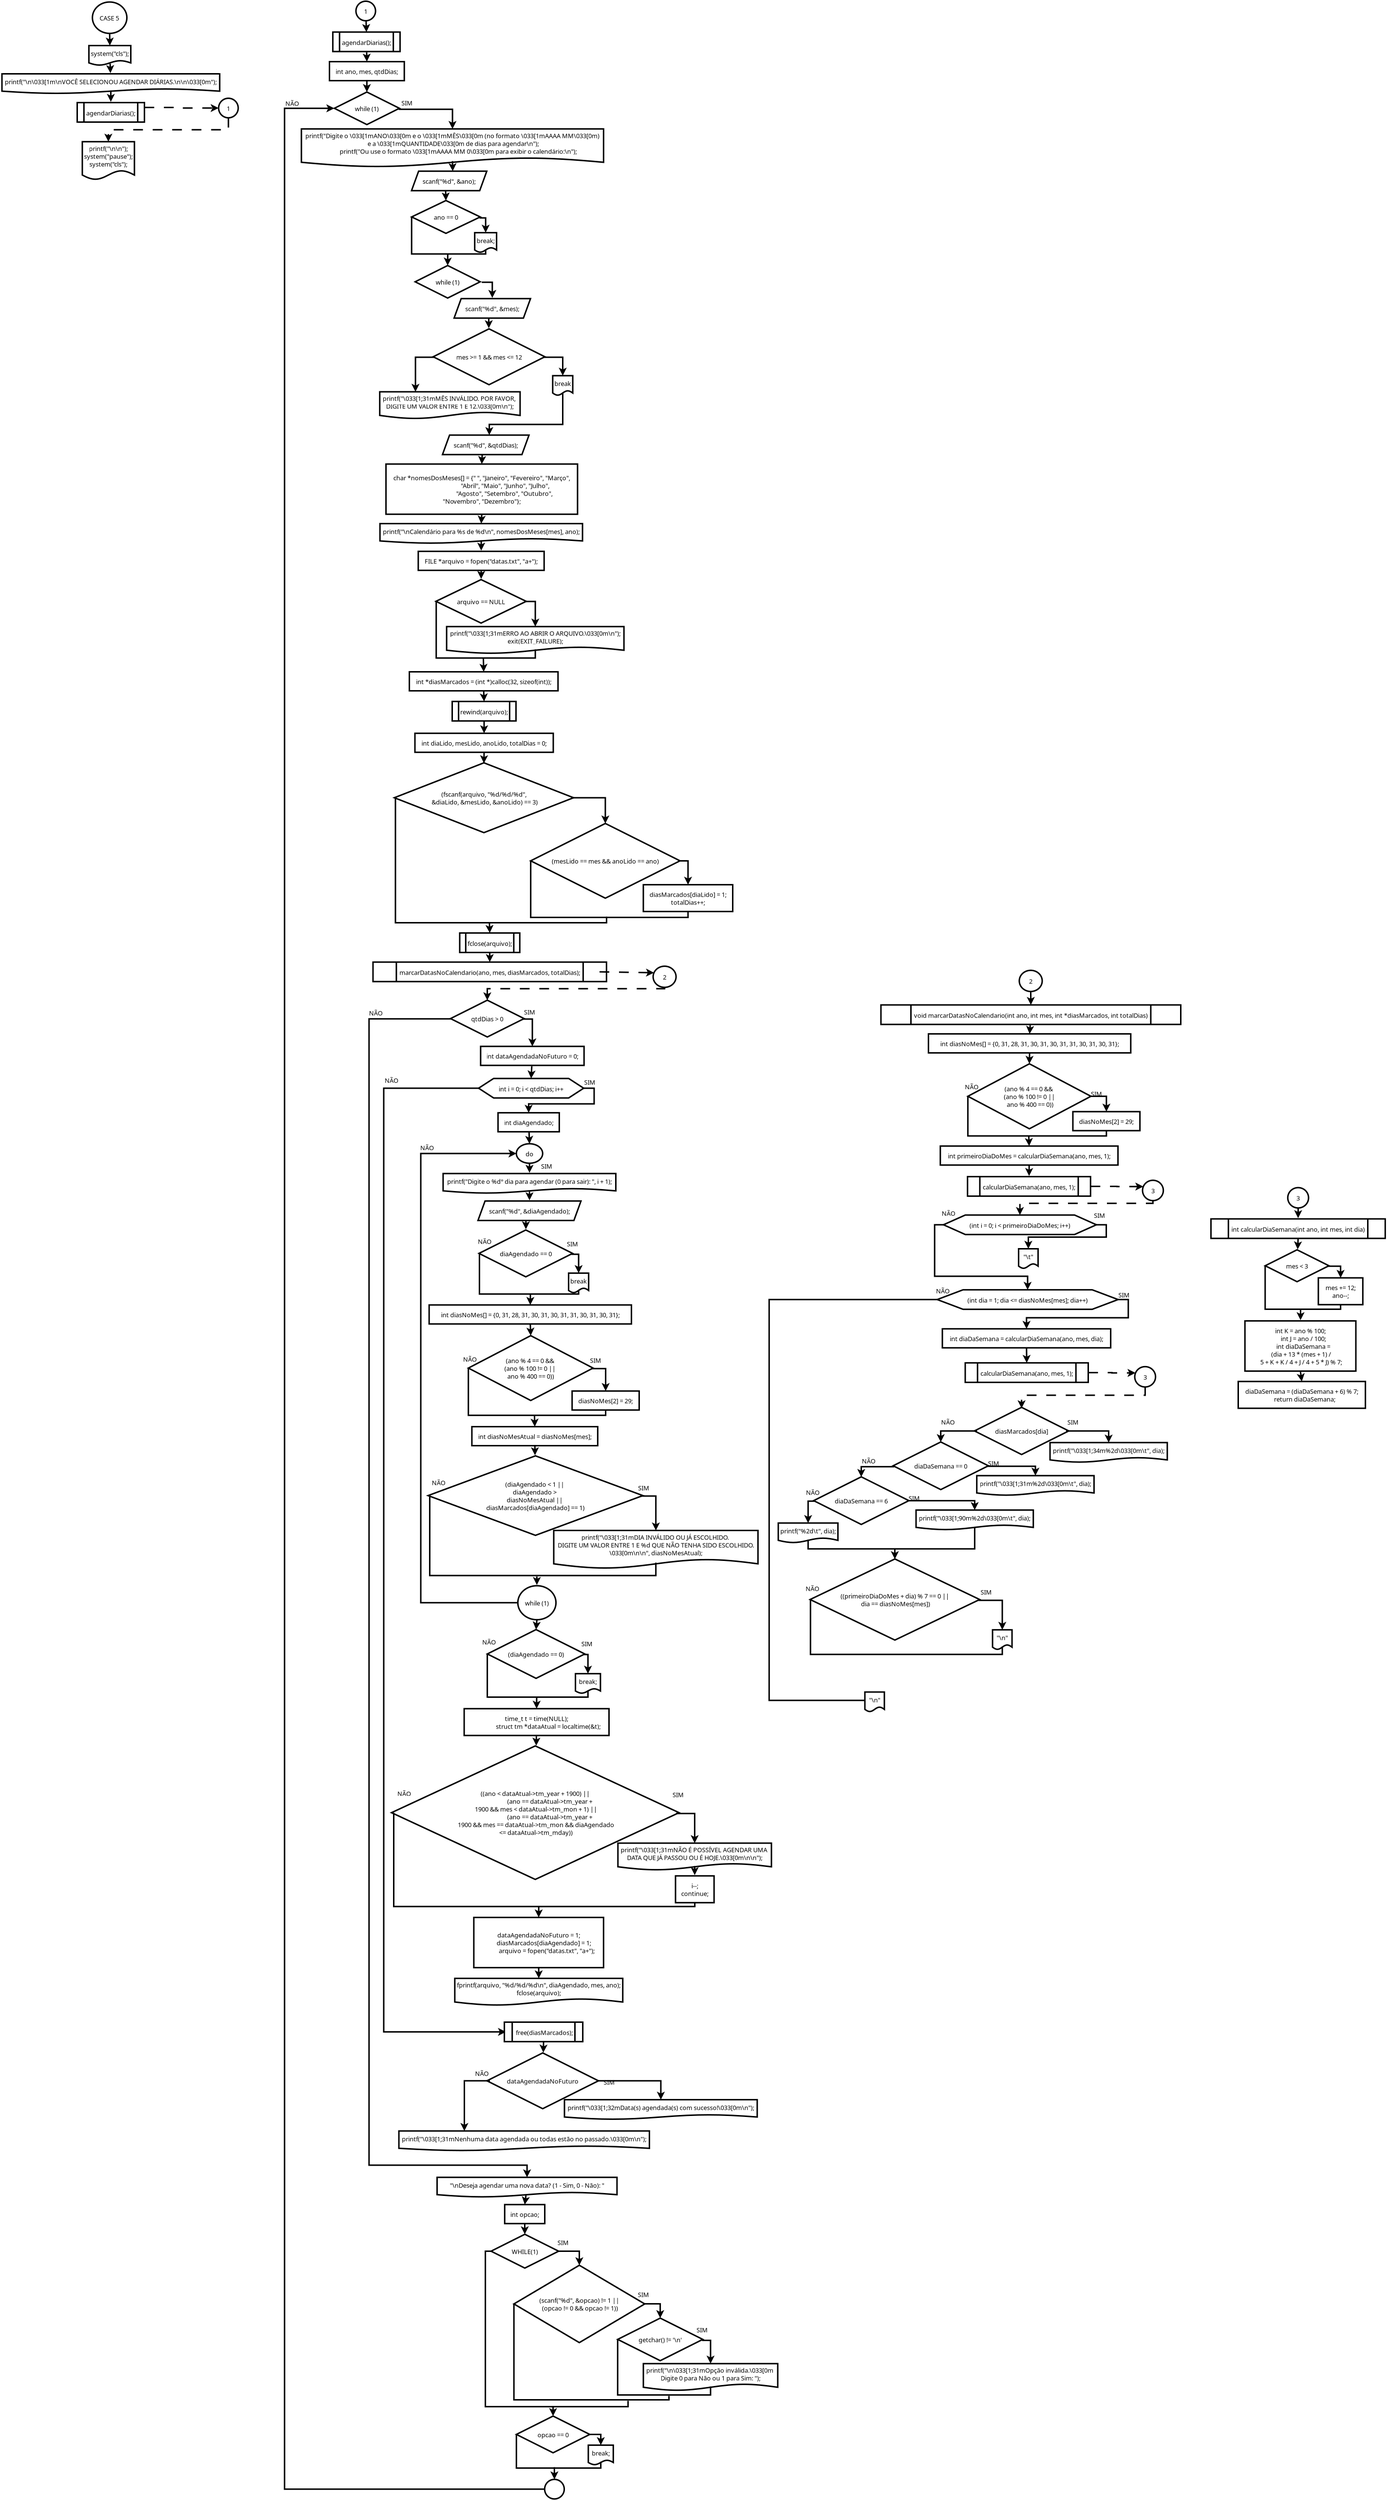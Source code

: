<?xml version="1.0" encoding="UTF-8"?>
<dia:diagram xmlns:dia="http://www.lysator.liu.se/~alla/dia/">
  <dia:layer name="Segundo Plano" visible="true" active="true">
    <dia:group>
      <dia:group>
        <dia:object type="Flowchart - Ellipse" version="0" id="O0">
          <dia:attribute name="obj_pos">
            <dia:point val="12.201,1.625"/>
          </dia:attribute>
          <dia:attribute name="obj_bb">
            <dia:rectangle val="12.126,1.55;15.818,4.921"/>
          </dia:attribute>
          <dia:attribute name="elem_corner">
            <dia:point val="12.201,1.625"/>
          </dia:attribute>
          <dia:attribute name="elem_width">
            <dia:real val="3.541"/>
          </dia:attribute>
          <dia:attribute name="elem_height">
            <dia:real val="3.221"/>
          </dia:attribute>
          <dia:attribute name="border_width">
            <dia:real val="0.15"/>
          </dia:attribute>
          <dia:attribute name="show_background">
            <dia:boolean val="true"/>
          </dia:attribute>
          <dia:attribute name="padding">
            <dia:real val="0.354"/>
          </dia:attribute>
          <dia:attribute name="text">
            <dia:composite type="text">
              <dia:attribute name="string">
                <dia:string>#CASE 5#</dia:string>
              </dia:attribute>
              <dia:attribute name="font">
                <dia:font family="sans" style="0" name="Helvetica"/>
              </dia:attribute>
              <dia:attribute name="height">
                <dia:real val="0.8"/>
              </dia:attribute>
              <dia:attribute name="pos">
                <dia:point val="13.972,3.475"/>
              </dia:attribute>
              <dia:attribute name="color">
                <dia:color val="#000000"/>
              </dia:attribute>
              <dia:attribute name="alignment">
                <dia:enum val="1"/>
              </dia:attribute>
            </dia:composite>
          </dia:attribute>
        </dia:object>
        <dia:object type="Flowchart - Document" version="1" id="O1">
          <dia:attribute name="obj_pos">
            <dia:point val="3.211,8.996"/>
          </dia:attribute>
          <dia:attribute name="obj_bb">
            <dia:rectangle val="3.136,8.921;25.049,10.999"/>
          </dia:attribute>
          <dia:attribute name="meta">
            <dia:composite type="dict"/>
          </dia:attribute>
          <dia:attribute name="elem_corner">
            <dia:point val="3.211,8.996"/>
          </dia:attribute>
          <dia:attribute name="elem_width">
            <dia:real val="21.762"/>
          </dia:attribute>
          <dia:attribute name="elem_height">
            <dia:real val="2"/>
          </dia:attribute>
          <dia:attribute name="line_width">
            <dia:real val="0.15"/>
          </dia:attribute>
          <dia:attribute name="line_colour">
            <dia:color val="#000000"/>
          </dia:attribute>
          <dia:attribute name="fill_colour">
            <dia:color val="#ffffff"/>
          </dia:attribute>
          <dia:attribute name="show_background">
            <dia:boolean val="true"/>
          </dia:attribute>
          <dia:attribute name="line_style">
            <dia:enum val="0"/>
            <dia:real val="1"/>
          </dia:attribute>
          <dia:attribute name="padding">
            <dia:real val="0.1"/>
          </dia:attribute>
          <dia:attribute name="text">
            <dia:composite type="text">
              <dia:attribute name="string">
                <dia:string>#printf("\n\033[1m\nVOCÊ SELECIONOU AGENDAR DIÁRIAS.\n\n\033[0m");#</dia:string>
              </dia:attribute>
              <dia:attribute name="font">
                <dia:font family="sans" style="0" name="Helvetica"/>
              </dia:attribute>
              <dia:attribute name="height">
                <dia:real val="0.8"/>
              </dia:attribute>
              <dia:attribute name="pos">
                <dia:point val="14.093,9.96"/>
              </dia:attribute>
              <dia:attribute name="color">
                <dia:color val="#000000"/>
              </dia:attribute>
              <dia:attribute name="alignment">
                <dia:enum val="1"/>
              </dia:attribute>
            </dia:composite>
          </dia:attribute>
          <dia:attribute name="flip_horizontal">
            <dia:boolean val="false"/>
          </dia:attribute>
          <dia:attribute name="flip_vertical">
            <dia:boolean val="false"/>
          </dia:attribute>
          <dia:attribute name="subscale">
            <dia:real val="1"/>
          </dia:attribute>
        </dia:object>
        <dia:object type="Flowchart - Document" version="1" id="O2">
          <dia:attribute name="obj_pos">
            <dia:point val="11.848,6.096"/>
          </dia:attribute>
          <dia:attribute name="obj_bb">
            <dia:rectangle val="11.773,6.021;16.213,8.099"/>
          </dia:attribute>
          <dia:attribute name="meta">
            <dia:composite type="dict"/>
          </dia:attribute>
          <dia:attribute name="elem_corner">
            <dia:point val="11.848,6.096"/>
          </dia:attribute>
          <dia:attribute name="elem_width">
            <dia:real val="4.29"/>
          </dia:attribute>
          <dia:attribute name="elem_height">
            <dia:real val="2"/>
          </dia:attribute>
          <dia:attribute name="line_width">
            <dia:real val="0.15"/>
          </dia:attribute>
          <dia:attribute name="line_colour">
            <dia:color val="#000000"/>
          </dia:attribute>
          <dia:attribute name="fill_colour">
            <dia:color val="#ffffff"/>
          </dia:attribute>
          <dia:attribute name="show_background">
            <dia:boolean val="true"/>
          </dia:attribute>
          <dia:attribute name="line_style">
            <dia:enum val="0"/>
            <dia:real val="1"/>
          </dia:attribute>
          <dia:attribute name="padding">
            <dia:real val="0.1"/>
          </dia:attribute>
          <dia:attribute name="text">
            <dia:composite type="text">
              <dia:attribute name="string">
                <dia:string>#system("cls");#</dia:string>
              </dia:attribute>
              <dia:attribute name="font">
                <dia:font family="sans" style="0" name="Helvetica"/>
              </dia:attribute>
              <dia:attribute name="height">
                <dia:real val="0.8"/>
              </dia:attribute>
              <dia:attribute name="pos">
                <dia:point val="13.993,7.06"/>
              </dia:attribute>
              <dia:attribute name="color">
                <dia:color val="#000000"/>
              </dia:attribute>
              <dia:attribute name="alignment">
                <dia:enum val="1"/>
              </dia:attribute>
            </dia:composite>
          </dia:attribute>
          <dia:attribute name="flip_horizontal">
            <dia:boolean val="false"/>
          </dia:attribute>
          <dia:attribute name="flip_vertical">
            <dia:boolean val="false"/>
          </dia:attribute>
          <dia:attribute name="subscale">
            <dia:real val="1"/>
          </dia:attribute>
        </dia:object>
        <dia:object type="Flowchart - Predefined Process" version="1" id="O3">
          <dia:attribute name="obj_pos">
            <dia:point val="10.788,11.946"/>
          </dia:attribute>
          <dia:attribute name="obj_bb">
            <dia:rectangle val="10.713,11.871;17.472,14.021"/>
          </dia:attribute>
          <dia:attribute name="meta">
            <dia:composite type="dict"/>
          </dia:attribute>
          <dia:attribute name="elem_corner">
            <dia:point val="10.788,11.946"/>
          </dia:attribute>
          <dia:attribute name="elem_width">
            <dia:real val="6.609"/>
          </dia:attribute>
          <dia:attribute name="elem_height">
            <dia:real val="2"/>
          </dia:attribute>
          <dia:attribute name="line_width">
            <dia:real val="0.15"/>
          </dia:attribute>
          <dia:attribute name="line_colour">
            <dia:color val="#000000"/>
          </dia:attribute>
          <dia:attribute name="fill_colour">
            <dia:color val="#ffffff"/>
          </dia:attribute>
          <dia:attribute name="show_background">
            <dia:boolean val="true"/>
          </dia:attribute>
          <dia:attribute name="line_style">
            <dia:enum val="0"/>
            <dia:real val="1"/>
          </dia:attribute>
          <dia:attribute name="padding">
            <dia:real val="0.1"/>
          </dia:attribute>
          <dia:attribute name="text">
            <dia:composite type="text">
              <dia:attribute name="string">
                <dia:string>#agendarDiarias();#</dia:string>
              </dia:attribute>
              <dia:attribute name="font">
                <dia:font family="sans" style="0" name="Helvetica"/>
              </dia:attribute>
              <dia:attribute name="height">
                <dia:real val="0.8"/>
              </dia:attribute>
              <dia:attribute name="pos">
                <dia:point val="14.093,13.196"/>
              </dia:attribute>
              <dia:attribute name="color">
                <dia:color val="#000000"/>
              </dia:attribute>
              <dia:attribute name="alignment">
                <dia:enum val="1"/>
              </dia:attribute>
            </dia:composite>
          </dia:attribute>
          <dia:attribute name="flip_horizontal">
            <dia:boolean val="false"/>
          </dia:attribute>
          <dia:attribute name="flip_vertical">
            <dia:boolean val="false"/>
          </dia:attribute>
          <dia:attribute name="subscale">
            <dia:real val="1"/>
          </dia:attribute>
        </dia:object>
        <dia:object type="Flowchart - Document" version="1" id="O4">
          <dia:attribute name="obj_pos">
            <dia:point val="11.224,15.957"/>
          </dia:attribute>
          <dia:attribute name="obj_bb">
            <dia:rectangle val="11.149,15.882;16.531,19.807"/>
          </dia:attribute>
          <dia:attribute name="meta">
            <dia:composite type="dict"/>
          </dia:attribute>
          <dia:attribute name="elem_corner">
            <dia:point val="11.224,15.957"/>
          </dia:attribute>
          <dia:attribute name="elem_width">
            <dia:real val="5.233"/>
          </dia:attribute>
          <dia:attribute name="elem_height">
            <dia:real val="3.85"/>
          </dia:attribute>
          <dia:attribute name="line_width">
            <dia:real val="0.15"/>
          </dia:attribute>
          <dia:attribute name="line_colour">
            <dia:color val="#000000"/>
          </dia:attribute>
          <dia:attribute name="fill_colour">
            <dia:color val="#ffffff"/>
          </dia:attribute>
          <dia:attribute name="show_background">
            <dia:boolean val="true"/>
          </dia:attribute>
          <dia:attribute name="line_style">
            <dia:enum val="0"/>
            <dia:real val="1"/>
          </dia:attribute>
          <dia:attribute name="padding">
            <dia:real val="0.1"/>
          </dia:attribute>
          <dia:attribute name="text">
            <dia:composite type="text">
              <dia:attribute name="string">
                <dia:string>#printf("\n\n");
system("pause");
system("cls");#</dia:string>
              </dia:attribute>
              <dia:attribute name="font">
                <dia:font family="sans" style="0" name="Helvetica"/>
              </dia:attribute>
              <dia:attribute name="height">
                <dia:real val="0.8"/>
              </dia:attribute>
              <dia:attribute name="pos">
                <dia:point val="13.84,16.782"/>
              </dia:attribute>
              <dia:attribute name="color">
                <dia:color val="#000000"/>
              </dia:attribute>
              <dia:attribute name="alignment">
                <dia:enum val="1"/>
              </dia:attribute>
            </dia:composite>
          </dia:attribute>
          <dia:attribute name="flip_horizontal">
            <dia:boolean val="false"/>
          </dia:attribute>
          <dia:attribute name="flip_vertical">
            <dia:boolean val="false"/>
          </dia:attribute>
          <dia:attribute name="subscale">
            <dia:real val="1"/>
          </dia:attribute>
        </dia:object>
        <dia:object type="Standard - Text" version="1" id="O5">
          <dia:attribute name="obj_pos">
            <dia:point val="13.84,17.882"/>
          </dia:attribute>
          <dia:attribute name="obj_bb">
            <dia:rectangle val="13.84,17.242;13.84,18.015"/>
          </dia:attribute>
          <dia:attribute name="text">
            <dia:composite type="text">
              <dia:attribute name="string">
                <dia:string>##</dia:string>
              </dia:attribute>
              <dia:attribute name="font">
                <dia:font family="sans" style="0" name="Helvetica"/>
              </dia:attribute>
              <dia:attribute name="height">
                <dia:real val="0.8"/>
              </dia:attribute>
              <dia:attribute name="pos">
                <dia:point val="13.84,17.882"/>
              </dia:attribute>
              <dia:attribute name="color">
                <dia:color val="#000000"/>
              </dia:attribute>
              <dia:attribute name="alignment">
                <dia:enum val="0"/>
              </dia:attribute>
            </dia:composite>
          </dia:attribute>
          <dia:attribute name="valign">
            <dia:enum val="3"/>
          </dia:attribute>
          <dia:connections>
            <dia:connection handle="0" to="O4" connection="16"/>
          </dia:connections>
        </dia:object>
        <dia:object type="Standard - Line" version="0" id="O6">
          <dia:attribute name="obj_pos">
            <dia:point val="13.972,4.846"/>
          </dia:attribute>
          <dia:attribute name="obj_bb">
            <dia:rectangle val="13.564,4.77;14.399,6.263"/>
          </dia:attribute>
          <dia:attribute name="conn_endpoints">
            <dia:point val="13.972,4.846"/>
            <dia:point val="13.993,6.096"/>
          </dia:attribute>
          <dia:attribute name="numcp">
            <dia:int val="1"/>
          </dia:attribute>
          <dia:attribute name="line_width">
            <dia:real val="0.15"/>
          </dia:attribute>
          <dia:attribute name="end_arrow">
            <dia:enum val="22"/>
          </dia:attribute>
          <dia:attribute name="end_arrow_length">
            <dia:real val="0.5"/>
          </dia:attribute>
          <dia:attribute name="end_arrow_width">
            <dia:real val="0.5"/>
          </dia:attribute>
          <dia:connections>
            <dia:connection handle="0" to="O0" connection="12"/>
            <dia:connection handle="1" to="O2" connection="2"/>
          </dia:connections>
        </dia:object>
        <dia:object type="Standard - Line" version="0" id="O7">
          <dia:attribute name="obj_pos">
            <dia:point val="14.02,7.879"/>
          </dia:attribute>
          <dia:attribute name="obj_bb">
            <dia:rectangle val="13.615,7.801;14.45,9.088"/>
          </dia:attribute>
          <dia:attribute name="conn_endpoints">
            <dia:point val="14.02,7.879"/>
            <dia:point val="14.056,8.921"/>
          </dia:attribute>
          <dia:attribute name="numcp">
            <dia:int val="1"/>
          </dia:attribute>
          <dia:attribute name="line_width">
            <dia:real val="0.15"/>
          </dia:attribute>
          <dia:attribute name="end_arrow">
            <dia:enum val="22"/>
          </dia:attribute>
          <dia:attribute name="end_arrow_length">
            <dia:real val="0.5"/>
          </dia:attribute>
          <dia:attribute name="end_arrow_width">
            <dia:real val="0.5"/>
          </dia:attribute>
          <dia:connections>
            <dia:connection handle="0" to="O2" connection="16"/>
            <dia:connection handle="1" to="O1" connection="16"/>
          </dia:connections>
        </dia:object>
        <dia:object type="Standard - Line" version="0" id="O8">
          <dia:attribute name="obj_pos">
            <dia:point val="14.093,10.71"/>
          </dia:attribute>
          <dia:attribute name="obj_bb">
            <dia:rectangle val="13.675,10.635;14.51,12.039"/>
          </dia:attribute>
          <dia:attribute name="conn_endpoints">
            <dia:point val="14.093,10.71"/>
            <dia:point val="14.093,11.871"/>
          </dia:attribute>
          <dia:attribute name="numcp">
            <dia:int val="1"/>
          </dia:attribute>
          <dia:attribute name="line_width">
            <dia:real val="0.15"/>
          </dia:attribute>
          <dia:attribute name="end_arrow">
            <dia:enum val="22"/>
          </dia:attribute>
          <dia:attribute name="end_arrow_length">
            <dia:real val="0.5"/>
          </dia:attribute>
          <dia:attribute name="end_arrow_width">
            <dia:real val="0.5"/>
          </dia:attribute>
          <dia:connections>
            <dia:connection handle="0" to="O1" connection="14"/>
            <dia:connection handle="1" to="O3" connection="16"/>
          </dia:connections>
        </dia:object>
        <dia:object type="Flowchart - Ellipse" version="0" id="O9">
          <dia:attribute name="obj_pos">
            <dia:point val="25.159,11.502"/>
          </dia:attribute>
          <dia:attribute name="obj_bb">
            <dia:rectangle val="25.084,11.427;27.246,13.582"/>
          </dia:attribute>
          <dia:attribute name="elem_corner">
            <dia:point val="25.159,11.502"/>
          </dia:attribute>
          <dia:attribute name="elem_width">
            <dia:real val="2.012"/>
          </dia:attribute>
          <dia:attribute name="elem_height">
            <dia:real val="2.005"/>
          </dia:attribute>
          <dia:attribute name="border_width">
            <dia:real val="0.15"/>
          </dia:attribute>
          <dia:attribute name="show_background">
            <dia:boolean val="true"/>
          </dia:attribute>
          <dia:attribute name="padding">
            <dia:real val="0.354"/>
          </dia:attribute>
          <dia:attribute name="text">
            <dia:composite type="text">
              <dia:attribute name="string">
                <dia:string>#1#</dia:string>
              </dia:attribute>
              <dia:attribute name="font">
                <dia:font family="sans" style="0" name="Helvetica"/>
              </dia:attribute>
              <dia:attribute name="height">
                <dia:real val="0.8"/>
              </dia:attribute>
              <dia:attribute name="pos">
                <dia:point val="26.165,12.744"/>
              </dia:attribute>
              <dia:attribute name="color">
                <dia:color val="#000000"/>
              </dia:attribute>
              <dia:attribute name="alignment">
                <dia:enum val="1"/>
              </dia:attribute>
            </dia:composite>
          </dia:attribute>
        </dia:object>
        <dia:object type="Standard - ZigZagLine" version="1" id="O10">
          <dia:attribute name="obj_pos">
            <dia:point val="17.397,12.446"/>
          </dia:attribute>
          <dia:attribute name="obj_bb">
            <dia:rectangle val="17.322,12.086;25.326,12.922"/>
          </dia:attribute>
          <dia:attribute name="orth_points">
            <dia:point val="17.397,12.446"/>
            <dia:point val="21.278,12.446"/>
            <dia:point val="21.278,12.504"/>
            <dia:point val="25.159,12.504"/>
          </dia:attribute>
          <dia:attribute name="orth_orient">
            <dia:enum val="0"/>
            <dia:enum val="1"/>
            <dia:enum val="0"/>
          </dia:attribute>
          <dia:attribute name="autorouting">
            <dia:boolean val="true"/>
          </dia:attribute>
          <dia:attribute name="line_width">
            <dia:real val="0.15"/>
          </dia:attribute>
          <dia:attribute name="line_style">
            <dia:enum val="1"/>
          </dia:attribute>
          <dia:attribute name="end_arrow">
            <dia:enum val="22"/>
          </dia:attribute>
          <dia:attribute name="end_arrow_length">
            <dia:real val="0.5"/>
          </dia:attribute>
          <dia:attribute name="end_arrow_width">
            <dia:real val="0.5"/>
          </dia:attribute>
          <dia:connections>
            <dia:connection handle="0" to="O3" connection="9"/>
            <dia:connection handle="1" to="O9" connection="8"/>
          </dia:connections>
        </dia:object>
        <dia:object type="Standard - ZigZagLine" version="1" id="O11">
          <dia:attribute name="obj_pos">
            <dia:point val="26.165,13.507"/>
          </dia:attribute>
          <dia:attribute name="obj_bb">
            <dia:rectangle val="13.422,13.432;26.24,16.125"/>
          </dia:attribute>
          <dia:attribute name="orth_points">
            <dia:point val="26.165,13.507"/>
            <dia:point val="26.165,14.732"/>
            <dia:point val="13.84,14.732"/>
            <dia:point val="13.84,15.957"/>
          </dia:attribute>
          <dia:attribute name="orth_orient">
            <dia:enum val="1"/>
            <dia:enum val="0"/>
            <dia:enum val="1"/>
          </dia:attribute>
          <dia:attribute name="autorouting">
            <dia:boolean val="true"/>
          </dia:attribute>
          <dia:attribute name="line_width">
            <dia:real val="0.15"/>
          </dia:attribute>
          <dia:attribute name="line_style">
            <dia:enum val="1"/>
          </dia:attribute>
          <dia:attribute name="end_arrow">
            <dia:enum val="22"/>
          </dia:attribute>
          <dia:attribute name="end_arrow_length">
            <dia:real val="0.5"/>
          </dia:attribute>
          <dia:attribute name="end_arrow_width">
            <dia:real val="0.5"/>
          </dia:attribute>
          <dia:connections>
            <dia:connection handle="0" to="O9" connection="12"/>
            <dia:connection handle="1" to="O4" connection="2"/>
          </dia:connections>
        </dia:object>
      </dia:group>
      <dia:group>
        <dia:object type="Flowchart - Predefined Process" version="1" id="O12">
          <dia:attribute name="obj_pos">
            <dia:point val="37.031,4.71"/>
          </dia:attribute>
          <dia:attribute name="obj_bb">
            <dia:rectangle val="36.956,4.635;43.716,6.785"/>
          </dia:attribute>
          <dia:attribute name="meta">
            <dia:composite type="dict"/>
          </dia:attribute>
          <dia:attribute name="elem_corner">
            <dia:point val="37.031,4.71"/>
          </dia:attribute>
          <dia:attribute name="elem_width">
            <dia:real val="6.609"/>
          </dia:attribute>
          <dia:attribute name="elem_height">
            <dia:real val="2"/>
          </dia:attribute>
          <dia:attribute name="line_width">
            <dia:real val="0.15"/>
          </dia:attribute>
          <dia:attribute name="line_colour">
            <dia:color val="#000000"/>
          </dia:attribute>
          <dia:attribute name="fill_colour">
            <dia:color val="#ffffff"/>
          </dia:attribute>
          <dia:attribute name="show_background">
            <dia:boolean val="true"/>
          </dia:attribute>
          <dia:attribute name="line_style">
            <dia:enum val="0"/>
            <dia:real val="1"/>
          </dia:attribute>
          <dia:attribute name="padding">
            <dia:real val="0.1"/>
          </dia:attribute>
          <dia:attribute name="text">
            <dia:composite type="text">
              <dia:attribute name="string">
                <dia:string>#agendarDiarias();#</dia:string>
              </dia:attribute>
              <dia:attribute name="font">
                <dia:font family="sans" style="0" name="Helvetica"/>
              </dia:attribute>
              <dia:attribute name="height">
                <dia:real val="0.8"/>
              </dia:attribute>
              <dia:attribute name="pos">
                <dia:point val="40.336,5.96"/>
              </dia:attribute>
              <dia:attribute name="color">
                <dia:color val="#000000"/>
              </dia:attribute>
              <dia:attribute name="alignment">
                <dia:enum val="1"/>
              </dia:attribute>
            </dia:composite>
          </dia:attribute>
          <dia:attribute name="flip_horizontal">
            <dia:boolean val="false"/>
          </dia:attribute>
          <dia:attribute name="flip_vertical">
            <dia:boolean val="false"/>
          </dia:attribute>
          <dia:attribute name="subscale">
            <dia:real val="1"/>
          </dia:attribute>
        </dia:object>
        <dia:object type="Flowchart - Box" version="0" id="O13">
          <dia:attribute name="obj_pos">
            <dia:point val="36.674,7.745"/>
          </dia:attribute>
          <dia:attribute name="obj_bb">
            <dia:rectangle val="36.599,7.67;44.164,9.77"/>
          </dia:attribute>
          <dia:attribute name="elem_corner">
            <dia:point val="36.674,7.745"/>
          </dia:attribute>
          <dia:attribute name="elem_width">
            <dia:real val="7.415"/>
          </dia:attribute>
          <dia:attribute name="elem_height">
            <dia:real val="1.95"/>
          </dia:attribute>
          <dia:attribute name="border_width">
            <dia:real val="0.15"/>
          </dia:attribute>
          <dia:attribute name="show_background">
            <dia:boolean val="true"/>
          </dia:attribute>
          <dia:attribute name="padding">
            <dia:real val="0.5"/>
          </dia:attribute>
          <dia:attribute name="text">
            <dia:composite type="text">
              <dia:attribute name="string">
                <dia:string>#int ano, mes, qtdDias;#</dia:string>
              </dia:attribute>
              <dia:attribute name="font">
                <dia:font family="sans" style="0" name="Helvetica"/>
              </dia:attribute>
              <dia:attribute name="height">
                <dia:real val="0.8"/>
              </dia:attribute>
              <dia:attribute name="pos">
                <dia:point val="40.381,8.96"/>
              </dia:attribute>
              <dia:attribute name="color">
                <dia:color val="#000000"/>
              </dia:attribute>
              <dia:attribute name="alignment">
                <dia:enum val="1"/>
              </dia:attribute>
            </dia:composite>
          </dia:attribute>
        </dia:object>
        <dia:object type="Flowchart - Diamond" version="0" id="O14">
          <dia:attribute name="obj_pos">
            <dia:point val="37.041,10.863"/>
          </dia:attribute>
          <dia:attribute name="obj_bb">
            <dia:rectangle val="36.966,10.788;43.792,14.276"/>
          </dia:attribute>
          <dia:attribute name="elem_corner">
            <dia:point val="37.041,10.863"/>
          </dia:attribute>
          <dia:attribute name="elem_width">
            <dia:real val="6.676"/>
          </dia:attribute>
          <dia:attribute name="elem_height">
            <dia:real val="3.338"/>
          </dia:attribute>
          <dia:attribute name="border_width">
            <dia:real val="0.15"/>
          </dia:attribute>
          <dia:attribute name="show_background">
            <dia:boolean val="true"/>
          </dia:attribute>
          <dia:attribute name="padding">
            <dia:real val="0.354"/>
          </dia:attribute>
          <dia:attribute name="text">
            <dia:composite type="text">
              <dia:attribute name="string">
                <dia:string>#while (1)#</dia:string>
              </dia:attribute>
              <dia:attribute name="font">
                <dia:font family="sans" style="0" name="Helvetica"/>
              </dia:attribute>
              <dia:attribute name="height">
                <dia:real val="0.8"/>
              </dia:attribute>
              <dia:attribute name="pos">
                <dia:point val="40.379,12.772"/>
              </dia:attribute>
              <dia:attribute name="color">
                <dia:color val="#000000"/>
              </dia:attribute>
              <dia:attribute name="alignment">
                <dia:enum val="1"/>
              </dia:attribute>
            </dia:composite>
          </dia:attribute>
        </dia:object>
        <dia:object type="Flowchart - Document" version="1" id="O15">
          <dia:attribute name="obj_pos">
            <dia:point val="34.265,14.649"/>
          </dia:attribute>
          <dia:attribute name="obj_bb">
            <dia:rectangle val="34.19,14.574;64.15,18.499"/>
          </dia:attribute>
          <dia:attribute name="meta">
            <dia:composite type="dict"/>
          </dia:attribute>
          <dia:attribute name="elem_corner">
            <dia:point val="34.265,14.649"/>
          </dia:attribute>
          <dia:attribute name="elem_width">
            <dia:real val="29.81"/>
          </dia:attribute>
          <dia:attribute name="elem_height">
            <dia:real val="3.85"/>
          </dia:attribute>
          <dia:attribute name="line_width">
            <dia:real val="0.15"/>
          </dia:attribute>
          <dia:attribute name="line_colour">
            <dia:color val="#000000"/>
          </dia:attribute>
          <dia:attribute name="fill_colour">
            <dia:color val="#ffffff"/>
          </dia:attribute>
          <dia:attribute name="show_background">
            <dia:boolean val="true"/>
          </dia:attribute>
          <dia:attribute name="line_style">
            <dia:enum val="0"/>
            <dia:real val="1"/>
          </dia:attribute>
          <dia:attribute name="padding">
            <dia:real val="0.1"/>
          </dia:attribute>
          <dia:attribute name="text">
            <dia:composite type="text">
              <dia:attribute name="string">
                <dia:string>#printf("Digite o \033[1mANO\033[0m e o \033[1mMÊS\033[0m (no formato \033[1mAAAA MM\033[0m)
 e a \033[1mQUANTIDADE\033[0m de dias para agendar\n");
        printf("Ou use o formato \033[1mAAAA MM 0\033[0m para exibir o calendário:\n");#</dia:string>
              </dia:attribute>
              <dia:attribute name="font">
                <dia:font family="sans" style="0" name="Helvetica"/>
              </dia:attribute>
              <dia:attribute name="height">
                <dia:real val="0.8"/>
              </dia:attribute>
              <dia:attribute name="pos">
                <dia:point val="49.17,15.474"/>
              </dia:attribute>
              <dia:attribute name="color">
                <dia:color val="#000000"/>
              </dia:attribute>
              <dia:attribute name="alignment">
                <dia:enum val="1"/>
              </dia:attribute>
            </dia:composite>
          </dia:attribute>
          <dia:attribute name="flip_horizontal">
            <dia:boolean val="false"/>
          </dia:attribute>
          <dia:attribute name="flip_vertical">
            <dia:boolean val="false"/>
          </dia:attribute>
          <dia:attribute name="subscale">
            <dia:real val="1"/>
          </dia:attribute>
        </dia:object>
        <dia:object type="Flowchart - Parallelogram" version="0" id="O16">
          <dia:attribute name="obj_pos">
            <dia:point val="44.965,18.982"/>
          </dia:attribute>
          <dia:attribute name="obj_bb">
            <dia:rectangle val="44.89,18.907;52.767,21.057"/>
          </dia:attribute>
          <dia:attribute name="elem_corner">
            <dia:point val="44.965,18.982"/>
          </dia:attribute>
          <dia:attribute name="elem_width">
            <dia:real val="7.727"/>
          </dia:attribute>
          <dia:attribute name="elem_height">
            <dia:real val="2"/>
          </dia:attribute>
          <dia:attribute name="border_width">
            <dia:real val="0.15"/>
          </dia:attribute>
          <dia:attribute name="show_background">
            <dia:boolean val="true"/>
          </dia:attribute>
          <dia:attribute name="shear_angle">
            <dia:real val="70"/>
          </dia:attribute>
          <dia:attribute name="padding">
            <dia:real val="0.5"/>
          </dia:attribute>
          <dia:attribute name="text">
            <dia:composite type="text">
              <dia:attribute name="string">
                <dia:string>#scanf("%d", &amp;ano);#</dia:string>
              </dia:attribute>
              <dia:attribute name="font">
                <dia:font family="sans" style="0" name="Helvetica"/>
              </dia:attribute>
              <dia:attribute name="height">
                <dia:real val="0.8"/>
              </dia:attribute>
              <dia:attribute name="pos">
                <dia:point val="48.829,20.222"/>
              </dia:attribute>
              <dia:attribute name="color">
                <dia:color val="#000000"/>
              </dia:attribute>
              <dia:attribute name="alignment">
                <dia:enum val="1"/>
              </dia:attribute>
            </dia:composite>
          </dia:attribute>
        </dia:object>
        <dia:object type="Standard - ZigZagLine" version="1" id="O17">
          <dia:attribute name="obj_pos">
            <dia:point val="43.717,12.532"/>
          </dia:attribute>
          <dia:attribute name="obj_bb">
            <dia:rectangle val="43.642,12.457;49.587,14.817"/>
          </dia:attribute>
          <dia:attribute name="orth_points">
            <dia:point val="43.717,12.532"/>
            <dia:point val="43.717,12.632"/>
            <dia:point val="49.17,12.632"/>
            <dia:point val="49.17,14.649"/>
          </dia:attribute>
          <dia:attribute name="orth_orient">
            <dia:enum val="1"/>
            <dia:enum val="0"/>
            <dia:enum val="1"/>
          </dia:attribute>
          <dia:attribute name="autorouting">
            <dia:boolean val="false"/>
          </dia:attribute>
          <dia:attribute name="line_width">
            <dia:real val="0.15"/>
          </dia:attribute>
          <dia:attribute name="end_arrow">
            <dia:enum val="22"/>
          </dia:attribute>
          <dia:attribute name="end_arrow_length">
            <dia:real val="0.5"/>
          </dia:attribute>
          <dia:attribute name="end_arrow_width">
            <dia:real val="0.5"/>
          </dia:attribute>
          <dia:connections>
            <dia:connection handle="0" to="O14" connection="4"/>
            <dia:connection handle="1" to="O15" connection="2"/>
          </dia:connections>
        </dia:object>
        <dia:object type="Standard - Text" version="1" id="O18">
          <dia:attribute name="obj_pos">
            <dia:point val="43.929,12.232"/>
          </dia:attribute>
          <dia:attribute name="obj_bb">
            <dia:rectangle val="43.929,11.592;45.019,12.364"/>
          </dia:attribute>
          <dia:attribute name="text">
            <dia:composite type="text">
              <dia:attribute name="string">
                <dia:string>#SIM#</dia:string>
              </dia:attribute>
              <dia:attribute name="font">
                <dia:font family="sans" style="0" name="Helvetica"/>
              </dia:attribute>
              <dia:attribute name="height">
                <dia:real val="0.8"/>
              </dia:attribute>
              <dia:attribute name="pos">
                <dia:point val="43.929,12.232"/>
              </dia:attribute>
              <dia:attribute name="color">
                <dia:color val="#000000"/>
              </dia:attribute>
              <dia:attribute name="alignment">
                <dia:enum val="0"/>
              </dia:attribute>
            </dia:composite>
          </dia:attribute>
          <dia:attribute name="valign">
            <dia:enum val="3"/>
          </dia:attribute>
        </dia:object>
        <dia:object type="Standard - Line" version="0" id="O19">
          <dia:attribute name="obj_pos">
            <dia:point val="49.17,17.949"/>
          </dia:attribute>
          <dia:attribute name="obj_bb">
            <dia:rectangle val="48.76,17.872;49.595,19.15"/>
          </dia:attribute>
          <dia:attribute name="conn_endpoints">
            <dia:point val="49.17,17.949"/>
            <dia:point val="49.193,18.982"/>
          </dia:attribute>
          <dia:attribute name="numcp">
            <dia:int val="1"/>
          </dia:attribute>
          <dia:attribute name="line_width">
            <dia:real val="0.15"/>
          </dia:attribute>
          <dia:attribute name="end_arrow">
            <dia:enum val="22"/>
          </dia:attribute>
          <dia:attribute name="end_arrow_length">
            <dia:real val="0.5"/>
          </dia:attribute>
          <dia:attribute name="end_arrow_width">
            <dia:real val="0.5"/>
          </dia:attribute>
          <dia:connections>
            <dia:connection handle="0" to="O15" connection="14"/>
            <dia:connection handle="1" to="O16" connection="2"/>
          </dia:connections>
        </dia:object>
        <dia:object type="Flowchart - Diamond" version="0" id="O20">
          <dia:attribute name="obj_pos">
            <dia:point val="44.974,21.994"/>
          </dia:attribute>
          <dia:attribute name="obj_bb">
            <dia:rectangle val="44.899,21.919;52.093,25.436"/>
          </dia:attribute>
          <dia:attribute name="elem_corner">
            <dia:point val="44.974,21.994"/>
          </dia:attribute>
          <dia:attribute name="elem_width">
            <dia:real val="7.044"/>
          </dia:attribute>
          <dia:attribute name="elem_height">
            <dia:real val="3.367"/>
          </dia:attribute>
          <dia:attribute name="border_width">
            <dia:real val="0.15"/>
          </dia:attribute>
          <dia:attribute name="show_background">
            <dia:boolean val="true"/>
          </dia:attribute>
          <dia:attribute name="padding">
            <dia:real val="0.354"/>
          </dia:attribute>
          <dia:attribute name="text">
            <dia:composite type="text">
              <dia:attribute name="string">
                <dia:string>#ano == 0#</dia:string>
              </dia:attribute>
              <dia:attribute name="font">
                <dia:font family="sans" style="0" name="Helvetica"/>
              </dia:attribute>
              <dia:attribute name="height">
                <dia:real val="0.8"/>
              </dia:attribute>
              <dia:attribute name="pos">
                <dia:point val="48.496,23.917"/>
              </dia:attribute>
              <dia:attribute name="color">
                <dia:color val="#000000"/>
              </dia:attribute>
              <dia:attribute name="alignment">
                <dia:enum val="1"/>
              </dia:attribute>
            </dia:composite>
          </dia:attribute>
        </dia:object>
        <dia:object type="Flowchart - Document" version="1" id="O21">
          <dia:attribute name="obj_pos">
            <dia:point val="51.452,25.291"/>
          </dia:attribute>
          <dia:attribute name="obj_bb">
            <dia:rectangle val="51.377,25.216;53.772,27.295"/>
          </dia:attribute>
          <dia:attribute name="meta">
            <dia:composite type="dict"/>
          </dia:attribute>
          <dia:attribute name="elem_corner">
            <dia:point val="51.452,25.291"/>
          </dia:attribute>
          <dia:attribute name="elem_width">
            <dia:real val="2.245"/>
          </dia:attribute>
          <dia:attribute name="elem_height">
            <dia:real val="2"/>
          </dia:attribute>
          <dia:attribute name="line_width">
            <dia:real val="0.15"/>
          </dia:attribute>
          <dia:attribute name="line_colour">
            <dia:color val="#000000"/>
          </dia:attribute>
          <dia:attribute name="fill_colour">
            <dia:color val="#ffffff"/>
          </dia:attribute>
          <dia:attribute name="show_background">
            <dia:boolean val="true"/>
          </dia:attribute>
          <dia:attribute name="line_style">
            <dia:enum val="0"/>
            <dia:real val="1"/>
          </dia:attribute>
          <dia:attribute name="padding">
            <dia:real val="0.1"/>
          </dia:attribute>
          <dia:attribute name="text">
            <dia:composite type="text">
              <dia:attribute name="string">
                <dia:string>#break;#</dia:string>
              </dia:attribute>
              <dia:attribute name="font">
                <dia:font family="sans" style="0" name="Helvetica"/>
              </dia:attribute>
              <dia:attribute name="height">
                <dia:real val="0.8"/>
              </dia:attribute>
              <dia:attribute name="pos">
                <dia:point val="52.574,26.255"/>
              </dia:attribute>
              <dia:attribute name="color">
                <dia:color val="#000000"/>
              </dia:attribute>
              <dia:attribute name="alignment">
                <dia:enum val="1"/>
              </dia:attribute>
            </dia:composite>
          </dia:attribute>
          <dia:attribute name="flip_horizontal">
            <dia:boolean val="false"/>
          </dia:attribute>
          <dia:attribute name="flip_vertical">
            <dia:boolean val="false"/>
          </dia:attribute>
          <dia:attribute name="subscale">
            <dia:real val="1"/>
          </dia:attribute>
        </dia:object>
        <dia:object type="Standard - ZigZagLine" version="1" id="O22">
          <dia:attribute name="obj_pos">
            <dia:point val="52.018,23.677"/>
          </dia:attribute>
          <dia:attribute name="obj_bb">
            <dia:rectangle val="51.943,23.602;52.992,25.459"/>
          </dia:attribute>
          <dia:attribute name="orth_points">
            <dia:point val="52.018,23.677"/>
            <dia:point val="52.018,23.776"/>
            <dia:point val="52.574,23.776"/>
            <dia:point val="52.574,25.291"/>
          </dia:attribute>
          <dia:attribute name="orth_orient">
            <dia:enum val="1"/>
            <dia:enum val="0"/>
            <dia:enum val="1"/>
          </dia:attribute>
          <dia:attribute name="autorouting">
            <dia:boolean val="false"/>
          </dia:attribute>
          <dia:attribute name="line_width">
            <dia:real val="0.15"/>
          </dia:attribute>
          <dia:attribute name="end_arrow">
            <dia:enum val="22"/>
          </dia:attribute>
          <dia:attribute name="end_arrow_length">
            <dia:real val="0.5"/>
          </dia:attribute>
          <dia:attribute name="end_arrow_width">
            <dia:real val="0.5"/>
          </dia:attribute>
          <dia:connections>
            <dia:connection handle="0" to="O20" connection="4"/>
            <dia:connection handle="1" to="O21" connection="2"/>
          </dia:connections>
        </dia:object>
        <dia:object type="Standard - ZigZagLine" version="1" id="O23">
          <dia:attribute name="obj_pos">
            <dia:point val="44.974,23.677"/>
          </dia:attribute>
          <dia:attribute name="obj_bb">
            <dia:rectangle val="44.899,23.602;52.649,27.551"/>
          </dia:attribute>
          <dia:attribute name="orth_points">
            <dia:point val="44.974,23.677"/>
            <dia:point val="44.974,27.476"/>
            <dia:point val="52.574,27.476"/>
            <dia:point val="52.574,27.005"/>
          </dia:attribute>
          <dia:attribute name="orth_orient">
            <dia:enum val="1"/>
            <dia:enum val="0"/>
            <dia:enum val="1"/>
          </dia:attribute>
          <dia:attribute name="autorouting">
            <dia:boolean val="false"/>
          </dia:attribute>
          <dia:attribute name="line_width">
            <dia:real val="0.15"/>
          </dia:attribute>
          <dia:connections>
            <dia:connection handle="0" to="O20" connection="12"/>
            <dia:connection handle="1" to="O21" connection="14"/>
          </dia:connections>
        </dia:object>
        <dia:object type="Standard - Line" version="0" id="O24">
          <dia:attribute name="obj_pos">
            <dia:point val="48.465,20.982"/>
          </dia:attribute>
          <dia:attribute name="obj_bb">
            <dia:rectangle val="48.058,20.905;48.893,22.161"/>
          </dia:attribute>
          <dia:attribute name="conn_endpoints">
            <dia:point val="48.465,20.982"/>
            <dia:point val="48.496,21.994"/>
          </dia:attribute>
          <dia:attribute name="numcp">
            <dia:int val="1"/>
          </dia:attribute>
          <dia:attribute name="line_width">
            <dia:real val="0.15"/>
          </dia:attribute>
          <dia:attribute name="end_arrow">
            <dia:enum val="22"/>
          </dia:attribute>
          <dia:attribute name="end_arrow_length">
            <dia:real val="0.5"/>
          </dia:attribute>
          <dia:attribute name="end_arrow_width">
            <dia:real val="0.5"/>
          </dia:attribute>
          <dia:connections>
            <dia:connection handle="0" to="O16" connection="13"/>
            <dia:connection handle="1" to="O20" connection="0"/>
          </dia:connections>
        </dia:object>
        <dia:object type="Flowchart - Diamond" version="0" id="O25">
          <dia:attribute name="obj_pos">
            <dia:point val="45.336,28.662"/>
          </dia:attribute>
          <dia:attribute name="obj_bb">
            <dia:rectangle val="45.261,28.587;52.087,32.075"/>
          </dia:attribute>
          <dia:attribute name="elem_corner">
            <dia:point val="45.336,28.662"/>
          </dia:attribute>
          <dia:attribute name="elem_width">
            <dia:real val="6.676"/>
          </dia:attribute>
          <dia:attribute name="elem_height">
            <dia:real val="3.338"/>
          </dia:attribute>
          <dia:attribute name="border_width">
            <dia:real val="0.15"/>
          </dia:attribute>
          <dia:attribute name="show_background">
            <dia:boolean val="true"/>
          </dia:attribute>
          <dia:attribute name="padding">
            <dia:real val="0.354"/>
          </dia:attribute>
          <dia:attribute name="text">
            <dia:composite type="text">
              <dia:attribute name="string">
                <dia:string>#while (1)#</dia:string>
              </dia:attribute>
              <dia:attribute name="font">
                <dia:font family="sans" style="0" name="Helvetica"/>
              </dia:attribute>
              <dia:attribute name="height">
                <dia:real val="0.8"/>
              </dia:attribute>
              <dia:attribute name="pos">
                <dia:point val="48.674,30.571"/>
              </dia:attribute>
              <dia:attribute name="color">
                <dia:color val="#000000"/>
              </dia:attribute>
              <dia:attribute name="alignment">
                <dia:enum val="1"/>
              </dia:attribute>
            </dia:composite>
          </dia:attribute>
        </dia:object>
        <dia:object type="Standard - Line" version="0" id="O26">
          <dia:attribute name="obj_pos">
            <dia:point val="48.683,27.434"/>
          </dia:attribute>
          <dia:attribute name="obj_bb">
            <dia:rectangle val="48.261,27.359;49.097,28.829"/>
          </dia:attribute>
          <dia:attribute name="conn_endpoints">
            <dia:point val="48.683,27.434"/>
            <dia:point val="48.674,28.662"/>
          </dia:attribute>
          <dia:attribute name="numcp">
            <dia:int val="1"/>
          </dia:attribute>
          <dia:attribute name="line_width">
            <dia:real val="0.15"/>
          </dia:attribute>
          <dia:attribute name="end_arrow">
            <dia:enum val="22"/>
          </dia:attribute>
          <dia:attribute name="end_arrow_length">
            <dia:real val="0.5"/>
          </dia:attribute>
          <dia:attribute name="end_arrow_width">
            <dia:real val="0.5"/>
          </dia:attribute>
          <dia:connections>
            <dia:connection handle="1" to="O25" connection="0"/>
          </dia:connections>
        </dia:object>
        <dia:object type="Flowchart - Parallelogram" version="0" id="O27">
          <dia:attribute name="obj_pos">
            <dia:point val="49.334,32.059"/>
          </dia:attribute>
          <dia:attribute name="obj_bb">
            <dia:rectangle val="49.259,31.984;57.256,34.134"/>
          </dia:attribute>
          <dia:attribute name="elem_corner">
            <dia:point val="49.334,32.059"/>
          </dia:attribute>
          <dia:attribute name="elem_width">
            <dia:real val="7.847"/>
          </dia:attribute>
          <dia:attribute name="elem_height">
            <dia:real val="2"/>
          </dia:attribute>
          <dia:attribute name="border_width">
            <dia:real val="0.15"/>
          </dia:attribute>
          <dia:attribute name="show_background">
            <dia:boolean val="true"/>
          </dia:attribute>
          <dia:attribute name="shear_angle">
            <dia:real val="70"/>
          </dia:attribute>
          <dia:attribute name="padding">
            <dia:real val="0.5"/>
          </dia:attribute>
          <dia:attribute name="text">
            <dia:composite type="text">
              <dia:attribute name="string">
                <dia:string>#scanf("%d", &amp;mes);#</dia:string>
              </dia:attribute>
              <dia:attribute name="font">
                <dia:font family="sans" style="0" name="Helvetica"/>
              </dia:attribute>
              <dia:attribute name="height">
                <dia:real val="0.8"/>
              </dia:attribute>
              <dia:attribute name="pos">
                <dia:point val="53.257,33.299"/>
              </dia:attribute>
              <dia:attribute name="color">
                <dia:color val="#000000"/>
              </dia:attribute>
              <dia:attribute name="alignment">
                <dia:enum val="1"/>
              </dia:attribute>
            </dia:composite>
          </dia:attribute>
        </dia:object>
        <dia:object type="Standard - ZigZagLine" version="1" id="O28">
          <dia:attribute name="obj_pos">
            <dia:point val="52.173,30.377"/>
          </dia:attribute>
          <dia:attribute name="obj_bb">
            <dia:rectangle val="52.173,30.302;53.675,32.152"/>
          </dia:attribute>
          <dia:attribute name="orth_points">
            <dia:point val="52.173,30.377"/>
            <dia:point val="52.173,30.377"/>
            <dia:point val="53.257,30.377"/>
            <dia:point val="53.257,31.985"/>
          </dia:attribute>
          <dia:attribute name="orth_orient">
            <dia:enum val="1"/>
            <dia:enum val="0"/>
            <dia:enum val="1"/>
          </dia:attribute>
          <dia:attribute name="autorouting">
            <dia:boolean val="false"/>
          </dia:attribute>
          <dia:attribute name="line_width">
            <dia:real val="0.15"/>
          </dia:attribute>
          <dia:attribute name="end_arrow">
            <dia:enum val="22"/>
          </dia:attribute>
          <dia:attribute name="end_arrow_length">
            <dia:real val="0.5"/>
          </dia:attribute>
          <dia:attribute name="end_arrow_width">
            <dia:real val="0.5"/>
          </dia:attribute>
          <dia:connections>
            <dia:connection handle="1" to="O27" connection="16"/>
          </dia:connections>
        </dia:object>
        <dia:object type="Flowchart - Diamond" version="0" id="O29">
          <dia:attribute name="obj_pos">
            <dia:point val="47.188,35.158"/>
          </dia:attribute>
          <dia:attribute name="obj_bb">
            <dia:rectangle val="47.113,35.083;58.729,40.967"/>
          </dia:attribute>
          <dia:attribute name="elem_corner">
            <dia:point val="47.188,35.158"/>
          </dia:attribute>
          <dia:attribute name="elem_width">
            <dia:real val="11.466"/>
          </dia:attribute>
          <dia:attribute name="elem_height">
            <dia:real val="5.733"/>
          </dia:attribute>
          <dia:attribute name="border_width">
            <dia:real val="0.15"/>
          </dia:attribute>
          <dia:attribute name="show_background">
            <dia:boolean val="true"/>
          </dia:attribute>
          <dia:attribute name="padding">
            <dia:real val="0.354"/>
          </dia:attribute>
          <dia:attribute name="text">
            <dia:composite type="text">
              <dia:attribute name="string">
                <dia:string>#mes &gt;= 1 &amp;&amp; mes &lt;= 12#</dia:string>
              </dia:attribute>
              <dia:attribute name="font">
                <dia:font family="sans" style="0" name="Helvetica"/>
              </dia:attribute>
              <dia:attribute name="height">
                <dia:real val="0.8"/>
              </dia:attribute>
              <dia:attribute name="pos">
                <dia:point val="52.921,38.265"/>
              </dia:attribute>
              <dia:attribute name="color">
                <dia:color val="#000000"/>
              </dia:attribute>
              <dia:attribute name="alignment">
                <dia:enum val="1"/>
              </dia:attribute>
            </dia:composite>
          </dia:attribute>
        </dia:object>
        <dia:object type="Flowchart - Document" version="1" id="O30">
          <dia:attribute name="obj_pos">
            <dia:point val="59.489,39.964"/>
          </dia:attribute>
          <dia:attribute name="obj_bb">
            <dia:rectangle val="59.414,39.889;61.564,41.967"/>
          </dia:attribute>
          <dia:attribute name="meta">
            <dia:composite type="dict"/>
          </dia:attribute>
          <dia:attribute name="elem_corner">
            <dia:point val="59.489,39.964"/>
          </dia:attribute>
          <dia:attribute name="elem_width">
            <dia:real val="2"/>
          </dia:attribute>
          <dia:attribute name="elem_height">
            <dia:real val="2"/>
          </dia:attribute>
          <dia:attribute name="line_width">
            <dia:real val="0.15"/>
          </dia:attribute>
          <dia:attribute name="line_colour">
            <dia:color val="#000000"/>
          </dia:attribute>
          <dia:attribute name="fill_colour">
            <dia:color val="#ffffff"/>
          </dia:attribute>
          <dia:attribute name="show_background">
            <dia:boolean val="true"/>
          </dia:attribute>
          <dia:attribute name="line_style">
            <dia:enum val="0"/>
            <dia:real val="1"/>
          </dia:attribute>
          <dia:attribute name="padding">
            <dia:real val="0.1"/>
          </dia:attribute>
          <dia:attribute name="text">
            <dia:composite type="text">
              <dia:attribute name="string">
                <dia:string>#break#</dia:string>
              </dia:attribute>
              <dia:attribute name="font">
                <dia:font family="sans" style="0" name="Helvetica"/>
              </dia:attribute>
              <dia:attribute name="height">
                <dia:real val="0.8"/>
              </dia:attribute>
              <dia:attribute name="pos">
                <dia:point val="60.489,40.928"/>
              </dia:attribute>
              <dia:attribute name="color">
                <dia:color val="#000000"/>
              </dia:attribute>
              <dia:attribute name="alignment">
                <dia:enum val="1"/>
              </dia:attribute>
            </dia:composite>
          </dia:attribute>
          <dia:attribute name="flip_horizontal">
            <dia:boolean val="false"/>
          </dia:attribute>
          <dia:attribute name="flip_vertical">
            <dia:boolean val="false"/>
          </dia:attribute>
          <dia:attribute name="subscale">
            <dia:real val="1"/>
          </dia:attribute>
        </dia:object>
        <dia:object type="Flowchart - Document" version="1" id="O31">
          <dia:attribute name="obj_pos">
            <dia:point val="41.831,41.617"/>
          </dia:attribute>
          <dia:attribute name="obj_bb">
            <dia:rectangle val="41.755,41.542;56.058,44.347"/>
          </dia:attribute>
          <dia:attribute name="meta">
            <dia:composite type="dict"/>
          </dia:attribute>
          <dia:attribute name="elem_corner">
            <dia:point val="41.831,41.617"/>
          </dia:attribute>
          <dia:attribute name="elem_width">
            <dia:real val="14.152"/>
          </dia:attribute>
          <dia:attribute name="elem_height">
            <dia:real val="2.73"/>
          </dia:attribute>
          <dia:attribute name="line_width">
            <dia:real val="0.15"/>
          </dia:attribute>
          <dia:attribute name="line_colour">
            <dia:color val="#000000"/>
          </dia:attribute>
          <dia:attribute name="fill_colour">
            <dia:color val="#ffffff"/>
          </dia:attribute>
          <dia:attribute name="show_background">
            <dia:boolean val="true"/>
          </dia:attribute>
          <dia:attribute name="line_style">
            <dia:enum val="0"/>
            <dia:real val="1"/>
          </dia:attribute>
          <dia:attribute name="padding">
            <dia:real val="0.1"/>
          </dia:attribute>
          <dia:attribute name="text">
            <dia:composite type="text">
              <dia:attribute name="string">
                <dia:string>#printf("\033[1;31mMÊS INVÁLIDO. POR FAVOR, 
DIGITE UM VALOR ENTRE 1 E 12.\033[0m\n");#</dia:string>
              </dia:attribute>
              <dia:attribute name="font">
                <dia:font family="sans" style="0" name="Helvetica"/>
              </dia:attribute>
              <dia:attribute name="height">
                <dia:real val="0.8"/>
              </dia:attribute>
              <dia:attribute name="pos">
                <dia:point val="48.907,42.442"/>
              </dia:attribute>
              <dia:attribute name="color">
                <dia:color val="#000000"/>
              </dia:attribute>
              <dia:attribute name="alignment">
                <dia:enum val="1"/>
              </dia:attribute>
            </dia:composite>
          </dia:attribute>
          <dia:attribute name="flip_horizontal">
            <dia:boolean val="false"/>
          </dia:attribute>
          <dia:attribute name="flip_vertical">
            <dia:boolean val="false"/>
          </dia:attribute>
          <dia:attribute name="subscale">
            <dia:real val="1"/>
          </dia:attribute>
        </dia:object>
        <dia:object type="Standard - Text" version="1" id="O32">
          <dia:attribute name="obj_pos">
            <dia:point val="48.907,42.982"/>
          </dia:attribute>
          <dia:attribute name="obj_bb">
            <dia:rectangle val="48.907,42.342;48.907,43.114"/>
          </dia:attribute>
          <dia:attribute name="text">
            <dia:composite type="text">
              <dia:attribute name="string">
                <dia:string>##</dia:string>
              </dia:attribute>
              <dia:attribute name="font">
                <dia:font family="sans" style="0" name="Helvetica"/>
              </dia:attribute>
              <dia:attribute name="height">
                <dia:real val="0.8"/>
              </dia:attribute>
              <dia:attribute name="pos">
                <dia:point val="48.907,42.982"/>
              </dia:attribute>
              <dia:attribute name="color">
                <dia:color val="#000000"/>
              </dia:attribute>
              <dia:attribute name="alignment">
                <dia:enum val="0"/>
              </dia:attribute>
            </dia:composite>
          </dia:attribute>
          <dia:attribute name="valign">
            <dia:enum val="3"/>
          </dia:attribute>
          <dia:connections>
            <dia:connection handle="0" to="O31" connection="16"/>
          </dia:connections>
        </dia:object>
        <dia:object type="Standard - ZigZagLine" version="1" id="O33">
          <dia:attribute name="obj_pos">
            <dia:point val="58.654,38.025"/>
          </dia:attribute>
          <dia:attribute name="obj_bb">
            <dia:rectangle val="58.579,37.95;60.907,40.131"/>
          </dia:attribute>
          <dia:attribute name="orth_points">
            <dia:point val="58.654,38.025"/>
            <dia:point val="58.654,38.072"/>
            <dia:point val="60.489,38.072"/>
            <dia:point val="60.489,39.964"/>
          </dia:attribute>
          <dia:attribute name="orth_orient">
            <dia:enum val="1"/>
            <dia:enum val="0"/>
            <dia:enum val="1"/>
          </dia:attribute>
          <dia:attribute name="autorouting">
            <dia:boolean val="false"/>
          </dia:attribute>
          <dia:attribute name="line_width">
            <dia:real val="0.15"/>
          </dia:attribute>
          <dia:attribute name="end_arrow">
            <dia:enum val="22"/>
          </dia:attribute>
          <dia:attribute name="end_arrow_length">
            <dia:real val="0.5"/>
          </dia:attribute>
          <dia:attribute name="end_arrow_width">
            <dia:real val="0.5"/>
          </dia:attribute>
          <dia:connections>
            <dia:connection handle="0" to="O29" connection="4"/>
            <dia:connection handle="1" to="O30" connection="2"/>
          </dia:connections>
        </dia:object>
        <dia:object type="Standard - ZigZagLine" version="1" id="O34">
          <dia:attribute name="obj_pos">
            <dia:point val="47.188,38.025"/>
          </dia:attribute>
          <dia:attribute name="obj_bb">
            <dia:rectangle val="44.951,37.95;47.263,41.784"/>
          </dia:attribute>
          <dia:attribute name="orth_points">
            <dia:point val="47.188,38.025"/>
            <dia:point val="47.188,38.072"/>
            <dia:point val="45.369,38.072"/>
            <dia:point val="45.369,41.617"/>
          </dia:attribute>
          <dia:attribute name="orth_orient">
            <dia:enum val="1"/>
            <dia:enum val="0"/>
            <dia:enum val="1"/>
          </dia:attribute>
          <dia:attribute name="autorouting">
            <dia:boolean val="false"/>
          </dia:attribute>
          <dia:attribute name="line_width">
            <dia:real val="0.15"/>
          </dia:attribute>
          <dia:attribute name="end_arrow">
            <dia:enum val="22"/>
          </dia:attribute>
          <dia:attribute name="end_arrow_length">
            <dia:real val="0.5"/>
          </dia:attribute>
          <dia:attribute name="end_arrow_width">
            <dia:real val="0.5"/>
          </dia:attribute>
          <dia:connections>
            <dia:connection handle="0" to="O29" connection="12"/>
            <dia:connection handle="1" to="O31" connection="1"/>
          </dia:connections>
        </dia:object>
        <dia:object type="Standard - Line" version="0" id="O35">
          <dia:attribute name="obj_pos">
            <dia:point val="52.893,34.059"/>
          </dia:attribute>
          <dia:attribute name="obj_bb">
            <dia:rectangle val="52.478,33.984;53.313,35.263"/>
          </dia:attribute>
          <dia:attribute name="conn_endpoints">
            <dia:point val="52.893,34.059"/>
            <dia:point val="52.901,35.095"/>
          </dia:attribute>
          <dia:attribute name="numcp">
            <dia:int val="1"/>
          </dia:attribute>
          <dia:attribute name="line_width">
            <dia:real val="0.15"/>
          </dia:attribute>
          <dia:attribute name="end_arrow">
            <dia:enum val="22"/>
          </dia:attribute>
          <dia:attribute name="end_arrow_length">
            <dia:real val="0.5"/>
          </dia:attribute>
          <dia:attribute name="end_arrow_width">
            <dia:real val="0.5"/>
          </dia:attribute>
          <dia:connections>
            <dia:connection handle="0" to="O27" connection="13"/>
            <dia:connection handle="1" to="O29" connection="16"/>
          </dia:connections>
        </dia:object>
        <dia:object type="Flowchart - Parallelogram" version="0" id="O36">
          <dia:attribute name="obj_pos">
            <dia:point val="48.178,46.06"/>
          </dia:attribute>
          <dia:attribute name="obj_bb">
            <dia:rectangle val="48.102,45.985;57.067,48.135"/>
          </dia:attribute>
          <dia:attribute name="elem_corner">
            <dia:point val="48.178,46.06"/>
          </dia:attribute>
          <dia:attribute name="elem_width">
            <dia:real val="8.814"/>
          </dia:attribute>
          <dia:attribute name="elem_height">
            <dia:real val="2"/>
          </dia:attribute>
          <dia:attribute name="border_width">
            <dia:real val="0.15"/>
          </dia:attribute>
          <dia:attribute name="show_background">
            <dia:boolean val="true"/>
          </dia:attribute>
          <dia:attribute name="shear_angle">
            <dia:real val="70"/>
          </dia:attribute>
          <dia:attribute name="padding">
            <dia:real val="0.5"/>
          </dia:attribute>
          <dia:attribute name="text">
            <dia:composite type="text">
              <dia:attribute name="string">
                <dia:string>#scanf("%d", &amp;qtdDias);#</dia:string>
              </dia:attribute>
              <dia:attribute name="font">
                <dia:font family="sans" style="0" name="Helvetica"/>
              </dia:attribute>
              <dia:attribute name="height">
                <dia:real val="0.8"/>
              </dia:attribute>
              <dia:attribute name="pos">
                <dia:point val="52.584,47.3"/>
              </dia:attribute>
              <dia:attribute name="color">
                <dia:color val="#000000"/>
              </dia:attribute>
              <dia:attribute name="alignment">
                <dia:enum val="1"/>
              </dia:attribute>
            </dia:composite>
          </dia:attribute>
        </dia:object>
        <dia:object type="Standard - ZigZagLine" version="1" id="O37">
          <dia:attribute name="obj_pos">
            <dia:point val="60.489,41.678"/>
          </dia:attribute>
          <dia:attribute name="obj_bb">
            <dia:rectangle val="52.531,41.603;60.564,46.228"/>
          </dia:attribute>
          <dia:attribute name="orth_points">
            <dia:point val="60.489,41.678"/>
            <dia:point val="60.489,44.967"/>
            <dia:point val="52.949,44.967"/>
            <dia:point val="52.949,46.06"/>
          </dia:attribute>
          <dia:attribute name="orth_orient">
            <dia:enum val="1"/>
            <dia:enum val="0"/>
            <dia:enum val="1"/>
          </dia:attribute>
          <dia:attribute name="autorouting">
            <dia:boolean val="false"/>
          </dia:attribute>
          <dia:attribute name="line_width">
            <dia:real val="0.15"/>
          </dia:attribute>
          <dia:attribute name="end_arrow">
            <dia:enum val="22"/>
          </dia:attribute>
          <dia:attribute name="end_arrow_length">
            <dia:real val="0.5"/>
          </dia:attribute>
          <dia:attribute name="end_arrow_width">
            <dia:real val="0.5"/>
          </dia:attribute>
          <dia:connections>
            <dia:connection handle="0" to="O30" connection="14"/>
            <dia:connection handle="1" to="O36" connection="2"/>
          </dia:connections>
        </dia:object>
        <dia:object type="Flowchart - Box" version="0" id="O38">
          <dia:attribute name="obj_pos">
            <dia:point val="42.559,49.03"/>
          </dia:attribute>
          <dia:attribute name="obj_bb">
            <dia:rectangle val="42.484,48.955;61.869,54.255"/>
          </dia:attribute>
          <dia:attribute name="elem_corner">
            <dia:point val="42.559,49.03"/>
          </dia:attribute>
          <dia:attribute name="elem_width">
            <dia:real val="19.235"/>
          </dia:attribute>
          <dia:attribute name="elem_height">
            <dia:real val="5.15"/>
          </dia:attribute>
          <dia:attribute name="border_width">
            <dia:real val="0.15"/>
          </dia:attribute>
          <dia:attribute name="show_background">
            <dia:boolean val="true"/>
          </dia:attribute>
          <dia:attribute name="padding">
            <dia:real val="0.5"/>
          </dia:attribute>
          <dia:attribute name="text">
            <dia:composite type="text">
              <dia:attribute name="string">
                <dia:string>#char *nomesDosMeses[] = {" ", "Janeiro", "Fevereiro", "Março",
                                "Abril", "Maio", "Junho", "Julho",
                                "Agosto", "Setembro", "Outubro", 
"Novembro", "Dezembro"};#</dia:string>
              </dia:attribute>
              <dia:attribute name="font">
                <dia:font family="sans" style="0" name="Helvetica"/>
              </dia:attribute>
              <dia:attribute name="height">
                <dia:real val="0.8"/>
              </dia:attribute>
              <dia:attribute name="pos">
                <dia:point val="52.177,50.645"/>
              </dia:attribute>
              <dia:attribute name="color">
                <dia:color val="#000000"/>
              </dia:attribute>
              <dia:attribute name="alignment">
                <dia:enum val="1"/>
              </dia:attribute>
            </dia:composite>
          </dia:attribute>
        </dia:object>
        <dia:object type="Standard - Text" version="1" id="O39">
          <dia:attribute name="obj_pos">
            <dia:point val="52.177,51.605"/>
          </dia:attribute>
          <dia:attribute name="obj_bb">
            <dia:rectangle val="52.177,50.965;52.177,51.738"/>
          </dia:attribute>
          <dia:attribute name="text">
            <dia:composite type="text">
              <dia:attribute name="string">
                <dia:string>##</dia:string>
              </dia:attribute>
              <dia:attribute name="font">
                <dia:font family="sans" style="0" name="Helvetica"/>
              </dia:attribute>
              <dia:attribute name="height">
                <dia:real val="0.8"/>
              </dia:attribute>
              <dia:attribute name="pos">
                <dia:point val="52.177,51.605"/>
              </dia:attribute>
              <dia:attribute name="color">
                <dia:color val="#000000"/>
              </dia:attribute>
              <dia:attribute name="alignment">
                <dia:enum val="0"/>
              </dia:attribute>
            </dia:composite>
          </dia:attribute>
          <dia:attribute name="valign">
            <dia:enum val="3"/>
          </dia:attribute>
          <dia:connections>
            <dia:connection handle="0" to="O38" connection="16"/>
          </dia:connections>
        </dia:object>
        <dia:object type="Standard - Text" version="1" id="O40">
          <dia:attribute name="obj_pos">
            <dia:point val="52.177,51.605"/>
          </dia:attribute>
          <dia:attribute name="obj_bb">
            <dia:rectangle val="52.177,50.965;52.177,51.738"/>
          </dia:attribute>
          <dia:attribute name="text">
            <dia:composite type="text">
              <dia:attribute name="string">
                <dia:string>##</dia:string>
              </dia:attribute>
              <dia:attribute name="font">
                <dia:font family="sans" style="0" name="Helvetica"/>
              </dia:attribute>
              <dia:attribute name="height">
                <dia:real val="0.8"/>
              </dia:attribute>
              <dia:attribute name="pos">
                <dia:point val="52.177,51.605"/>
              </dia:attribute>
              <dia:attribute name="color">
                <dia:color val="#000000"/>
              </dia:attribute>
              <dia:attribute name="alignment">
                <dia:enum val="0"/>
              </dia:attribute>
            </dia:composite>
          </dia:attribute>
          <dia:attribute name="valign">
            <dia:enum val="3"/>
          </dia:attribute>
          <dia:connections>
            <dia:connection handle="0" to="O38" connection="16"/>
          </dia:connections>
        </dia:object>
        <dia:object type="Flowchart - Document" version="1" id="O41">
          <dia:attribute name="obj_pos">
            <dia:point val="42.091,55.142"/>
          </dia:attribute>
          <dia:attribute name="obj_bb">
            <dia:rectangle val="42.016,55.067;62.228,57.145"/>
          </dia:attribute>
          <dia:attribute name="meta">
            <dia:composite type="dict"/>
          </dia:attribute>
          <dia:attribute name="elem_corner">
            <dia:point val="42.091,55.142"/>
          </dia:attribute>
          <dia:attribute name="elem_width">
            <dia:real val="20.062"/>
          </dia:attribute>
          <dia:attribute name="elem_height">
            <dia:real val="2"/>
          </dia:attribute>
          <dia:attribute name="line_width">
            <dia:real val="0.15"/>
          </dia:attribute>
          <dia:attribute name="line_colour">
            <dia:color val="#000000"/>
          </dia:attribute>
          <dia:attribute name="fill_colour">
            <dia:color val="#ffffff"/>
          </dia:attribute>
          <dia:attribute name="show_background">
            <dia:boolean val="true"/>
          </dia:attribute>
          <dia:attribute name="line_style">
            <dia:enum val="0"/>
            <dia:real val="1"/>
          </dia:attribute>
          <dia:attribute name="padding">
            <dia:real val="0.1"/>
          </dia:attribute>
          <dia:attribute name="text">
            <dia:composite type="text">
              <dia:attribute name="string">
                <dia:string>#printf("\nCalendário para %s de %d\n", nomesDosMeses[mes], ano);#</dia:string>
              </dia:attribute>
              <dia:attribute name="font">
                <dia:font family="sans" style="0" name="Helvetica"/>
              </dia:attribute>
              <dia:attribute name="height">
                <dia:real val="0.8"/>
              </dia:attribute>
              <dia:attribute name="pos">
                <dia:point val="52.122,56.106"/>
              </dia:attribute>
              <dia:attribute name="color">
                <dia:color val="#000000"/>
              </dia:attribute>
              <dia:attribute name="alignment">
                <dia:enum val="1"/>
              </dia:attribute>
            </dia:composite>
          </dia:attribute>
          <dia:attribute name="flip_horizontal">
            <dia:boolean val="false"/>
          </dia:attribute>
          <dia:attribute name="flip_vertical">
            <dia:boolean val="false"/>
          </dia:attribute>
          <dia:attribute name="subscale">
            <dia:real val="1"/>
          </dia:attribute>
        </dia:object>
        <dia:object type="Flowchart - Box" version="0" id="O42">
          <dia:attribute name="obj_pos">
            <dia:point val="45.656,57.988"/>
          </dia:attribute>
          <dia:attribute name="obj_bb">
            <dia:rectangle val="45.581,57.913;58.654,60.013"/>
          </dia:attribute>
          <dia:attribute name="elem_corner">
            <dia:point val="45.656,57.988"/>
          </dia:attribute>
          <dia:attribute name="elem_width">
            <dia:real val="12.922"/>
          </dia:attribute>
          <dia:attribute name="elem_height">
            <dia:real val="1.95"/>
          </dia:attribute>
          <dia:attribute name="border_width">
            <dia:real val="0.15"/>
          </dia:attribute>
          <dia:attribute name="show_background">
            <dia:boolean val="true"/>
          </dia:attribute>
          <dia:attribute name="padding">
            <dia:real val="0.5"/>
          </dia:attribute>
          <dia:attribute name="text">
            <dia:composite type="text">
              <dia:attribute name="string">
                <dia:string>#FILE *arquivo = fopen("datas.txt", "a+");#</dia:string>
              </dia:attribute>
              <dia:attribute name="font">
                <dia:font family="sans" style="0" name="Helvetica"/>
              </dia:attribute>
              <dia:attribute name="height">
                <dia:real val="0.8"/>
              </dia:attribute>
              <dia:attribute name="pos">
                <dia:point val="52.117,59.203"/>
              </dia:attribute>
              <dia:attribute name="color">
                <dia:color val="#000000"/>
              </dia:attribute>
              <dia:attribute name="alignment">
                <dia:enum val="1"/>
              </dia:attribute>
            </dia:composite>
          </dia:attribute>
        </dia:object>
        <dia:object type="Standard - Line" version="0" id="O43">
          <dia:attribute name="obj_pos">
            <dia:point val="52.221,48.06"/>
          </dia:attribute>
          <dia:attribute name="obj_bb">
            <dia:rectangle val="51.789,47.982;52.624,49.198"/>
          </dia:attribute>
          <dia:attribute name="conn_endpoints">
            <dia:point val="52.221,48.06"/>
            <dia:point val="52.177,49.03"/>
          </dia:attribute>
          <dia:attribute name="numcp">
            <dia:int val="1"/>
          </dia:attribute>
          <dia:attribute name="line_width">
            <dia:real val="0.15"/>
          </dia:attribute>
          <dia:attribute name="end_arrow">
            <dia:enum val="22"/>
          </dia:attribute>
          <dia:attribute name="end_arrow_length">
            <dia:real val="0.5"/>
          </dia:attribute>
          <dia:attribute name="end_arrow_width">
            <dia:real val="0.5"/>
          </dia:attribute>
          <dia:connections>
            <dia:connection handle="0" to="O36" connection="13"/>
            <dia:connection handle="1" to="O38" connection="2"/>
          </dia:connections>
        </dia:object>
        <dia:object type="Standard - Line" version="0" id="O44">
          <dia:attribute name="obj_pos">
            <dia:point val="52.177,54.18"/>
          </dia:attribute>
          <dia:attribute name="obj_bb">
            <dia:rectangle val="51.743,54.101;52.577,55.309"/>
          </dia:attribute>
          <dia:attribute name="conn_endpoints">
            <dia:point val="52.177,54.18"/>
            <dia:point val="52.122,55.142"/>
          </dia:attribute>
          <dia:attribute name="numcp">
            <dia:int val="1"/>
          </dia:attribute>
          <dia:attribute name="line_width">
            <dia:real val="0.15"/>
          </dia:attribute>
          <dia:attribute name="end_arrow">
            <dia:enum val="22"/>
          </dia:attribute>
          <dia:attribute name="end_arrow_length">
            <dia:real val="0.5"/>
          </dia:attribute>
          <dia:attribute name="end_arrow_width">
            <dia:real val="0.5"/>
          </dia:attribute>
          <dia:connections>
            <dia:connection handle="0" to="O38" connection="13"/>
            <dia:connection handle="1" to="O41" connection="2"/>
          </dia:connections>
        </dia:object>
        <dia:object type="Standard - Line" version="0" id="O45">
          <dia:attribute name="obj_pos">
            <dia:point val="52.122,56.856"/>
          </dia:attribute>
          <dia:attribute name="obj_bb">
            <dia:rectangle val="51.703,56.781;52.539,58.081"/>
          </dia:attribute>
          <dia:attribute name="conn_endpoints">
            <dia:point val="52.122,56.856"/>
            <dia:point val="52.12,57.913"/>
          </dia:attribute>
          <dia:attribute name="numcp">
            <dia:int val="1"/>
          </dia:attribute>
          <dia:attribute name="line_width">
            <dia:real val="0.15"/>
          </dia:attribute>
          <dia:attribute name="end_arrow">
            <dia:enum val="22"/>
          </dia:attribute>
          <dia:attribute name="end_arrow_length">
            <dia:real val="0.5"/>
          </dia:attribute>
          <dia:attribute name="end_arrow_width">
            <dia:real val="0.5"/>
          </dia:attribute>
          <dia:connections>
            <dia:connection handle="0" to="O41" connection="14"/>
            <dia:connection handle="1" to="O42" connection="16"/>
          </dia:connections>
        </dia:object>
        <dia:object type="Flowchart - Diamond" version="0" id="O46">
          <dia:attribute name="obj_pos">
            <dia:point val="47.5,60.902"/>
          </dia:attribute>
          <dia:attribute name="obj_bb">
            <dia:rectangle val="47.425,60.827;56.779,65.408"/>
          </dia:attribute>
          <dia:attribute name="elem_corner">
            <dia:point val="47.5,60.902"/>
          </dia:attribute>
          <dia:attribute name="elem_width">
            <dia:real val="9.205"/>
          </dia:attribute>
          <dia:attribute name="elem_height">
            <dia:real val="4.431"/>
          </dia:attribute>
          <dia:attribute name="border_width">
            <dia:real val="0.15"/>
          </dia:attribute>
          <dia:attribute name="show_background">
            <dia:boolean val="true"/>
          </dia:attribute>
          <dia:attribute name="padding">
            <dia:real val="0.354"/>
          </dia:attribute>
          <dia:attribute name="text">
            <dia:composite type="text">
              <dia:attribute name="string">
                <dia:string>#arquivo == NULL#</dia:string>
              </dia:attribute>
              <dia:attribute name="font">
                <dia:font family="sans" style="0" name="Helvetica"/>
              </dia:attribute>
              <dia:attribute name="height">
                <dia:real val="0.8"/>
              </dia:attribute>
              <dia:attribute name="pos">
                <dia:point val="52.102,63.358"/>
              </dia:attribute>
              <dia:attribute name="color">
                <dia:color val="#000000"/>
              </dia:attribute>
              <dia:attribute name="alignment">
                <dia:enum val="1"/>
              </dia:attribute>
            </dia:composite>
          </dia:attribute>
        </dia:object>
        <dia:object type="Flowchart - Document" version="1" id="O47">
          <dia:attribute name="obj_pos">
            <dia:point val="48.723,65.708"/>
          </dia:attribute>
          <dia:attribute name="obj_bb">
            <dia:rectangle val="48.648,65.633;66.696,68.438"/>
          </dia:attribute>
          <dia:attribute name="meta">
            <dia:composite type="dict"/>
          </dia:attribute>
          <dia:attribute name="elem_corner">
            <dia:point val="48.723,65.708"/>
          </dia:attribute>
          <dia:attribute name="elem_width">
            <dia:real val="17.897"/>
          </dia:attribute>
          <dia:attribute name="elem_height">
            <dia:real val="2.73"/>
          </dia:attribute>
          <dia:attribute name="line_width">
            <dia:real val="0.15"/>
          </dia:attribute>
          <dia:attribute name="line_colour">
            <dia:color val="#000000"/>
          </dia:attribute>
          <dia:attribute name="fill_colour">
            <dia:color val="#ffffff"/>
          </dia:attribute>
          <dia:attribute name="show_background">
            <dia:boolean val="true"/>
          </dia:attribute>
          <dia:attribute name="line_style">
            <dia:enum val="0"/>
            <dia:real val="1"/>
          </dia:attribute>
          <dia:attribute name="padding">
            <dia:real val="0.1"/>
          </dia:attribute>
          <dia:attribute name="text">
            <dia:composite type="text">
              <dia:attribute name="string">
                <dia:string>#printf("\033[1;31mERRO AO ABRIR O ARQUIVO.\033[0m\n");
exit(EXIT_FAILURE);#</dia:string>
              </dia:attribute>
              <dia:attribute name="font">
                <dia:font family="sans" style="0" name="Helvetica"/>
              </dia:attribute>
              <dia:attribute name="height">
                <dia:real val="0.8"/>
              </dia:attribute>
              <dia:attribute name="pos">
                <dia:point val="57.672,66.533"/>
              </dia:attribute>
              <dia:attribute name="color">
                <dia:color val="#000000"/>
              </dia:attribute>
              <dia:attribute name="alignment">
                <dia:enum val="1"/>
              </dia:attribute>
            </dia:composite>
          </dia:attribute>
          <dia:attribute name="flip_horizontal">
            <dia:boolean val="false"/>
          </dia:attribute>
          <dia:attribute name="flip_vertical">
            <dia:boolean val="false"/>
          </dia:attribute>
          <dia:attribute name="subscale">
            <dia:real val="1"/>
          </dia:attribute>
        </dia:object>
        <dia:object type="Standard - Text" version="1" id="O48">
          <dia:attribute name="obj_pos">
            <dia:point val="57.672,67.073"/>
          </dia:attribute>
          <dia:attribute name="obj_bb">
            <dia:rectangle val="57.672,66.433;57.672,67.206"/>
          </dia:attribute>
          <dia:attribute name="text">
            <dia:composite type="text">
              <dia:attribute name="string">
                <dia:string>##</dia:string>
              </dia:attribute>
              <dia:attribute name="font">
                <dia:font family="sans" style="0" name="Helvetica"/>
              </dia:attribute>
              <dia:attribute name="height">
                <dia:real val="0.8"/>
              </dia:attribute>
              <dia:attribute name="pos">
                <dia:point val="57.672,67.073"/>
              </dia:attribute>
              <dia:attribute name="color">
                <dia:color val="#000000"/>
              </dia:attribute>
              <dia:attribute name="alignment">
                <dia:enum val="0"/>
              </dia:attribute>
            </dia:composite>
          </dia:attribute>
          <dia:attribute name="valign">
            <dia:enum val="3"/>
          </dia:attribute>
          <dia:connections>
            <dia:connection handle="0" to="O47" connection="16"/>
          </dia:connections>
        </dia:object>
        <dia:object type="Standard - ZigZagLine" version="1" id="O49">
          <dia:attribute name="obj_pos">
            <dia:point val="56.705,63.118"/>
          </dia:attribute>
          <dia:attribute name="obj_bb">
            <dia:rectangle val="56.63,63.043;58.09,65.876"/>
          </dia:attribute>
          <dia:attribute name="orth_points">
            <dia:point val="56.705,63.118"/>
            <dia:point val="56.705,63.13"/>
            <dia:point val="57.672,63.13"/>
            <dia:point val="57.672,65.708"/>
          </dia:attribute>
          <dia:attribute name="orth_orient">
            <dia:enum val="1"/>
            <dia:enum val="0"/>
            <dia:enum val="1"/>
          </dia:attribute>
          <dia:attribute name="autorouting">
            <dia:boolean val="false"/>
          </dia:attribute>
          <dia:attribute name="line_width">
            <dia:real val="0.15"/>
          </dia:attribute>
          <dia:attribute name="end_arrow">
            <dia:enum val="22"/>
          </dia:attribute>
          <dia:attribute name="end_arrow_length">
            <dia:real val="0.5"/>
          </dia:attribute>
          <dia:attribute name="end_arrow_width">
            <dia:real val="0.5"/>
          </dia:attribute>
          <dia:connections>
            <dia:connection handle="0" to="O46" connection="4"/>
            <dia:connection handle="1" to="O47" connection="2"/>
          </dia:connections>
        </dia:object>
        <dia:object type="Standard - Line" version="0" id="O50">
          <dia:attribute name="obj_pos">
            <dia:point val="52.117,59.938"/>
          </dia:attribute>
          <dia:attribute name="obj_bb">
            <dia:rectangle val="51.698,59.863;52.534,61.05"/>
          </dia:attribute>
          <dia:attribute name="conn_endpoints">
            <dia:point val="52.117,59.938"/>
            <dia:point val="52.113,60.882"/>
          </dia:attribute>
          <dia:attribute name="numcp">
            <dia:int val="1"/>
          </dia:attribute>
          <dia:attribute name="line_width">
            <dia:real val="0.15"/>
          </dia:attribute>
          <dia:attribute name="end_arrow">
            <dia:enum val="22"/>
          </dia:attribute>
          <dia:attribute name="end_arrow_length">
            <dia:real val="0.5"/>
          </dia:attribute>
          <dia:attribute name="end_arrow_width">
            <dia:real val="0.5"/>
          </dia:attribute>
          <dia:connections>
            <dia:connection handle="0" to="O42" connection="13"/>
            <dia:connection handle="1" to="O46" connection="16"/>
          </dia:connections>
        </dia:object>
        <dia:object type="Standard - ZigZagLine" version="1" id="O51">
          <dia:attribute name="obj_pos">
            <dia:point val="47.5,63.118"/>
          </dia:attribute>
          <dia:attribute name="obj_bb">
            <dia:rectangle val="47.425,63.043;57.747,69.007"/>
          </dia:attribute>
          <dia:attribute name="orth_points">
            <dia:point val="47.5,63.118"/>
            <dia:point val="47.5,68.932"/>
            <dia:point val="57.672,68.932"/>
            <dia:point val="57.672,68.048"/>
          </dia:attribute>
          <dia:attribute name="orth_orient">
            <dia:enum val="1"/>
            <dia:enum val="0"/>
            <dia:enum val="1"/>
          </dia:attribute>
          <dia:attribute name="autorouting">
            <dia:boolean val="false"/>
          </dia:attribute>
          <dia:attribute name="line_width">
            <dia:real val="0.15"/>
          </dia:attribute>
          <dia:connections>
            <dia:connection handle="0" to="O46" connection="12"/>
            <dia:connection handle="1" to="O47" connection="14"/>
          </dia:connections>
        </dia:object>
        <dia:object type="Standard - Line" version="0" id="O52">
          <dia:attribute name="obj_pos">
            <dia:point val="52.341,68.932"/>
          </dia:attribute>
          <dia:attribute name="obj_bb">
            <dia:rectangle val="51.941,68.856;52.776,70.517"/>
          </dia:attribute>
          <dia:attribute name="conn_endpoints">
            <dia:point val="52.341,68.932"/>
            <dia:point val="52.374,70.349"/>
          </dia:attribute>
          <dia:attribute name="numcp">
            <dia:int val="1"/>
          </dia:attribute>
          <dia:attribute name="line_width">
            <dia:real val="0.15"/>
          </dia:attribute>
          <dia:attribute name="end_arrow">
            <dia:enum val="22"/>
          </dia:attribute>
          <dia:attribute name="end_arrow_length">
            <dia:real val="0.5"/>
          </dia:attribute>
          <dia:attribute name="end_arrow_width">
            <dia:real val="0.5"/>
          </dia:attribute>
          <dia:connections>
            <dia:connection handle="1" to="O53" connection="2"/>
          </dia:connections>
        </dia:object>
        <dia:object type="Flowchart - Box" version="0" id="O53">
          <dia:attribute name="obj_pos">
            <dia:point val="44.854,70.349"/>
          </dia:attribute>
          <dia:attribute name="obj_bb">
            <dia:rectangle val="44.779,70.274;59.969,72.374"/>
          </dia:attribute>
          <dia:attribute name="elem_corner">
            <dia:point val="44.854,70.349"/>
          </dia:attribute>
          <dia:attribute name="elem_width">
            <dia:real val="15.04"/>
          </dia:attribute>
          <dia:attribute name="elem_height">
            <dia:real val="1.95"/>
          </dia:attribute>
          <dia:attribute name="border_width">
            <dia:real val="0.15"/>
          </dia:attribute>
          <dia:attribute name="show_background">
            <dia:boolean val="true"/>
          </dia:attribute>
          <dia:attribute name="padding">
            <dia:real val="0.5"/>
          </dia:attribute>
          <dia:attribute name="text">
            <dia:composite type="text">
              <dia:attribute name="string">
                <dia:string>#int *diasMarcados = (int *)calloc(32, sizeof(int));#</dia:string>
              </dia:attribute>
              <dia:attribute name="font">
                <dia:font family="sans" style="0" name="Helvetica"/>
              </dia:attribute>
              <dia:attribute name="height">
                <dia:real val="0.8"/>
              </dia:attribute>
              <dia:attribute name="pos">
                <dia:point val="52.374,71.564"/>
              </dia:attribute>
              <dia:attribute name="color">
                <dia:color val="#000000"/>
              </dia:attribute>
              <dia:attribute name="alignment">
                <dia:enum val="1"/>
              </dia:attribute>
            </dia:composite>
          </dia:attribute>
        </dia:object>
        <dia:object type="Flowchart - Predefined Process" version="1" id="O54">
          <dia:attribute name="obj_pos">
            <dia:point val="49.252,73.389"/>
          </dia:attribute>
          <dia:attribute name="obj_bb">
            <dia:rectangle val="49.177,73.314;55.655,75.464"/>
          </dia:attribute>
          <dia:attribute name="meta">
            <dia:composite type="dict"/>
          </dia:attribute>
          <dia:attribute name="elem_corner">
            <dia:point val="49.252,73.389"/>
          </dia:attribute>
          <dia:attribute name="elem_width">
            <dia:real val="6.328"/>
          </dia:attribute>
          <dia:attribute name="elem_height">
            <dia:real val="2"/>
          </dia:attribute>
          <dia:attribute name="line_width">
            <dia:real val="0.15"/>
          </dia:attribute>
          <dia:attribute name="line_colour">
            <dia:color val="#000000"/>
          </dia:attribute>
          <dia:attribute name="fill_colour">
            <dia:color val="#ffffff"/>
          </dia:attribute>
          <dia:attribute name="show_background">
            <dia:boolean val="true"/>
          </dia:attribute>
          <dia:attribute name="line_style">
            <dia:enum val="0"/>
            <dia:real val="1"/>
          </dia:attribute>
          <dia:attribute name="padding">
            <dia:real val="0.1"/>
          </dia:attribute>
          <dia:attribute name="text">
            <dia:composite type="text">
              <dia:attribute name="string">
                <dia:string>#rewind(arquivo);#</dia:string>
              </dia:attribute>
              <dia:attribute name="font">
                <dia:font family="sans" style="0" name="Helvetica"/>
              </dia:attribute>
              <dia:attribute name="height">
                <dia:real val="0.8"/>
              </dia:attribute>
              <dia:attribute name="pos">
                <dia:point val="52.416,74.639"/>
              </dia:attribute>
              <dia:attribute name="color">
                <dia:color val="#000000"/>
              </dia:attribute>
              <dia:attribute name="alignment">
                <dia:enum val="1"/>
              </dia:attribute>
            </dia:composite>
          </dia:attribute>
          <dia:attribute name="flip_horizontal">
            <dia:boolean val="false"/>
          </dia:attribute>
          <dia:attribute name="flip_vertical">
            <dia:boolean val="false"/>
          </dia:attribute>
          <dia:attribute name="subscale">
            <dia:real val="1"/>
          </dia:attribute>
        </dia:object>
        <dia:object type="Flowchart - Box" version="0" id="O55">
          <dia:attribute name="obj_pos">
            <dia:point val="45.566,76.656"/>
          </dia:attribute>
          <dia:attribute name="obj_bb">
            <dia:rectangle val="45.491,76.581;59.341,78.681"/>
          </dia:attribute>
          <dia:attribute name="elem_corner">
            <dia:point val="45.566,76.656"/>
          </dia:attribute>
          <dia:attribute name="elem_width">
            <dia:real val="13.7"/>
          </dia:attribute>
          <dia:attribute name="elem_height">
            <dia:real val="1.95"/>
          </dia:attribute>
          <dia:attribute name="border_width">
            <dia:real val="0.15"/>
          </dia:attribute>
          <dia:attribute name="show_background">
            <dia:boolean val="true"/>
          </dia:attribute>
          <dia:attribute name="padding">
            <dia:real val="0.5"/>
          </dia:attribute>
          <dia:attribute name="text">
            <dia:composite type="text">
              <dia:attribute name="string">
                <dia:string>#int diaLido, mesLido, anoLido, totalDias = 0;#</dia:string>
              </dia:attribute>
              <dia:attribute name="font">
                <dia:font family="sans" style="0" name="Helvetica"/>
              </dia:attribute>
              <dia:attribute name="height">
                <dia:real val="0.8"/>
              </dia:attribute>
              <dia:attribute name="pos">
                <dia:point val="52.416,77.871"/>
              </dia:attribute>
              <dia:attribute name="color">
                <dia:color val="#000000"/>
              </dia:attribute>
              <dia:attribute name="alignment">
                <dia:enum val="1"/>
              </dia:attribute>
            </dia:composite>
          </dia:attribute>
        </dia:object>
        <dia:object type="Flowchart - Diamond" version="0" id="O56">
          <dia:attribute name="obj_pos">
            <dia:point val="43.313,79.73"/>
          </dia:attribute>
          <dia:attribute name="obj_bb">
            <dia:rectangle val="43.238,79.655;61.553,86.878"/>
          </dia:attribute>
          <dia:attribute name="elem_corner">
            <dia:point val="43.313,79.73"/>
          </dia:attribute>
          <dia:attribute name="elem_width">
            <dia:real val="18.165"/>
          </dia:attribute>
          <dia:attribute name="elem_height">
            <dia:real val="7.073"/>
          </dia:attribute>
          <dia:attribute name="border_width">
            <dia:real val="0.15"/>
          </dia:attribute>
          <dia:attribute name="show_background">
            <dia:boolean val="true"/>
          </dia:attribute>
          <dia:attribute name="padding">
            <dia:real val="0.354"/>
          </dia:attribute>
          <dia:attribute name="text">
            <dia:composite type="text">
              <dia:attribute name="string">
                <dia:string>#(fscanf(arquivo, "%d/%d/%d",
 &amp;diaLido, &amp;mesLido, &amp;anoLido) == 3)#</dia:string>
              </dia:attribute>
              <dia:attribute name="font">
                <dia:font family="sans" style="0" name="Helvetica"/>
              </dia:attribute>
              <dia:attribute name="height">
                <dia:real val="0.8"/>
              </dia:attribute>
              <dia:attribute name="pos">
                <dia:point val="52.395,83.107"/>
              </dia:attribute>
              <dia:attribute name="color">
                <dia:color val="#000000"/>
              </dia:attribute>
              <dia:attribute name="alignment">
                <dia:enum val="1"/>
              </dia:attribute>
            </dia:composite>
          </dia:attribute>
        </dia:object>
        <dia:object type="Flowchart - Diamond" version="0" id="O57">
          <dia:attribute name="obj_pos">
            <dia:point val="57.201,85.91"/>
          </dia:attribute>
          <dia:attribute name="obj_bb">
            <dia:rectangle val="57.126,85.835;72.597,93.645"/>
          </dia:attribute>
          <dia:attribute name="elem_corner">
            <dia:point val="57.201,85.91"/>
          </dia:attribute>
          <dia:attribute name="elem_width">
            <dia:real val="15.321"/>
          </dia:attribute>
          <dia:attribute name="elem_height">
            <dia:real val="7.661"/>
          </dia:attribute>
          <dia:attribute name="border_width">
            <dia:real val="0.15"/>
          </dia:attribute>
          <dia:attribute name="show_background">
            <dia:boolean val="true"/>
          </dia:attribute>
          <dia:attribute name="padding">
            <dia:real val="0.354"/>
          </dia:attribute>
          <dia:attribute name="text">
            <dia:composite type="text">
              <dia:attribute name="string">
                <dia:string>#(mesLido == mes &amp;&amp; anoLido == ano)#</dia:string>
              </dia:attribute>
              <dia:attribute name="font">
                <dia:font family="sans" style="0" name="Helvetica"/>
              </dia:attribute>
              <dia:attribute name="height">
                <dia:real val="0.8"/>
              </dia:attribute>
              <dia:attribute name="pos">
                <dia:point val="64.862,89.98"/>
              </dia:attribute>
              <dia:attribute name="color">
                <dia:color val="#000000"/>
              </dia:attribute>
              <dia:attribute name="alignment">
                <dia:enum val="1"/>
              </dia:attribute>
            </dia:composite>
          </dia:attribute>
        </dia:object>
        <dia:object type="Flowchart - Box" version="0" id="O58">
          <dia:attribute name="obj_pos">
            <dia:point val="68.91,92.191"/>
          </dia:attribute>
          <dia:attribute name="obj_bb">
            <dia:rectangle val="68.835,92.116;77.87,95.016"/>
          </dia:attribute>
          <dia:attribute name="elem_corner">
            <dia:point val="68.91,92.191"/>
          </dia:attribute>
          <dia:attribute name="elem_width">
            <dia:real val="8.885"/>
          </dia:attribute>
          <dia:attribute name="elem_height">
            <dia:real val="2.75"/>
          </dia:attribute>
          <dia:attribute name="border_width">
            <dia:real val="0.15"/>
          </dia:attribute>
          <dia:attribute name="show_background">
            <dia:boolean val="true"/>
          </dia:attribute>
          <dia:attribute name="padding">
            <dia:real val="0.5"/>
          </dia:attribute>
          <dia:attribute name="text">
            <dia:composite type="text">
              <dia:attribute name="string">
                <dia:string>#diasMarcados[diaLido] = 1;
totalDias++;#</dia:string>
              </dia:attribute>
              <dia:attribute name="font">
                <dia:font family="sans" style="0" name="Helvetica"/>
              </dia:attribute>
              <dia:attribute name="height">
                <dia:real val="0.8"/>
              </dia:attribute>
              <dia:attribute name="pos">
                <dia:point val="73.353,93.406"/>
              </dia:attribute>
              <dia:attribute name="color">
                <dia:color val="#000000"/>
              </dia:attribute>
              <dia:attribute name="alignment">
                <dia:enum val="1"/>
              </dia:attribute>
            </dia:composite>
          </dia:attribute>
        </dia:object>
        <dia:object type="Standard - Text" version="1" id="O59">
          <dia:attribute name="obj_pos">
            <dia:point val="73.353,93.566"/>
          </dia:attribute>
          <dia:attribute name="obj_bb">
            <dia:rectangle val="73.353,92.926;73.353,93.699"/>
          </dia:attribute>
          <dia:attribute name="text">
            <dia:composite type="text">
              <dia:attribute name="string">
                <dia:string>##</dia:string>
              </dia:attribute>
              <dia:attribute name="font">
                <dia:font family="sans" style="0" name="Helvetica"/>
              </dia:attribute>
              <dia:attribute name="height">
                <dia:real val="0.8"/>
              </dia:attribute>
              <dia:attribute name="pos">
                <dia:point val="73.353,93.566"/>
              </dia:attribute>
              <dia:attribute name="color">
                <dia:color val="#000000"/>
              </dia:attribute>
              <dia:attribute name="alignment">
                <dia:enum val="0"/>
              </dia:attribute>
            </dia:composite>
          </dia:attribute>
          <dia:attribute name="valign">
            <dia:enum val="3"/>
          </dia:attribute>
          <dia:connections>
            <dia:connection handle="0" to="O58" connection="16"/>
          </dia:connections>
        </dia:object>
        <dia:object type="Standard - Line" version="0" id="O60">
          <dia:attribute name="obj_pos">
            <dia:point val="52.374,72.299"/>
          </dia:attribute>
          <dia:attribute name="obj_bb">
            <dia:rectangle val="51.973,72.222;52.808,73.557"/>
          </dia:attribute>
          <dia:attribute name="conn_endpoints">
            <dia:point val="52.374,72.299"/>
            <dia:point val="52.416,73.389"/>
          </dia:attribute>
          <dia:attribute name="numcp">
            <dia:int val="1"/>
          </dia:attribute>
          <dia:attribute name="line_width">
            <dia:real val="0.15"/>
          </dia:attribute>
          <dia:attribute name="end_arrow">
            <dia:enum val="22"/>
          </dia:attribute>
          <dia:attribute name="end_arrow_length">
            <dia:real val="0.5"/>
          </dia:attribute>
          <dia:attribute name="end_arrow_width">
            <dia:real val="0.5"/>
          </dia:attribute>
          <dia:connections>
            <dia:connection handle="0" to="O53" connection="13"/>
            <dia:connection handle="1" to="O54" connection="2"/>
          </dia:connections>
        </dia:object>
        <dia:object type="Standard - Line" version="0" id="O61">
          <dia:attribute name="obj_pos">
            <dia:point val="52.416,75.389"/>
          </dia:attribute>
          <dia:attribute name="obj_bb">
            <dia:rectangle val="51.999,75.314;52.834,76.824"/>
          </dia:attribute>
          <dia:attribute name="conn_endpoints">
            <dia:point val="52.416,75.389"/>
            <dia:point val="52.416,76.656"/>
          </dia:attribute>
          <dia:attribute name="numcp">
            <dia:int val="1"/>
          </dia:attribute>
          <dia:attribute name="line_width">
            <dia:real val="0.15"/>
          </dia:attribute>
          <dia:attribute name="end_arrow">
            <dia:enum val="22"/>
          </dia:attribute>
          <dia:attribute name="end_arrow_length">
            <dia:real val="0.5"/>
          </dia:attribute>
          <dia:attribute name="end_arrow_width">
            <dia:real val="0.5"/>
          </dia:attribute>
          <dia:connections>
            <dia:connection handle="0" to="O54" connection="14"/>
            <dia:connection handle="1" to="O55" connection="2"/>
          </dia:connections>
        </dia:object>
        <dia:object type="Standard - Line" version="0" id="O62">
          <dia:attribute name="obj_pos">
            <dia:point val="52.416,78.606"/>
          </dia:attribute>
          <dia:attribute name="obj_bb">
            <dia:rectangle val="51.99,78.53;52.825,79.898"/>
          </dia:attribute>
          <dia:attribute name="conn_endpoints">
            <dia:point val="52.416,78.606"/>
            <dia:point val="52.395,79.73"/>
          </dia:attribute>
          <dia:attribute name="numcp">
            <dia:int val="1"/>
          </dia:attribute>
          <dia:attribute name="line_width">
            <dia:real val="0.15"/>
          </dia:attribute>
          <dia:attribute name="end_arrow">
            <dia:enum val="22"/>
          </dia:attribute>
          <dia:attribute name="end_arrow_length">
            <dia:real val="0.5"/>
          </dia:attribute>
          <dia:attribute name="end_arrow_width">
            <dia:real val="0.5"/>
          </dia:attribute>
          <dia:connections>
            <dia:connection handle="0" to="O55" connection="13"/>
            <dia:connection handle="1" to="O56" connection="0"/>
          </dia:connections>
        </dia:object>
        <dia:object type="Standard - ZigZagLine" version="1" id="O63">
          <dia:attribute name="obj_pos">
            <dia:point val="61.478,83.267"/>
          </dia:attribute>
          <dia:attribute name="obj_bb">
            <dia:rectangle val="61.403,83.192;65.279,86.077"/>
          </dia:attribute>
          <dia:attribute name="orth_points">
            <dia:point val="61.478,83.267"/>
            <dia:point val="61.478,83.27"/>
            <dia:point val="64.862,83.27"/>
            <dia:point val="64.862,85.91"/>
          </dia:attribute>
          <dia:attribute name="orth_orient">
            <dia:enum val="1"/>
            <dia:enum val="0"/>
            <dia:enum val="1"/>
          </dia:attribute>
          <dia:attribute name="autorouting">
            <dia:boolean val="false"/>
          </dia:attribute>
          <dia:attribute name="line_width">
            <dia:real val="0.15"/>
          </dia:attribute>
          <dia:attribute name="end_arrow">
            <dia:enum val="22"/>
          </dia:attribute>
          <dia:attribute name="end_arrow_length">
            <dia:real val="0.5"/>
          </dia:attribute>
          <dia:attribute name="end_arrow_width">
            <dia:real val="0.5"/>
          </dia:attribute>
          <dia:connections>
            <dia:connection handle="0" to="O56" connection="4"/>
            <dia:connection handle="1" to="O57" connection="0"/>
          </dia:connections>
        </dia:object>
        <dia:object type="Standard - ZigZagLine" version="1" id="O64">
          <dia:attribute name="obj_pos">
            <dia:point val="72.522,89.74"/>
          </dia:attribute>
          <dia:attribute name="obj_bb">
            <dia:rectangle val="72.447,89.665;73.77,92.359"/>
          </dia:attribute>
          <dia:attribute name="orth_points">
            <dia:point val="72.522,89.74"/>
            <dia:point val="72.522,89.745"/>
            <dia:point val="73.353,89.745"/>
            <dia:point val="73.353,92.191"/>
          </dia:attribute>
          <dia:attribute name="orth_orient">
            <dia:enum val="1"/>
            <dia:enum val="0"/>
            <dia:enum val="1"/>
          </dia:attribute>
          <dia:attribute name="autorouting">
            <dia:boolean val="false"/>
          </dia:attribute>
          <dia:attribute name="line_width">
            <dia:real val="0.15"/>
          </dia:attribute>
          <dia:attribute name="end_arrow">
            <dia:enum val="22"/>
          </dia:attribute>
          <dia:attribute name="end_arrow_length">
            <dia:real val="0.5"/>
          </dia:attribute>
          <dia:attribute name="end_arrow_width">
            <dia:real val="0.5"/>
          </dia:attribute>
          <dia:connections>
            <dia:connection handle="0" to="O57" connection="4"/>
            <dia:connection handle="1" to="O58" connection="2"/>
          </dia:connections>
        </dia:object>
        <dia:object type="Standard - ZigZagLine" version="1" id="O65">
          <dia:attribute name="obj_pos">
            <dia:point val="57.201,89.74"/>
          </dia:attribute>
          <dia:attribute name="obj_bb">
            <dia:rectangle val="57.126,89.665;73.428,95.622"/>
          </dia:attribute>
          <dia:attribute name="orth_points">
            <dia:point val="57.201,89.74"/>
            <dia:point val="57.201,95.547"/>
            <dia:point val="73.353,95.547"/>
            <dia:point val="73.353,94.941"/>
          </dia:attribute>
          <dia:attribute name="orth_orient">
            <dia:enum val="1"/>
            <dia:enum val="0"/>
            <dia:enum val="1"/>
          </dia:attribute>
          <dia:attribute name="autorouting">
            <dia:boolean val="false"/>
          </dia:attribute>
          <dia:attribute name="line_width">
            <dia:real val="0.15"/>
          </dia:attribute>
          <dia:connections>
            <dia:connection handle="0" to="O57" connection="12"/>
            <dia:connection handle="1" to="O58" connection="13"/>
          </dia:connections>
        </dia:object>
        <dia:object type="Standard - Line" version="0" id="O66">
          <dia:attribute name="obj_pos">
            <dia:point val="52.963,96.093"/>
          </dia:attribute>
          <dia:attribute name="obj_bb">
            <dia:rectangle val="52.558,96.016;53.393,97.312"/>
          </dia:attribute>
          <dia:attribute name="conn_endpoints">
            <dia:point val="52.963,96.093"/>
            <dia:point val="52.996,97.144"/>
          </dia:attribute>
          <dia:attribute name="numcp">
            <dia:int val="1"/>
          </dia:attribute>
          <dia:attribute name="line_width">
            <dia:real val="0.15"/>
          </dia:attribute>
          <dia:attribute name="end_arrow">
            <dia:enum val="22"/>
          </dia:attribute>
          <dia:attribute name="end_arrow_length">
            <dia:real val="0.5"/>
          </dia:attribute>
          <dia:attribute name="end_arrow_width">
            <dia:real val="0.5"/>
          </dia:attribute>
          <dia:connections>
            <dia:connection handle="1" to="O67" connection="2"/>
          </dia:connections>
        </dia:object>
        <dia:object type="Flowchart - Predefined Process" version="1" id="O67">
          <dia:attribute name="obj_pos">
            <dia:point val="50.01,97.144"/>
          </dia:attribute>
          <dia:attribute name="obj_bb">
            <dia:rectangle val="49.935,97.069;56.057,99.219"/>
          </dia:attribute>
          <dia:attribute name="meta">
            <dia:composite type="dict"/>
          </dia:attribute>
          <dia:attribute name="elem_corner">
            <dia:point val="50.01,97.144"/>
          </dia:attribute>
          <dia:attribute name="elem_width">
            <dia:real val="5.972"/>
          </dia:attribute>
          <dia:attribute name="elem_height">
            <dia:real val="2"/>
          </dia:attribute>
          <dia:attribute name="line_width">
            <dia:real val="0.15"/>
          </dia:attribute>
          <dia:attribute name="line_colour">
            <dia:color val="#000000"/>
          </dia:attribute>
          <dia:attribute name="fill_colour">
            <dia:color val="#ffffff"/>
          </dia:attribute>
          <dia:attribute name="show_background">
            <dia:boolean val="true"/>
          </dia:attribute>
          <dia:attribute name="line_style">
            <dia:enum val="0"/>
            <dia:real val="1"/>
          </dia:attribute>
          <dia:attribute name="padding">
            <dia:real val="0.1"/>
          </dia:attribute>
          <dia:attribute name="text">
            <dia:composite type="text">
              <dia:attribute name="string">
                <dia:string>#fclose(arquivo);#</dia:string>
              </dia:attribute>
              <dia:attribute name="font">
                <dia:font family="sans" style="0" name="Helvetica"/>
              </dia:attribute>
              <dia:attribute name="height">
                <dia:real val="0.8"/>
              </dia:attribute>
              <dia:attribute name="pos">
                <dia:point val="52.996,98.394"/>
              </dia:attribute>
              <dia:attribute name="color">
                <dia:color val="#000000"/>
              </dia:attribute>
              <dia:attribute name="alignment">
                <dia:enum val="1"/>
              </dia:attribute>
            </dia:composite>
          </dia:attribute>
          <dia:attribute name="flip_horizontal">
            <dia:boolean val="false"/>
          </dia:attribute>
          <dia:attribute name="flip_vertical">
            <dia:boolean val="false"/>
          </dia:attribute>
          <dia:attribute name="subscale">
            <dia:real val="1"/>
          </dia:attribute>
        </dia:object>
        <dia:object type="Standard - ZigZagLine" version="1" id="O68">
          <dia:attribute name="obj_pos">
            <dia:point val="43.313,83.267"/>
          </dia:attribute>
          <dia:attribute name="obj_bb">
            <dia:rectangle val="43.238,83.192;65.063,96.168"/>
          </dia:attribute>
          <dia:attribute name="orth_points">
            <dia:point val="43.313,83.267"/>
            <dia:point val="43.313,96.093"/>
            <dia:point val="64.988,96.093"/>
            <dia:point val="64.988,95.463"/>
          </dia:attribute>
          <dia:attribute name="orth_orient">
            <dia:enum val="1"/>
            <dia:enum val="0"/>
            <dia:enum val="1"/>
          </dia:attribute>
          <dia:attribute name="autorouting">
            <dia:boolean val="false"/>
          </dia:attribute>
          <dia:attribute name="line_width">
            <dia:real val="0.15"/>
          </dia:attribute>
          <dia:connections>
            <dia:connection handle="0" to="O56" connection="12"/>
          </dia:connections>
        </dia:object>
        <dia:object type="Flowchart - Predefined Process" version="1" id="O69">
          <dia:attribute name="obj_pos">
            <dia:point val="41.726,100.13"/>
          </dia:attribute>
          <dia:attribute name="obj_bb">
            <dia:rectangle val="41.651,100.055;64.341,102.205"/>
          </dia:attribute>
          <dia:attribute name="meta">
            <dia:composite type="dict"/>
          </dia:attribute>
          <dia:attribute name="elem_corner">
            <dia:point val="41.726,100.13"/>
          </dia:attribute>
          <dia:attribute name="elem_width">
            <dia:real val="22.541"/>
          </dia:attribute>
          <dia:attribute name="elem_height">
            <dia:real val="2"/>
          </dia:attribute>
          <dia:attribute name="line_width">
            <dia:real val="0.15"/>
          </dia:attribute>
          <dia:attribute name="line_colour">
            <dia:color val="#000000"/>
          </dia:attribute>
          <dia:attribute name="fill_colour">
            <dia:color val="#ffffff"/>
          </dia:attribute>
          <dia:attribute name="show_background">
            <dia:boolean val="true"/>
          </dia:attribute>
          <dia:attribute name="line_style">
            <dia:enum val="0"/>
            <dia:real val="1"/>
          </dia:attribute>
          <dia:attribute name="padding">
            <dia:real val="0.1"/>
          </dia:attribute>
          <dia:attribute name="text">
            <dia:composite type="text">
              <dia:attribute name="string">
                <dia:string>#marcarDatasNoCalendario(ano, mes, diasMarcados, totalDias);#</dia:string>
              </dia:attribute>
              <dia:attribute name="font">
                <dia:font family="sans" style="0" name="Helvetica"/>
              </dia:attribute>
              <dia:attribute name="height">
                <dia:real val="0.8"/>
              </dia:attribute>
              <dia:attribute name="pos">
                <dia:point val="52.996,101.38"/>
              </dia:attribute>
              <dia:attribute name="color">
                <dia:color val="#000000"/>
              </dia:attribute>
              <dia:attribute name="alignment">
                <dia:enum val="1"/>
              </dia:attribute>
            </dia:composite>
          </dia:attribute>
          <dia:attribute name="flip_horizontal">
            <dia:boolean val="false"/>
          </dia:attribute>
          <dia:attribute name="flip_vertical">
            <dia:boolean val="false"/>
          </dia:attribute>
          <dia:attribute name="subscale">
            <dia:real val="1"/>
          </dia:attribute>
        </dia:object>
        <dia:object type="Standard - Line" version="0" id="O70">
          <dia:attribute name="obj_pos">
            <dia:point val="52.996,99.144"/>
          </dia:attribute>
          <dia:attribute name="obj_bb">
            <dia:rectangle val="52.578,99.069;53.414,100.297"/>
          </dia:attribute>
          <dia:attribute name="conn_endpoints">
            <dia:point val="52.996,99.144"/>
            <dia:point val="52.996,100.13"/>
          </dia:attribute>
          <dia:attribute name="numcp">
            <dia:int val="1"/>
          </dia:attribute>
          <dia:attribute name="line_width">
            <dia:real val="0.15"/>
          </dia:attribute>
          <dia:attribute name="end_arrow">
            <dia:enum val="22"/>
          </dia:attribute>
          <dia:attribute name="end_arrow_length">
            <dia:real val="0.5"/>
          </dia:attribute>
          <dia:attribute name="end_arrow_width">
            <dia:real val="0.5"/>
          </dia:attribute>
          <dia:connections>
            <dia:connection handle="0" to="O67" connection="14"/>
            <dia:connection handle="1" to="O69" connection="2"/>
          </dia:connections>
        </dia:object>
        <dia:object type="Flowchart - Diamond" version="0" id="O71">
          <dia:attribute name="obj_pos">
            <dia:point val="48.987,104.049"/>
          </dia:attribute>
          <dia:attribute name="obj_bb">
            <dia:rectangle val="48.912,103.974;56.576,107.881"/>
          </dia:attribute>
          <dia:attribute name="elem_corner">
            <dia:point val="48.987,104.049"/>
          </dia:attribute>
          <dia:attribute name="elem_width">
            <dia:real val="7.514"/>
          </dia:attribute>
          <dia:attribute name="elem_height">
            <dia:real val="3.757"/>
          </dia:attribute>
          <dia:attribute name="border_width">
            <dia:real val="0.15"/>
          </dia:attribute>
          <dia:attribute name="show_background">
            <dia:boolean val="true"/>
          </dia:attribute>
          <dia:attribute name="padding">
            <dia:real val="0.354"/>
          </dia:attribute>
          <dia:attribute name="text">
            <dia:composite type="text">
              <dia:attribute name="string">
                <dia:string>#qtdDias &gt; 0#</dia:string>
              </dia:attribute>
              <dia:attribute name="font">
                <dia:font family="sans" style="0" name="Helvetica"/>
              </dia:attribute>
              <dia:attribute name="height">
                <dia:real val="0.8"/>
              </dia:attribute>
              <dia:attribute name="pos">
                <dia:point val="52.744,106.167"/>
              </dia:attribute>
              <dia:attribute name="color">
                <dia:color val="#000000"/>
              </dia:attribute>
              <dia:attribute name="alignment">
                <dia:enum val="1"/>
              </dia:attribute>
            </dia:composite>
          </dia:attribute>
        </dia:object>
        <dia:object type="Flowchart - Box" version="0" id="O72">
          <dia:attribute name="obj_pos">
            <dia:point val="52.276,108.778"/>
          </dia:attribute>
          <dia:attribute name="obj_bb">
            <dia:rectangle val="52.201,108.703;62.536,110.803"/>
          </dia:attribute>
          <dia:attribute name="elem_corner">
            <dia:point val="52.276,108.778"/>
          </dia:attribute>
          <dia:attribute name="elem_width">
            <dia:real val="10.185"/>
          </dia:attribute>
          <dia:attribute name="elem_height">
            <dia:real val="1.95"/>
          </dia:attribute>
          <dia:attribute name="border_width">
            <dia:real val="0.15"/>
          </dia:attribute>
          <dia:attribute name="show_background">
            <dia:boolean val="true"/>
          </dia:attribute>
          <dia:attribute name="padding">
            <dia:real val="0.5"/>
          </dia:attribute>
          <dia:attribute name="text">
            <dia:composite type="text">
              <dia:attribute name="string">
                <dia:string>#int dataAgendadaNoFuturo = 0;#</dia:string>
              </dia:attribute>
              <dia:attribute name="font">
                <dia:font family="sans" style="0" name="Helvetica"/>
              </dia:attribute>
              <dia:attribute name="height">
                <dia:real val="0.8"/>
              </dia:attribute>
              <dia:attribute name="pos">
                <dia:point val="57.369,109.993"/>
              </dia:attribute>
              <dia:attribute name="color">
                <dia:color val="#000000"/>
              </dia:attribute>
              <dia:attribute name="alignment">
                <dia:enum val="1"/>
              </dia:attribute>
            </dia:composite>
          </dia:attribute>
        </dia:object>
        <dia:object type="Standard - ZigZagLine" version="1" id="O73">
          <dia:attribute name="obj_pos">
            <dia:point val="56.501,105.927"/>
          </dia:attribute>
          <dia:attribute name="obj_bb">
            <dia:rectangle val="56.426,105.852;57.786,108.946"/>
          </dia:attribute>
          <dia:attribute name="orth_points">
            <dia:point val="56.501,105.927"/>
            <dia:point val="56.501,105.974"/>
            <dia:point val="57.369,105.974"/>
            <dia:point val="57.369,108.778"/>
          </dia:attribute>
          <dia:attribute name="orth_orient">
            <dia:enum val="1"/>
            <dia:enum val="0"/>
            <dia:enum val="1"/>
          </dia:attribute>
          <dia:attribute name="autorouting">
            <dia:boolean val="false"/>
          </dia:attribute>
          <dia:attribute name="line_width">
            <dia:real val="0.15"/>
          </dia:attribute>
          <dia:attribute name="end_arrow">
            <dia:enum val="22"/>
          </dia:attribute>
          <dia:attribute name="end_arrow_length">
            <dia:real val="0.5"/>
          </dia:attribute>
          <dia:attribute name="end_arrow_width">
            <dia:real val="0.5"/>
          </dia:attribute>
          <dia:connections>
            <dia:connection handle="0" to="O71" connection="4"/>
            <dia:connection handle="1" to="O72" connection="2"/>
          </dia:connections>
        </dia:object>
        <dia:object type="Flowchart - Preparation" version="1" id="O74">
          <dia:attribute name="obj_pos">
            <dia:point val="51.851,112.07"/>
          </dia:attribute>
          <dia:attribute name="obj_bb">
            <dia:rectangle val="51.713,111.995;62.776,114.145"/>
          </dia:attribute>
          <dia:attribute name="meta">
            <dia:composite type="dict"/>
          </dia:attribute>
          <dia:attribute name="elem_corner">
            <dia:point val="51.851,112.07"/>
          </dia:attribute>
          <dia:attribute name="elem_width">
            <dia:real val="10.787"/>
          </dia:attribute>
          <dia:attribute name="elem_height">
            <dia:real val="2"/>
          </dia:attribute>
          <dia:attribute name="line_width">
            <dia:real val="0.15"/>
          </dia:attribute>
          <dia:attribute name="line_colour">
            <dia:color val="#000000"/>
          </dia:attribute>
          <dia:attribute name="fill_colour">
            <dia:color val="#ffffff"/>
          </dia:attribute>
          <dia:attribute name="show_background">
            <dia:boolean val="true"/>
          </dia:attribute>
          <dia:attribute name="line_style">
            <dia:enum val="0"/>
            <dia:real val="1"/>
          </dia:attribute>
          <dia:attribute name="padding">
            <dia:real val="0.1"/>
          </dia:attribute>
          <dia:attribute name="text">
            <dia:composite type="text">
              <dia:attribute name="string">
                <dia:string>#int i = 0; i &lt; qtdDias; i++#</dia:string>
              </dia:attribute>
              <dia:attribute name="font">
                <dia:font family="sans" style="0" name="Helvetica"/>
              </dia:attribute>
              <dia:attribute name="height">
                <dia:real val="0.8"/>
              </dia:attribute>
              <dia:attribute name="pos">
                <dia:point val="57.244,113.32"/>
              </dia:attribute>
              <dia:attribute name="color">
                <dia:color val="#000000"/>
              </dia:attribute>
              <dia:attribute name="alignment">
                <dia:enum val="1"/>
              </dia:attribute>
            </dia:composite>
          </dia:attribute>
          <dia:attribute name="flip_horizontal">
            <dia:boolean val="false"/>
          </dia:attribute>
          <dia:attribute name="flip_vertical">
            <dia:boolean val="false"/>
          </dia:attribute>
          <dia:attribute name="subscale">
            <dia:real val="1"/>
          </dia:attribute>
        </dia:object>
        <dia:object type="Flowchart - Box" version="0" id="O75">
          <dia:attribute name="obj_pos">
            <dia:point val="54.009,115.59"/>
          </dia:attribute>
          <dia:attribute name="obj_bb">
            <dia:rectangle val="53.934,115.515;60.047,117.615"/>
          </dia:attribute>
          <dia:attribute name="elem_corner">
            <dia:point val="54.009,115.59"/>
          </dia:attribute>
          <dia:attribute name="elem_width">
            <dia:real val="5.963"/>
          </dia:attribute>
          <dia:attribute name="elem_height">
            <dia:real val="1.95"/>
          </dia:attribute>
          <dia:attribute name="border_width">
            <dia:real val="0.15"/>
          </dia:attribute>
          <dia:attribute name="show_background">
            <dia:boolean val="true"/>
          </dia:attribute>
          <dia:attribute name="padding">
            <dia:real val="0.5"/>
          </dia:attribute>
          <dia:attribute name="text">
            <dia:composite type="text">
              <dia:attribute name="string">
                <dia:string>#int diaAgendado;#</dia:string>
              </dia:attribute>
              <dia:attribute name="font">
                <dia:font family="sans" style="0" name="Helvetica"/>
              </dia:attribute>
              <dia:attribute name="height">
                <dia:real val="0.8"/>
              </dia:attribute>
              <dia:attribute name="pos">
                <dia:point val="56.99,116.805"/>
              </dia:attribute>
              <dia:attribute name="color">
                <dia:color val="#000000"/>
              </dia:attribute>
              <dia:attribute name="alignment">
                <dia:enum val="1"/>
              </dia:attribute>
            </dia:composite>
          </dia:attribute>
        </dia:object>
        <dia:object type="Standard - ZigZagLine" version="1" id="O76">
          <dia:attribute name="obj_pos">
            <dia:point val="62.638,113.07"/>
          </dia:attribute>
          <dia:attribute name="obj_bb">
            <dia:rectangle val="56.573,112.995;63.788,115.757"/>
          </dia:attribute>
          <dia:attribute name="orth_points">
            <dia:point val="62.638,113.07"/>
            <dia:point val="63.713,113.07"/>
            <dia:point val="63.713,114.677"/>
            <dia:point val="56.99,114.677"/>
            <dia:point val="56.99,115.59"/>
          </dia:attribute>
          <dia:attribute name="orth_orient">
            <dia:enum val="0"/>
            <dia:enum val="1"/>
            <dia:enum val="0"/>
            <dia:enum val="1"/>
          </dia:attribute>
          <dia:attribute name="autorouting">
            <dia:boolean val="false"/>
          </dia:attribute>
          <dia:attribute name="line_width">
            <dia:real val="0.15"/>
          </dia:attribute>
          <dia:attribute name="end_arrow">
            <dia:enum val="22"/>
          </dia:attribute>
          <dia:attribute name="end_arrow_length">
            <dia:real val="0.5"/>
          </dia:attribute>
          <dia:attribute name="end_arrow_width">
            <dia:real val="0.5"/>
          </dia:attribute>
          <dia:connections>
            <dia:connection handle="0" to="O74" connection="10"/>
            <dia:connection handle="1" to="O75" connection="2"/>
          </dia:connections>
        </dia:object>
        <dia:object type="Flowchart - Ellipse" version="0" id="O77">
          <dia:attribute name="obj_pos">
            <dia:point val="55.738,118.776"/>
          </dia:attribute>
          <dia:attribute name="obj_bb">
            <dia:rectangle val="55.663,118.701;58.492,120.837"/>
          </dia:attribute>
          <dia:attribute name="elem_corner">
            <dia:point val="55.738,118.776"/>
          </dia:attribute>
          <dia:attribute name="elem_width">
            <dia:real val="2.679"/>
          </dia:attribute>
          <dia:attribute name="elem_height">
            <dia:real val="1.985"/>
          </dia:attribute>
          <dia:attribute name="border_width">
            <dia:real val="0.15"/>
          </dia:attribute>
          <dia:attribute name="show_background">
            <dia:boolean val="true"/>
          </dia:attribute>
          <dia:attribute name="padding">
            <dia:real val="0.354"/>
          </dia:attribute>
          <dia:attribute name="text">
            <dia:composite type="text">
              <dia:attribute name="string">
                <dia:string>#do#</dia:string>
              </dia:attribute>
              <dia:attribute name="font">
                <dia:font family="sans" style="0" name="Helvetica"/>
              </dia:attribute>
              <dia:attribute name="height">
                <dia:real val="0.8"/>
              </dia:attribute>
              <dia:attribute name="pos">
                <dia:point val="57.078,120.009"/>
              </dia:attribute>
              <dia:attribute name="color">
                <dia:color val="#000000"/>
              </dia:attribute>
              <dia:attribute name="alignment">
                <dia:enum val="1"/>
              </dia:attribute>
            </dia:composite>
          </dia:attribute>
        </dia:object>
        <dia:object type="Standard - Line" version="0" id="O78">
          <dia:attribute name="obj_pos">
            <dia:point val="57.032,117.615"/>
          </dia:attribute>
          <dia:attribute name="obj_bb">
            <dia:rectangle val="56.634,117.537;57.469,118.944"/>
          </dia:attribute>
          <dia:attribute name="conn_endpoints">
            <dia:point val="57.032,117.615"/>
            <dia:point val="57.078,118.776"/>
          </dia:attribute>
          <dia:attribute name="numcp">
            <dia:int val="1"/>
          </dia:attribute>
          <dia:attribute name="line_width">
            <dia:real val="0.15"/>
          </dia:attribute>
          <dia:attribute name="end_arrow">
            <dia:enum val="22"/>
          </dia:attribute>
          <dia:attribute name="end_arrow_length">
            <dia:real val="0.5"/>
          </dia:attribute>
          <dia:attribute name="end_arrow_width">
            <dia:real val="0.5"/>
          </dia:attribute>
          <dia:connections>
            <dia:connection handle="0" to="O75" connection="16"/>
            <dia:connection handle="1" to="O77" connection="4"/>
          </dia:connections>
        </dia:object>
        <dia:object type="Flowchart - Document" version="1" id="O79">
          <dia:attribute name="obj_pos">
            <dia:point val="48.257,121.825"/>
          </dia:attribute>
          <dia:attribute name="obj_bb">
            <dia:rectangle val="48.182,121.75;65.967,123.828"/>
          </dia:attribute>
          <dia:attribute name="meta">
            <dia:composite type="dict"/>
          </dia:attribute>
          <dia:attribute name="elem_corner">
            <dia:point val="48.257,121.825"/>
          </dia:attribute>
          <dia:attribute name="elem_width">
            <dia:real val="17.635"/>
          </dia:attribute>
          <dia:attribute name="elem_height">
            <dia:real val="2"/>
          </dia:attribute>
          <dia:attribute name="line_width">
            <dia:real val="0.15"/>
          </dia:attribute>
          <dia:attribute name="line_colour">
            <dia:color val="#000000"/>
          </dia:attribute>
          <dia:attribute name="fill_colour">
            <dia:color val="#ffffff"/>
          </dia:attribute>
          <dia:attribute name="show_background">
            <dia:boolean val="true"/>
          </dia:attribute>
          <dia:attribute name="line_style">
            <dia:enum val="0"/>
            <dia:real val="1"/>
          </dia:attribute>
          <dia:attribute name="padding">
            <dia:real val="0.1"/>
          </dia:attribute>
          <dia:attribute name="text">
            <dia:composite type="text">
              <dia:attribute name="string">
                <dia:string>#printf("Digite o %d° dia para agendar (0 para sair): ", i + 1);#</dia:string>
              </dia:attribute>
              <dia:attribute name="font">
                <dia:font family="sans" style="0" name="Helvetica"/>
              </dia:attribute>
              <dia:attribute name="height">
                <dia:real val="0.8"/>
              </dia:attribute>
              <dia:attribute name="pos">
                <dia:point val="57.074,122.789"/>
              </dia:attribute>
              <dia:attribute name="color">
                <dia:color val="#000000"/>
              </dia:attribute>
              <dia:attribute name="alignment">
                <dia:enum val="1"/>
              </dia:attribute>
            </dia:composite>
          </dia:attribute>
          <dia:attribute name="flip_horizontal">
            <dia:boolean val="false"/>
          </dia:attribute>
          <dia:attribute name="flip_vertical">
            <dia:boolean val="false"/>
          </dia:attribute>
          <dia:attribute name="subscale">
            <dia:real val="1"/>
          </dia:attribute>
        </dia:object>
        <dia:object type="Flowchart - Parallelogram" version="0" id="O80">
          <dia:attribute name="obj_pos">
            <dia:point val="51.899,124.642"/>
          </dia:attribute>
          <dia:attribute name="obj_bb">
            <dia:rectangle val="51.824,124.567;62.325,126.717"/>
          </dia:attribute>
          <dia:attribute name="elem_corner">
            <dia:point val="51.899,124.642"/>
          </dia:attribute>
          <dia:attribute name="elem_width">
            <dia:real val="10.352"/>
          </dia:attribute>
          <dia:attribute name="elem_height">
            <dia:real val="2"/>
          </dia:attribute>
          <dia:attribute name="border_width">
            <dia:real val="0.15"/>
          </dia:attribute>
          <dia:attribute name="show_background">
            <dia:boolean val="true"/>
          </dia:attribute>
          <dia:attribute name="shear_angle">
            <dia:real val="70"/>
          </dia:attribute>
          <dia:attribute name="padding">
            <dia:real val="0.5"/>
          </dia:attribute>
          <dia:attribute name="text">
            <dia:composite type="text">
              <dia:attribute name="string">
                <dia:string>#scanf("%d", &amp;diaAgendado);#</dia:string>
              </dia:attribute>
              <dia:attribute name="font">
                <dia:font family="sans" style="0" name="Helvetica"/>
              </dia:attribute>
              <dia:attribute name="height">
                <dia:real val="0.8"/>
              </dia:attribute>
              <dia:attribute name="pos">
                <dia:point val="57.074,125.882"/>
              </dia:attribute>
              <dia:attribute name="color">
                <dia:color val="#000000"/>
              </dia:attribute>
              <dia:attribute name="alignment">
                <dia:enum val="1"/>
              </dia:attribute>
            </dia:composite>
          </dia:attribute>
        </dia:object>
        <dia:object type="Standard - Line" version="0" id="O81">
          <dia:attribute name="obj_pos">
            <dia:point val="57.078,120.762"/>
          </dia:attribute>
          <dia:attribute name="obj_bb">
            <dia:rectangle val="56.659,120.687;57.495,121.919"/>
          </dia:attribute>
          <dia:attribute name="conn_endpoints">
            <dia:point val="57.078,120.762"/>
            <dia:point val="57.076,121.751"/>
          </dia:attribute>
          <dia:attribute name="numcp">
            <dia:int val="1"/>
          </dia:attribute>
          <dia:attribute name="line_width">
            <dia:real val="0.15"/>
          </dia:attribute>
          <dia:attribute name="end_arrow">
            <dia:enum val="22"/>
          </dia:attribute>
          <dia:attribute name="end_arrow_length">
            <dia:real val="0.5"/>
          </dia:attribute>
          <dia:attribute name="end_arrow_width">
            <dia:real val="0.5"/>
          </dia:attribute>
          <dia:connections>
            <dia:connection handle="0" to="O77" connection="12"/>
            <dia:connection handle="1" to="O79" connection="16"/>
          </dia:connections>
        </dia:object>
        <dia:object type="Standard - Line" version="0" id="O82">
          <dia:attribute name="obj_pos">
            <dia:point val="57.074,123.613"/>
          </dia:attribute>
          <dia:attribute name="obj_bb">
            <dia:rectangle val="56.657,123.538;57.492,124.735"/>
          </dia:attribute>
          <dia:attribute name="conn_endpoints">
            <dia:point val="57.074,123.613"/>
            <dia:point val="57.074,124.567"/>
          </dia:attribute>
          <dia:attribute name="numcp">
            <dia:int val="1"/>
          </dia:attribute>
          <dia:attribute name="line_width">
            <dia:real val="0.15"/>
          </dia:attribute>
          <dia:attribute name="end_arrow">
            <dia:enum val="22"/>
          </dia:attribute>
          <dia:attribute name="end_arrow_length">
            <dia:real val="0.5"/>
          </dia:attribute>
          <dia:attribute name="end_arrow_width">
            <dia:real val="0.5"/>
          </dia:attribute>
          <dia:connections>
            <dia:connection handle="0" to="O79" connection="16"/>
            <dia:connection handle="1" to="O80" connection="16"/>
          </dia:connections>
        </dia:object>
        <dia:object type="Flowchart - Diamond" version="0" id="O83">
          <dia:attribute name="obj_pos">
            <dia:point val="51.938,127.64"/>
          </dia:attribute>
          <dia:attribute name="obj_bb">
            <dia:rectangle val="51.863,127.565;61.529,132.473"/>
          </dia:attribute>
          <dia:attribute name="elem_corner">
            <dia:point val="51.938,127.64"/>
          </dia:attribute>
          <dia:attribute name="elem_width">
            <dia:real val="9.516"/>
          </dia:attribute>
          <dia:attribute name="elem_height">
            <dia:real val="4.758"/>
          </dia:attribute>
          <dia:attribute name="border_width">
            <dia:real val="0.15"/>
          </dia:attribute>
          <dia:attribute name="show_background">
            <dia:boolean val="true"/>
          </dia:attribute>
          <dia:attribute name="padding">
            <dia:real val="0.354"/>
          </dia:attribute>
          <dia:attribute name="text">
            <dia:composite type="text">
              <dia:attribute name="string">
                <dia:string>#diaAgendado == 0#</dia:string>
              </dia:attribute>
              <dia:attribute name="font">
                <dia:font family="sans" style="0" name="Helvetica"/>
              </dia:attribute>
              <dia:attribute name="height">
                <dia:real val="0.8"/>
              </dia:attribute>
              <dia:attribute name="pos">
                <dia:point val="56.696,130.259"/>
              </dia:attribute>
              <dia:attribute name="color">
                <dia:color val="#000000"/>
              </dia:attribute>
              <dia:attribute name="alignment">
                <dia:enum val="1"/>
              </dia:attribute>
            </dia:composite>
          </dia:attribute>
        </dia:object>
        <dia:object type="Flowchart - Document" version="1" id="O84">
          <dia:attribute name="obj_pos">
            <dia:point val="61.12,132.042"/>
          </dia:attribute>
          <dia:attribute name="obj_bb">
            <dia:rectangle val="61.045,131.967;63.195,134.045"/>
          </dia:attribute>
          <dia:attribute name="meta">
            <dia:composite type="dict"/>
          </dia:attribute>
          <dia:attribute name="elem_corner">
            <dia:point val="61.12,132.042"/>
          </dia:attribute>
          <dia:attribute name="elem_width">
            <dia:real val="2"/>
          </dia:attribute>
          <dia:attribute name="elem_height">
            <dia:real val="2"/>
          </dia:attribute>
          <dia:attribute name="line_width">
            <dia:real val="0.15"/>
          </dia:attribute>
          <dia:attribute name="line_colour">
            <dia:color val="#000000"/>
          </dia:attribute>
          <dia:attribute name="fill_colour">
            <dia:color val="#ffffff"/>
          </dia:attribute>
          <dia:attribute name="show_background">
            <dia:boolean val="true"/>
          </dia:attribute>
          <dia:attribute name="line_style">
            <dia:enum val="0"/>
            <dia:real val="1"/>
          </dia:attribute>
          <dia:attribute name="padding">
            <dia:real val="0.1"/>
          </dia:attribute>
          <dia:attribute name="text">
            <dia:composite type="text">
              <dia:attribute name="string">
                <dia:string>#break#</dia:string>
              </dia:attribute>
              <dia:attribute name="font">
                <dia:font family="sans" style="0" name="Helvetica"/>
              </dia:attribute>
              <dia:attribute name="height">
                <dia:real val="0.8"/>
              </dia:attribute>
              <dia:attribute name="pos">
                <dia:point val="62.12,133.006"/>
              </dia:attribute>
              <dia:attribute name="color">
                <dia:color val="#000000"/>
              </dia:attribute>
              <dia:attribute name="alignment">
                <dia:enum val="1"/>
              </dia:attribute>
            </dia:composite>
          </dia:attribute>
          <dia:attribute name="flip_horizontal">
            <dia:boolean val="false"/>
          </dia:attribute>
          <dia:attribute name="flip_vertical">
            <dia:boolean val="false"/>
          </dia:attribute>
          <dia:attribute name="subscale">
            <dia:real val="1"/>
          </dia:attribute>
        </dia:object>
        <dia:object type="Standard - ZigZagLine" version="1" id="O85">
          <dia:attribute name="obj_pos">
            <dia:point val="61.454,130.019"/>
          </dia:attribute>
          <dia:attribute name="obj_bb">
            <dia:rectangle val="61.379,129.944;62.538,132.209"/>
          </dia:attribute>
          <dia:attribute name="orth_points">
            <dia:point val="61.454,130.019"/>
            <dia:point val="61.454,130.108"/>
            <dia:point val="62.12,130.108"/>
            <dia:point val="62.12,132.042"/>
          </dia:attribute>
          <dia:attribute name="orth_orient">
            <dia:enum val="1"/>
            <dia:enum val="0"/>
            <dia:enum val="1"/>
          </dia:attribute>
          <dia:attribute name="autorouting">
            <dia:boolean val="false"/>
          </dia:attribute>
          <dia:attribute name="line_width">
            <dia:real val="0.15"/>
          </dia:attribute>
          <dia:attribute name="end_arrow">
            <dia:enum val="22"/>
          </dia:attribute>
          <dia:attribute name="end_arrow_length">
            <dia:real val="0.5"/>
          </dia:attribute>
          <dia:attribute name="end_arrow_width">
            <dia:real val="0.5"/>
          </dia:attribute>
          <dia:connections>
            <dia:connection handle="0" to="O83" connection="4"/>
            <dia:connection handle="1" to="O84" connection="2"/>
          </dia:connections>
        </dia:object>
        <dia:object type="Standard - ZigZagLine" version="1" id="O86">
          <dia:attribute name="obj_pos">
            <dia:point val="51.938,130.019"/>
          </dia:attribute>
          <dia:attribute name="obj_bb">
            <dia:rectangle val="51.863,129.944;62.195,134.261"/>
          </dia:attribute>
          <dia:attribute name="orth_points">
            <dia:point val="51.938,130.019"/>
            <dia:point val="51.938,134.186"/>
            <dia:point val="62.12,134.186"/>
            <dia:point val="62.12,133.756"/>
          </dia:attribute>
          <dia:attribute name="orth_orient">
            <dia:enum val="1"/>
            <dia:enum val="0"/>
            <dia:enum val="1"/>
          </dia:attribute>
          <dia:attribute name="autorouting">
            <dia:boolean val="false"/>
          </dia:attribute>
          <dia:attribute name="line_width">
            <dia:real val="0.15"/>
          </dia:attribute>
          <dia:connections>
            <dia:connection handle="0" to="O83" connection="12"/>
            <dia:connection handle="1" to="O84" connection="14"/>
          </dia:connections>
        </dia:object>
        <dia:object type="Standard - Line" version="0" id="O87">
          <dia:attribute name="obj_pos">
            <dia:point val="56.711,126.642"/>
          </dia:attribute>
          <dia:attribute name="obj_bb">
            <dia:rectangle val="56.292,126.566;57.127,127.737"/>
          </dia:attribute>
          <dia:attribute name="conn_endpoints">
            <dia:point val="56.711,126.642"/>
            <dia:point val="56.706,127.57"/>
          </dia:attribute>
          <dia:attribute name="numcp">
            <dia:int val="1"/>
          </dia:attribute>
          <dia:attribute name="line_width">
            <dia:real val="0.15"/>
          </dia:attribute>
          <dia:attribute name="end_arrow">
            <dia:enum val="22"/>
          </dia:attribute>
          <dia:attribute name="end_arrow_length">
            <dia:real val="0.5"/>
          </dia:attribute>
          <dia:attribute name="end_arrow_width">
            <dia:real val="0.5"/>
          </dia:attribute>
          <dia:connections>
            <dia:connection handle="0" to="O80" connection="13"/>
            <dia:connection handle="1" to="O83" connection="16"/>
          </dia:connections>
        </dia:object>
        <dia:object type="Flowchart - Box" version="0" id="O88">
          <dia:attribute name="obj_pos">
            <dia:point val="46.773,135.309"/>
          </dia:attribute>
          <dia:attribute name="obj_bb">
            <dia:rectangle val="46.699,135.234;67.618,137.334"/>
          </dia:attribute>
          <dia:attribute name="elem_corner">
            <dia:point val="46.773,135.309"/>
          </dia:attribute>
          <dia:attribute name="elem_width">
            <dia:real val="20.77"/>
          </dia:attribute>
          <dia:attribute name="elem_height">
            <dia:real val="1.95"/>
          </dia:attribute>
          <dia:attribute name="border_width">
            <dia:real val="0.15"/>
          </dia:attribute>
          <dia:attribute name="show_background">
            <dia:boolean val="true"/>
          </dia:attribute>
          <dia:attribute name="padding">
            <dia:real val="0.5"/>
          </dia:attribute>
          <dia:attribute name="text">
            <dia:composite type="text">
              <dia:attribute name="string">
                <dia:string>#int diasNoMes[] = {0, 31, 28, 31, 30, 31, 30, 31, 31, 30, 31, 30, 31};#</dia:string>
              </dia:attribute>
              <dia:attribute name="font">
                <dia:font family="sans" style="0" name="Helvetica"/>
              </dia:attribute>
              <dia:attribute name="height">
                <dia:real val="0.8"/>
              </dia:attribute>
              <dia:attribute name="pos">
                <dia:point val="57.158,136.524"/>
              </dia:attribute>
              <dia:attribute name="color">
                <dia:color val="#000000"/>
              </dia:attribute>
              <dia:attribute name="alignment">
                <dia:enum val="1"/>
              </dia:attribute>
            </dia:composite>
          </dia:attribute>
        </dia:object>
        <dia:object type="Flowchart - Diamond" version="0" id="O89">
          <dia:attribute name="obj_pos">
            <dia:point val="50.801,138.457"/>
          </dia:attribute>
          <dia:attribute name="obj_bb">
            <dia:rectangle val="50.726,138.382;63.678,145.186"/>
          </dia:attribute>
          <dia:attribute name="elem_corner">
            <dia:point val="50.801,138.457"/>
          </dia:attribute>
          <dia:attribute name="elem_width">
            <dia:real val="12.801"/>
          </dia:attribute>
          <dia:attribute name="elem_height">
            <dia:real val="6.654"/>
          </dia:attribute>
          <dia:attribute name="border_width">
            <dia:real val="0.15"/>
          </dia:attribute>
          <dia:attribute name="show_background">
            <dia:boolean val="true"/>
          </dia:attribute>
          <dia:attribute name="padding">
            <dia:real val="0.354"/>
          </dia:attribute>
          <dia:attribute name="text">
            <dia:composite type="text">
              <dia:attribute name="string">
                <dia:string>#(ano % 4 == 0 &amp;&amp; 
(ano % 100 != 0 || 
ano % 400 == 0))#</dia:string>
              </dia:attribute>
              <dia:attribute name="font">
                <dia:font family="sans" style="0" name="Helvetica"/>
              </dia:attribute>
              <dia:attribute name="height">
                <dia:real val="0.8"/>
              </dia:attribute>
              <dia:attribute name="pos">
                <dia:point val="57.202,141.224"/>
              </dia:attribute>
              <dia:attribute name="color">
                <dia:color val="#000000"/>
              </dia:attribute>
              <dia:attribute name="alignment">
                <dia:enum val="1"/>
              </dia:attribute>
            </dia:composite>
          </dia:attribute>
        </dia:object>
        <dia:object type="Standard - Text" version="1" id="O90">
          <dia:attribute name="obj_pos">
            <dia:point val="57.202,141.784"/>
          </dia:attribute>
          <dia:attribute name="obj_bb">
            <dia:rectangle val="57.202,141.144;57.202,141.916"/>
          </dia:attribute>
          <dia:attribute name="text">
            <dia:composite type="text">
              <dia:attribute name="string">
                <dia:string>##</dia:string>
              </dia:attribute>
              <dia:attribute name="font">
                <dia:font family="sans" style="0" name="Helvetica"/>
              </dia:attribute>
              <dia:attribute name="height">
                <dia:real val="0.8"/>
              </dia:attribute>
              <dia:attribute name="pos">
                <dia:point val="57.202,141.784"/>
              </dia:attribute>
              <dia:attribute name="color">
                <dia:color val="#000000"/>
              </dia:attribute>
              <dia:attribute name="alignment">
                <dia:enum val="0"/>
              </dia:attribute>
            </dia:composite>
          </dia:attribute>
          <dia:attribute name="valign">
            <dia:enum val="3"/>
          </dia:attribute>
          <dia:connections>
            <dia:connection handle="0" to="O89" connection="16"/>
          </dia:connections>
        </dia:object>
        <dia:object type="Standard - Line" version="0" id="O91">
          <dia:attribute name="obj_pos">
            <dia:point val="57.168,134.228"/>
          </dia:attribute>
          <dia:attribute name="obj_bb">
            <dia:rectangle val="56.746,134.152;57.582,135.476"/>
          </dia:attribute>
          <dia:attribute name="conn_endpoints">
            <dia:point val="57.168,134.228"/>
            <dia:point val="57.158,135.309"/>
          </dia:attribute>
          <dia:attribute name="numcp">
            <dia:int val="1"/>
          </dia:attribute>
          <dia:attribute name="line_width">
            <dia:real val="0.15"/>
          </dia:attribute>
          <dia:attribute name="end_arrow">
            <dia:enum val="22"/>
          </dia:attribute>
          <dia:attribute name="end_arrow_length">
            <dia:real val="0.5"/>
          </dia:attribute>
          <dia:attribute name="end_arrow_width">
            <dia:real val="0.5"/>
          </dia:attribute>
          <dia:connections>
            <dia:connection handle="1" to="O88" connection="2"/>
          </dia:connections>
        </dia:object>
        <dia:object type="Standard - Line" version="0" id="O92">
          <dia:attribute name="obj_pos">
            <dia:point val="57.158,137.259"/>
          </dia:attribute>
          <dia:attribute name="obj_bb">
            <dia:rectangle val="56.76,137.181;57.595,138.625"/>
          </dia:attribute>
          <dia:attribute name="conn_endpoints">
            <dia:point val="57.158,137.259"/>
            <dia:point val="57.202,138.457"/>
          </dia:attribute>
          <dia:attribute name="numcp">
            <dia:int val="1"/>
          </dia:attribute>
          <dia:attribute name="line_width">
            <dia:real val="0.15"/>
          </dia:attribute>
          <dia:attribute name="end_arrow">
            <dia:enum val="22"/>
          </dia:attribute>
          <dia:attribute name="end_arrow_length">
            <dia:real val="0.5"/>
          </dia:attribute>
          <dia:attribute name="end_arrow_width">
            <dia:real val="0.5"/>
          </dia:attribute>
          <dia:connections>
            <dia:connection handle="0" to="O88" connection="13"/>
            <dia:connection handle="1" to="O89" connection="0"/>
          </dia:connections>
        </dia:object>
        <dia:object type="Flowchart - Box" version="0" id="O93">
          <dia:attribute name="obj_pos">
            <dia:point val="61.497,144.138"/>
          </dia:attribute>
          <dia:attribute name="obj_bb">
            <dia:rectangle val="61.422,144.063;68.367,146.163"/>
          </dia:attribute>
          <dia:attribute name="elem_corner">
            <dia:point val="61.497,144.138"/>
          </dia:attribute>
          <dia:attribute name="elem_width">
            <dia:real val="6.795"/>
          </dia:attribute>
          <dia:attribute name="elem_height">
            <dia:real val="1.95"/>
          </dia:attribute>
          <dia:attribute name="border_width">
            <dia:real val="0.15"/>
          </dia:attribute>
          <dia:attribute name="show_background">
            <dia:boolean val="true"/>
          </dia:attribute>
          <dia:attribute name="padding">
            <dia:real val="0.5"/>
          </dia:attribute>
          <dia:attribute name="text">
            <dia:composite type="text">
              <dia:attribute name="string">
                <dia:string>#diasNoMes[2] = 29;#</dia:string>
              </dia:attribute>
              <dia:attribute name="font">
                <dia:font family="sans" style="0" name="Helvetica"/>
              </dia:attribute>
              <dia:attribute name="height">
                <dia:real val="0.8"/>
              </dia:attribute>
              <dia:attribute name="pos">
                <dia:point val="64.895,145.353"/>
              </dia:attribute>
              <dia:attribute name="color">
                <dia:color val="#000000"/>
              </dia:attribute>
              <dia:attribute name="alignment">
                <dia:enum val="1"/>
              </dia:attribute>
            </dia:composite>
          </dia:attribute>
        </dia:object>
        <dia:object type="Standard - ZigZagLine" version="1" id="O94">
          <dia:attribute name="obj_pos">
            <dia:point val="63.602,141.784"/>
          </dia:attribute>
          <dia:attribute name="obj_bb">
            <dia:rectangle val="63.528,141.709;65.312,144.306"/>
          </dia:attribute>
          <dia:attribute name="orth_points">
            <dia:point val="63.602,141.784"/>
            <dia:point val="63.602,141.838"/>
            <dia:point val="64.895,141.838"/>
            <dia:point val="64.895,144.138"/>
          </dia:attribute>
          <dia:attribute name="orth_orient">
            <dia:enum val="1"/>
            <dia:enum val="0"/>
            <dia:enum val="1"/>
          </dia:attribute>
          <dia:attribute name="autorouting">
            <dia:boolean val="false"/>
          </dia:attribute>
          <dia:attribute name="line_width">
            <dia:real val="0.15"/>
          </dia:attribute>
          <dia:attribute name="end_arrow">
            <dia:enum val="22"/>
          </dia:attribute>
          <dia:attribute name="end_arrow_length">
            <dia:real val="0.5"/>
          </dia:attribute>
          <dia:attribute name="end_arrow_width">
            <dia:real val="0.5"/>
          </dia:attribute>
          <dia:connections>
            <dia:connection handle="0" to="O89" connection="4"/>
            <dia:connection handle="1" to="O93" connection="2"/>
          </dia:connections>
        </dia:object>
        <dia:object type="Standard - ZigZagLine" version="1" id="O95">
          <dia:attribute name="obj_pos">
            <dia:point val="50.801,141.784"/>
          </dia:attribute>
          <dia:attribute name="obj_bb">
            <dia:rectangle val="50.726,141.709;64.97,146.706"/>
          </dia:attribute>
          <dia:attribute name="orth_points">
            <dia:point val="50.801,141.784"/>
            <dia:point val="50.801,146.631"/>
            <dia:point val="64.895,146.631"/>
            <dia:point val="64.895,146.088"/>
          </dia:attribute>
          <dia:attribute name="orth_orient">
            <dia:enum val="1"/>
            <dia:enum val="0"/>
            <dia:enum val="1"/>
          </dia:attribute>
          <dia:attribute name="autorouting">
            <dia:boolean val="false"/>
          </dia:attribute>
          <dia:attribute name="line_width">
            <dia:real val="0.15"/>
          </dia:attribute>
          <dia:connections>
            <dia:connection handle="0" to="O89" connection="12"/>
            <dia:connection handle="1" to="O93" connection="13"/>
          </dia:connections>
        </dia:object>
        <dia:object type="Standard - Line" version="0" id="O96">
          <dia:attribute name="obj_pos">
            <dia:point val="57.588,146.631"/>
          </dia:attribute>
          <dia:attribute name="obj_bb">
            <dia:rectangle val="57.185,146.554;58.02,147.964"/>
          </dia:attribute>
          <dia:attribute name="conn_endpoints">
            <dia:point val="57.588,146.631"/>
            <dia:point val="57.621,147.796"/>
          </dia:attribute>
          <dia:attribute name="numcp">
            <dia:int val="1"/>
          </dia:attribute>
          <dia:attribute name="line_width">
            <dia:real val="0.15"/>
          </dia:attribute>
          <dia:attribute name="end_arrow">
            <dia:enum val="22"/>
          </dia:attribute>
          <dia:attribute name="end_arrow_length">
            <dia:real val="0.5"/>
          </dia:attribute>
          <dia:attribute name="end_arrow_width">
            <dia:real val="0.5"/>
          </dia:attribute>
          <dia:connections>
            <dia:connection handle="1" to="O97" connection="2"/>
          </dia:connections>
        </dia:object>
        <dia:object type="Flowchart - Box" version="0" id="O97">
          <dia:attribute name="obj_pos">
            <dia:point val="51.482,147.796"/>
          </dia:attribute>
          <dia:attribute name="obj_bb">
            <dia:rectangle val="51.407,147.721;63.835,149.821"/>
          </dia:attribute>
          <dia:attribute name="elem_corner">
            <dia:point val="51.482,147.796"/>
          </dia:attribute>
          <dia:attribute name="elem_width">
            <dia:real val="12.278"/>
          </dia:attribute>
          <dia:attribute name="elem_height">
            <dia:real val="1.95"/>
          </dia:attribute>
          <dia:attribute name="border_width">
            <dia:real val="0.15"/>
          </dia:attribute>
          <dia:attribute name="show_background">
            <dia:boolean val="true"/>
          </dia:attribute>
          <dia:attribute name="padding">
            <dia:real val="0.5"/>
          </dia:attribute>
          <dia:attribute name="text">
            <dia:composite type="text">
              <dia:attribute name="string">
                <dia:string>#int diasNoMesAtual = diasNoMes[mes];#</dia:string>
              </dia:attribute>
              <dia:attribute name="font">
                <dia:font family="sans" style="0" name="Helvetica"/>
              </dia:attribute>
              <dia:attribute name="height">
                <dia:real val="0.8"/>
              </dia:attribute>
              <dia:attribute name="pos">
                <dia:point val="57.621,149.011"/>
              </dia:attribute>
              <dia:attribute name="color">
                <dia:color val="#000000"/>
              </dia:attribute>
              <dia:attribute name="alignment">
                <dia:enum val="1"/>
              </dia:attribute>
            </dia:composite>
          </dia:attribute>
        </dia:object>
        <dia:object type="Flowchart - Diamond" version="0" id="O98">
          <dia:attribute name="obj_pos">
            <dia:point val="46.835,150.854"/>
          </dia:attribute>
          <dia:attribute name="obj_bb">
            <dia:rectangle val="46.76,150.779;68.615,158.956"/>
          </dia:attribute>
          <dia:attribute name="elem_corner">
            <dia:point val="46.835,150.854"/>
          </dia:attribute>
          <dia:attribute name="elem_width">
            <dia:real val="21.704"/>
          </dia:attribute>
          <dia:attribute name="elem_height">
            <dia:real val="8.027"/>
          </dia:attribute>
          <dia:attribute name="border_width">
            <dia:real val="0.15"/>
          </dia:attribute>
          <dia:attribute name="show_background">
            <dia:boolean val="true"/>
          </dia:attribute>
          <dia:attribute name="padding">
            <dia:real val="0.354"/>
          </dia:attribute>
          <dia:attribute name="text">
            <dia:composite type="text">
              <dia:attribute name="string">
                <dia:string>#(diaAgendado &lt; 1 || 
diaAgendado &gt; 
diasNoMesAtual || 
diasMarcados[diaAgendado] == 1)#</dia:string>
              </dia:attribute>
              <dia:attribute name="font">
                <dia:font family="sans" style="0" name="Helvetica"/>
              </dia:attribute>
              <dia:attribute name="height">
                <dia:real val="0.8"/>
              </dia:attribute>
              <dia:attribute name="pos">
                <dia:point val="57.688,153.907"/>
              </dia:attribute>
              <dia:attribute name="color">
                <dia:color val="#000000"/>
              </dia:attribute>
              <dia:attribute name="alignment">
                <dia:enum val="1"/>
              </dia:attribute>
            </dia:composite>
          </dia:attribute>
        </dia:object>
        <dia:object type="Standard - Text" version="1" id="O99">
          <dia:attribute name="obj_pos">
            <dia:point val="57.688,154.867"/>
          </dia:attribute>
          <dia:attribute name="obj_bb">
            <dia:rectangle val="57.688,154.227;57.688,155"/>
          </dia:attribute>
          <dia:attribute name="text">
            <dia:composite type="text">
              <dia:attribute name="string">
                <dia:string>##</dia:string>
              </dia:attribute>
              <dia:attribute name="font">
                <dia:font family="sans" style="0" name="Helvetica"/>
              </dia:attribute>
              <dia:attribute name="height">
                <dia:real val="0.8"/>
              </dia:attribute>
              <dia:attribute name="pos">
                <dia:point val="57.688,154.867"/>
              </dia:attribute>
              <dia:attribute name="color">
                <dia:color val="#000000"/>
              </dia:attribute>
              <dia:attribute name="alignment">
                <dia:enum val="0"/>
              </dia:attribute>
            </dia:composite>
          </dia:attribute>
          <dia:attribute name="valign">
            <dia:enum val="3"/>
          </dia:attribute>
          <dia:connections>
            <dia:connection handle="0" to="O98" connection="16"/>
          </dia:connections>
        </dia:object>
        <dia:object type="Standard - Line" version="0" id="O100">
          <dia:attribute name="obj_pos">
            <dia:point val="57.632,149.82"/>
          </dia:attribute>
          <dia:attribute name="obj_bb">
            <dia:rectangle val="57.218,149.744;58.053,150.962"/>
          </dia:attribute>
          <dia:attribute name="conn_endpoints">
            <dia:point val="57.632,149.82"/>
            <dia:point val="57.643,150.795"/>
          </dia:attribute>
          <dia:attribute name="numcp">
            <dia:int val="1"/>
          </dia:attribute>
          <dia:attribute name="line_width">
            <dia:real val="0.15"/>
          </dia:attribute>
          <dia:attribute name="end_arrow">
            <dia:enum val="22"/>
          </dia:attribute>
          <dia:attribute name="end_arrow_length">
            <dia:real val="0.5"/>
          </dia:attribute>
          <dia:attribute name="end_arrow_width">
            <dia:real val="0.5"/>
          </dia:attribute>
          <dia:connections>
            <dia:connection handle="0" to="O97" connection="16"/>
            <dia:connection handle="1" to="O98" connection="16"/>
          </dia:connections>
        </dia:object>
        <dia:object type="Flowchart - Document" version="1" id="O101">
          <dia:attribute name="obj_pos">
            <dia:point val="59.713,158.446"/>
          </dia:attribute>
          <dia:attribute name="obj_bb">
            <dia:rectangle val="59.638,158.371;80.463,162.296"/>
          </dia:attribute>
          <dia:attribute name="meta">
            <dia:composite type="dict"/>
          </dia:attribute>
          <dia:attribute name="elem_corner">
            <dia:point val="59.713,158.446"/>
          </dia:attribute>
          <dia:attribute name="elem_width">
            <dia:real val="20.675"/>
          </dia:attribute>
          <dia:attribute name="elem_height">
            <dia:real val="3.85"/>
          </dia:attribute>
          <dia:attribute name="line_width">
            <dia:real val="0.15"/>
          </dia:attribute>
          <dia:attribute name="line_colour">
            <dia:color val="#000000"/>
          </dia:attribute>
          <dia:attribute name="fill_colour">
            <dia:color val="#ffffff"/>
          </dia:attribute>
          <dia:attribute name="show_background">
            <dia:boolean val="true"/>
          </dia:attribute>
          <dia:attribute name="line_style">
            <dia:enum val="0"/>
            <dia:real val="1"/>
          </dia:attribute>
          <dia:attribute name="padding">
            <dia:real val="0.1"/>
          </dia:attribute>
          <dia:attribute name="text">
            <dia:composite type="text">
              <dia:attribute name="string">
                <dia:string>#printf("\033[1;31mDIA INVÁLIDO OU JÁ ESCOLHIDO. 
DIGITE UM VALOR ENTRE 1 E %d QUE NÃO TENHA SIDO ESCOLHIDO.
\033[0m\n\n", diasNoMesAtual);#</dia:string>
              </dia:attribute>
              <dia:attribute name="font">
                <dia:font family="sans" style="0" name="Helvetica"/>
              </dia:attribute>
              <dia:attribute name="height">
                <dia:real val="0.8"/>
              </dia:attribute>
              <dia:attribute name="pos">
                <dia:point val="70.05,159.271"/>
              </dia:attribute>
              <dia:attribute name="color">
                <dia:color val="#000000"/>
              </dia:attribute>
              <dia:attribute name="alignment">
                <dia:enum val="1"/>
              </dia:attribute>
            </dia:composite>
          </dia:attribute>
          <dia:attribute name="flip_horizontal">
            <dia:boolean val="false"/>
          </dia:attribute>
          <dia:attribute name="flip_vertical">
            <dia:boolean val="false"/>
          </dia:attribute>
          <dia:attribute name="subscale">
            <dia:real val="1"/>
          </dia:attribute>
        </dia:object>
        <dia:object type="Standard - Text" version="1" id="O102">
          <dia:attribute name="obj_pos">
            <dia:point val="70.05,160.371"/>
          </dia:attribute>
          <dia:attribute name="obj_bb">
            <dia:rectangle val="70.05,159.731;70.05,160.503"/>
          </dia:attribute>
          <dia:attribute name="text">
            <dia:composite type="text">
              <dia:attribute name="string">
                <dia:string>##</dia:string>
              </dia:attribute>
              <dia:attribute name="font">
                <dia:font family="sans" style="0" name="Helvetica"/>
              </dia:attribute>
              <dia:attribute name="height">
                <dia:real val="0.8"/>
              </dia:attribute>
              <dia:attribute name="pos">
                <dia:point val="70.05,160.371"/>
              </dia:attribute>
              <dia:attribute name="color">
                <dia:color val="#000000"/>
              </dia:attribute>
              <dia:attribute name="alignment">
                <dia:enum val="0"/>
              </dia:attribute>
            </dia:composite>
          </dia:attribute>
          <dia:attribute name="valign">
            <dia:enum val="3"/>
          </dia:attribute>
          <dia:connections>
            <dia:connection handle="0" to="O101" connection="16"/>
          </dia:connections>
        </dia:object>
        <dia:object type="Standard - ZigZagLine" version="1" id="O103">
          <dia:attribute name="obj_pos">
            <dia:point val="68.54,154.867"/>
          </dia:attribute>
          <dia:attribute name="obj_bb">
            <dia:rectangle val="68.465,154.792;70.468,158.613"/>
          </dia:attribute>
          <dia:attribute name="orth_points">
            <dia:point val="68.54,154.867"/>
            <dia:point val="68.54,154.914"/>
            <dia:point val="70.05,154.914"/>
            <dia:point val="70.05,158.446"/>
          </dia:attribute>
          <dia:attribute name="orth_orient">
            <dia:enum val="1"/>
            <dia:enum val="0"/>
            <dia:enum val="1"/>
          </dia:attribute>
          <dia:attribute name="autorouting">
            <dia:boolean val="false"/>
          </dia:attribute>
          <dia:attribute name="line_width">
            <dia:real val="0.15"/>
          </dia:attribute>
          <dia:attribute name="end_arrow">
            <dia:enum val="22"/>
          </dia:attribute>
          <dia:attribute name="end_arrow_length">
            <dia:real val="0.5"/>
          </dia:attribute>
          <dia:attribute name="end_arrow_width">
            <dia:real val="0.5"/>
          </dia:attribute>
          <dia:connections>
            <dia:connection handle="0" to="O98" connection="4"/>
            <dia:connection handle="1" to="O101" connection="2"/>
          </dia:connections>
        </dia:object>
        <dia:object type="Standard - ZigZagLine" version="1" id="O104">
          <dia:attribute name="obj_pos">
            <dia:point val="46.835,154.867"/>
          </dia:attribute>
          <dia:attribute name="obj_bb">
            <dia:rectangle val="46.76,154.792;70.125,163.146"/>
          </dia:attribute>
          <dia:attribute name="orth_points">
            <dia:point val="46.835,154.867"/>
            <dia:point val="46.835,163.071"/>
            <dia:point val="70.05,163.071"/>
            <dia:point val="70.05,161.746"/>
          </dia:attribute>
          <dia:attribute name="orth_orient">
            <dia:enum val="1"/>
            <dia:enum val="0"/>
            <dia:enum val="1"/>
          </dia:attribute>
          <dia:attribute name="autorouting">
            <dia:boolean val="false"/>
          </dia:attribute>
          <dia:attribute name="line_width">
            <dia:real val="0.15"/>
          </dia:attribute>
          <dia:connections>
            <dia:connection handle="0" to="O98" connection="12"/>
            <dia:connection handle="1" to="O101" connection="14"/>
          </dia:connections>
        </dia:object>
        <dia:object type="Flowchart - Ellipse" version="0" id="O105">
          <dia:attribute name="obj_pos">
            <dia:point val="55.879,164.114"/>
          </dia:attribute>
          <dia:attribute name="obj_bb">
            <dia:rectangle val="55.804,164.039;59.871,167.679"/>
          </dia:attribute>
          <dia:attribute name="elem_corner">
            <dia:point val="55.879,164.114"/>
          </dia:attribute>
          <dia:attribute name="elem_width">
            <dia:real val="3.917"/>
          </dia:attribute>
          <dia:attribute name="elem_height">
            <dia:real val="3.49"/>
          </dia:attribute>
          <dia:attribute name="border_width">
            <dia:real val="0.15"/>
          </dia:attribute>
          <dia:attribute name="show_background">
            <dia:boolean val="true"/>
          </dia:attribute>
          <dia:attribute name="padding">
            <dia:real val="0.354"/>
          </dia:attribute>
          <dia:attribute name="text">
            <dia:composite type="text">
              <dia:attribute name="string">
                <dia:string>#while (1)#</dia:string>
              </dia:attribute>
              <dia:attribute name="font">
                <dia:font family="sans" style="0" name="Helvetica"/>
              </dia:attribute>
              <dia:attribute name="height">
                <dia:real val="0.8"/>
              </dia:attribute>
              <dia:attribute name="pos">
                <dia:point val="57.837,166.099"/>
              </dia:attribute>
              <dia:attribute name="color">
                <dia:color val="#000000"/>
              </dia:attribute>
              <dia:attribute name="alignment">
                <dia:enum val="1"/>
              </dia:attribute>
            </dia:composite>
          </dia:attribute>
        </dia:object>
        <dia:object type="Standard - ZigZagLine" version="1" id="O106">
          <dia:attribute name="obj_pos">
            <dia:point val="55.879,165.859"/>
          </dia:attribute>
          <dia:attribute name="obj_bb">
            <dia:rectangle val="45.84,119.351;55.954,165.934"/>
          </dia:attribute>
          <dia:attribute name="orth_points">
            <dia:point val="55.879,165.859"/>
            <dia:point val="45.915,165.859"/>
            <dia:point val="45.915,119.769"/>
            <dia:point val="55.738,119.769"/>
          </dia:attribute>
          <dia:attribute name="orth_orient">
            <dia:enum val="0"/>
            <dia:enum val="1"/>
            <dia:enum val="0"/>
          </dia:attribute>
          <dia:attribute name="autorouting">
            <dia:boolean val="false"/>
          </dia:attribute>
          <dia:attribute name="line_width">
            <dia:real val="0.15"/>
          </dia:attribute>
          <dia:attribute name="end_arrow">
            <dia:enum val="22"/>
          </dia:attribute>
          <dia:attribute name="end_arrow_length">
            <dia:real val="0.5"/>
          </dia:attribute>
          <dia:attribute name="end_arrow_width">
            <dia:real val="0.5"/>
          </dia:attribute>
          <dia:connections>
            <dia:connection handle="0" to="O105" connection="8"/>
            <dia:connection handle="1" to="O77" connection="8"/>
          </dia:connections>
        </dia:object>
        <dia:object type="Standard - Line" version="0" id="O107">
          <dia:attribute name="obj_pos">
            <dia:point val="57.832,163.169"/>
          </dia:attribute>
          <dia:attribute name="obj_bb">
            <dia:rectangle val="57.415,163.094;58.25,164.207"/>
          </dia:attribute>
          <dia:attribute name="conn_endpoints">
            <dia:point val="57.832,163.169"/>
            <dia:point val="57.834,164.04"/>
          </dia:attribute>
          <dia:attribute name="numcp">
            <dia:int val="1"/>
          </dia:attribute>
          <dia:attribute name="line_width">
            <dia:real val="0.15"/>
          </dia:attribute>
          <dia:attribute name="end_arrow">
            <dia:enum val="22"/>
          </dia:attribute>
          <dia:attribute name="end_arrow_length">
            <dia:real val="0.5"/>
          </dia:attribute>
          <dia:attribute name="end_arrow_width">
            <dia:real val="0.5"/>
          </dia:attribute>
          <dia:connections>
            <dia:connection handle="1" to="O105" connection="16"/>
          </dia:connections>
        </dia:object>
        <dia:object type="Flowchart - Diamond" version="0" id="O108">
          <dia:attribute name="obj_pos">
            <dia:point val="52.745,168.615"/>
          </dia:attribute>
          <dia:attribute name="obj_bb">
            <dia:rectangle val="52.67,168.54;62.826,173.693"/>
          </dia:attribute>
          <dia:attribute name="elem_corner">
            <dia:point val="52.745,168.615"/>
          </dia:attribute>
          <dia:attribute name="elem_width">
            <dia:real val="10.006"/>
          </dia:attribute>
          <dia:attribute name="elem_height">
            <dia:real val="5.003"/>
          </dia:attribute>
          <dia:attribute name="border_width">
            <dia:real val="0.15"/>
          </dia:attribute>
          <dia:attribute name="show_background">
            <dia:boolean val="true"/>
          </dia:attribute>
          <dia:attribute name="padding">
            <dia:real val="0.354"/>
          </dia:attribute>
          <dia:attribute name="text">
            <dia:composite type="text">
              <dia:attribute name="string">
                <dia:string>#(diaAgendado == 0)#</dia:string>
              </dia:attribute>
              <dia:attribute name="font">
                <dia:font family="sans" style="0" name="Helvetica"/>
              </dia:attribute>
              <dia:attribute name="height">
                <dia:real val="0.8"/>
              </dia:attribute>
              <dia:attribute name="pos">
                <dia:point val="57.748,171.356"/>
              </dia:attribute>
              <dia:attribute name="color">
                <dia:color val="#000000"/>
              </dia:attribute>
              <dia:attribute name="alignment">
                <dia:enum val="1"/>
              </dia:attribute>
            </dia:composite>
          </dia:attribute>
        </dia:object>
        <dia:object type="Standard - Line" version="0" id="O109">
          <dia:attribute name="obj_pos">
            <dia:point val="57.837,167.604"/>
          </dia:attribute>
          <dia:attribute name="obj_bb">
            <dia:rectangle val="57.391,167.523;58.223,168.782"/>
          </dia:attribute>
          <dia:attribute name="conn_endpoints">
            <dia:point val="57.837,167.604"/>
            <dia:point val="57.748,168.615"/>
          </dia:attribute>
          <dia:attribute name="numcp">
            <dia:int val="1"/>
          </dia:attribute>
          <dia:attribute name="line_width">
            <dia:real val="0.15"/>
          </dia:attribute>
          <dia:attribute name="end_arrow">
            <dia:enum val="22"/>
          </dia:attribute>
          <dia:attribute name="end_arrow_length">
            <dia:real val="0.5"/>
          </dia:attribute>
          <dia:attribute name="end_arrow_width">
            <dia:real val="0.5"/>
          </dia:attribute>
          <dia:connections>
            <dia:connection handle="0" to="O105" connection="12"/>
            <dia:connection handle="1" to="O108" connection="0"/>
          </dia:connections>
        </dia:object>
        <dia:object type="Flowchart - Document" version="1" id="O110">
          <dia:attribute name="obj_pos">
            <dia:point val="61.8,173.138"/>
          </dia:attribute>
          <dia:attribute name="obj_bb">
            <dia:rectangle val="61.725,173.063;64.43,175.141"/>
          </dia:attribute>
          <dia:attribute name="meta">
            <dia:composite type="dict"/>
          </dia:attribute>
          <dia:attribute name="elem_corner">
            <dia:point val="61.8,173.138"/>
          </dia:attribute>
          <dia:attribute name="elem_width">
            <dia:real val="2.555"/>
          </dia:attribute>
          <dia:attribute name="elem_height">
            <dia:real val="2"/>
          </dia:attribute>
          <dia:attribute name="line_width">
            <dia:real val="0.15"/>
          </dia:attribute>
          <dia:attribute name="line_colour">
            <dia:color val="#000000"/>
          </dia:attribute>
          <dia:attribute name="fill_colour">
            <dia:color val="#ffffff"/>
          </dia:attribute>
          <dia:attribute name="show_background">
            <dia:boolean val="true"/>
          </dia:attribute>
          <dia:attribute name="line_style">
            <dia:enum val="0"/>
            <dia:real val="1"/>
          </dia:attribute>
          <dia:attribute name="padding">
            <dia:real val="0.1"/>
          </dia:attribute>
          <dia:attribute name="text">
            <dia:composite type="text">
              <dia:attribute name="string">
                <dia:string># break; #</dia:string>
              </dia:attribute>
              <dia:attribute name="font">
                <dia:font family="sans" style="0" name="Helvetica"/>
              </dia:attribute>
              <dia:attribute name="height">
                <dia:real val="0.8"/>
              </dia:attribute>
              <dia:attribute name="pos">
                <dia:point val="63.078,174.102"/>
              </dia:attribute>
              <dia:attribute name="color">
                <dia:color val="#000000"/>
              </dia:attribute>
              <dia:attribute name="alignment">
                <dia:enum val="1"/>
              </dia:attribute>
            </dia:composite>
          </dia:attribute>
          <dia:attribute name="flip_horizontal">
            <dia:boolean val="false"/>
          </dia:attribute>
          <dia:attribute name="flip_vertical">
            <dia:boolean val="false"/>
          </dia:attribute>
          <dia:attribute name="subscale">
            <dia:real val="1"/>
          </dia:attribute>
        </dia:object>
        <dia:object type="Standard - Text" version="1" id="O111">
          <dia:attribute name="obj_pos">
            <dia:point val="63.078,174.138"/>
          </dia:attribute>
          <dia:attribute name="obj_bb">
            <dia:rectangle val="63.078,173.498;63.078,174.27"/>
          </dia:attribute>
          <dia:attribute name="text">
            <dia:composite type="text">
              <dia:attribute name="string">
                <dia:string>##</dia:string>
              </dia:attribute>
              <dia:attribute name="font">
                <dia:font family="sans" style="0" name="Helvetica"/>
              </dia:attribute>
              <dia:attribute name="height">
                <dia:real val="0.8"/>
              </dia:attribute>
              <dia:attribute name="pos">
                <dia:point val="63.078,174.138"/>
              </dia:attribute>
              <dia:attribute name="color">
                <dia:color val="#000000"/>
              </dia:attribute>
              <dia:attribute name="alignment">
                <dia:enum val="0"/>
              </dia:attribute>
            </dia:composite>
          </dia:attribute>
          <dia:attribute name="valign">
            <dia:enum val="3"/>
          </dia:attribute>
          <dia:connections>
            <dia:connection handle="0" to="O110" connection="16"/>
          </dia:connections>
        </dia:object>
        <dia:object type="Standard - ZigZagLine" version="1" id="O112">
          <dia:attribute name="obj_pos">
            <dia:point val="62.751,171.116"/>
          </dia:attribute>
          <dia:attribute name="obj_bb">
            <dia:rectangle val="62.66,171.041;63.495,173.305"/>
          </dia:attribute>
          <dia:attribute name="orth_points">
            <dia:point val="62.751,171.116"/>
            <dia:point val="62.751,171.172"/>
            <dia:point val="63.078,171.172"/>
            <dia:point val="63.078,173.138"/>
          </dia:attribute>
          <dia:attribute name="orth_orient">
            <dia:enum val="1"/>
            <dia:enum val="0"/>
            <dia:enum val="1"/>
          </dia:attribute>
          <dia:attribute name="autorouting">
            <dia:boolean val="false"/>
          </dia:attribute>
          <dia:attribute name="line_width">
            <dia:real val="0.15"/>
          </dia:attribute>
          <dia:attribute name="end_arrow">
            <dia:enum val="22"/>
          </dia:attribute>
          <dia:attribute name="end_arrow_length">
            <dia:real val="0.5"/>
          </dia:attribute>
          <dia:attribute name="end_arrow_width">
            <dia:real val="0.5"/>
          </dia:attribute>
          <dia:connections>
            <dia:connection handle="0" to="O108" connection="4"/>
            <dia:connection handle="1" to="O110" connection="2"/>
          </dia:connections>
        </dia:object>
        <dia:object type="Standard - ZigZagLine" version="1" id="O113">
          <dia:attribute name="obj_pos">
            <dia:point val="52.745,171.116"/>
          </dia:attribute>
          <dia:attribute name="obj_bb">
            <dia:rectangle val="52.67,171.041;63.153,175.619"/>
          </dia:attribute>
          <dia:attribute name="orth_points">
            <dia:point val="52.745,171.116"/>
            <dia:point val="52.745,175.544"/>
            <dia:point val="63.078,175.544"/>
            <dia:point val="63.078,174.852"/>
          </dia:attribute>
          <dia:attribute name="orth_orient">
            <dia:enum val="1"/>
            <dia:enum val="0"/>
            <dia:enum val="1"/>
          </dia:attribute>
          <dia:attribute name="autorouting">
            <dia:boolean val="false"/>
          </dia:attribute>
          <dia:attribute name="line_width">
            <dia:real val="0.15"/>
          </dia:attribute>
          <dia:connections>
            <dia:connection handle="0" to="O108" connection="12"/>
            <dia:connection handle="1" to="O110" connection="14"/>
          </dia:connections>
        </dia:object>
        <dia:object type="Standard - Line" version="0" id="O114">
          <dia:attribute name="obj_pos">
            <dia:point val="57.814,175.544"/>
          </dia:attribute>
          <dia:attribute name="obj_bb">
            <dia:rectangle val="57.392,175.469;58.228,176.897"/>
          </dia:attribute>
          <dia:attribute name="conn_endpoints">
            <dia:point val="57.814,175.544"/>
            <dia:point val="57.805,176.73"/>
          </dia:attribute>
          <dia:attribute name="numcp">
            <dia:int val="1"/>
          </dia:attribute>
          <dia:attribute name="line_width">
            <dia:real val="0.15"/>
          </dia:attribute>
          <dia:attribute name="end_arrow">
            <dia:enum val="22"/>
          </dia:attribute>
          <dia:attribute name="end_arrow_length">
            <dia:real val="0.5"/>
          </dia:attribute>
          <dia:attribute name="end_arrow_width">
            <dia:real val="0.5"/>
          </dia:attribute>
          <dia:connections>
            <dia:connection handle="1" to="O115" connection="2"/>
          </dia:connections>
        </dia:object>
        <dia:object type="Flowchart - Box" version="0" id="O115">
          <dia:attribute name="obj_pos">
            <dia:point val="50.37,176.73"/>
          </dia:attribute>
          <dia:attribute name="obj_bb">
            <dia:rectangle val="50.295,176.655;65.315,179.555"/>
          </dia:attribute>
          <dia:attribute name="elem_corner">
            <dia:point val="50.37,176.73"/>
          </dia:attribute>
          <dia:attribute name="elem_width">
            <dia:real val="14.87"/>
          </dia:attribute>
          <dia:attribute name="elem_height">
            <dia:real val="2.75"/>
          </dia:attribute>
          <dia:attribute name="border_width">
            <dia:real val="0.15"/>
          </dia:attribute>
          <dia:attribute name="show_background">
            <dia:boolean val="true"/>
          </dia:attribute>
          <dia:attribute name="padding">
            <dia:real val="0.5"/>
          </dia:attribute>
          <dia:attribute name="text">
            <dia:composite type="text">
              <dia:attribute name="string">
                <dia:string>#time_t t = time(NULL);
                struct tm *dataAtual = localtime(&amp;t);#</dia:string>
              </dia:attribute>
              <dia:attribute name="font">
                <dia:font family="sans" style="0" name="Helvetica"/>
              </dia:attribute>
              <dia:attribute name="height">
                <dia:real val="0.8"/>
              </dia:attribute>
              <dia:attribute name="pos">
                <dia:point val="57.805,177.945"/>
              </dia:attribute>
              <dia:attribute name="color">
                <dia:color val="#000000"/>
              </dia:attribute>
              <dia:attribute name="alignment">
                <dia:enum val="1"/>
              </dia:attribute>
            </dia:composite>
          </dia:attribute>
        </dia:object>
        <dia:object type="Flowchart - Diamond" version="0" id="O116">
          <dia:attribute name="obj_pos">
            <dia:point val="43.138,180.66"/>
          </dia:attribute>
          <dia:attribute name="obj_bb">
            <dia:rectangle val="43.063,180.585;72.273,194.215"/>
          </dia:attribute>
          <dia:attribute name="elem_corner">
            <dia:point val="43.138,180.66"/>
          </dia:attribute>
          <dia:attribute name="elem_width">
            <dia:real val="29.06"/>
          </dia:attribute>
          <dia:attribute name="elem_height">
            <dia:real val="13.48"/>
          </dia:attribute>
          <dia:attribute name="border_width">
            <dia:real val="0.15"/>
          </dia:attribute>
          <dia:attribute name="show_background">
            <dia:boolean val="true"/>
          </dia:attribute>
          <dia:attribute name="padding">
            <dia:real val="0.354"/>
          </dia:attribute>
          <dia:attribute name="text">
            <dia:composite type="text">
              <dia:attribute name="string">
                <dia:string>#((ano &lt; dataAtual-&gt;tm_year + 1900) ||
                    (ano == dataAtual-&gt;tm_year +
 1900 &amp;&amp; mes &lt; dataAtual-&gt;tm_mon + 1) ||
                    (ano == dataAtual-&gt;tm_year +
 1900 &amp;&amp; mes == dataAtual-&gt;tm_mon &amp;&amp; diaAgendado
 &lt;= dataAtual-&gt;tm_mday))#</dia:string>
              </dia:attribute>
              <dia:attribute name="font">
                <dia:font family="sans" style="0" name="Helvetica"/>
              </dia:attribute>
              <dia:attribute name="height">
                <dia:real val="0.8"/>
              </dia:attribute>
              <dia:attribute name="pos">
                <dia:point val="57.668,185.64"/>
              </dia:attribute>
              <dia:attribute name="color">
                <dia:color val="#000000"/>
              </dia:attribute>
              <dia:attribute name="alignment">
                <dia:enum val="1"/>
              </dia:attribute>
            </dia:composite>
          </dia:attribute>
        </dia:object>
        <dia:object type="Standard - Text" version="1" id="O117">
          <dia:attribute name="obj_pos">
            <dia:point val="57.668,187.4"/>
          </dia:attribute>
          <dia:attribute name="obj_bb">
            <dia:rectangle val="57.668,186.76;57.668,187.533"/>
          </dia:attribute>
          <dia:attribute name="text">
            <dia:composite type="text">
              <dia:attribute name="string">
                <dia:string>##</dia:string>
              </dia:attribute>
              <dia:attribute name="font">
                <dia:font family="sans" style="0" name="Helvetica"/>
              </dia:attribute>
              <dia:attribute name="height">
                <dia:real val="0.8"/>
              </dia:attribute>
              <dia:attribute name="pos">
                <dia:point val="57.668,187.4"/>
              </dia:attribute>
              <dia:attribute name="color">
                <dia:color val="#000000"/>
              </dia:attribute>
              <dia:attribute name="alignment">
                <dia:enum val="0"/>
              </dia:attribute>
            </dia:composite>
          </dia:attribute>
          <dia:attribute name="valign">
            <dia:enum val="3"/>
          </dia:attribute>
          <dia:connections>
            <dia:connection handle="0" to="O116" connection="16"/>
          </dia:connections>
        </dia:object>
        <dia:object type="Standard - Line" version="0" id="O118">
          <dia:attribute name="obj_pos">
            <dia:point val="57.783,179.554"/>
          </dia:attribute>
          <dia:attribute name="obj_bb">
            <dia:rectangle val="57.36,179.478;58.195,180.799"/>
          </dia:attribute>
          <dia:attribute name="conn_endpoints">
            <dia:point val="57.783,179.554"/>
            <dia:point val="57.768,180.632"/>
          </dia:attribute>
          <dia:attribute name="numcp">
            <dia:int val="1"/>
          </dia:attribute>
          <dia:attribute name="line_width">
            <dia:real val="0.15"/>
          </dia:attribute>
          <dia:attribute name="end_arrow">
            <dia:enum val="22"/>
          </dia:attribute>
          <dia:attribute name="end_arrow_length">
            <dia:real val="0.5"/>
          </dia:attribute>
          <dia:attribute name="end_arrow_width">
            <dia:real val="0.5"/>
          </dia:attribute>
          <dia:connections>
            <dia:connection handle="0" to="O115" connection="16"/>
            <dia:connection handle="1" to="O116" connection="16"/>
          </dia:connections>
        </dia:object>
        <dia:object type="Flowchart - Document" version="1" id="O119">
          <dia:attribute name="obj_pos">
            <dia:point val="66.397,190.526"/>
          </dia:attribute>
          <dia:attribute name="obj_bb">
            <dia:rectangle val="66.322,190.451;81.749,193.256"/>
          </dia:attribute>
          <dia:attribute name="meta">
            <dia:composite type="dict"/>
          </dia:attribute>
          <dia:attribute name="elem_corner">
            <dia:point val="66.397,190.526"/>
          </dia:attribute>
          <dia:attribute name="elem_width">
            <dia:real val="15.277"/>
          </dia:attribute>
          <dia:attribute name="elem_height">
            <dia:real val="2.73"/>
          </dia:attribute>
          <dia:attribute name="line_width">
            <dia:real val="0.15"/>
          </dia:attribute>
          <dia:attribute name="line_colour">
            <dia:color val="#000000"/>
          </dia:attribute>
          <dia:attribute name="fill_colour">
            <dia:color val="#ffffff"/>
          </dia:attribute>
          <dia:attribute name="show_background">
            <dia:boolean val="true"/>
          </dia:attribute>
          <dia:attribute name="line_style">
            <dia:enum val="0"/>
            <dia:real val="1"/>
          </dia:attribute>
          <dia:attribute name="padding">
            <dia:real val="0.1"/>
          </dia:attribute>
          <dia:attribute name="text">
            <dia:composite type="text">
              <dia:attribute name="string">
                <dia:string>#printf("\033[1;31mNÃO É POSSÍVEL AGENDAR UMA 
DATA QUE JÁ PASSOU OU É HOJE.\033[0m\n\n");#</dia:string>
              </dia:attribute>
              <dia:attribute name="font">
                <dia:font family="sans" style="0" name="Helvetica"/>
              </dia:attribute>
              <dia:attribute name="height">
                <dia:real val="0.8"/>
              </dia:attribute>
              <dia:attribute name="pos">
                <dia:point val="74.035,191.351"/>
              </dia:attribute>
              <dia:attribute name="color">
                <dia:color val="#000000"/>
              </dia:attribute>
              <dia:attribute name="alignment">
                <dia:enum val="1"/>
              </dia:attribute>
            </dia:composite>
          </dia:attribute>
          <dia:attribute name="flip_horizontal">
            <dia:boolean val="false"/>
          </dia:attribute>
          <dia:attribute name="flip_vertical">
            <dia:boolean val="false"/>
          </dia:attribute>
          <dia:attribute name="subscale">
            <dia:real val="1"/>
          </dia:attribute>
        </dia:object>
        <dia:object type="Standard - Text" version="1" id="O120">
          <dia:attribute name="obj_pos">
            <dia:point val="73.615,192.606"/>
          </dia:attribute>
          <dia:attribute name="obj_bb">
            <dia:rectangle val="73.615,191.966;73.615,192.738"/>
          </dia:attribute>
          <dia:attribute name="text">
            <dia:composite type="text">
              <dia:attribute name="string">
                <dia:string>##</dia:string>
              </dia:attribute>
              <dia:attribute name="font">
                <dia:font family="sans" style="0" name="Helvetica"/>
              </dia:attribute>
              <dia:attribute name="height">
                <dia:real val="0.8"/>
              </dia:attribute>
              <dia:attribute name="pos">
                <dia:point val="73.615,192.606"/>
              </dia:attribute>
              <dia:attribute name="color">
                <dia:color val="#000000"/>
              </dia:attribute>
              <dia:attribute name="alignment">
                <dia:enum val="0"/>
              </dia:attribute>
            </dia:composite>
          </dia:attribute>
          <dia:attribute name="valign">
            <dia:enum val="3"/>
          </dia:attribute>
        </dia:object>
        <dia:object type="Flowchart - Box" version="0" id="O121">
          <dia:attribute name="obj_pos">
            <dia:point val="72.151,193.884"/>
          </dia:attribute>
          <dia:attribute name="obj_bb">
            <dia:rectangle val="72.076,193.809;76.019,196.709"/>
          </dia:attribute>
          <dia:attribute name="elem_corner">
            <dia:point val="72.151,193.884"/>
          </dia:attribute>
          <dia:attribute name="elem_width">
            <dia:real val="3.792"/>
          </dia:attribute>
          <dia:attribute name="elem_height">
            <dia:real val="2.75"/>
          </dia:attribute>
          <dia:attribute name="border_width">
            <dia:real val="0.15"/>
          </dia:attribute>
          <dia:attribute name="show_background">
            <dia:boolean val="true"/>
          </dia:attribute>
          <dia:attribute name="padding">
            <dia:real val="0.5"/>
          </dia:attribute>
          <dia:attribute name="text">
            <dia:composite type="text">
              <dia:attribute name="string">
                <dia:string>#i--;
continue;#</dia:string>
              </dia:attribute>
              <dia:attribute name="font">
                <dia:font family="sans" style="0" name="Helvetica"/>
              </dia:attribute>
              <dia:attribute name="height">
                <dia:real val="0.8"/>
              </dia:attribute>
              <dia:attribute name="pos">
                <dia:point val="74.048,195.099"/>
              </dia:attribute>
              <dia:attribute name="color">
                <dia:color val="#000000"/>
              </dia:attribute>
              <dia:attribute name="alignment">
                <dia:enum val="1"/>
              </dia:attribute>
            </dia:composite>
          </dia:attribute>
        </dia:object>
        <dia:object type="Standard - ZigZagLine" version="1" id="O122">
          <dia:attribute name="obj_pos">
            <dia:point val="72.198,187.4"/>
          </dia:attribute>
          <dia:attribute name="obj_bb">
            <dia:rectangle val="72.123,187.325;74.453,190.693"/>
          </dia:attribute>
          <dia:attribute name="orth_points">
            <dia:point val="72.198,187.4"/>
            <dia:point val="72.198,187.485"/>
            <dia:point val="74.035,187.485"/>
            <dia:point val="74.035,190.526"/>
          </dia:attribute>
          <dia:attribute name="orth_orient">
            <dia:enum val="1"/>
            <dia:enum val="0"/>
            <dia:enum val="1"/>
          </dia:attribute>
          <dia:attribute name="autorouting">
            <dia:boolean val="false"/>
          </dia:attribute>
          <dia:attribute name="line_width">
            <dia:real val="0.15"/>
          </dia:attribute>
          <dia:attribute name="end_arrow">
            <dia:enum val="22"/>
          </dia:attribute>
          <dia:attribute name="end_arrow_length">
            <dia:real val="0.5"/>
          </dia:attribute>
          <dia:attribute name="end_arrow_width">
            <dia:real val="0.5"/>
          </dia:attribute>
          <dia:connections>
            <dia:connection handle="0" to="O116" connection="4"/>
            <dia:connection handle="1" to="O119" connection="2"/>
          </dia:connections>
        </dia:object>
        <dia:object type="Standard - Line" version="0" id="O123">
          <dia:attribute name="obj_pos">
            <dia:point val="74.035,192.866"/>
          </dia:attribute>
          <dia:attribute name="obj_bb">
            <dia:rectangle val="73.619,192.79;74.454,193.977"/>
          </dia:attribute>
          <dia:attribute name="conn_endpoints">
            <dia:point val="74.035,192.866"/>
            <dia:point val="74.04,193.809"/>
          </dia:attribute>
          <dia:attribute name="numcp">
            <dia:int val="1"/>
          </dia:attribute>
          <dia:attribute name="line_width">
            <dia:real val="0.15"/>
          </dia:attribute>
          <dia:attribute name="end_arrow">
            <dia:enum val="22"/>
          </dia:attribute>
          <dia:attribute name="end_arrow_length">
            <dia:real val="0.5"/>
          </dia:attribute>
          <dia:attribute name="end_arrow_width">
            <dia:real val="0.5"/>
          </dia:attribute>
          <dia:connections>
            <dia:connection handle="0" to="O119" connection="14"/>
            <dia:connection handle="1" to="O121" connection="16"/>
          </dia:connections>
        </dia:object>
        <dia:object type="Standard - ZigZagLine" version="1" id="O124">
          <dia:attribute name="obj_pos">
            <dia:point val="43.138,187.4"/>
          </dia:attribute>
          <dia:attribute name="obj_bb">
            <dia:rectangle val="43.063,187.325;74.123,197.104"/>
          </dia:attribute>
          <dia:attribute name="orth_points">
            <dia:point val="43.138,187.4"/>
            <dia:point val="43.138,197.029"/>
            <dia:point val="74.048,197.029"/>
            <dia:point val="74.048,196.634"/>
          </dia:attribute>
          <dia:attribute name="orth_orient">
            <dia:enum val="1"/>
            <dia:enum val="0"/>
            <dia:enum val="1"/>
          </dia:attribute>
          <dia:attribute name="autorouting">
            <dia:boolean val="false"/>
          </dia:attribute>
          <dia:attribute name="line_width">
            <dia:real val="0.15"/>
          </dia:attribute>
          <dia:connections>
            <dia:connection handle="0" to="O116" connection="12"/>
            <dia:connection handle="1" to="O121" connection="13"/>
          </dia:connections>
        </dia:object>
        <dia:object type="Flowchart - Box" version="0" id="O125">
          <dia:attribute name="obj_pos">
            <dia:point val="51.36,198.15"/>
          </dia:attribute>
          <dia:attribute name="obj_bb">
            <dia:rectangle val="51.285,198.075;64.755,203.375"/>
          </dia:attribute>
          <dia:attribute name="elem_corner">
            <dia:point val="51.36,198.15"/>
          </dia:attribute>
          <dia:attribute name="elem_width">
            <dia:real val="13.32"/>
          </dia:attribute>
          <dia:attribute name="elem_height">
            <dia:real val="5.15"/>
          </dia:attribute>
          <dia:attribute name="border_width">
            <dia:real val="0.15"/>
          </dia:attribute>
          <dia:attribute name="show_background">
            <dia:boolean val="true"/>
          </dia:attribute>
          <dia:attribute name="padding">
            <dia:real val="0.5"/>
          </dia:attribute>
          <dia:attribute name="text">
            <dia:composite type="text">
              <dia:attribute name="string">
                <dia:string>#dataAgendadaNoFuturo = 1;
       diasMarcados[diaAgendado] = 1;
           arquivo = fopen("datas.txt", "a+");#</dia:string>
              </dia:attribute>
              <dia:attribute name="font">
                <dia:font family="sans" style="0" name="Helvetica"/>
              </dia:attribute>
              <dia:attribute name="height">
                <dia:real val="0.8"/>
              </dia:attribute>
              <dia:attribute name="pos">
                <dia:point val="58.02,200.165"/>
              </dia:attribute>
              <dia:attribute name="color">
                <dia:color val="#000000"/>
              </dia:attribute>
              <dia:attribute name="alignment">
                <dia:enum val="1"/>
              </dia:attribute>
            </dia:composite>
          </dia:attribute>
        </dia:object>
        <dia:object type="Standard - Line" version="0" id="O126">
          <dia:attribute name="obj_pos">
            <dia:point val="58.024,196.987"/>
          </dia:attribute>
          <dia:attribute name="obj_bb">
            <dia:rectangle val="57.605,196.912;58.44,198.317"/>
          </dia:attribute>
          <dia:attribute name="conn_endpoints">
            <dia:point val="58.024,196.987"/>
            <dia:point val="58.02,198.15"/>
          </dia:attribute>
          <dia:attribute name="numcp">
            <dia:int val="1"/>
          </dia:attribute>
          <dia:attribute name="line_width">
            <dia:real val="0.15"/>
          </dia:attribute>
          <dia:attribute name="end_arrow">
            <dia:enum val="22"/>
          </dia:attribute>
          <dia:attribute name="end_arrow_length">
            <dia:real val="0.5"/>
          </dia:attribute>
          <dia:attribute name="end_arrow_width">
            <dia:real val="0.5"/>
          </dia:attribute>
          <dia:connections>
            <dia:connection handle="1" to="O125" connection="2"/>
          </dia:connections>
        </dia:object>
        <dia:object type="Flowchart - Document" version="1" id="O127">
          <dia:attribute name="obj_pos">
            <dia:point val="49.596,204.401"/>
          </dia:attribute>
          <dia:attribute name="obj_bb">
            <dia:rectangle val="49.521,204.326;66.538,207.131"/>
          </dia:attribute>
          <dia:attribute name="meta">
            <dia:composite type="dict"/>
          </dia:attribute>
          <dia:attribute name="elem_corner">
            <dia:point val="49.596,204.401"/>
          </dia:attribute>
          <dia:attribute name="elem_width">
            <dia:real val="16.867"/>
          </dia:attribute>
          <dia:attribute name="elem_height">
            <dia:real val="2.73"/>
          </dia:attribute>
          <dia:attribute name="line_width">
            <dia:real val="0.15"/>
          </dia:attribute>
          <dia:attribute name="line_colour">
            <dia:color val="#000000"/>
          </dia:attribute>
          <dia:attribute name="fill_colour">
            <dia:color val="#ffffff"/>
          </dia:attribute>
          <dia:attribute name="show_background">
            <dia:boolean val="true"/>
          </dia:attribute>
          <dia:attribute name="line_style">
            <dia:enum val="0"/>
            <dia:real val="1"/>
          </dia:attribute>
          <dia:attribute name="padding">
            <dia:real val="0.1"/>
          </dia:attribute>
          <dia:attribute name="text">
            <dia:composite type="text">
              <dia:attribute name="string">
                <dia:string>#fprintf(arquivo, "%d/%d/%d\n", diaAgendado, mes, ano);
fclose(arquivo);#</dia:string>
              </dia:attribute>
              <dia:attribute name="font">
                <dia:font family="sans" style="0" name="Helvetica"/>
              </dia:attribute>
              <dia:attribute name="height">
                <dia:real val="0.8"/>
              </dia:attribute>
              <dia:attribute name="pos">
                <dia:point val="58.03,205.226"/>
              </dia:attribute>
              <dia:attribute name="color">
                <dia:color val="#000000"/>
              </dia:attribute>
              <dia:attribute name="alignment">
                <dia:enum val="1"/>
              </dia:attribute>
            </dia:composite>
          </dia:attribute>
          <dia:attribute name="flip_horizontal">
            <dia:boolean val="false"/>
          </dia:attribute>
          <dia:attribute name="flip_vertical">
            <dia:boolean val="false"/>
          </dia:attribute>
          <dia:attribute name="subscale">
            <dia:real val="1"/>
          </dia:attribute>
        </dia:object>
        <dia:object type="Standard - Line" version="0" id="O128">
          <dia:attribute name="obj_pos">
            <dia:point val="58.02,203.3"/>
          </dia:attribute>
          <dia:attribute name="obj_bb">
            <dia:rectangle val="57.606,203.224;58.441,204.568"/>
          </dia:attribute>
          <dia:attribute name="conn_endpoints">
            <dia:point val="58.02,203.3"/>
            <dia:point val="58.03,204.401"/>
          </dia:attribute>
          <dia:attribute name="numcp">
            <dia:int val="1"/>
          </dia:attribute>
          <dia:attribute name="line_width">
            <dia:real val="0.15"/>
          </dia:attribute>
          <dia:attribute name="end_arrow">
            <dia:enum val="22"/>
          </dia:attribute>
          <dia:attribute name="end_arrow_length">
            <dia:real val="0.5"/>
          </dia:attribute>
          <dia:attribute name="end_arrow_width">
            <dia:real val="0.5"/>
          </dia:attribute>
          <dia:connections>
            <dia:connection handle="0" to="O125" connection="13"/>
            <dia:connection handle="1" to="O127" connection="2"/>
          </dia:connections>
        </dia:object>
        <dia:object type="Standard - ZigZagLine" version="1" id="O129">
          <dia:attribute name="obj_pos">
            <dia:point val="51.851,113.07"/>
          </dia:attribute>
          <dia:attribute name="obj_bb">
            <dia:rectangle val="42.037,112.995;54.83,210.308"/>
          </dia:attribute>
          <dia:attribute name="orth_points">
            <dia:point val="51.851,113.07"/>
            <dia:point val="42.112,113.07"/>
            <dia:point val="42.112,209.891"/>
            <dia:point val="54.662,209.891"/>
          </dia:attribute>
          <dia:attribute name="orth_orient">
            <dia:enum val="0"/>
            <dia:enum val="1"/>
            <dia:enum val="0"/>
          </dia:attribute>
          <dia:attribute name="autorouting">
            <dia:boolean val="false"/>
          </dia:attribute>
          <dia:attribute name="line_width">
            <dia:real val="0.15"/>
          </dia:attribute>
          <dia:attribute name="end_arrow">
            <dia:enum val="22"/>
          </dia:attribute>
          <dia:attribute name="end_arrow_length">
            <dia:real val="0.5"/>
          </dia:attribute>
          <dia:attribute name="end_arrow_width">
            <dia:real val="0.5"/>
          </dia:attribute>
          <dia:connections>
            <dia:connection handle="0" to="O74" connection="6"/>
            <dia:connection handle="1" to="O130" connection="6"/>
          </dia:connections>
        </dia:object>
        <dia:object type="Flowchart - Predefined Process" version="1" id="O130">
          <dia:attribute name="obj_pos">
            <dia:point val="54.662,208.891"/>
          </dia:attribute>
          <dia:attribute name="obj_bb">
            <dia:rectangle val="54.587,208.816;62.456,210.966"/>
          </dia:attribute>
          <dia:attribute name="meta">
            <dia:composite type="dict"/>
          </dia:attribute>
          <dia:attribute name="elem_corner">
            <dia:point val="54.662,208.891"/>
          </dia:attribute>
          <dia:attribute name="elem_width">
            <dia:real val="7.719"/>
          </dia:attribute>
          <dia:attribute name="elem_height">
            <dia:real val="2"/>
          </dia:attribute>
          <dia:attribute name="line_width">
            <dia:real val="0.15"/>
          </dia:attribute>
          <dia:attribute name="line_colour">
            <dia:color val="#000000"/>
          </dia:attribute>
          <dia:attribute name="fill_colour">
            <dia:color val="#ffffff"/>
          </dia:attribute>
          <dia:attribute name="show_background">
            <dia:boolean val="true"/>
          </dia:attribute>
          <dia:attribute name="line_style">
            <dia:enum val="0"/>
            <dia:real val="1"/>
          </dia:attribute>
          <dia:attribute name="padding">
            <dia:real val="0.1"/>
          </dia:attribute>
          <dia:attribute name="text">
            <dia:composite type="text">
              <dia:attribute name="string">
                <dia:string># free(diasMarcados);#</dia:string>
              </dia:attribute>
              <dia:attribute name="font">
                <dia:font family="sans" style="0" name="Helvetica"/>
              </dia:attribute>
              <dia:attribute name="height">
                <dia:real val="0.8"/>
              </dia:attribute>
              <dia:attribute name="pos">
                <dia:point val="58.521,210.141"/>
              </dia:attribute>
              <dia:attribute name="color">
                <dia:color val="#000000"/>
              </dia:attribute>
              <dia:attribute name="alignment">
                <dia:enum val="1"/>
              </dia:attribute>
            </dia:composite>
          </dia:attribute>
          <dia:attribute name="flip_horizontal">
            <dia:boolean val="false"/>
          </dia:attribute>
          <dia:attribute name="flip_vertical">
            <dia:boolean val="false"/>
          </dia:attribute>
          <dia:attribute name="subscale">
            <dia:real val="1"/>
          </dia:attribute>
        </dia:object>
        <dia:object type="Flowchart - Diamond" version="0" id="O131">
          <dia:attribute name="obj_pos">
            <dia:point val="53.009,212.2"/>
          </dia:attribute>
          <dia:attribute name="obj_bb">
            <dia:rectangle val="52.934,212.125;63.928,217.696"/>
          </dia:attribute>
          <dia:attribute name="elem_corner">
            <dia:point val="53.009,212.2"/>
          </dia:attribute>
          <dia:attribute name="elem_width">
            <dia:real val="10.844"/>
          </dia:attribute>
          <dia:attribute name="elem_height">
            <dia:real val="5.422"/>
          </dia:attribute>
          <dia:attribute name="border_width">
            <dia:real val="0.15"/>
          </dia:attribute>
          <dia:attribute name="show_background">
            <dia:boolean val="true"/>
          </dia:attribute>
          <dia:attribute name="padding">
            <dia:real val="0.354"/>
          </dia:attribute>
          <dia:attribute name="text">
            <dia:composite type="text">
              <dia:attribute name="string">
                <dia:string>#dataAgendadaNoFuturo#</dia:string>
              </dia:attribute>
              <dia:attribute name="font">
                <dia:font family="sans" style="0" name="Helvetica"/>
              </dia:attribute>
              <dia:attribute name="height">
                <dia:real val="0.8"/>
              </dia:attribute>
              <dia:attribute name="pos">
                <dia:point val="58.431,215.15"/>
              </dia:attribute>
              <dia:attribute name="color">
                <dia:color val="#000000"/>
              </dia:attribute>
              <dia:attribute name="alignment">
                <dia:enum val="1"/>
              </dia:attribute>
            </dia:composite>
          </dia:attribute>
        </dia:object>
        <dia:object type="Standard - Line" version="0" id="O132">
          <dia:attribute name="obj_pos">
            <dia:point val="58.521,210.891"/>
          </dia:attribute>
          <dia:attribute name="obj_bb">
            <dia:rectangle val="58.09,210.814;58.925,212.326"/>
          </dia:attribute>
          <dia:attribute name="conn_endpoints">
            <dia:point val="58.521,210.891"/>
            <dia:point val="58.493,212.159"/>
          </dia:attribute>
          <dia:attribute name="numcp">
            <dia:int val="1"/>
          </dia:attribute>
          <dia:attribute name="line_width">
            <dia:real val="0.15"/>
          </dia:attribute>
          <dia:attribute name="end_arrow">
            <dia:enum val="22"/>
          </dia:attribute>
          <dia:attribute name="end_arrow_length">
            <dia:real val="0.5"/>
          </dia:attribute>
          <dia:attribute name="end_arrow_width">
            <dia:real val="0.5"/>
          </dia:attribute>
          <dia:connections>
            <dia:connection handle="0" to="O130" connection="14"/>
            <dia:connection handle="1" to="O131" connection="16"/>
          </dia:connections>
        </dia:object>
        <dia:object type="Flowchart - Document" version="1" id="O133">
          <dia:attribute name="obj_pos">
            <dia:point val="60.912,216.848"/>
          </dia:attribute>
          <dia:attribute name="obj_bb">
            <dia:rectangle val="60.837,216.773;80.284,218.852"/>
          </dia:attribute>
          <dia:attribute name="meta">
            <dia:composite type="dict"/>
          </dia:attribute>
          <dia:attribute name="elem_corner">
            <dia:point val="60.912,216.848"/>
          </dia:attribute>
          <dia:attribute name="elem_width">
            <dia:real val="19.298"/>
          </dia:attribute>
          <dia:attribute name="elem_height">
            <dia:real val="2"/>
          </dia:attribute>
          <dia:attribute name="line_width">
            <dia:real val="0.15"/>
          </dia:attribute>
          <dia:attribute name="line_colour">
            <dia:color val="#000000"/>
          </dia:attribute>
          <dia:attribute name="fill_colour">
            <dia:color val="#ffffff"/>
          </dia:attribute>
          <dia:attribute name="show_background">
            <dia:boolean val="true"/>
          </dia:attribute>
          <dia:attribute name="line_style">
            <dia:enum val="0"/>
            <dia:real val="1"/>
          </dia:attribute>
          <dia:attribute name="padding">
            <dia:real val="0.1"/>
          </dia:attribute>
          <dia:attribute name="text">
            <dia:composite type="text">
              <dia:attribute name="string">
                <dia:string>#printf("\033[1;32mData(s) agendada(s) com sucesso!\033[0m\n");#</dia:string>
              </dia:attribute>
              <dia:attribute name="font">
                <dia:font family="sans" style="0" name="Helvetica"/>
              </dia:attribute>
              <dia:attribute name="height">
                <dia:real val="0.8"/>
              </dia:attribute>
              <dia:attribute name="pos">
                <dia:point val="70.561,217.813"/>
              </dia:attribute>
              <dia:attribute name="color">
                <dia:color val="#000000"/>
              </dia:attribute>
              <dia:attribute name="alignment">
                <dia:enum val="1"/>
              </dia:attribute>
            </dia:composite>
          </dia:attribute>
          <dia:attribute name="flip_horizontal">
            <dia:boolean val="false"/>
          </dia:attribute>
          <dia:attribute name="flip_vertical">
            <dia:boolean val="false"/>
          </dia:attribute>
          <dia:attribute name="subscale">
            <dia:real val="1"/>
          </dia:attribute>
        </dia:object>
        <dia:object type="Flowchart - Document" version="1" id="O134">
          <dia:attribute name="obj_pos">
            <dia:point val="44.252,220.059"/>
          </dia:attribute>
          <dia:attribute name="obj_bb">
            <dia:rectangle val="44.177,219.984;68.879,222.063"/>
          </dia:attribute>
          <dia:attribute name="meta">
            <dia:composite type="dict"/>
          </dia:attribute>
          <dia:attribute name="elem_corner">
            <dia:point val="44.252,220.059"/>
          </dia:attribute>
          <dia:attribute name="elem_width">
            <dia:real val="24.552"/>
          </dia:attribute>
          <dia:attribute name="elem_height">
            <dia:real val="2"/>
          </dia:attribute>
          <dia:attribute name="line_width">
            <dia:real val="0.15"/>
          </dia:attribute>
          <dia:attribute name="line_colour">
            <dia:color val="#000000"/>
          </dia:attribute>
          <dia:attribute name="fill_colour">
            <dia:color val="#ffffff"/>
          </dia:attribute>
          <dia:attribute name="show_background">
            <dia:boolean val="true"/>
          </dia:attribute>
          <dia:attribute name="line_style">
            <dia:enum val="0"/>
            <dia:real val="1"/>
          </dia:attribute>
          <dia:attribute name="padding">
            <dia:real val="0.1"/>
          </dia:attribute>
          <dia:attribute name="text">
            <dia:composite type="text">
              <dia:attribute name="string">
                <dia:string>#printf("\033[1;31mNenhuma data agendada ou todas estão no passado.\033[0m\n");#</dia:string>
              </dia:attribute>
              <dia:attribute name="font">
                <dia:font family="sans" style="0" name="Helvetica"/>
              </dia:attribute>
              <dia:attribute name="height">
                <dia:real val="0.8"/>
              </dia:attribute>
              <dia:attribute name="pos">
                <dia:point val="56.528,221.023"/>
              </dia:attribute>
              <dia:attribute name="color">
                <dia:color val="#000000"/>
              </dia:attribute>
              <dia:attribute name="alignment">
                <dia:enum val="1"/>
              </dia:attribute>
            </dia:composite>
          </dia:attribute>
          <dia:attribute name="flip_horizontal">
            <dia:boolean val="false"/>
          </dia:attribute>
          <dia:attribute name="flip_vertical">
            <dia:boolean val="false"/>
          </dia:attribute>
          <dia:attribute name="subscale">
            <dia:real val="1"/>
          </dia:attribute>
        </dia:object>
        <dia:object type="Standard - ZigZagLine" version="1" id="O135">
          <dia:attribute name="obj_pos">
            <dia:point val="63.853,214.91"/>
          </dia:attribute>
          <dia:attribute name="obj_bb">
            <dia:rectangle val="63.778,214.835;70.978,217.016"/>
          </dia:attribute>
          <dia:attribute name="orth_points">
            <dia:point val="63.853,214.91"/>
            <dia:point val="63.853,215.827"/>
            <dia:point val="70.561,215.827"/>
            <dia:point val="70.561,216.848"/>
          </dia:attribute>
          <dia:attribute name="orth_orient">
            <dia:enum val="1"/>
            <dia:enum val="0"/>
            <dia:enum val="1"/>
          </dia:attribute>
          <dia:attribute name="autorouting">
            <dia:boolean val="true"/>
          </dia:attribute>
          <dia:attribute name="line_width">
            <dia:real val="0.15"/>
          </dia:attribute>
          <dia:attribute name="end_arrow">
            <dia:enum val="22"/>
          </dia:attribute>
          <dia:attribute name="end_arrow_length">
            <dia:real val="0.5"/>
          </dia:attribute>
          <dia:attribute name="end_arrow_width">
            <dia:real val="0.5"/>
          </dia:attribute>
          <dia:connections>
            <dia:connection handle="0" to="O131" connection="4"/>
            <dia:connection handle="1" to="O133" connection="2"/>
          </dia:connections>
        </dia:object>
        <dia:object type="Standard - ZigZagLine" version="1" id="O136">
          <dia:attribute name="obj_pos">
            <dia:point val="53.009,214.91"/>
          </dia:attribute>
          <dia:attribute name="obj_bb">
            <dia:rectangle val="49.972,214.835;53.084,220.227"/>
          </dia:attribute>
          <dia:attribute name="orth_points">
            <dia:point val="53.009,214.91"/>
            <dia:point val="50.39,214.91"/>
            <dia:point val="50.39,220.059"/>
          </dia:attribute>
          <dia:attribute name="orth_orient">
            <dia:enum val="0"/>
            <dia:enum val="1"/>
          </dia:attribute>
          <dia:attribute name="autorouting">
            <dia:boolean val="false"/>
          </dia:attribute>
          <dia:attribute name="line_width">
            <dia:real val="0.15"/>
          </dia:attribute>
          <dia:attribute name="end_arrow">
            <dia:enum val="22"/>
          </dia:attribute>
          <dia:attribute name="end_arrow_length">
            <dia:real val="0.5"/>
          </dia:attribute>
          <dia:attribute name="end_arrow_width">
            <dia:real val="0.5"/>
          </dia:attribute>
          <dia:connections>
            <dia:connection handle="0" to="O131" connection="12"/>
            <dia:connection handle="1" to="O134" connection="1"/>
          </dia:connections>
        </dia:object>
        <dia:object type="Standard - Text" version="1" id="O137">
          <dia:attribute name="obj_pos">
            <dia:point val="64.685,215.302"/>
          </dia:attribute>
          <dia:attribute name="obj_bb">
            <dia:rectangle val="64.685,214.662;65.775,215.435"/>
          </dia:attribute>
          <dia:attribute name="text">
            <dia:composite type="text">
              <dia:attribute name="string">
                <dia:string>#SIM#</dia:string>
              </dia:attribute>
              <dia:attribute name="font">
                <dia:font family="sans" style="0" name="Helvetica"/>
              </dia:attribute>
              <dia:attribute name="height">
                <dia:real val="0.8"/>
              </dia:attribute>
              <dia:attribute name="pos">
                <dia:point val="64.685,215.302"/>
              </dia:attribute>
              <dia:attribute name="color">
                <dia:color val="#000000"/>
              </dia:attribute>
              <dia:attribute name="alignment">
                <dia:enum val="0"/>
              </dia:attribute>
            </dia:composite>
          </dia:attribute>
          <dia:attribute name="valign">
            <dia:enum val="3"/>
          </dia:attribute>
        </dia:object>
        <dia:object type="Standard - Text" version="1" id="O138">
          <dia:attribute name="obj_pos">
            <dia:point val="51.485,214.41"/>
          </dia:attribute>
          <dia:attribute name="obj_bb">
            <dia:rectangle val="51.485,213.77;52.75,214.543"/>
          </dia:attribute>
          <dia:attribute name="text">
            <dia:composite type="text">
              <dia:attribute name="string">
                <dia:string>#NÃO#</dia:string>
              </dia:attribute>
              <dia:attribute name="font">
                <dia:font family="sans" style="0" name="Helvetica"/>
              </dia:attribute>
              <dia:attribute name="height">
                <dia:real val="0.8"/>
              </dia:attribute>
              <dia:attribute name="pos">
                <dia:point val="51.485,214.41"/>
              </dia:attribute>
              <dia:attribute name="color">
                <dia:color val="#000000"/>
              </dia:attribute>
              <dia:attribute name="alignment">
                <dia:enum val="0"/>
              </dia:attribute>
            </dia:composite>
          </dia:attribute>
          <dia:attribute name="valign">
            <dia:enum val="3"/>
          </dia:attribute>
        </dia:object>
        <dia:object type="Standard - Text" version="1" id="O139">
          <dia:attribute name="obj_pos">
            <dia:point val="71.761,185.81"/>
          </dia:attribute>
          <dia:attribute name="obj_bb">
            <dia:rectangle val="71.761,185.17;72.851,185.943"/>
          </dia:attribute>
          <dia:attribute name="text">
            <dia:composite type="text">
              <dia:attribute name="string">
                <dia:string>#SIM#</dia:string>
              </dia:attribute>
              <dia:attribute name="font">
                <dia:font family="sans" style="0" name="Helvetica"/>
              </dia:attribute>
              <dia:attribute name="height">
                <dia:real val="0.8"/>
              </dia:attribute>
              <dia:attribute name="pos">
                <dia:point val="71.761,185.81"/>
              </dia:attribute>
              <dia:attribute name="color">
                <dia:color val="#000000"/>
              </dia:attribute>
              <dia:attribute name="alignment">
                <dia:enum val="0"/>
              </dia:attribute>
            </dia:composite>
          </dia:attribute>
          <dia:attribute name="valign">
            <dia:enum val="3"/>
          </dia:attribute>
        </dia:object>
        <dia:object type="Standard - Text" version="1" id="O140">
          <dia:attribute name="obj_pos">
            <dia:point val="43.517,185.691"/>
          </dia:attribute>
          <dia:attribute name="obj_bb">
            <dia:rectangle val="43.517,185.051;44.782,185.824"/>
          </dia:attribute>
          <dia:attribute name="text">
            <dia:composite type="text">
              <dia:attribute name="string">
                <dia:string>#NÃO#</dia:string>
              </dia:attribute>
              <dia:attribute name="font">
                <dia:font family="sans" style="0" name="Helvetica"/>
              </dia:attribute>
              <dia:attribute name="height">
                <dia:real val="0.8"/>
              </dia:attribute>
              <dia:attribute name="pos">
                <dia:point val="43.517,185.691"/>
              </dia:attribute>
              <dia:attribute name="color">
                <dia:color val="#000000"/>
              </dia:attribute>
              <dia:attribute name="alignment">
                <dia:enum val="0"/>
              </dia:attribute>
            </dia:composite>
          </dia:attribute>
          <dia:attribute name="valign">
            <dia:enum val="3"/>
          </dia:attribute>
        </dia:object>
        <dia:object type="Standard - Text" version="1" id="O141">
          <dia:attribute name="obj_pos">
            <dia:point val="62.396,170.325"/>
          </dia:attribute>
          <dia:attribute name="obj_bb">
            <dia:rectangle val="62.396,169.685;63.486,170.457"/>
          </dia:attribute>
          <dia:attribute name="text">
            <dia:composite type="text">
              <dia:attribute name="string">
                <dia:string>#SIM#</dia:string>
              </dia:attribute>
              <dia:attribute name="font">
                <dia:font family="sans" style="0" name="Helvetica"/>
              </dia:attribute>
              <dia:attribute name="height">
                <dia:real val="0.8"/>
              </dia:attribute>
              <dia:attribute name="pos">
                <dia:point val="62.396,170.325"/>
              </dia:attribute>
              <dia:attribute name="color">
                <dia:color val="#000000"/>
              </dia:attribute>
              <dia:attribute name="alignment">
                <dia:enum val="0"/>
              </dia:attribute>
            </dia:composite>
          </dia:attribute>
          <dia:attribute name="valign">
            <dia:enum val="3"/>
          </dia:attribute>
        </dia:object>
        <dia:object type="Standard - Text" version="1" id="O142">
          <dia:attribute name="obj_pos">
            <dia:point val="52.228,170.146"/>
          </dia:attribute>
          <dia:attribute name="obj_bb">
            <dia:rectangle val="52.228,169.506;53.493,170.279"/>
          </dia:attribute>
          <dia:attribute name="text">
            <dia:composite type="text">
              <dia:attribute name="string">
                <dia:string>#NÃO#</dia:string>
              </dia:attribute>
              <dia:attribute name="font">
                <dia:font family="sans" style="0" name="Helvetica"/>
              </dia:attribute>
              <dia:attribute name="height">
                <dia:real val="0.8"/>
              </dia:attribute>
              <dia:attribute name="pos">
                <dia:point val="52.228,170.146"/>
              </dia:attribute>
              <dia:attribute name="color">
                <dia:color val="#000000"/>
              </dia:attribute>
              <dia:attribute name="alignment">
                <dia:enum val="0"/>
              </dia:attribute>
            </dia:composite>
          </dia:attribute>
          <dia:attribute name="valign">
            <dia:enum val="3"/>
          </dia:attribute>
        </dia:object>
        <dia:object type="Standard - Text" version="1" id="O143">
          <dia:attribute name="obj_pos">
            <dia:point val="68.223,154.33"/>
          </dia:attribute>
          <dia:attribute name="obj_bb">
            <dia:rectangle val="68.223,153.69;69.313,154.463"/>
          </dia:attribute>
          <dia:attribute name="text">
            <dia:composite type="text">
              <dia:attribute name="string">
                <dia:string>#SIM#</dia:string>
              </dia:attribute>
              <dia:attribute name="font">
                <dia:font family="sans" style="0" name="Helvetica"/>
              </dia:attribute>
              <dia:attribute name="height">
                <dia:real val="0.8"/>
              </dia:attribute>
              <dia:attribute name="pos">
                <dia:point val="68.223,154.33"/>
              </dia:attribute>
              <dia:attribute name="color">
                <dia:color val="#000000"/>
              </dia:attribute>
              <dia:attribute name="alignment">
                <dia:enum val="0"/>
              </dia:attribute>
            </dia:composite>
          </dia:attribute>
          <dia:attribute name="valign">
            <dia:enum val="3"/>
          </dia:attribute>
        </dia:object>
        <dia:object type="Standard - Text" version="1" id="O144">
          <dia:attribute name="obj_pos">
            <dia:point val="47.055,153.795"/>
          </dia:attribute>
          <dia:attribute name="obj_bb">
            <dia:rectangle val="47.055,153.155;48.32,153.927"/>
          </dia:attribute>
          <dia:attribute name="text">
            <dia:composite type="text">
              <dia:attribute name="string">
                <dia:string>#NÃO#</dia:string>
              </dia:attribute>
              <dia:attribute name="font">
                <dia:font family="sans" style="0" name="Helvetica"/>
              </dia:attribute>
              <dia:attribute name="height">
                <dia:real val="0.8"/>
              </dia:attribute>
              <dia:attribute name="pos">
                <dia:point val="47.055,153.795"/>
              </dia:attribute>
              <dia:attribute name="color">
                <dia:color val="#000000"/>
              </dia:attribute>
              <dia:attribute name="alignment">
                <dia:enum val="0"/>
              </dia:attribute>
            </dia:composite>
          </dia:attribute>
          <dia:attribute name="valign">
            <dia:enum val="3"/>
          </dia:attribute>
        </dia:object>
        <dia:object type="Standard - Text" version="1" id="O145">
          <dia:attribute name="obj_pos">
            <dia:point val="63.288,141.249"/>
          </dia:attribute>
          <dia:attribute name="obj_bb">
            <dia:rectangle val="63.288,140.609;64.378,141.381"/>
          </dia:attribute>
          <dia:attribute name="text">
            <dia:composite type="text">
              <dia:attribute name="string">
                <dia:string>#SIM#</dia:string>
              </dia:attribute>
              <dia:attribute name="font">
                <dia:font family="sans" style="0" name="Helvetica"/>
              </dia:attribute>
              <dia:attribute name="height">
                <dia:real val="0.8"/>
              </dia:attribute>
              <dia:attribute name="pos">
                <dia:point val="63.288,141.249"/>
              </dia:attribute>
              <dia:attribute name="color">
                <dia:color val="#000000"/>
              </dia:attribute>
              <dia:attribute name="alignment">
                <dia:enum val="0"/>
              </dia:attribute>
            </dia:composite>
          </dia:attribute>
          <dia:attribute name="valign">
            <dia:enum val="3"/>
          </dia:attribute>
        </dia:object>
        <dia:object type="Standard - Text" version="1" id="O146">
          <dia:attribute name="obj_pos">
            <dia:point val="50.266,141.13"/>
          </dia:attribute>
          <dia:attribute name="obj_bb">
            <dia:rectangle val="50.266,140.49;51.531,141.263"/>
          </dia:attribute>
          <dia:attribute name="text">
            <dia:composite type="text">
              <dia:attribute name="string">
                <dia:string>#NÃO#</dia:string>
              </dia:attribute>
              <dia:attribute name="font">
                <dia:font family="sans" style="0" name="Helvetica"/>
              </dia:attribute>
              <dia:attribute name="height">
                <dia:real val="0.8"/>
              </dia:attribute>
              <dia:attribute name="pos">
                <dia:point val="50.266,141.13"/>
              </dia:attribute>
              <dia:attribute name="color">
                <dia:color val="#000000"/>
              </dia:attribute>
              <dia:attribute name="alignment">
                <dia:enum val="0"/>
              </dia:attribute>
            </dia:composite>
          </dia:attribute>
          <dia:attribute name="valign">
            <dia:enum val="3"/>
          </dia:attribute>
        </dia:object>
        <dia:object type="Standard - Text" version="1" id="O147">
          <dia:attribute name="obj_pos">
            <dia:point val="51.782,129.048"/>
          </dia:attribute>
          <dia:attribute name="obj_bb">
            <dia:rectangle val="51.782,128.408;53.047,129.18"/>
          </dia:attribute>
          <dia:attribute name="text">
            <dia:composite type="text">
              <dia:attribute name="string">
                <dia:string>#NÃO#</dia:string>
              </dia:attribute>
              <dia:attribute name="font">
                <dia:font family="sans" style="0" name="Helvetica"/>
              </dia:attribute>
              <dia:attribute name="height">
                <dia:real val="0.8"/>
              </dia:attribute>
              <dia:attribute name="pos">
                <dia:point val="51.782,129.048"/>
              </dia:attribute>
              <dia:attribute name="color">
                <dia:color val="#000000"/>
              </dia:attribute>
              <dia:attribute name="alignment">
                <dia:enum val="0"/>
              </dia:attribute>
            </dia:composite>
          </dia:attribute>
          <dia:attribute name="valign">
            <dia:enum val="3"/>
          </dia:attribute>
        </dia:object>
        <dia:object type="Standard - Text" version="1" id="O148">
          <dia:attribute name="obj_pos">
            <dia:point val="60.909,129.298"/>
          </dia:attribute>
          <dia:attribute name="obj_bb">
            <dia:rectangle val="60.909,128.658;61.999,129.43"/>
          </dia:attribute>
          <dia:attribute name="text">
            <dia:composite type="text">
              <dia:attribute name="string">
                <dia:string>#SIM#</dia:string>
              </dia:attribute>
              <dia:attribute name="font">
                <dia:font family="sans" style="0" name="Helvetica"/>
              </dia:attribute>
              <dia:attribute name="height">
                <dia:real val="0.8"/>
              </dia:attribute>
              <dia:attribute name="pos">
                <dia:point val="60.909,129.298"/>
              </dia:attribute>
              <dia:attribute name="color">
                <dia:color val="#000000"/>
              </dia:attribute>
              <dia:attribute name="alignment">
                <dia:enum val="0"/>
              </dia:attribute>
            </dia:composite>
          </dia:attribute>
          <dia:attribute name="valign">
            <dia:enum val="3"/>
          </dia:attribute>
        </dia:object>
        <dia:object type="Standard - Text" version="1" id="O149">
          <dia:attribute name="obj_pos">
            <dia:point val="58.263,121.318"/>
          </dia:attribute>
          <dia:attribute name="obj_bb">
            <dia:rectangle val="58.263,120.678;59.353,121.451"/>
          </dia:attribute>
          <dia:attribute name="text">
            <dia:composite type="text">
              <dia:attribute name="string">
                <dia:string>#SIM#</dia:string>
              </dia:attribute>
              <dia:attribute name="font">
                <dia:font family="sans" style="0" name="Helvetica"/>
              </dia:attribute>
              <dia:attribute name="height">
                <dia:real val="0.8"/>
              </dia:attribute>
              <dia:attribute name="pos">
                <dia:point val="58.263,121.318"/>
              </dia:attribute>
              <dia:attribute name="color">
                <dia:color val="#000000"/>
              </dia:attribute>
              <dia:attribute name="alignment">
                <dia:enum val="0"/>
              </dia:attribute>
            </dia:composite>
          </dia:attribute>
          <dia:attribute name="valign">
            <dia:enum val="3"/>
          </dia:attribute>
        </dia:object>
        <dia:object type="Standard - Text" version="1" id="O150">
          <dia:attribute name="obj_pos">
            <dia:point val="45.866,119.427"/>
          </dia:attribute>
          <dia:attribute name="obj_bb">
            <dia:rectangle val="45.866,118.787;47.131,119.56"/>
          </dia:attribute>
          <dia:attribute name="text">
            <dia:composite type="text">
              <dia:attribute name="string">
                <dia:string>#NÃO#</dia:string>
              </dia:attribute>
              <dia:attribute name="font">
                <dia:font family="sans" style="0" name="Helvetica"/>
              </dia:attribute>
              <dia:attribute name="height">
                <dia:real val="0.8"/>
              </dia:attribute>
              <dia:attribute name="pos">
                <dia:point val="45.866,119.427"/>
              </dia:attribute>
              <dia:attribute name="color">
                <dia:color val="#000000"/>
              </dia:attribute>
              <dia:attribute name="alignment">
                <dia:enum val="0"/>
              </dia:attribute>
            </dia:composite>
          </dia:attribute>
          <dia:attribute name="valign">
            <dia:enum val="3"/>
          </dia:attribute>
        </dia:object>
        <dia:object type="Standard - Text" version="1" id="O151">
          <dia:attribute name="obj_pos">
            <dia:point val="42.209,112.518"/>
          </dia:attribute>
          <dia:attribute name="obj_bb">
            <dia:rectangle val="42.209,111.878;43.474,112.65"/>
          </dia:attribute>
          <dia:attribute name="text">
            <dia:composite type="text">
              <dia:attribute name="string">
                <dia:string>#NÃO#</dia:string>
              </dia:attribute>
              <dia:attribute name="font">
                <dia:font family="sans" style="0" name="Helvetica"/>
              </dia:attribute>
              <dia:attribute name="height">
                <dia:real val="0.8"/>
              </dia:attribute>
              <dia:attribute name="pos">
                <dia:point val="42.209,112.518"/>
              </dia:attribute>
              <dia:attribute name="color">
                <dia:color val="#000000"/>
              </dia:attribute>
              <dia:attribute name="alignment">
                <dia:enum val="0"/>
              </dia:attribute>
            </dia:composite>
          </dia:attribute>
          <dia:attribute name="valign">
            <dia:enum val="3"/>
          </dia:attribute>
        </dia:object>
        <dia:object type="Standard - Text" version="1" id="O152">
          <dia:attribute name="obj_pos">
            <dia:point val="62.693,112.708"/>
          </dia:attribute>
          <dia:attribute name="obj_bb">
            <dia:rectangle val="62.693,112.068;63.783,112.841"/>
          </dia:attribute>
          <dia:attribute name="text">
            <dia:composite type="text">
              <dia:attribute name="string">
                <dia:string>#SIM#</dia:string>
              </dia:attribute>
              <dia:attribute name="font">
                <dia:font family="sans" style="0" name="Helvetica"/>
              </dia:attribute>
              <dia:attribute name="height">
                <dia:real val="0.8"/>
              </dia:attribute>
              <dia:attribute name="pos">
                <dia:point val="62.693,112.708"/>
              </dia:attribute>
              <dia:attribute name="color">
                <dia:color val="#000000"/>
              </dia:attribute>
              <dia:attribute name="alignment">
                <dia:enum val="0"/>
              </dia:attribute>
            </dia:composite>
          </dia:attribute>
          <dia:attribute name="valign">
            <dia:enum val="3"/>
          </dia:attribute>
        </dia:object>
        <dia:object type="Standard - Line" version="0" id="O153">
          <dia:attribute name="obj_pos">
            <dia:point val="57.312,110.804"/>
          </dia:attribute>
          <dia:attribute name="obj_bb">
            <dia:rectangle val="56.863,110.725;57.697,112.238"/>
          </dia:attribute>
          <dia:attribute name="conn_endpoints">
            <dia:point val="57.312,110.804"/>
            <dia:point val="57.244,112.07"/>
          </dia:attribute>
          <dia:attribute name="numcp">
            <dia:int val="1"/>
          </dia:attribute>
          <dia:attribute name="line_width">
            <dia:real val="0.15"/>
          </dia:attribute>
          <dia:attribute name="end_arrow">
            <dia:enum val="22"/>
          </dia:attribute>
          <dia:attribute name="end_arrow_length">
            <dia:real val="0.5"/>
          </dia:attribute>
          <dia:attribute name="end_arrow_width">
            <dia:real val="0.5"/>
          </dia:attribute>
          <dia:connections>
            <dia:connection handle="0" to="O72" connection="16"/>
            <dia:connection handle="1" to="O74" connection="2"/>
          </dia:connections>
        </dia:object>
        <dia:object type="Flowchart - Document" version="1" id="O154">
          <dia:attribute name="obj_pos">
            <dia:point val="47.589,224.816"/>
          </dia:attribute>
          <dia:attribute name="obj_bb">
            <dia:rectangle val="47.514,224.741;66.137,226.82"/>
          </dia:attribute>
          <dia:attribute name="meta">
            <dia:composite type="dict"/>
          </dia:attribute>
          <dia:attribute name="elem_corner">
            <dia:point val="47.589,224.816"/>
          </dia:attribute>
          <dia:attribute name="elem_width">
            <dia:real val="18.472"/>
          </dia:attribute>
          <dia:attribute name="elem_height">
            <dia:real val="2"/>
          </dia:attribute>
          <dia:attribute name="line_width">
            <dia:real val="0.15"/>
          </dia:attribute>
          <dia:attribute name="line_colour">
            <dia:color val="#000000"/>
          </dia:attribute>
          <dia:attribute name="fill_colour">
            <dia:color val="#ffffff"/>
          </dia:attribute>
          <dia:attribute name="show_background">
            <dia:boolean val="true"/>
          </dia:attribute>
          <dia:attribute name="line_style">
            <dia:enum val="0"/>
            <dia:real val="1"/>
          </dia:attribute>
          <dia:attribute name="padding">
            <dia:real val="0.1"/>
          </dia:attribute>
          <dia:attribute name="text">
            <dia:composite type="text">
              <dia:attribute name="string">
                <dia:string>#"\nDeseja agendar uma nova data? (1 - Sim, 0 - Não): "#</dia:string>
              </dia:attribute>
              <dia:attribute name="font">
                <dia:font family="sans" style="0" name="Helvetica"/>
              </dia:attribute>
              <dia:attribute name="height">
                <dia:real val="0.8"/>
              </dia:attribute>
              <dia:attribute name="pos">
                <dia:point val="56.825,225.78"/>
              </dia:attribute>
              <dia:attribute name="color">
                <dia:color val="#000000"/>
              </dia:attribute>
              <dia:attribute name="alignment">
                <dia:enum val="1"/>
              </dia:attribute>
            </dia:composite>
          </dia:attribute>
          <dia:attribute name="flip_horizontal">
            <dia:boolean val="false"/>
          </dia:attribute>
          <dia:attribute name="flip_vertical">
            <dia:boolean val="false"/>
          </dia:attribute>
          <dia:attribute name="subscale">
            <dia:real val="1"/>
          </dia:attribute>
        </dia:object>
        <dia:object type="Standard - Text" version="1" id="O155">
          <dia:attribute name="obj_pos">
            <dia:point val="56.825,225.816"/>
          </dia:attribute>
          <dia:attribute name="obj_bb">
            <dia:rectangle val="56.825,225.176;56.825,225.948"/>
          </dia:attribute>
          <dia:attribute name="text">
            <dia:composite type="text">
              <dia:attribute name="string">
                <dia:string>##</dia:string>
              </dia:attribute>
              <dia:attribute name="font">
                <dia:font family="sans" style="0" name="Helvetica"/>
              </dia:attribute>
              <dia:attribute name="height">
                <dia:real val="0.8"/>
              </dia:attribute>
              <dia:attribute name="pos">
                <dia:point val="56.825,225.816"/>
              </dia:attribute>
              <dia:attribute name="color">
                <dia:color val="#000000"/>
              </dia:attribute>
              <dia:attribute name="alignment">
                <dia:enum val="0"/>
              </dia:attribute>
            </dia:composite>
          </dia:attribute>
          <dia:attribute name="valign">
            <dia:enum val="3"/>
          </dia:attribute>
          <dia:connections>
            <dia:connection handle="0" to="O154" connection="16"/>
          </dia:connections>
        </dia:object>
        <dia:object type="Standard - ZigZagLine" version="1" id="O156">
          <dia:attribute name="obj_pos">
            <dia:point val="48.987,105.927"/>
          </dia:attribute>
          <dia:attribute name="obj_bb">
            <dia:rectangle val="40.529,105.852;57.243,224.984"/>
          </dia:attribute>
          <dia:attribute name="orth_points">
            <dia:point val="48.987,105.927"/>
            <dia:point val="48.987,105.956"/>
            <dia:point val="40.604,105.956"/>
            <dia:point val="40.604,223.567"/>
            <dia:point val="56.825,223.567"/>
            <dia:point val="56.825,224.816"/>
          </dia:attribute>
          <dia:attribute name="orth_orient">
            <dia:enum val="1"/>
            <dia:enum val="0"/>
            <dia:enum val="1"/>
            <dia:enum val="0"/>
            <dia:enum val="1"/>
          </dia:attribute>
          <dia:attribute name="autorouting">
            <dia:boolean val="false"/>
          </dia:attribute>
          <dia:attribute name="line_width">
            <dia:real val="0.15"/>
          </dia:attribute>
          <dia:attribute name="end_arrow">
            <dia:enum val="22"/>
          </dia:attribute>
          <dia:attribute name="end_arrow_length">
            <dia:real val="0.5"/>
          </dia:attribute>
          <dia:attribute name="end_arrow_width">
            <dia:real val="0.5"/>
          </dia:attribute>
          <dia:connections>
            <dia:connection handle="0" to="O71" connection="12"/>
            <dia:connection handle="1" to="O154" connection="2"/>
          </dia:connections>
        </dia:object>
        <dia:object type="Flowchart - Box" version="0" id="O157">
          <dia:attribute name="obj_pos">
            <dia:point val="54.599,227.611"/>
          </dia:attribute>
          <dia:attribute name="obj_bb">
            <dia:rectangle val="54.524,227.536;58.651,229.636"/>
          </dia:attribute>
          <dia:attribute name="elem_corner">
            <dia:point val="54.599,227.611"/>
          </dia:attribute>
          <dia:attribute name="elem_width">
            <dia:real val="3.977"/>
          </dia:attribute>
          <dia:attribute name="elem_height">
            <dia:real val="1.95"/>
          </dia:attribute>
          <dia:attribute name="border_width">
            <dia:real val="0.15"/>
          </dia:attribute>
          <dia:attribute name="show_background">
            <dia:boolean val="true"/>
          </dia:attribute>
          <dia:attribute name="padding">
            <dia:real val="0.5"/>
          </dia:attribute>
          <dia:attribute name="text">
            <dia:composite type="text">
              <dia:attribute name="string">
                <dia:string>#int opcao;#</dia:string>
              </dia:attribute>
              <dia:attribute name="font">
                <dia:font family="sans" style="0" name="Helvetica"/>
              </dia:attribute>
              <dia:attribute name="height">
                <dia:real val="0.8"/>
              </dia:attribute>
              <dia:attribute name="pos">
                <dia:point val="56.588,228.826"/>
              </dia:attribute>
              <dia:attribute name="color">
                <dia:color val="#000000"/>
              </dia:attribute>
              <dia:attribute name="alignment">
                <dia:enum val="1"/>
              </dia:attribute>
            </dia:composite>
          </dia:attribute>
        </dia:object>
        <dia:object type="Standard - Text" version="1" id="O158">
          <dia:attribute name="obj_pos">
            <dia:point val="40.599,105.612"/>
          </dia:attribute>
          <dia:attribute name="obj_bb">
            <dia:rectangle val="40.599,104.972;41.864,105.745"/>
          </dia:attribute>
          <dia:attribute name="text">
            <dia:composite type="text">
              <dia:attribute name="string">
                <dia:string>#NÃO#</dia:string>
              </dia:attribute>
              <dia:attribute name="font">
                <dia:font family="sans" style="0" name="Helvetica"/>
              </dia:attribute>
              <dia:attribute name="height">
                <dia:real val="0.8"/>
              </dia:attribute>
              <dia:attribute name="pos">
                <dia:point val="40.599,105.612"/>
              </dia:attribute>
              <dia:attribute name="color">
                <dia:color val="#000000"/>
              </dia:attribute>
              <dia:attribute name="alignment">
                <dia:enum val="0"/>
              </dia:attribute>
            </dia:composite>
          </dia:attribute>
          <dia:attribute name="valign">
            <dia:enum val="3"/>
          </dia:attribute>
        </dia:object>
        <dia:object type="Standard - Text" version="1" id="O159">
          <dia:attribute name="obj_pos">
            <dia:point val="56.52,105.503"/>
          </dia:attribute>
          <dia:attribute name="obj_bb">
            <dia:rectangle val="56.52,104.863;57.611,105.636"/>
          </dia:attribute>
          <dia:attribute name="text">
            <dia:composite type="text">
              <dia:attribute name="string">
                <dia:string>#SIM#</dia:string>
              </dia:attribute>
              <dia:attribute name="font">
                <dia:font family="sans" style="0" name="Helvetica"/>
              </dia:attribute>
              <dia:attribute name="height">
                <dia:real val="0.8"/>
              </dia:attribute>
              <dia:attribute name="pos">
                <dia:point val="56.52,105.503"/>
              </dia:attribute>
              <dia:attribute name="color">
                <dia:color val="#000000"/>
              </dia:attribute>
              <dia:attribute name="alignment">
                <dia:enum val="0"/>
              </dia:attribute>
            </dia:composite>
          </dia:attribute>
          <dia:attribute name="valign">
            <dia:enum val="3"/>
          </dia:attribute>
        </dia:object>
        <dia:object type="Standard - Line" version="0" id="O160">
          <dia:attribute name="obj_pos">
            <dia:point val="56.72,226.613"/>
          </dia:attribute>
          <dia:attribute name="obj_bb">
            <dia:rectangle val="56.261,226.529;57.089,227.777"/>
          </dia:attribute>
          <dia:attribute name="conn_endpoints">
            <dia:point val="56.72,226.613"/>
            <dia:point val="56.588,227.611"/>
          </dia:attribute>
          <dia:attribute name="numcp">
            <dia:int val="1"/>
          </dia:attribute>
          <dia:attribute name="line_width">
            <dia:real val="0.15"/>
          </dia:attribute>
          <dia:attribute name="end_arrow">
            <dia:enum val="22"/>
          </dia:attribute>
          <dia:attribute name="end_arrow_length">
            <dia:real val="0.5"/>
          </dia:attribute>
          <dia:attribute name="end_arrow_width">
            <dia:real val="0.5"/>
          </dia:attribute>
          <dia:connections>
            <dia:connection handle="0" to="O154" connection="16"/>
            <dia:connection handle="1" to="O157" connection="2"/>
          </dia:connections>
        </dia:object>
        <dia:object type="Flowchart - Diamond" version="0" id="O161">
          <dia:attribute name="obj_pos">
            <dia:point val="53.127,230.657"/>
          </dia:attribute>
          <dia:attribute name="obj_bb">
            <dia:rectangle val="53.052,230.582;60.141,234.202"/>
          </dia:attribute>
          <dia:attribute name="elem_corner">
            <dia:point val="53.127,230.657"/>
          </dia:attribute>
          <dia:attribute name="elem_width">
            <dia:real val="6.939"/>
          </dia:attribute>
          <dia:attribute name="elem_height">
            <dia:real val="3.469"/>
          </dia:attribute>
          <dia:attribute name="border_width">
            <dia:real val="0.15"/>
          </dia:attribute>
          <dia:attribute name="show_background">
            <dia:boolean val="true"/>
          </dia:attribute>
          <dia:attribute name="padding">
            <dia:real val="0.354"/>
          </dia:attribute>
          <dia:attribute name="text">
            <dia:composite type="text">
              <dia:attribute name="string">
                <dia:string>#WHILE(1)#</dia:string>
              </dia:attribute>
              <dia:attribute name="font">
                <dia:font family="sans" style="0" name="Helvetica"/>
              </dia:attribute>
              <dia:attribute name="height">
                <dia:real val="0.8"/>
              </dia:attribute>
              <dia:attribute name="pos">
                <dia:point val="56.596,232.632"/>
              </dia:attribute>
              <dia:attribute name="color">
                <dia:color val="#000000"/>
              </dia:attribute>
              <dia:attribute name="alignment">
                <dia:enum val="1"/>
              </dia:attribute>
            </dia:composite>
          </dia:attribute>
        </dia:object>
        <dia:object type="Standard - Line" version="0" id="O162">
          <dia:attribute name="obj_pos">
            <dia:point val="56.588,229.561"/>
          </dia:attribute>
          <dia:attribute name="obj_bb">
            <dia:rectangle val="56.173,229.486;57.009,230.825"/>
          </dia:attribute>
          <dia:attribute name="conn_endpoints">
            <dia:point val="56.588,229.561"/>
            <dia:point val="56.596,230.657"/>
          </dia:attribute>
          <dia:attribute name="numcp">
            <dia:int val="1"/>
          </dia:attribute>
          <dia:attribute name="line_width">
            <dia:real val="0.15"/>
          </dia:attribute>
          <dia:attribute name="end_arrow">
            <dia:enum val="22"/>
          </dia:attribute>
          <dia:attribute name="end_arrow_length">
            <dia:real val="0.5"/>
          </dia:attribute>
          <dia:attribute name="end_arrow_width">
            <dia:real val="0.5"/>
          </dia:attribute>
          <dia:connections>
            <dia:connection handle="0" to="O157" connection="13"/>
            <dia:connection handle="1" to="O161" connection="0"/>
          </dia:connections>
        </dia:object>
        <dia:object type="Flowchart - Diamond" version="0" id="O163">
          <dia:attribute name="obj_pos">
            <dia:point val="55.477,233.835"/>
          </dia:attribute>
          <dia:attribute name="obj_bb">
            <dia:rectangle val="55.402,233.76;68.982,241.846"/>
          </dia:attribute>
          <dia:attribute name="elem_corner">
            <dia:point val="55.477,233.835"/>
          </dia:attribute>
          <dia:attribute name="elem_width">
            <dia:real val="13.43"/>
          </dia:attribute>
          <dia:attribute name="elem_height">
            <dia:real val="7.937"/>
          </dia:attribute>
          <dia:attribute name="border_width">
            <dia:real val="0.15"/>
          </dia:attribute>
          <dia:attribute name="show_background">
            <dia:boolean val="true"/>
          </dia:attribute>
          <dia:attribute name="padding">
            <dia:real val="0.354"/>
          </dia:attribute>
          <dia:attribute name="text">
            <dia:composite type="text">
              <dia:attribute name="string">
                <dia:string>#(scanf("%d", &amp;opcao) != 1 ||
 (opcao != 0 &amp;&amp; opcao != 1))#</dia:string>
              </dia:attribute>
              <dia:attribute name="font">
                <dia:font family="sans" style="0" name="Helvetica"/>
              </dia:attribute>
              <dia:attribute name="height">
                <dia:real val="0.8"/>
              </dia:attribute>
              <dia:attribute name="pos">
                <dia:point val="62.192,237.643"/>
              </dia:attribute>
              <dia:attribute name="color">
                <dia:color val="#000000"/>
              </dia:attribute>
              <dia:attribute name="alignment">
                <dia:enum val="1"/>
              </dia:attribute>
            </dia:composite>
          </dia:attribute>
        </dia:object>
        <dia:object type="Standard - Text" version="1" id="O164">
          <dia:attribute name="obj_pos">
            <dia:point val="62.192,237.803"/>
          </dia:attribute>
          <dia:attribute name="obj_bb">
            <dia:rectangle val="62.192,237.163;62.192,237.936"/>
          </dia:attribute>
          <dia:attribute name="text">
            <dia:composite type="text">
              <dia:attribute name="string">
                <dia:string>##</dia:string>
              </dia:attribute>
              <dia:attribute name="font">
                <dia:font family="sans" style="0" name="Helvetica"/>
              </dia:attribute>
              <dia:attribute name="height">
                <dia:real val="0.8"/>
              </dia:attribute>
              <dia:attribute name="pos">
                <dia:point val="62.192,237.803"/>
              </dia:attribute>
              <dia:attribute name="color">
                <dia:color val="#000000"/>
              </dia:attribute>
              <dia:attribute name="alignment">
                <dia:enum val="0"/>
              </dia:attribute>
            </dia:composite>
          </dia:attribute>
          <dia:attribute name="valign">
            <dia:enum val="3"/>
          </dia:attribute>
          <dia:connections>
            <dia:connection handle="0" to="O163" connection="16"/>
          </dia:connections>
        </dia:object>
        <dia:object type="Standard - ZigZagLine" version="1" id="O165">
          <dia:attribute name="obj_pos">
            <dia:point val="60.066,232.392"/>
          </dia:attribute>
          <dia:attribute name="obj_bb">
            <dia:rectangle val="59.991,232.317;62.609,234.003"/>
          </dia:attribute>
          <dia:attribute name="orth_points">
            <dia:point val="60.066,232.392"/>
            <dia:point val="60.066,232.392"/>
            <dia:point val="62.192,232.392"/>
            <dia:point val="62.192,233.835"/>
          </dia:attribute>
          <dia:attribute name="orth_orient">
            <dia:enum val="1"/>
            <dia:enum val="0"/>
            <dia:enum val="1"/>
          </dia:attribute>
          <dia:attribute name="autorouting">
            <dia:boolean val="false"/>
          </dia:attribute>
          <dia:attribute name="line_width">
            <dia:real val="0.15"/>
          </dia:attribute>
          <dia:attribute name="end_arrow">
            <dia:enum val="22"/>
          </dia:attribute>
          <dia:attribute name="end_arrow_length">
            <dia:real val="0.5"/>
          </dia:attribute>
          <dia:attribute name="end_arrow_width">
            <dia:real val="0.5"/>
          </dia:attribute>
          <dia:connections>
            <dia:connection handle="0" to="O161" connection="4"/>
            <dia:connection handle="1" to="O163" connection="0"/>
          </dia:connections>
        </dia:object>
        <dia:object type="Flowchart - Diamond" version="0" id="O166">
          <dia:attribute name="obj_pos">
            <dia:point val="66.128,239.258"/>
          </dia:attribute>
          <dia:attribute name="obj_bb">
            <dia:rectangle val="66.053,239.183;74.939,243.701"/>
          </dia:attribute>
          <dia:attribute name="elem_corner">
            <dia:point val="66.128,239.258"/>
          </dia:attribute>
          <dia:attribute name="elem_width">
            <dia:real val="8.736"/>
          </dia:attribute>
          <dia:attribute name="elem_height">
            <dia:real val="4.368"/>
          </dia:attribute>
          <dia:attribute name="border_width">
            <dia:real val="0.15"/>
          </dia:attribute>
          <dia:attribute name="show_background">
            <dia:boolean val="true"/>
          </dia:attribute>
          <dia:attribute name="padding">
            <dia:real val="0.354"/>
          </dia:attribute>
          <dia:attribute name="text">
            <dia:composite type="text">
              <dia:attribute name="string">
                <dia:string>#getchar() != '\n'#</dia:string>
              </dia:attribute>
              <dia:attribute name="font">
                <dia:font family="sans" style="0" name="Helvetica"/>
              </dia:attribute>
              <dia:attribute name="height">
                <dia:real val="0.8"/>
              </dia:attribute>
              <dia:attribute name="pos">
                <dia:point val="70.496,241.682"/>
              </dia:attribute>
              <dia:attribute name="color">
                <dia:color val="#000000"/>
              </dia:attribute>
              <dia:attribute name="alignment">
                <dia:enum val="1"/>
              </dia:attribute>
            </dia:composite>
          </dia:attribute>
        </dia:object>
        <dia:object type="Standard - ZigZagLine" version="1" id="O167">
          <dia:attribute name="obj_pos">
            <dia:point val="68.907,237.803"/>
          </dia:attribute>
          <dia:attribute name="obj_bb">
            <dia:rectangle val="68.832,237.717;70.914,239.425"/>
          </dia:attribute>
          <dia:attribute name="orth_points">
            <dia:point val="68.907,237.803"/>
            <dia:point val="68.907,237.792"/>
            <dia:point val="70.496,237.792"/>
            <dia:point val="70.496,239.258"/>
          </dia:attribute>
          <dia:attribute name="orth_orient">
            <dia:enum val="1"/>
            <dia:enum val="0"/>
            <dia:enum val="1"/>
          </dia:attribute>
          <dia:attribute name="autorouting">
            <dia:boolean val="false"/>
          </dia:attribute>
          <dia:attribute name="line_width">
            <dia:real val="0.15"/>
          </dia:attribute>
          <dia:attribute name="end_arrow">
            <dia:enum val="22"/>
          </dia:attribute>
          <dia:attribute name="end_arrow_length">
            <dia:real val="0.5"/>
          </dia:attribute>
          <dia:attribute name="end_arrow_width">
            <dia:real val="0.5"/>
          </dia:attribute>
          <dia:connections>
            <dia:connection handle="0" to="O163" connection="4"/>
            <dia:connection handle="1" to="O166" connection="0"/>
          </dia:connections>
        </dia:object>
        <dia:object type="Flowchart - Document" version="1" id="O168">
          <dia:attribute name="obj_pos">
            <dia:point val="69.029,243.927"/>
          </dia:attribute>
          <dia:attribute name="obj_bb">
            <dia:rectangle val="68.954,243.852;82.376,246.657"/>
          </dia:attribute>
          <dia:attribute name="meta">
            <dia:composite type="dict"/>
          </dia:attribute>
          <dia:attribute name="elem_corner">
            <dia:point val="69.029,243.927"/>
          </dia:attribute>
          <dia:attribute name="elem_width">
            <dia:real val="13.272"/>
          </dia:attribute>
          <dia:attribute name="elem_height">
            <dia:real val="2.73"/>
          </dia:attribute>
          <dia:attribute name="line_width">
            <dia:real val="0.15"/>
          </dia:attribute>
          <dia:attribute name="line_colour">
            <dia:color val="#000000"/>
          </dia:attribute>
          <dia:attribute name="fill_colour">
            <dia:color val="#ffffff"/>
          </dia:attribute>
          <dia:attribute name="show_background">
            <dia:boolean val="true"/>
          </dia:attribute>
          <dia:attribute name="line_style">
            <dia:enum val="0"/>
            <dia:real val="1"/>
          </dia:attribute>
          <dia:attribute name="padding">
            <dia:real val="0.1"/>
          </dia:attribute>
          <dia:attribute name="text">
            <dia:composite type="text">
              <dia:attribute name="string">
                <dia:string>#printf("\n\033[1;31mOpção inválida.\033[0m 
Digite 0 para Não ou 1 para Sim: ");#</dia:string>
              </dia:attribute>
              <dia:attribute name="font">
                <dia:font family="sans" style="0" name="Helvetica"/>
              </dia:attribute>
              <dia:attribute name="height">
                <dia:real val="0.8"/>
              </dia:attribute>
              <dia:attribute name="pos">
                <dia:point val="75.665,244.752"/>
              </dia:attribute>
              <dia:attribute name="color">
                <dia:color val="#000000"/>
              </dia:attribute>
              <dia:attribute name="alignment">
                <dia:enum val="1"/>
              </dia:attribute>
            </dia:composite>
          </dia:attribute>
          <dia:attribute name="flip_horizontal">
            <dia:boolean val="false"/>
          </dia:attribute>
          <dia:attribute name="flip_vertical">
            <dia:boolean val="false"/>
          </dia:attribute>
          <dia:attribute name="subscale">
            <dia:real val="1"/>
          </dia:attribute>
        </dia:object>
        <dia:object type="Standard - Text" version="1" id="O169">
          <dia:attribute name="obj_pos">
            <dia:point val="75.665,245.292"/>
          </dia:attribute>
          <dia:attribute name="obj_bb">
            <dia:rectangle val="75.665,244.652;75.665,245.424"/>
          </dia:attribute>
          <dia:attribute name="text">
            <dia:composite type="text">
              <dia:attribute name="string">
                <dia:string>##</dia:string>
              </dia:attribute>
              <dia:attribute name="font">
                <dia:font family="sans" style="0" name="Helvetica"/>
              </dia:attribute>
              <dia:attribute name="height">
                <dia:real val="0.8"/>
              </dia:attribute>
              <dia:attribute name="pos">
                <dia:point val="75.665,245.292"/>
              </dia:attribute>
              <dia:attribute name="color">
                <dia:color val="#000000"/>
              </dia:attribute>
              <dia:attribute name="alignment">
                <dia:enum val="0"/>
              </dia:attribute>
            </dia:composite>
          </dia:attribute>
          <dia:attribute name="valign">
            <dia:enum val="3"/>
          </dia:attribute>
          <dia:connections>
            <dia:connection handle="0" to="O168" connection="16"/>
          </dia:connections>
        </dia:object>
        <dia:object type="Standard - ZigZagLine" version="1" id="O170">
          <dia:attribute name="obj_pos">
            <dia:point val="74.865,241.442"/>
          </dia:attribute>
          <dia:attribute name="obj_bb">
            <dia:rectangle val="74.79,241.367;76.083,244.094"/>
          </dia:attribute>
          <dia:attribute name="orth_points">
            <dia:point val="74.865,241.442"/>
            <dia:point val="74.865,241.542"/>
            <dia:point val="75.665,241.542"/>
            <dia:point val="75.665,243.927"/>
          </dia:attribute>
          <dia:attribute name="orth_orient">
            <dia:enum val="1"/>
            <dia:enum val="0"/>
            <dia:enum val="1"/>
          </dia:attribute>
          <dia:attribute name="autorouting">
            <dia:boolean val="false"/>
          </dia:attribute>
          <dia:attribute name="line_width">
            <dia:real val="0.15"/>
          </dia:attribute>
          <dia:attribute name="end_arrow">
            <dia:enum val="22"/>
          </dia:attribute>
          <dia:attribute name="end_arrow_length">
            <dia:real val="0.5"/>
          </dia:attribute>
          <dia:attribute name="end_arrow_width">
            <dia:real val="0.5"/>
          </dia:attribute>
          <dia:connections>
            <dia:connection handle="0" to="O166" connection="4"/>
            <dia:connection handle="1" to="O168" connection="2"/>
          </dia:connections>
        </dia:object>
        <dia:object type="Standard - ZigZagLine" version="1" id="O171">
          <dia:attribute name="obj_pos">
            <dia:point val="66.128,241.442"/>
          </dia:attribute>
          <dia:attribute name="obj_bb">
            <dia:rectangle val="66.053,241.367;75.74,247.217"/>
          </dia:attribute>
          <dia:attribute name="orth_points">
            <dia:point val="66.128,241.442"/>
            <dia:point val="66.128,247.142"/>
            <dia:point val="75.665,247.142"/>
            <dia:point val="75.665,246.267"/>
          </dia:attribute>
          <dia:attribute name="orth_orient">
            <dia:enum val="1"/>
            <dia:enum val="0"/>
            <dia:enum val="1"/>
          </dia:attribute>
          <dia:attribute name="autorouting">
            <dia:boolean val="false"/>
          </dia:attribute>
          <dia:attribute name="line_width">
            <dia:real val="0.15"/>
          </dia:attribute>
          <dia:connections>
            <dia:connection handle="0" to="O166" connection="12"/>
            <dia:connection handle="1" to="O168" connection="14"/>
          </dia:connections>
        </dia:object>
        <dia:object type="Standard - ZigZagLine" version="1" id="O172">
          <dia:attribute name="obj_pos">
            <dia:point val="55.477,237.803"/>
          </dia:attribute>
          <dia:attribute name="obj_bb">
            <dia:rectangle val="55.402,237.728;71.471,247.717"/>
          </dia:attribute>
          <dia:attribute name="orth_points">
            <dia:point val="55.477,237.803"/>
            <dia:point val="55.477,247.642"/>
            <dia:point val="71.396,247.642"/>
            <dia:point val="71.396,247.242"/>
          </dia:attribute>
          <dia:attribute name="orth_orient">
            <dia:enum val="1"/>
            <dia:enum val="0"/>
            <dia:enum val="1"/>
          </dia:attribute>
          <dia:attribute name="autorouting">
            <dia:boolean val="false"/>
          </dia:attribute>
          <dia:attribute name="line_width">
            <dia:real val="0.15"/>
          </dia:attribute>
          <dia:connections>
            <dia:connection handle="0" to="O163" connection="12"/>
          </dia:connections>
        </dia:object>
        <dia:object type="Standard - Text" version="1" id="O173">
          <dia:attribute name="obj_pos">
            <dia:point val="68.196,237.092"/>
          </dia:attribute>
          <dia:attribute name="obj_bb">
            <dia:rectangle val="68.196,236.452;69.286,237.224"/>
          </dia:attribute>
          <dia:attribute name="text">
            <dia:composite type="text">
              <dia:attribute name="string">
                <dia:string>#SIM#</dia:string>
              </dia:attribute>
              <dia:attribute name="font">
                <dia:font family="sans" style="0" name="Helvetica"/>
              </dia:attribute>
              <dia:attribute name="height">
                <dia:real val="0.8"/>
              </dia:attribute>
              <dia:attribute name="pos">
                <dia:point val="68.196,237.092"/>
              </dia:attribute>
              <dia:attribute name="color">
                <dia:color val="#000000"/>
              </dia:attribute>
              <dia:attribute name="alignment">
                <dia:enum val="0"/>
              </dia:attribute>
            </dia:composite>
          </dia:attribute>
          <dia:attribute name="valign">
            <dia:enum val="3"/>
          </dia:attribute>
        </dia:object>
        <dia:object type="Standard - Text" version="1" id="O174">
          <dia:attribute name="obj_pos">
            <dia:point val="74.221,240.722"/>
          </dia:attribute>
          <dia:attribute name="obj_bb">
            <dia:rectangle val="74.221,240.082;75.311,240.854"/>
          </dia:attribute>
          <dia:attribute name="text">
            <dia:composite type="text">
              <dia:attribute name="string">
                <dia:string>#SIM#</dia:string>
              </dia:attribute>
              <dia:attribute name="font">
                <dia:font family="sans" style="0" name="Helvetica"/>
              </dia:attribute>
              <dia:attribute name="height">
                <dia:real val="0.8"/>
              </dia:attribute>
              <dia:attribute name="pos">
                <dia:point val="74.221,240.722"/>
              </dia:attribute>
              <dia:attribute name="color">
                <dia:color val="#000000"/>
              </dia:attribute>
              <dia:attribute name="alignment">
                <dia:enum val="0"/>
              </dia:attribute>
            </dia:composite>
          </dia:attribute>
          <dia:attribute name="valign">
            <dia:enum val="3"/>
          </dia:attribute>
        </dia:object>
        <dia:object type="Standard - Text" version="1" id="O175">
          <dia:attribute name="obj_pos">
            <dia:point val="59.946,231.762"/>
          </dia:attribute>
          <dia:attribute name="obj_bb">
            <dia:rectangle val="59.946,231.122;61.036,231.894"/>
          </dia:attribute>
          <dia:attribute name="text">
            <dia:composite type="text">
              <dia:attribute name="string">
                <dia:string>#SIM#</dia:string>
              </dia:attribute>
              <dia:attribute name="font">
                <dia:font family="sans" style="0" name="Helvetica"/>
              </dia:attribute>
              <dia:attribute name="height">
                <dia:real val="0.8"/>
              </dia:attribute>
              <dia:attribute name="pos">
                <dia:point val="59.946,231.762"/>
              </dia:attribute>
              <dia:attribute name="color">
                <dia:color val="#000000"/>
              </dia:attribute>
              <dia:attribute name="alignment">
                <dia:enum val="0"/>
              </dia:attribute>
            </dia:composite>
          </dia:attribute>
          <dia:attribute name="valign">
            <dia:enum val="3"/>
          </dia:attribute>
        </dia:object>
        <dia:object type="Standard - ZigZagLine" version="1" id="O176">
          <dia:attribute name="obj_pos">
            <dia:point val="53.127,232.392"/>
          </dia:attribute>
          <dia:attribute name="obj_bb">
            <dia:rectangle val="52.471,232.317;67.271,248.417"/>
          </dia:attribute>
          <dia:attribute name="orth_points">
            <dia:point val="53.127,232.392"/>
            <dia:point val="52.547,232.392"/>
            <dia:point val="52.547,248.342"/>
            <dia:point val="67.196,248.342"/>
            <dia:point val="67.196,247.742"/>
          </dia:attribute>
          <dia:attribute name="orth_orient">
            <dia:enum val="0"/>
            <dia:enum val="1"/>
            <dia:enum val="0"/>
            <dia:enum val="1"/>
          </dia:attribute>
          <dia:attribute name="autorouting">
            <dia:boolean val="false"/>
          </dia:attribute>
          <dia:attribute name="line_width">
            <dia:real val="0.15"/>
          </dia:attribute>
          <dia:connections>
            <dia:connection handle="0" to="O161" connection="12"/>
          </dia:connections>
        </dia:object>
        <dia:object type="Standard - Line" version="0" id="O177">
          <dia:attribute name="obj_pos">
            <dia:point val="59.496,248.292"/>
          </dia:attribute>
          <dia:attribute name="obj_bb">
            <dia:rectangle val="59.079,248.217;59.914,249.476"/>
          </dia:attribute>
          <dia:attribute name="conn_endpoints">
            <dia:point val="59.496,248.292"/>
            <dia:point val="59.496,249.309"/>
          </dia:attribute>
          <dia:attribute name="numcp">
            <dia:int val="1"/>
          </dia:attribute>
          <dia:attribute name="line_width">
            <dia:real val="0.15"/>
          </dia:attribute>
          <dia:attribute name="end_arrow">
            <dia:enum val="22"/>
          </dia:attribute>
          <dia:attribute name="end_arrow_length">
            <dia:real val="0.5"/>
          </dia:attribute>
          <dia:attribute name="end_arrow_width">
            <dia:real val="0.5"/>
          </dia:attribute>
          <dia:connections>
            <dia:connection handle="1" to="O178" connection="0"/>
          </dia:connections>
        </dia:object>
        <dia:object type="Flowchart - Diamond" version="0" id="O178">
          <dia:attribute name="obj_pos">
            <dia:point val="55.731,249.309"/>
          </dia:attribute>
          <dia:attribute name="obj_bb">
            <dia:rectangle val="55.656,249.234;63.337,253.149"/>
          </dia:attribute>
          <dia:attribute name="elem_corner">
            <dia:point val="55.731,249.309"/>
          </dia:attribute>
          <dia:attribute name="elem_width">
            <dia:real val="7.531"/>
          </dia:attribute>
          <dia:attribute name="elem_height">
            <dia:real val="3.766"/>
          </dia:attribute>
          <dia:attribute name="border_width">
            <dia:real val="0.15"/>
          </dia:attribute>
          <dia:attribute name="show_background">
            <dia:boolean val="true"/>
          </dia:attribute>
          <dia:attribute name="padding">
            <dia:real val="0.354"/>
          </dia:attribute>
          <dia:attribute name="text">
            <dia:composite type="text">
              <dia:attribute name="string">
                <dia:string>#opcao == 0#</dia:string>
              </dia:attribute>
              <dia:attribute name="font">
                <dia:font family="sans" style="0" name="Helvetica"/>
              </dia:attribute>
              <dia:attribute name="height">
                <dia:real val="0.8"/>
              </dia:attribute>
              <dia:attribute name="pos">
                <dia:point val="59.496,251.432"/>
              </dia:attribute>
              <dia:attribute name="color">
                <dia:color val="#000000"/>
              </dia:attribute>
              <dia:attribute name="alignment">
                <dia:enum val="1"/>
              </dia:attribute>
            </dia:composite>
          </dia:attribute>
        </dia:object>
        <dia:object type="Flowchart - Document" version="1" id="O179">
          <dia:attribute name="obj_pos">
            <dia:point val="63.119,252.292"/>
          </dia:attribute>
          <dia:attribute name="obj_bb">
            <dia:rectangle val="63.044,252.217;65.749,254.295"/>
          </dia:attribute>
          <dia:attribute name="meta">
            <dia:composite type="dict"/>
          </dia:attribute>
          <dia:attribute name="elem_corner">
            <dia:point val="63.119,252.292"/>
          </dia:attribute>
          <dia:attribute name="elem_width">
            <dia:real val="2.555"/>
          </dia:attribute>
          <dia:attribute name="elem_height">
            <dia:real val="2"/>
          </dia:attribute>
          <dia:attribute name="line_width">
            <dia:real val="0.15"/>
          </dia:attribute>
          <dia:attribute name="line_colour">
            <dia:color val="#000000"/>
          </dia:attribute>
          <dia:attribute name="fill_colour">
            <dia:color val="#ffffff"/>
          </dia:attribute>
          <dia:attribute name="show_background">
            <dia:boolean val="true"/>
          </dia:attribute>
          <dia:attribute name="line_style">
            <dia:enum val="0"/>
            <dia:real val="1"/>
          </dia:attribute>
          <dia:attribute name="padding">
            <dia:real val="0.1"/>
          </dia:attribute>
          <dia:attribute name="text">
            <dia:composite type="text">
              <dia:attribute name="string">
                <dia:string># break; #</dia:string>
              </dia:attribute>
              <dia:attribute name="font">
                <dia:font family="sans" style="0" name="Helvetica"/>
              </dia:attribute>
              <dia:attribute name="height">
                <dia:real val="0.8"/>
              </dia:attribute>
              <dia:attribute name="pos">
                <dia:point val="64.396,253.256"/>
              </dia:attribute>
              <dia:attribute name="color">
                <dia:color val="#000000"/>
              </dia:attribute>
              <dia:attribute name="alignment">
                <dia:enum val="1"/>
              </dia:attribute>
            </dia:composite>
          </dia:attribute>
          <dia:attribute name="flip_horizontal">
            <dia:boolean val="false"/>
          </dia:attribute>
          <dia:attribute name="flip_vertical">
            <dia:boolean val="false"/>
          </dia:attribute>
          <dia:attribute name="subscale">
            <dia:real val="1"/>
          </dia:attribute>
        </dia:object>
        <dia:object type="Standard - ZigZagLine" version="1" id="O180">
          <dia:attribute name="obj_pos">
            <dia:point val="63.262,251.192"/>
          </dia:attribute>
          <dia:attribute name="obj_bb">
            <dia:rectangle val="63.187,251.117;64.814,252.459"/>
          </dia:attribute>
          <dia:attribute name="orth_points">
            <dia:point val="63.262,251.192"/>
            <dia:point val="63.262,251.192"/>
            <dia:point val="64.396,251.192"/>
            <dia:point val="64.396,252.292"/>
          </dia:attribute>
          <dia:attribute name="orth_orient">
            <dia:enum val="1"/>
            <dia:enum val="0"/>
            <dia:enum val="1"/>
          </dia:attribute>
          <dia:attribute name="autorouting">
            <dia:boolean val="false"/>
          </dia:attribute>
          <dia:attribute name="line_width">
            <dia:real val="0.15"/>
          </dia:attribute>
          <dia:attribute name="end_arrow">
            <dia:enum val="22"/>
          </dia:attribute>
          <dia:attribute name="end_arrow_length">
            <dia:real val="0.5"/>
          </dia:attribute>
          <dia:attribute name="end_arrow_width">
            <dia:real val="0.5"/>
          </dia:attribute>
          <dia:connections>
            <dia:connection handle="0" to="O178" connection="4"/>
            <dia:connection handle="1" to="O179" connection="2"/>
          </dia:connections>
        </dia:object>
        <dia:object type="Standard - ZigZagLine" version="1" id="O181">
          <dia:attribute name="obj_pos">
            <dia:point val="55.731,251.192"/>
          </dia:attribute>
          <dia:attribute name="obj_bb">
            <dia:rectangle val="55.656,251.117;64.471,254.717"/>
          </dia:attribute>
          <dia:attribute name="orth_points">
            <dia:point val="55.731,251.192"/>
            <dia:point val="55.731,254.642"/>
            <dia:point val="64.396,254.642"/>
            <dia:point val="64.396,254.006"/>
          </dia:attribute>
          <dia:attribute name="orth_orient">
            <dia:enum val="1"/>
            <dia:enum val="0"/>
            <dia:enum val="1"/>
          </dia:attribute>
          <dia:attribute name="autorouting">
            <dia:boolean val="false"/>
          </dia:attribute>
          <dia:attribute name="line_width">
            <dia:real val="0.15"/>
          </dia:attribute>
          <dia:connections>
            <dia:connection handle="0" to="O178" connection="12"/>
            <dia:connection handle="1" to="O179" connection="14"/>
          </dia:connections>
        </dia:object>
        <dia:object type="Standard - Line" version="0" id="O182">
          <dia:attribute name="obj_pos">
            <dia:point val="59.628,254.549"/>
          </dia:attribute>
          <dia:attribute name="obj_bb">
            <dia:rectangle val="59.215,254.474;60.05,255.972"/>
          </dia:attribute>
          <dia:attribute name="conn_endpoints">
            <dia:point val="59.628,254.549"/>
            <dia:point val="59.638,255.805"/>
          </dia:attribute>
          <dia:attribute name="numcp">
            <dia:int val="1"/>
          </dia:attribute>
          <dia:attribute name="line_width">
            <dia:real val="0.15"/>
          </dia:attribute>
          <dia:attribute name="end_arrow">
            <dia:enum val="22"/>
          </dia:attribute>
          <dia:attribute name="end_arrow_length">
            <dia:real val="0.5"/>
          </dia:attribute>
          <dia:attribute name="end_arrow_width">
            <dia:real val="0.5"/>
          </dia:attribute>
          <dia:connections>
            <dia:connection handle="1" to="O183" connection="4"/>
          </dia:connections>
        </dia:object>
        <dia:object type="Flowchart - Ellipse" version="0" id="O183">
          <dia:attribute name="obj_pos">
            <dia:point val="58.632,255.805"/>
          </dia:attribute>
          <dia:attribute name="obj_bb">
            <dia:rectangle val="58.557,255.73;60.719,257.885"/>
          </dia:attribute>
          <dia:attribute name="elem_corner">
            <dia:point val="58.632,255.805"/>
          </dia:attribute>
          <dia:attribute name="elem_width">
            <dia:real val="2.012"/>
          </dia:attribute>
          <dia:attribute name="elem_height">
            <dia:real val="2.005"/>
          </dia:attribute>
          <dia:attribute name="border_width">
            <dia:real val="0.15"/>
          </dia:attribute>
          <dia:attribute name="show_background">
            <dia:boolean val="true"/>
          </dia:attribute>
          <dia:attribute name="padding">
            <dia:real val="0.354"/>
          </dia:attribute>
          <dia:attribute name="text">
            <dia:composite type="text">
              <dia:attribute name="string">
                <dia:string>##</dia:string>
              </dia:attribute>
              <dia:attribute name="font">
                <dia:font family="sans" style="0" name="Helvetica"/>
              </dia:attribute>
              <dia:attribute name="height">
                <dia:real val="0.8"/>
              </dia:attribute>
              <dia:attribute name="pos">
                <dia:point val="59.638,257.047"/>
              </dia:attribute>
              <dia:attribute name="color">
                <dia:color val="#000000"/>
              </dia:attribute>
              <dia:attribute name="alignment">
                <dia:enum val="1"/>
              </dia:attribute>
            </dia:composite>
          </dia:attribute>
        </dia:object>
        <dia:object type="Standard - Text" version="1" id="O184">
          <dia:attribute name="obj_pos">
            <dia:point val="59.638,256.807"/>
          </dia:attribute>
          <dia:attribute name="obj_bb">
            <dia:rectangle val="59.638,256.167;59.638,256.94"/>
          </dia:attribute>
          <dia:attribute name="text">
            <dia:composite type="text">
              <dia:attribute name="string">
                <dia:string>##</dia:string>
              </dia:attribute>
              <dia:attribute name="font">
                <dia:font family="sans" style="0" name="Helvetica"/>
              </dia:attribute>
              <dia:attribute name="height">
                <dia:real val="0.8"/>
              </dia:attribute>
              <dia:attribute name="pos">
                <dia:point val="59.638,256.807"/>
              </dia:attribute>
              <dia:attribute name="color">
                <dia:color val="#000000"/>
              </dia:attribute>
              <dia:attribute name="alignment">
                <dia:enum val="0"/>
              </dia:attribute>
            </dia:composite>
          </dia:attribute>
          <dia:attribute name="valign">
            <dia:enum val="3"/>
          </dia:attribute>
          <dia:connections>
            <dia:connection handle="0" to="O183" connection="16"/>
          </dia:connections>
        </dia:object>
        <dia:object type="Flowchart - Ellipse" version="0" id="O185">
          <dia:attribute name="obj_pos">
            <dia:point val="39.259,1.545"/>
          </dia:attribute>
          <dia:attribute name="obj_bb">
            <dia:rectangle val="39.184,1.47;41.346,3.625"/>
          </dia:attribute>
          <dia:attribute name="elem_corner">
            <dia:point val="39.259,1.545"/>
          </dia:attribute>
          <dia:attribute name="elem_width">
            <dia:real val="2.012"/>
          </dia:attribute>
          <dia:attribute name="elem_height">
            <dia:real val="2.005"/>
          </dia:attribute>
          <dia:attribute name="border_width">
            <dia:real val="0.15"/>
          </dia:attribute>
          <dia:attribute name="show_background">
            <dia:boolean val="true"/>
          </dia:attribute>
          <dia:attribute name="padding">
            <dia:real val="0.354"/>
          </dia:attribute>
          <dia:attribute name="text">
            <dia:composite type="text">
              <dia:attribute name="string">
                <dia:string>#1#</dia:string>
              </dia:attribute>
              <dia:attribute name="font">
                <dia:font family="sans" style="0" name="Helvetica"/>
              </dia:attribute>
              <dia:attribute name="height">
                <dia:real val="0.8"/>
              </dia:attribute>
              <dia:attribute name="pos">
                <dia:point val="40.265,2.787"/>
              </dia:attribute>
              <dia:attribute name="color">
                <dia:color val="#000000"/>
              </dia:attribute>
              <dia:attribute name="alignment">
                <dia:enum val="1"/>
              </dia:attribute>
            </dia:composite>
          </dia:attribute>
        </dia:object>
        <dia:object type="Standard - Line" version="0" id="O186">
          <dia:attribute name="obj_pos">
            <dia:point val="40.3,3.622"/>
          </dia:attribute>
          <dia:attribute name="obj_bb">
            <dia:rectangle val="39.897,3.545;40.732,4.878"/>
          </dia:attribute>
          <dia:attribute name="conn_endpoints">
            <dia:point val="40.3,3.622"/>
            <dia:point val="40.336,4.71"/>
          </dia:attribute>
          <dia:attribute name="numcp">
            <dia:int val="1"/>
          </dia:attribute>
          <dia:attribute name="line_width">
            <dia:real val="0.15"/>
          </dia:attribute>
          <dia:attribute name="end_arrow">
            <dia:enum val="22"/>
          </dia:attribute>
          <dia:attribute name="end_arrow_length">
            <dia:real val="0.5"/>
          </dia:attribute>
          <dia:attribute name="end_arrow_width">
            <dia:real val="0.5"/>
          </dia:attribute>
          <dia:connections>
            <dia:connection handle="0" to="O185" connection="16"/>
            <dia:connection handle="1" to="O12" connection="2"/>
          </dia:connections>
        </dia:object>
        <dia:object type="Standard - Line" version="0" id="O187">
          <dia:attribute name="obj_pos">
            <dia:point val="40.36,6.786"/>
          </dia:attribute>
          <dia:attribute name="obj_bb">
            <dia:rectangle val="39.949,6.709;40.784,7.912"/>
          </dia:attribute>
          <dia:attribute name="conn_endpoints">
            <dia:point val="40.36,6.786"/>
            <dia:point val="40.381,7.745"/>
          </dia:attribute>
          <dia:attribute name="numcp">
            <dia:int val="1"/>
          </dia:attribute>
          <dia:attribute name="line_width">
            <dia:real val="0.15"/>
          </dia:attribute>
          <dia:attribute name="end_arrow">
            <dia:enum val="22"/>
          </dia:attribute>
          <dia:attribute name="end_arrow_length">
            <dia:real val="0.5"/>
          </dia:attribute>
          <dia:attribute name="end_arrow_width">
            <dia:real val="0.5"/>
          </dia:attribute>
          <dia:connections>
            <dia:connection handle="0" to="O12" connection="16"/>
            <dia:connection handle="1" to="O13" connection="2"/>
          </dia:connections>
        </dia:object>
        <dia:object type="Standard - Line" version="0" id="O188">
          <dia:attribute name="obj_pos">
            <dia:point val="40.38,9.768"/>
          </dia:attribute>
          <dia:attribute name="obj_bb">
            <dia:rectangle val="39.962,9.693;40.797,11.03"/>
          </dia:attribute>
          <dia:attribute name="conn_endpoints">
            <dia:point val="40.38,9.768"/>
            <dia:point val="40.379,10.863"/>
          </dia:attribute>
          <dia:attribute name="numcp">
            <dia:int val="1"/>
          </dia:attribute>
          <dia:attribute name="line_width">
            <dia:real val="0.15"/>
          </dia:attribute>
          <dia:attribute name="end_arrow">
            <dia:enum val="22"/>
          </dia:attribute>
          <dia:attribute name="end_arrow_length">
            <dia:real val="0.5"/>
          </dia:attribute>
          <dia:attribute name="end_arrow_width">
            <dia:real val="0.5"/>
          </dia:attribute>
          <dia:connections>
            <dia:connection handle="0" to="O13" connection="16"/>
            <dia:connection handle="1" to="O14" connection="0"/>
          </dia:connections>
        </dia:object>
        <dia:object type="Standard - ZigZagLine" version="1" id="O189">
          <dia:attribute name="obj_pos">
            <dia:point val="58.632,256.807"/>
          </dia:attribute>
          <dia:attribute name="obj_bb">
            <dia:rectangle val="31.853,12.114;58.707,256.882"/>
          </dia:attribute>
          <dia:attribute name="orth_points">
            <dia:point val="58.632,256.807"/>
            <dia:point val="31.928,256.807"/>
            <dia:point val="31.928,12.532"/>
            <dia:point val="37.041,12.532"/>
          </dia:attribute>
          <dia:attribute name="orth_orient">
            <dia:enum val="0"/>
            <dia:enum val="1"/>
            <dia:enum val="0"/>
          </dia:attribute>
          <dia:attribute name="autorouting">
            <dia:boolean val="false"/>
          </dia:attribute>
          <dia:attribute name="line_width">
            <dia:real val="0.15"/>
          </dia:attribute>
          <dia:attribute name="end_arrow">
            <dia:enum val="22"/>
          </dia:attribute>
          <dia:attribute name="end_arrow_length">
            <dia:real val="0.5"/>
          </dia:attribute>
          <dia:attribute name="end_arrow_width">
            <dia:real val="0.5"/>
          </dia:attribute>
          <dia:connections>
            <dia:connection handle="0" to="O183" connection="8"/>
            <dia:connection handle="1" to="O14" connection="12"/>
          </dia:connections>
        </dia:object>
        <dia:object type="Standard - Text" version="1" id="O190">
          <dia:attribute name="obj_pos">
            <dia:point val="59.638,256.807"/>
          </dia:attribute>
          <dia:attribute name="obj_bb">
            <dia:rectangle val="59.638,256.167;59.638,256.94"/>
          </dia:attribute>
          <dia:attribute name="text">
            <dia:composite type="text">
              <dia:attribute name="string">
                <dia:string>##</dia:string>
              </dia:attribute>
              <dia:attribute name="font">
                <dia:font family="sans" style="0" name="Helvetica"/>
              </dia:attribute>
              <dia:attribute name="height">
                <dia:real val="0.8"/>
              </dia:attribute>
              <dia:attribute name="pos">
                <dia:point val="59.638,256.807"/>
              </dia:attribute>
              <dia:attribute name="color">
                <dia:color val="#000000"/>
              </dia:attribute>
              <dia:attribute name="alignment">
                <dia:enum val="0"/>
              </dia:attribute>
            </dia:composite>
          </dia:attribute>
          <dia:attribute name="valign">
            <dia:enum val="3"/>
          </dia:attribute>
          <dia:connections>
            <dia:connection handle="0" to="O183" connection="16"/>
          </dia:connections>
        </dia:object>
        <dia:object type="Standard - Text" version="1" id="O191">
          <dia:attribute name="obj_pos">
            <dia:point val="32.009,12.282"/>
          </dia:attribute>
          <dia:attribute name="obj_bb">
            <dia:rectangle val="32.009,11.642;33.274,12.415"/>
          </dia:attribute>
          <dia:attribute name="text">
            <dia:composite type="text">
              <dia:attribute name="string">
                <dia:string>#NÃO#</dia:string>
              </dia:attribute>
              <dia:attribute name="font">
                <dia:font family="sans" style="0" name="Helvetica"/>
              </dia:attribute>
              <dia:attribute name="height">
                <dia:real val="0.8"/>
              </dia:attribute>
              <dia:attribute name="pos">
                <dia:point val="32.009,12.282"/>
              </dia:attribute>
              <dia:attribute name="color">
                <dia:color val="#000000"/>
              </dia:attribute>
              <dia:attribute name="alignment">
                <dia:enum val="0"/>
              </dia:attribute>
            </dia:composite>
          </dia:attribute>
          <dia:attribute name="valign">
            <dia:enum val="3"/>
          </dia:attribute>
        </dia:object>
        <dia:object type="Flowchart - Ellipse" version="0" id="O192">
          <dia:attribute name="obj_pos">
            <dia:point val="69.769,100.552"/>
          </dia:attribute>
          <dia:attribute name="obj_bb">
            <dia:rectangle val="69.694,100.477;72.199,102.797"/>
          </dia:attribute>
          <dia:attribute name="elem_corner">
            <dia:point val="69.769,100.552"/>
          </dia:attribute>
          <dia:attribute name="elem_width">
            <dia:real val="2.355"/>
          </dia:attribute>
          <dia:attribute name="elem_height">
            <dia:real val="2.17"/>
          </dia:attribute>
          <dia:attribute name="border_width">
            <dia:real val="0.15"/>
          </dia:attribute>
          <dia:attribute name="show_background">
            <dia:boolean val="true"/>
          </dia:attribute>
          <dia:attribute name="padding">
            <dia:real val="0.354"/>
          </dia:attribute>
          <dia:attribute name="text">
            <dia:composite type="text">
              <dia:attribute name="string">
                <dia:string>#2#</dia:string>
              </dia:attribute>
              <dia:attribute name="font">
                <dia:font family="sans" style="0" name="Helvetica"/>
              </dia:attribute>
              <dia:attribute name="height">
                <dia:real val="0.8"/>
              </dia:attribute>
              <dia:attribute name="pos">
                <dia:point val="70.946,101.877"/>
              </dia:attribute>
              <dia:attribute name="color">
                <dia:color val="#000000"/>
              </dia:attribute>
              <dia:attribute name="alignment">
                <dia:enum val="1"/>
              </dia:attribute>
            </dia:composite>
          </dia:attribute>
        </dia:object>
        <dia:object type="Standard - Line" version="0" id="O193">
          <dia:attribute name="obj_pos">
            <dia:point val="64.266,101.13"/>
          </dia:attribute>
          <dia:attribute name="obj_bb">
            <dia:rectangle val="64.19,100.793;70.026,101.628"/>
          </dia:attribute>
          <dia:attribute name="conn_endpoints">
            <dia:point val="64.266,101.13"/>
            <dia:point val="69.859,101.222"/>
          </dia:attribute>
          <dia:attribute name="numcp">
            <dia:int val="1"/>
          </dia:attribute>
          <dia:attribute name="line_width">
            <dia:real val="0.15"/>
          </dia:attribute>
          <dia:attribute name="line_style">
            <dia:enum val="1"/>
          </dia:attribute>
          <dia:attribute name="end_arrow">
            <dia:enum val="22"/>
          </dia:attribute>
          <dia:attribute name="end_arrow_length">
            <dia:real val="0.5"/>
          </dia:attribute>
          <dia:attribute name="end_arrow_width">
            <dia:real val="0.5"/>
          </dia:attribute>
          <dia:connections>
            <dia:connection handle="0" to="O69" connection="10"/>
            <dia:connection handle="1" to="O192" connection="7"/>
          </dia:connections>
        </dia:object>
        <dia:object type="Standard - ZigZagLine" version="1" id="O194">
          <dia:attribute name="obj_pos">
            <dia:point val="70.946,102.722"/>
          </dia:attribute>
          <dia:attribute name="obj_bb">
            <dia:rectangle val="52.326,102.647;71.021,104.217"/>
          </dia:attribute>
          <dia:attribute name="orth_points">
            <dia:point val="70.946,102.722"/>
            <dia:point val="70.946,102.861"/>
            <dia:point val="52.744,102.861"/>
            <dia:point val="52.744,104.049"/>
          </dia:attribute>
          <dia:attribute name="orth_orient">
            <dia:enum val="1"/>
            <dia:enum val="0"/>
            <dia:enum val="1"/>
          </dia:attribute>
          <dia:attribute name="autorouting">
            <dia:boolean val="false"/>
          </dia:attribute>
          <dia:attribute name="line_width">
            <dia:real val="0.15"/>
          </dia:attribute>
          <dia:attribute name="line_style">
            <dia:enum val="1"/>
          </dia:attribute>
          <dia:attribute name="end_arrow">
            <dia:enum val="22"/>
          </dia:attribute>
          <dia:attribute name="end_arrow_length">
            <dia:real val="0.5"/>
          </dia:attribute>
          <dia:attribute name="end_arrow_width">
            <dia:real val="0.5"/>
          </dia:attribute>
          <dia:connections>
            <dia:connection handle="0" to="O192" connection="12"/>
            <dia:connection handle="1" to="O71" connection="0"/>
          </dia:connections>
        </dia:object>
      </dia:group>
      <dia:group>
        <dia:object type="Flowchart - Predefined Process" version="1" id="O195">
          <dia:attribute name="obj_pos">
            <dia:point val="127.445,126.478"/>
          </dia:attribute>
          <dia:attribute name="obj_bb">
            <dia:rectangle val="127.37,126.403;144.604,128.553"/>
          </dia:attribute>
          <dia:attribute name="meta">
            <dia:composite type="dict"/>
          </dia:attribute>
          <dia:attribute name="elem_corner">
            <dia:point val="127.445,126.478"/>
          </dia:attribute>
          <dia:attribute name="elem_width">
            <dia:real val="17.084"/>
          </dia:attribute>
          <dia:attribute name="elem_height">
            <dia:real val="2"/>
          </dia:attribute>
          <dia:attribute name="line_width">
            <dia:real val="0.15"/>
          </dia:attribute>
          <dia:attribute name="line_colour">
            <dia:color val="#000000"/>
          </dia:attribute>
          <dia:attribute name="fill_colour">
            <dia:color val="#ffffff"/>
          </dia:attribute>
          <dia:attribute name="show_background">
            <dia:boolean val="true"/>
          </dia:attribute>
          <dia:attribute name="line_style">
            <dia:enum val="0"/>
            <dia:real val="1"/>
          </dia:attribute>
          <dia:attribute name="padding">
            <dia:real val="0.1"/>
          </dia:attribute>
          <dia:attribute name="text">
            <dia:composite type="text">
              <dia:attribute name="string">
                <dia:string>#int calcularDiaSemana(int ano, int mes, int dia)#</dia:string>
              </dia:attribute>
              <dia:attribute name="font">
                <dia:font family="sans" style="0" name="Helvetica"/>
              </dia:attribute>
              <dia:attribute name="height">
                <dia:real val="0.8"/>
              </dia:attribute>
              <dia:attribute name="pos">
                <dia:point val="135.987,127.728"/>
              </dia:attribute>
              <dia:attribute name="color">
                <dia:color val="#000000"/>
              </dia:attribute>
              <dia:attribute name="alignment">
                <dia:enum val="1"/>
              </dia:attribute>
            </dia:composite>
          </dia:attribute>
          <dia:attribute name="flip_horizontal">
            <dia:boolean val="false"/>
          </dia:attribute>
          <dia:attribute name="flip_vertical">
            <dia:boolean val="false"/>
          </dia:attribute>
          <dia:attribute name="subscale">
            <dia:real val="1"/>
          </dia:attribute>
        </dia:object>
        <dia:object type="Flowchart - Ellipse" version="0" id="O196">
          <dia:attribute name="obj_pos">
            <dia:point val="134.926,123.271"/>
          </dia:attribute>
          <dia:attribute name="obj_bb">
            <dia:rectangle val="134.851,123.196;137.136,125.433"/>
          </dia:attribute>
          <dia:attribute name="elem_corner">
            <dia:point val="134.926,123.271"/>
          </dia:attribute>
          <dia:attribute name="elem_width">
            <dia:real val="2.135"/>
          </dia:attribute>
          <dia:attribute name="elem_height">
            <dia:real val="2.087"/>
          </dia:attribute>
          <dia:attribute name="border_width">
            <dia:real val="0.15"/>
          </dia:attribute>
          <dia:attribute name="show_background">
            <dia:boolean val="true"/>
          </dia:attribute>
          <dia:attribute name="padding">
            <dia:real val="0.354"/>
          </dia:attribute>
          <dia:attribute name="text">
            <dia:composite type="text">
              <dia:attribute name="string">
                <dia:string>#3#</dia:string>
              </dia:attribute>
              <dia:attribute name="font">
                <dia:font family="sans" style="0" name="Helvetica"/>
              </dia:attribute>
              <dia:attribute name="height">
                <dia:real val="0.8"/>
              </dia:attribute>
              <dia:attribute name="pos">
                <dia:point val="135.993,124.554"/>
              </dia:attribute>
              <dia:attribute name="color">
                <dia:color val="#000000"/>
              </dia:attribute>
              <dia:attribute name="alignment">
                <dia:enum val="1"/>
              </dia:attribute>
            </dia:composite>
          </dia:attribute>
        </dia:object>
        <dia:object type="Standard - Line" version="0" id="O197">
          <dia:attribute name="obj_pos">
            <dia:point val="135.993,125.358"/>
          </dia:attribute>
          <dia:attribute name="obj_bb">
            <dia:rectangle val="135.575,125.282;136.41,126.571"/>
          </dia:attribute>
          <dia:attribute name="conn_endpoints">
            <dia:point val="135.993,125.358"/>
            <dia:point val="135.99,126.403"/>
          </dia:attribute>
          <dia:attribute name="numcp">
            <dia:int val="1"/>
          </dia:attribute>
          <dia:attribute name="line_width">
            <dia:real val="0.15"/>
          </dia:attribute>
          <dia:attribute name="end_arrow">
            <dia:enum val="22"/>
          </dia:attribute>
          <dia:attribute name="end_arrow_length">
            <dia:real val="0.5"/>
          </dia:attribute>
          <dia:attribute name="end_arrow_width">
            <dia:real val="0.5"/>
          </dia:attribute>
          <dia:connections>
            <dia:connection handle="0" to="O196" connection="12"/>
            <dia:connection handle="1" to="O195" connection="16"/>
          </dia:connections>
        </dia:object>
        <dia:object type="Flowchart - Diamond" version="0" id="O198">
          <dia:attribute name="obj_pos">
            <dia:point val="132.605,129.649"/>
          </dia:attribute>
          <dia:attribute name="obj_bb">
            <dia:rectangle val="132.53,129.574;139.226,132.997"/>
          </dia:attribute>
          <dia:attribute name="elem_corner">
            <dia:point val="132.605,129.649"/>
          </dia:attribute>
          <dia:attribute name="elem_width">
            <dia:real val="6.546"/>
          </dia:attribute>
          <dia:attribute name="elem_height">
            <dia:real val="3.273"/>
          </dia:attribute>
          <dia:attribute name="border_width">
            <dia:real val="0.15"/>
          </dia:attribute>
          <dia:attribute name="show_background">
            <dia:boolean val="true"/>
          </dia:attribute>
          <dia:attribute name="padding">
            <dia:real val="0.354"/>
          </dia:attribute>
          <dia:attribute name="text">
            <dia:composite type="text">
              <dia:attribute name="string">
                <dia:string>#mes &lt; 3#</dia:string>
              </dia:attribute>
              <dia:attribute name="font">
                <dia:font family="sans" style="0" name="Helvetica"/>
              </dia:attribute>
              <dia:attribute name="height">
                <dia:real val="0.8"/>
              </dia:attribute>
              <dia:attribute name="pos">
                <dia:point val="135.878,131.526"/>
              </dia:attribute>
              <dia:attribute name="color">
                <dia:color val="#000000"/>
              </dia:attribute>
              <dia:attribute name="alignment">
                <dia:enum val="1"/>
              </dia:attribute>
            </dia:composite>
          </dia:attribute>
        </dia:object>
        <dia:object type="Standard - Line" version="0" id="O199">
          <dia:attribute name="obj_pos">
            <dia:point val="135.987,128.478"/>
          </dia:attribute>
          <dia:attribute name="obj_bb">
            <dia:rectangle val="135.552,128.4;136.387,129.775"/>
          </dia:attribute>
          <dia:attribute name="conn_endpoints">
            <dia:point val="135.987,128.478"/>
            <dia:point val="135.943,129.607"/>
          </dia:attribute>
          <dia:attribute name="numcp">
            <dia:int val="1"/>
          </dia:attribute>
          <dia:attribute name="line_width">
            <dia:real val="0.15"/>
          </dia:attribute>
          <dia:attribute name="end_arrow">
            <dia:enum val="22"/>
          </dia:attribute>
          <dia:attribute name="end_arrow_length">
            <dia:real val="0.5"/>
          </dia:attribute>
          <dia:attribute name="end_arrow_width">
            <dia:real val="0.5"/>
          </dia:attribute>
          <dia:connections>
            <dia:connection handle="0" to="O195" connection="14"/>
            <dia:connection handle="1" to="O198" connection="16"/>
          </dia:connections>
        </dia:object>
        <dia:object type="Flowchart - Box" version="0" id="O200">
          <dia:attribute name="obj_pos">
            <dia:point val="138.065,132.528"/>
          </dia:attribute>
          <dia:attribute name="obj_bb">
            <dia:rectangle val="137.99,132.453;142.708,135.353"/>
          </dia:attribute>
          <dia:attribute name="elem_corner">
            <dia:point val="138.065,132.528"/>
          </dia:attribute>
          <dia:attribute name="elem_width">
            <dia:real val="4.567"/>
          </dia:attribute>
          <dia:attribute name="elem_height">
            <dia:real val="2.75"/>
          </dia:attribute>
          <dia:attribute name="border_width">
            <dia:real val="0.15"/>
          </dia:attribute>
          <dia:attribute name="show_background">
            <dia:boolean val="true"/>
          </dia:attribute>
          <dia:attribute name="padding">
            <dia:real val="0.5"/>
          </dia:attribute>
          <dia:attribute name="text">
            <dia:composite type="text">
              <dia:attribute name="string">
                <dia:string>#mes += 12;
ano--;#</dia:string>
              </dia:attribute>
              <dia:attribute name="font">
                <dia:font family="sans" style="0" name="Helvetica"/>
              </dia:attribute>
              <dia:attribute name="height">
                <dia:real val="0.8"/>
              </dia:attribute>
              <dia:attribute name="pos">
                <dia:point val="140.349,133.743"/>
              </dia:attribute>
              <dia:attribute name="color">
                <dia:color val="#000000"/>
              </dia:attribute>
              <dia:attribute name="alignment">
                <dia:enum val="1"/>
              </dia:attribute>
            </dia:composite>
          </dia:attribute>
        </dia:object>
        <dia:object type="Standard - Text" version="1" id="O201">
          <dia:attribute name="obj_pos">
            <dia:point val="140.349,133.903"/>
          </dia:attribute>
          <dia:attribute name="obj_bb">
            <dia:rectangle val="140.349,133.263;140.349,134.035"/>
          </dia:attribute>
          <dia:attribute name="text">
            <dia:composite type="text">
              <dia:attribute name="string">
                <dia:string>##</dia:string>
              </dia:attribute>
              <dia:attribute name="font">
                <dia:font family="sans" style="0" name="Helvetica"/>
              </dia:attribute>
              <dia:attribute name="height">
                <dia:real val="0.8"/>
              </dia:attribute>
              <dia:attribute name="pos">
                <dia:point val="140.349,133.903"/>
              </dia:attribute>
              <dia:attribute name="color">
                <dia:color val="#000000"/>
              </dia:attribute>
              <dia:attribute name="alignment">
                <dia:enum val="0"/>
              </dia:attribute>
            </dia:composite>
          </dia:attribute>
          <dia:attribute name="valign">
            <dia:enum val="3"/>
          </dia:attribute>
          <dia:connections>
            <dia:connection handle="0" to="O200" connection="16"/>
          </dia:connections>
        </dia:object>
        <dia:object type="Standard - ZigZagLine" version="1" id="O202">
          <dia:attribute name="obj_pos">
            <dia:point val="139.151,131.286"/>
          </dia:attribute>
          <dia:attribute name="obj_bb">
            <dia:rectangle val="139.076,131.211;140.767,132.695"/>
          </dia:attribute>
          <dia:attribute name="orth_points">
            <dia:point val="139.151,131.286"/>
            <dia:point val="139.151,131.331"/>
            <dia:point val="140.349,131.331"/>
            <dia:point val="140.349,132.528"/>
          </dia:attribute>
          <dia:attribute name="orth_orient">
            <dia:enum val="1"/>
            <dia:enum val="0"/>
            <dia:enum val="1"/>
          </dia:attribute>
          <dia:attribute name="autorouting">
            <dia:boolean val="false"/>
          </dia:attribute>
          <dia:attribute name="line_width">
            <dia:real val="0.15"/>
          </dia:attribute>
          <dia:attribute name="end_arrow">
            <dia:enum val="22"/>
          </dia:attribute>
          <dia:attribute name="end_arrow_length">
            <dia:real val="0.5"/>
          </dia:attribute>
          <dia:attribute name="end_arrow_width">
            <dia:real val="0.5"/>
          </dia:attribute>
          <dia:connections>
            <dia:connection handle="0" to="O198" connection="4"/>
            <dia:connection handle="1" to="O200" connection="2"/>
          </dia:connections>
        </dia:object>
        <dia:object type="Standard - ZigZagLine" version="1" id="O203">
          <dia:attribute name="obj_pos">
            <dia:point val="132.605,131.286"/>
          </dia:attribute>
          <dia:attribute name="obj_bb">
            <dia:rectangle val="132.53,131.211;140.424,135.822"/>
          </dia:attribute>
          <dia:attribute name="orth_points">
            <dia:point val="132.605,131.286"/>
            <dia:point val="132.605,135.747"/>
            <dia:point val="140.349,135.747"/>
            <dia:point val="140.349,135.278"/>
          </dia:attribute>
          <dia:attribute name="orth_orient">
            <dia:enum val="1"/>
            <dia:enum val="0"/>
            <dia:enum val="1"/>
          </dia:attribute>
          <dia:attribute name="autorouting">
            <dia:boolean val="false"/>
          </dia:attribute>
          <dia:attribute name="line_width">
            <dia:real val="0.15"/>
          </dia:attribute>
          <dia:connections>
            <dia:connection handle="0" to="O198" connection="12"/>
            <dia:connection handle="1" to="O200" connection="13"/>
          </dia:connections>
        </dia:object>
        <dia:object type="Flowchart - Box" version="0" id="O204">
          <dia:attribute name="obj_pos">
            <dia:point val="130.529,136.944"/>
          </dia:attribute>
          <dia:attribute name="obj_bb">
            <dia:rectangle val="130.454,136.869;141.991,142.169"/>
          </dia:attribute>
          <dia:attribute name="elem_corner">
            <dia:point val="130.529,136.944"/>
          </dia:attribute>
          <dia:attribute name="elem_width">
            <dia:real val="11.388"/>
          </dia:attribute>
          <dia:attribute name="elem_height">
            <dia:real val="5.15"/>
          </dia:attribute>
          <dia:attribute name="border_width">
            <dia:real val="0.15"/>
          </dia:attribute>
          <dia:attribute name="show_background">
            <dia:boolean val="true"/>
          </dia:attribute>
          <dia:attribute name="padding">
            <dia:real val="0.5"/>
          </dia:attribute>
          <dia:attribute name="text">
            <dia:composite type="text">
              <dia:attribute name="string">
                <dia:string>#int K = ano % 100;
    int J = ano / 100;
    int diaDaSemana =
 (dia + 13 * (mes + 1) /
 5 + K + K / 4 + J / 4 + 5 * J) % 7;#</dia:string>
              </dia:attribute>
              <dia:attribute name="font">
                <dia:font family="sans" style="0" name="Helvetica"/>
              </dia:attribute>
              <dia:attribute name="height">
                <dia:real val="0.8"/>
              </dia:attribute>
              <dia:attribute name="pos">
                <dia:point val="136.222,138.159"/>
              </dia:attribute>
              <dia:attribute name="color">
                <dia:color val="#000000"/>
              </dia:attribute>
              <dia:attribute name="alignment">
                <dia:enum val="1"/>
              </dia:attribute>
            </dia:composite>
          </dia:attribute>
        </dia:object>
        <dia:object type="Standard - Line" version="0" id="O205">
          <dia:attribute name="obj_pos">
            <dia:point val="136.241,135.802"/>
          </dia:attribute>
          <dia:attribute name="obj_bb">
            <dia:rectangle val="135.821,135.726;136.657,137.036"/>
          </dia:attribute>
          <dia:attribute name="conn_endpoints">
            <dia:point val="136.241,135.802"/>
            <dia:point val="136.236,136.868"/>
          </dia:attribute>
          <dia:attribute name="numcp">
            <dia:int val="1"/>
          </dia:attribute>
          <dia:attribute name="line_width">
            <dia:real val="0.15"/>
          </dia:attribute>
          <dia:attribute name="end_arrow">
            <dia:enum val="22"/>
          </dia:attribute>
          <dia:attribute name="end_arrow_length">
            <dia:real val="0.5"/>
          </dia:attribute>
          <dia:attribute name="end_arrow_width">
            <dia:real val="0.5"/>
          </dia:attribute>
          <dia:connections>
            <dia:connection handle="1" to="O204" connection="16"/>
          </dia:connections>
        </dia:object>
        <dia:object type="Flowchart - Box" version="0" id="O206">
          <dia:attribute name="obj_pos">
            <dia:point val="129.84,143.16"/>
          </dia:attribute>
          <dia:attribute name="obj_bb">
            <dia:rectangle val="129.765,143.085;142.972,145.985"/>
          </dia:attribute>
          <dia:attribute name="elem_corner">
            <dia:point val="129.84,143.16"/>
          </dia:attribute>
          <dia:attribute name="elem_width">
            <dia:real val="13.058"/>
          </dia:attribute>
          <dia:attribute name="elem_height">
            <dia:real val="2.75"/>
          </dia:attribute>
          <dia:attribute name="border_width">
            <dia:real val="0.15"/>
          </dia:attribute>
          <dia:attribute name="show_background">
            <dia:boolean val="true"/>
          </dia:attribute>
          <dia:attribute name="padding">
            <dia:real val="0.5"/>
          </dia:attribute>
          <dia:attribute name="text">
            <dia:composite type="text">
              <dia:attribute name="string">
                <dia:string>#diaDaSemana = (diaDaSemana + 6) % 7;
    return diaDaSemana;#</dia:string>
              </dia:attribute>
              <dia:attribute name="font">
                <dia:font family="sans" style="0" name="Helvetica"/>
              </dia:attribute>
              <dia:attribute name="height">
                <dia:real val="0.8"/>
              </dia:attribute>
              <dia:attribute name="pos">
                <dia:point val="136.369,144.375"/>
              </dia:attribute>
              <dia:attribute name="color">
                <dia:color val="#000000"/>
              </dia:attribute>
              <dia:attribute name="alignment">
                <dia:enum val="1"/>
              </dia:attribute>
            </dia:composite>
          </dia:attribute>
        </dia:object>
        <dia:object type="Standard - Line" version="0" id="O207">
          <dia:attribute name="obj_pos">
            <dia:point val="136.222,142.094"/>
          </dia:attribute>
          <dia:attribute name="obj_bb">
            <dia:rectangle val="135.864,142.009;136.692,143.326"/>
          </dia:attribute>
          <dia:attribute name="conn_endpoints">
            <dia:point val="136.222,142.094"/>
            <dia:point val="136.369,143.16"/>
          </dia:attribute>
          <dia:attribute name="numcp">
            <dia:int val="1"/>
          </dia:attribute>
          <dia:attribute name="line_width">
            <dia:real val="0.15"/>
          </dia:attribute>
          <dia:attribute name="end_arrow">
            <dia:enum val="22"/>
          </dia:attribute>
          <dia:attribute name="end_arrow_length">
            <dia:real val="0.5"/>
          </dia:attribute>
          <dia:attribute name="end_arrow_width">
            <dia:real val="0.5"/>
          </dia:attribute>
          <dia:connections>
            <dia:connection handle="0" to="O204" connection="13"/>
            <dia:connection handle="1" to="O206" connection="2"/>
          </dia:connections>
        </dia:object>
      </dia:group>
      <dia:group>
        <dia:object type="Flowchart - Predefined Process" version="1" id="O208">
          <dia:attribute name="obj_pos">
            <dia:point val="94.047,104.525"/>
          </dia:attribute>
          <dia:attribute name="obj_bb">
            <dia:rectangle val="93.972,104.45;123.128,106.6"/>
          </dia:attribute>
          <dia:attribute name="meta">
            <dia:composite type="dict"/>
          </dia:attribute>
          <dia:attribute name="elem_corner">
            <dia:point val="94.047,104.525"/>
          </dia:attribute>
          <dia:attribute name="elem_width">
            <dia:real val="29.006"/>
          </dia:attribute>
          <dia:attribute name="elem_height">
            <dia:real val="2"/>
          </dia:attribute>
          <dia:attribute name="line_width">
            <dia:real val="0.15"/>
          </dia:attribute>
          <dia:attribute name="line_colour">
            <dia:color val="#000000"/>
          </dia:attribute>
          <dia:attribute name="fill_colour">
            <dia:color val="#ffffff"/>
          </dia:attribute>
          <dia:attribute name="show_background">
            <dia:boolean val="true"/>
          </dia:attribute>
          <dia:attribute name="line_style">
            <dia:enum val="0"/>
            <dia:real val="1"/>
          </dia:attribute>
          <dia:attribute name="padding">
            <dia:real val="0.1"/>
          </dia:attribute>
          <dia:attribute name="text">
            <dia:composite type="text">
              <dia:attribute name="string">
                <dia:string>#void marcarDatasNoCalendario(int ano, int mes, int *diasMarcados, int totalDias)#</dia:string>
              </dia:attribute>
              <dia:attribute name="font">
                <dia:font family="sans" style="0" name="Helvetica"/>
              </dia:attribute>
              <dia:attribute name="height">
                <dia:real val="0.8"/>
              </dia:attribute>
              <dia:attribute name="pos">
                <dia:point val="108.55,105.775"/>
              </dia:attribute>
              <dia:attribute name="color">
                <dia:color val="#000000"/>
              </dia:attribute>
              <dia:attribute name="alignment">
                <dia:enum val="1"/>
              </dia:attribute>
            </dia:composite>
          </dia:attribute>
          <dia:attribute name="flip_horizontal">
            <dia:boolean val="false"/>
          </dia:attribute>
          <dia:attribute name="flip_vertical">
            <dia:boolean val="false"/>
          </dia:attribute>
          <dia:attribute name="subscale">
            <dia:real val="1"/>
          </dia:attribute>
        </dia:object>
        <dia:object type="Flowchart - Box" version="0" id="O209">
          <dia:attribute name="obj_pos">
            <dia:point val="98.036,107.497"/>
          </dia:attribute>
          <dia:attribute name="obj_bb">
            <dia:rectangle val="97.961,107.422;118.881,109.522"/>
          </dia:attribute>
          <dia:attribute name="elem_corner">
            <dia:point val="98.036,107.497"/>
          </dia:attribute>
          <dia:attribute name="elem_width">
            <dia:real val="20.77"/>
          </dia:attribute>
          <dia:attribute name="elem_height">
            <dia:real val="1.95"/>
          </dia:attribute>
          <dia:attribute name="border_width">
            <dia:real val="0.15"/>
          </dia:attribute>
          <dia:attribute name="show_background">
            <dia:boolean val="true"/>
          </dia:attribute>
          <dia:attribute name="padding">
            <dia:real val="0.5"/>
          </dia:attribute>
          <dia:attribute name="text">
            <dia:composite type="text">
              <dia:attribute name="string">
                <dia:string>#int diasNoMes[] = {0, 31, 28, 31, 30, 31, 30, 31, 31, 30, 31, 30, 31};#</dia:string>
              </dia:attribute>
              <dia:attribute name="font">
                <dia:font family="sans" style="0" name="Helvetica"/>
              </dia:attribute>
              <dia:attribute name="height">
                <dia:real val="0.8"/>
              </dia:attribute>
              <dia:attribute name="pos">
                <dia:point val="108.421,108.712"/>
              </dia:attribute>
              <dia:attribute name="color">
                <dia:color val="#000000"/>
              </dia:attribute>
              <dia:attribute name="alignment">
                <dia:enum val="1"/>
              </dia:attribute>
            </dia:composite>
          </dia:attribute>
        </dia:object>
        <dia:object type="Flowchart - Diamond" version="0" id="O210">
          <dia:attribute name="obj_pos">
            <dia:point val="102.082,110.565"/>
          </dia:attribute>
          <dia:attribute name="obj_bb">
            <dia:rectangle val="102.007,110.49;114.79,117.308"/>
          </dia:attribute>
          <dia:attribute name="elem_corner">
            <dia:point val="102.082,110.565"/>
          </dia:attribute>
          <dia:attribute name="elem_width">
            <dia:real val="12.632"/>
          </dia:attribute>
          <dia:attribute name="elem_height">
            <dia:real val="6.668"/>
          </dia:attribute>
          <dia:attribute name="border_width">
            <dia:real val="0.15"/>
          </dia:attribute>
          <dia:attribute name="show_background">
            <dia:boolean val="true"/>
          </dia:attribute>
          <dia:attribute name="padding">
            <dia:real val="0.354"/>
          </dia:attribute>
          <dia:attribute name="text">
            <dia:composite type="text">
              <dia:attribute name="string">
                <dia:string>#(ano % 4 == 0 &amp;&amp; 
(ano % 100 != 0 ||
 ano % 400 == 0))#</dia:string>
              </dia:attribute>
              <dia:attribute name="font">
                <dia:font family="sans" style="0" name="Helvetica"/>
              </dia:attribute>
              <dia:attribute name="height">
                <dia:real val="0.8"/>
              </dia:attribute>
              <dia:attribute name="pos">
                <dia:point val="108.398,113.339"/>
              </dia:attribute>
              <dia:attribute name="color">
                <dia:color val="#000000"/>
              </dia:attribute>
              <dia:attribute name="alignment">
                <dia:enum val="1"/>
              </dia:attribute>
            </dia:composite>
          </dia:attribute>
        </dia:object>
        <dia:object type="Standard - Line" version="0" id="O211">
          <dia:attribute name="obj_pos">
            <dia:point val="108.421,109.447"/>
          </dia:attribute>
          <dia:attribute name="obj_bb">
            <dia:rectangle val="107.994,109.371;108.829,110.733"/>
          </dia:attribute>
          <dia:attribute name="conn_endpoints">
            <dia:point val="108.421,109.447"/>
            <dia:point val="108.398,110.565"/>
          </dia:attribute>
          <dia:attribute name="numcp">
            <dia:int val="1"/>
          </dia:attribute>
          <dia:attribute name="line_width">
            <dia:real val="0.15"/>
          </dia:attribute>
          <dia:attribute name="end_arrow">
            <dia:enum val="22"/>
          </dia:attribute>
          <dia:attribute name="end_arrow_length">
            <dia:real val="0.5"/>
          </dia:attribute>
          <dia:attribute name="end_arrow_width">
            <dia:real val="0.5"/>
          </dia:attribute>
          <dia:connections>
            <dia:connection handle="0" to="O209" connection="13"/>
            <dia:connection handle="1" to="O210" connection="0"/>
          </dia:connections>
        </dia:object>
        <dia:object type="Standard - Line" version="0" id="O212">
          <dia:attribute name="obj_pos">
            <dia:point val="108.479,106.6"/>
          </dia:attribute>
          <dia:attribute name="obj_bb">
            <dia:rectangle val="108.048,106.52;108.881,107.665"/>
          </dia:attribute>
          <dia:attribute name="conn_endpoints">
            <dia:point val="108.479,106.6"/>
            <dia:point val="108.421,107.497"/>
          </dia:attribute>
          <dia:attribute name="numcp">
            <dia:int val="1"/>
          </dia:attribute>
          <dia:attribute name="line_width">
            <dia:real val="0.15"/>
          </dia:attribute>
          <dia:attribute name="end_arrow">
            <dia:enum val="22"/>
          </dia:attribute>
          <dia:attribute name="end_arrow_length">
            <dia:real val="0.5"/>
          </dia:attribute>
          <dia:attribute name="end_arrow_width">
            <dia:real val="0.5"/>
          </dia:attribute>
          <dia:connections>
            <dia:connection handle="0" to="O208" connection="16"/>
            <dia:connection handle="1" to="O209" connection="2"/>
          </dia:connections>
        </dia:object>
        <dia:object type="Flowchart - Box" version="0" id="O213">
          <dia:attribute name="obj_pos">
            <dia:point val="99.645,119.006"/>
          </dia:attribute>
          <dia:attribute name="obj_bb">
            <dia:rectangle val="99.57,118.931;117.18,121.031"/>
          </dia:attribute>
          <dia:attribute name="elem_corner">
            <dia:point val="99.645,119.006"/>
          </dia:attribute>
          <dia:attribute name="elem_width">
            <dia:real val="17.46"/>
          </dia:attribute>
          <dia:attribute name="elem_height">
            <dia:real val="1.95"/>
          </dia:attribute>
          <dia:attribute name="border_width">
            <dia:real val="0.15"/>
          </dia:attribute>
          <dia:attribute name="show_background">
            <dia:boolean val="true"/>
          </dia:attribute>
          <dia:attribute name="padding">
            <dia:real val="0.5"/>
          </dia:attribute>
          <dia:attribute name="text">
            <dia:composite type="text">
              <dia:attribute name="string">
                <dia:string>#int primeiroDiaDoMes = calcularDiaSemana(ano, mes, 1);#</dia:string>
              </dia:attribute>
              <dia:attribute name="font">
                <dia:font family="sans" style="0" name="Helvetica"/>
              </dia:attribute>
              <dia:attribute name="height">
                <dia:real val="0.8"/>
              </dia:attribute>
              <dia:attribute name="pos">
                <dia:point val="108.375,120.221"/>
              </dia:attribute>
              <dia:attribute name="color">
                <dia:color val="#000000"/>
              </dia:attribute>
              <dia:attribute name="alignment">
                <dia:enum val="1"/>
              </dia:attribute>
            </dia:composite>
          </dia:attribute>
        </dia:object>
        <dia:object type="Flowchart - Document" version="1" id="O214">
          <dia:attribute name="obj_pos">
            <dia:point val="107.292,129.545"/>
          </dia:attribute>
          <dia:attribute name="obj_bb">
            <dia:rectangle val="107.217,129.47;109.367,131.549"/>
          </dia:attribute>
          <dia:attribute name="meta">
            <dia:composite type="dict"/>
          </dia:attribute>
          <dia:attribute name="elem_corner">
            <dia:point val="107.292,129.545"/>
          </dia:attribute>
          <dia:attribute name="elem_width">
            <dia:real val="2"/>
          </dia:attribute>
          <dia:attribute name="elem_height">
            <dia:real val="2"/>
          </dia:attribute>
          <dia:attribute name="line_width">
            <dia:real val="0.15"/>
          </dia:attribute>
          <dia:attribute name="line_colour">
            <dia:color val="#000000"/>
          </dia:attribute>
          <dia:attribute name="fill_colour">
            <dia:color val="#ffffff"/>
          </dia:attribute>
          <dia:attribute name="show_background">
            <dia:boolean val="true"/>
          </dia:attribute>
          <dia:attribute name="line_style">
            <dia:enum val="0"/>
            <dia:real val="1"/>
          </dia:attribute>
          <dia:attribute name="padding">
            <dia:real val="0.1"/>
          </dia:attribute>
          <dia:attribute name="text">
            <dia:composite type="text">
              <dia:attribute name="string">
                <dia:string>#"\t"#</dia:string>
              </dia:attribute>
              <dia:attribute name="font">
                <dia:font family="sans" style="0" name="Helvetica"/>
              </dia:attribute>
              <dia:attribute name="height">
                <dia:real val="0.8"/>
              </dia:attribute>
              <dia:attribute name="pos">
                <dia:point val="108.292,130.509"/>
              </dia:attribute>
              <dia:attribute name="color">
                <dia:color val="#000000"/>
              </dia:attribute>
              <dia:attribute name="alignment">
                <dia:enum val="1"/>
              </dia:attribute>
            </dia:composite>
          </dia:attribute>
          <dia:attribute name="flip_horizontal">
            <dia:boolean val="false"/>
          </dia:attribute>
          <dia:attribute name="flip_vertical">
            <dia:boolean val="false"/>
          </dia:attribute>
          <dia:attribute name="subscale">
            <dia:real val="1"/>
          </dia:attribute>
        </dia:object>
        <dia:object type="Flowchart - Box" version="0" id="O215">
          <dia:attribute name="obj_pos">
            <dia:point val="112.909,115.475"/>
          </dia:attribute>
          <dia:attribute name="obj_bb">
            <dia:rectangle val="112.834,115.4;119.779,117.5"/>
          </dia:attribute>
          <dia:attribute name="elem_corner">
            <dia:point val="112.909,115.475"/>
          </dia:attribute>
          <dia:attribute name="elem_width">
            <dia:real val="6.795"/>
          </dia:attribute>
          <dia:attribute name="elem_height">
            <dia:real val="1.95"/>
          </dia:attribute>
          <dia:attribute name="border_width">
            <dia:real val="0.15"/>
          </dia:attribute>
          <dia:attribute name="show_background">
            <dia:boolean val="true"/>
          </dia:attribute>
          <dia:attribute name="padding">
            <dia:real val="0.5"/>
          </dia:attribute>
          <dia:attribute name="text">
            <dia:composite type="text">
              <dia:attribute name="string">
                <dia:string>#diasNoMes[2] = 29;#</dia:string>
              </dia:attribute>
              <dia:attribute name="font">
                <dia:font family="sans" style="0" name="Helvetica"/>
              </dia:attribute>
              <dia:attribute name="height">
                <dia:real val="0.8"/>
              </dia:attribute>
              <dia:attribute name="pos">
                <dia:point val="116.307,116.69"/>
              </dia:attribute>
              <dia:attribute name="color">
                <dia:color val="#000000"/>
              </dia:attribute>
              <dia:attribute name="alignment">
                <dia:enum val="1"/>
              </dia:attribute>
            </dia:composite>
          </dia:attribute>
        </dia:object>
        <dia:object type="Standard - ZigZagLine" version="1" id="O216">
          <dia:attribute name="obj_pos">
            <dia:point val="114.715,113.899"/>
          </dia:attribute>
          <dia:attribute name="obj_bb">
            <dia:rectangle val="114.64,113.824;116.724,115.643"/>
          </dia:attribute>
          <dia:attribute name="orth_points">
            <dia:point val="114.715,113.899"/>
            <dia:point val="116.307,113.899"/>
            <dia:point val="116.307,115.475"/>
          </dia:attribute>
          <dia:attribute name="orth_orient">
            <dia:enum val="0"/>
            <dia:enum val="1"/>
          </dia:attribute>
          <dia:attribute name="autorouting">
            <dia:boolean val="true"/>
          </dia:attribute>
          <dia:attribute name="line_width">
            <dia:real val="0.15"/>
          </dia:attribute>
          <dia:attribute name="end_arrow">
            <dia:enum val="22"/>
          </dia:attribute>
          <dia:attribute name="end_arrow_length">
            <dia:real val="0.5"/>
          </dia:attribute>
          <dia:attribute name="end_arrow_width">
            <dia:real val="0.5"/>
          </dia:attribute>
          <dia:connections>
            <dia:connection handle="0" to="O210" connection="4"/>
            <dia:connection handle="1" to="O215" connection="2"/>
          </dia:connections>
        </dia:object>
        <dia:object type="Standard - ZigZagLine" version="1" id="O217">
          <dia:attribute name="obj_pos">
            <dia:point val="102.082,113.899"/>
          </dia:attribute>
          <dia:attribute name="obj_bb">
            <dia:rectangle val="102.007,113.824;116.382,118.043"/>
          </dia:attribute>
          <dia:attribute name="orth_points">
            <dia:point val="102.082,113.899"/>
            <dia:point val="102.082,117.968"/>
            <dia:point val="116.307,117.968"/>
            <dia:point val="116.307,117.425"/>
          </dia:attribute>
          <dia:attribute name="orth_orient">
            <dia:enum val="1"/>
            <dia:enum val="0"/>
            <dia:enum val="1"/>
          </dia:attribute>
          <dia:attribute name="autorouting">
            <dia:boolean val="false"/>
          </dia:attribute>
          <dia:attribute name="line_width">
            <dia:real val="0.15"/>
          </dia:attribute>
          <dia:connections>
            <dia:connection handle="0" to="O210" connection="12"/>
            <dia:connection handle="1" to="O215" connection="13"/>
          </dia:connections>
        </dia:object>
        <dia:object type="Standard - Line" version="0" id="O218">
          <dia:attribute name="obj_pos">
            <dia:point val="108.338,118.013"/>
          </dia:attribute>
          <dia:attribute name="obj_bb">
            <dia:rectangle val="107.932,117.936;108.767,119.173"/>
          </dia:attribute>
          <dia:attribute name="conn_endpoints">
            <dia:point val="108.338,118.013"/>
            <dia:point val="108.375,119.006"/>
          </dia:attribute>
          <dia:attribute name="numcp">
            <dia:int val="1"/>
          </dia:attribute>
          <dia:attribute name="line_width">
            <dia:real val="0.15"/>
          </dia:attribute>
          <dia:attribute name="end_arrow">
            <dia:enum val="22"/>
          </dia:attribute>
          <dia:attribute name="end_arrow_length">
            <dia:real val="0.5"/>
          </dia:attribute>
          <dia:attribute name="end_arrow_width">
            <dia:real val="0.5"/>
          </dia:attribute>
          <dia:connections>
            <dia:connection handle="1" to="O213" connection="2"/>
          </dia:connections>
        </dia:object>
        <dia:object type="Standard - Text" version="1" id="O219">
          <dia:attribute name="obj_pos">
            <dia:point val="106.23,134.941"/>
          </dia:attribute>
          <dia:attribute name="obj_bb">
            <dia:rectangle val="106.23,134.301;106.23,135.073"/>
          </dia:attribute>
          <dia:attribute name="text">
            <dia:composite type="text">
              <dia:attribute name="string">
                <dia:string>##</dia:string>
              </dia:attribute>
              <dia:attribute name="font">
                <dia:font family="sans" style="0" name="Helvetica"/>
              </dia:attribute>
              <dia:attribute name="height">
                <dia:real val="0.8"/>
              </dia:attribute>
              <dia:attribute name="pos">
                <dia:point val="106.23,134.941"/>
              </dia:attribute>
              <dia:attribute name="color">
                <dia:color val="#000000"/>
              </dia:attribute>
              <dia:attribute name="alignment">
                <dia:enum val="0"/>
              </dia:attribute>
            </dia:composite>
          </dia:attribute>
          <dia:attribute name="valign">
            <dia:enum val="3"/>
          </dia:attribute>
        </dia:object>
        <dia:object type="Flowchart - Preparation" version="1" id="O220">
          <dia:attribute name="obj_pos">
            <dia:point val="99.576,126.081"/>
          </dia:attribute>
          <dia:attribute name="obj_bb">
            <dia:rectangle val="99.392,126.006;115.461,128.156"/>
          </dia:attribute>
          <dia:attribute name="meta">
            <dia:composite type="dict"/>
          </dia:attribute>
          <dia:attribute name="elem_corner">
            <dia:point val="99.576,126.081"/>
          </dia:attribute>
          <dia:attribute name="elem_width">
            <dia:real val="15.701"/>
          </dia:attribute>
          <dia:attribute name="elem_height">
            <dia:real val="2"/>
          </dia:attribute>
          <dia:attribute name="line_width">
            <dia:real val="0.15"/>
          </dia:attribute>
          <dia:attribute name="line_colour">
            <dia:color val="#000000"/>
          </dia:attribute>
          <dia:attribute name="fill_colour">
            <dia:color val="#ffffff"/>
          </dia:attribute>
          <dia:attribute name="show_background">
            <dia:boolean val="true"/>
          </dia:attribute>
          <dia:attribute name="line_style">
            <dia:enum val="0"/>
            <dia:real val="1"/>
          </dia:attribute>
          <dia:attribute name="padding">
            <dia:real val="0.1"/>
          </dia:attribute>
          <dia:attribute name="text">
            <dia:composite type="text">
              <dia:attribute name="string">
                <dia:string>#(int i = 0; i &lt; primeiroDiaDoMes; i++)#</dia:string>
              </dia:attribute>
              <dia:attribute name="font">
                <dia:font family="sans" style="0" name="Helvetica"/>
              </dia:attribute>
              <dia:attribute name="height">
                <dia:real val="0.8"/>
              </dia:attribute>
              <dia:attribute name="pos">
                <dia:point val="107.427,127.331"/>
              </dia:attribute>
              <dia:attribute name="color">
                <dia:color val="#000000"/>
              </dia:attribute>
              <dia:attribute name="alignment">
                <dia:enum val="1"/>
              </dia:attribute>
            </dia:composite>
          </dia:attribute>
          <dia:attribute name="flip_horizontal">
            <dia:boolean val="false"/>
          </dia:attribute>
          <dia:attribute name="flip_vertical">
            <dia:boolean val="false"/>
          </dia:attribute>
          <dia:attribute name="subscale">
            <dia:real val="1"/>
          </dia:attribute>
        </dia:object>
        <dia:object type="Standard - ZigZagLine" version="1" id="O221">
          <dia:attribute name="obj_pos">
            <dia:point val="115.277,127.081"/>
          </dia:attribute>
          <dia:attribute name="obj_bb">
            <dia:rectangle val="107.875,127.006;116.368,129.713"/>
          </dia:attribute>
          <dia:attribute name="orth_points">
            <dia:point val="115.277,127.081"/>
            <dia:point val="116.293,127.081"/>
            <dia:point val="116.293,128.346"/>
            <dia:point val="108.292,128.346"/>
            <dia:point val="108.292,129.545"/>
          </dia:attribute>
          <dia:attribute name="orth_orient">
            <dia:enum val="0"/>
            <dia:enum val="1"/>
            <dia:enum val="0"/>
            <dia:enum val="1"/>
          </dia:attribute>
          <dia:attribute name="autorouting">
            <dia:boolean val="false"/>
          </dia:attribute>
          <dia:attribute name="line_width">
            <dia:real val="0.15"/>
          </dia:attribute>
          <dia:attribute name="end_arrow">
            <dia:enum val="22"/>
          </dia:attribute>
          <dia:attribute name="end_arrow_length">
            <dia:real val="0.5"/>
          </dia:attribute>
          <dia:attribute name="end_arrow_width">
            <dia:real val="0.5"/>
          </dia:attribute>
          <dia:connections>
            <dia:connection handle="0" to="O220" connection="10"/>
            <dia:connection handle="1" to="O214" connection="2"/>
          </dia:connections>
        </dia:object>
        <dia:object type="Flowchart - Preparation" version="1" id="O222">
          <dia:attribute name="obj_pos">
            <dia:point val="98.932,133.754"/>
          </dia:attribute>
          <dia:attribute name="obj_bb">
            <dia:rectangle val="98.719,133.679;117.715,135.829"/>
          </dia:attribute>
          <dia:attribute name="meta">
            <dia:composite type="dict"/>
          </dia:attribute>
          <dia:attribute name="elem_corner">
            <dia:point val="98.932,133.754"/>
          </dia:attribute>
          <dia:attribute name="elem_width">
            <dia:real val="18.571"/>
          </dia:attribute>
          <dia:attribute name="elem_height">
            <dia:real val="2"/>
          </dia:attribute>
          <dia:attribute name="line_width">
            <dia:real val="0.15"/>
          </dia:attribute>
          <dia:attribute name="line_colour">
            <dia:color val="#000000"/>
          </dia:attribute>
          <dia:attribute name="fill_colour">
            <dia:color val="#ffffff"/>
          </dia:attribute>
          <dia:attribute name="show_background">
            <dia:boolean val="true"/>
          </dia:attribute>
          <dia:attribute name="line_style">
            <dia:enum val="0"/>
            <dia:real val="1"/>
          </dia:attribute>
          <dia:attribute name="padding">
            <dia:real val="0.1"/>
          </dia:attribute>
          <dia:attribute name="text">
            <dia:composite type="text">
              <dia:attribute name="string">
                <dia:string>#(int dia = 1; dia &lt;= diasNoMes[mes]; dia++)#</dia:string>
              </dia:attribute>
              <dia:attribute name="font">
                <dia:font family="sans" style="0" name="Helvetica"/>
              </dia:attribute>
              <dia:attribute name="height">
                <dia:real val="0.8"/>
              </dia:attribute>
              <dia:attribute name="pos">
                <dia:point val="108.217,135.004"/>
              </dia:attribute>
              <dia:attribute name="color">
                <dia:color val="#000000"/>
              </dia:attribute>
              <dia:attribute name="alignment">
                <dia:enum val="1"/>
              </dia:attribute>
            </dia:composite>
          </dia:attribute>
          <dia:attribute name="flip_horizontal">
            <dia:boolean val="false"/>
          </dia:attribute>
          <dia:attribute name="flip_vertical">
            <dia:boolean val="false"/>
          </dia:attribute>
          <dia:attribute name="subscale">
            <dia:real val="1"/>
          </dia:attribute>
        </dia:object>
        <dia:object type="Standard - ZigZagLine" version="1" id="O223">
          <dia:attribute name="obj_pos">
            <dia:point val="99.576,127.081"/>
          </dia:attribute>
          <dia:attribute name="obj_bb">
            <dia:rectangle val="98.596,127.006;108.635,133.921"/>
          </dia:attribute>
          <dia:attribute name="orth_points">
            <dia:point val="99.576,127.081"/>
            <dia:point val="98.671,127.081"/>
            <dia:point val="98.671,132.364"/>
            <dia:point val="108.217,132.364"/>
            <dia:point val="108.217,133.754"/>
          </dia:attribute>
          <dia:attribute name="orth_orient">
            <dia:enum val="0"/>
            <dia:enum val="1"/>
            <dia:enum val="0"/>
            <dia:enum val="1"/>
          </dia:attribute>
          <dia:attribute name="autorouting">
            <dia:boolean val="false"/>
          </dia:attribute>
          <dia:attribute name="line_width">
            <dia:real val="0.15"/>
          </dia:attribute>
          <dia:attribute name="end_arrow">
            <dia:enum val="22"/>
          </dia:attribute>
          <dia:attribute name="end_arrow_length">
            <dia:real val="0.5"/>
          </dia:attribute>
          <dia:attribute name="end_arrow_width">
            <dia:real val="0.5"/>
          </dia:attribute>
          <dia:connections>
            <dia:connection handle="0" to="O220" connection="6"/>
            <dia:connection handle="1" to="O222" connection="2"/>
          </dia:connections>
        </dia:object>
        <dia:object type="Flowchart - Box" version="0" id="O224">
          <dia:attribute name="obj_pos">
            <dia:point val="99.771,137.758"/>
          </dia:attribute>
          <dia:attribute name="obj_bb">
            <dia:rectangle val="99.696,137.683;116.514,139.783"/>
          </dia:attribute>
          <dia:attribute name="elem_corner">
            <dia:point val="99.771,137.758"/>
          </dia:attribute>
          <dia:attribute name="elem_width">
            <dia:real val="16.668"/>
          </dia:attribute>
          <dia:attribute name="elem_height">
            <dia:real val="1.95"/>
          </dia:attribute>
          <dia:attribute name="border_width">
            <dia:real val="0.15"/>
          </dia:attribute>
          <dia:attribute name="show_background">
            <dia:boolean val="true"/>
          </dia:attribute>
          <dia:attribute name="padding">
            <dia:real val="0.5"/>
          </dia:attribute>
          <dia:attribute name="text">
            <dia:composite type="text">
              <dia:attribute name="string">
                <dia:string>#int diaDaSemana = calcularDiaSemana(ano, mes, dia);#</dia:string>
              </dia:attribute>
              <dia:attribute name="font">
                <dia:font family="sans" style="0" name="Helvetica"/>
              </dia:attribute>
              <dia:attribute name="height">
                <dia:real val="0.8"/>
              </dia:attribute>
              <dia:attribute name="pos">
                <dia:point val="108.105,138.973"/>
              </dia:attribute>
              <dia:attribute name="color">
                <dia:color val="#000000"/>
              </dia:attribute>
              <dia:attribute name="alignment">
                <dia:enum val="1"/>
              </dia:attribute>
            </dia:composite>
          </dia:attribute>
        </dia:object>
        <dia:object type="Standard - ZigZagLine" version="1" id="O225">
          <dia:attribute name="obj_pos">
            <dia:point val="117.503,134.754"/>
          </dia:attribute>
          <dia:attribute name="obj_bb">
            <dia:rectangle val="107.687,134.679;118.628,137.926"/>
          </dia:attribute>
          <dia:attribute name="orth_points">
            <dia:point val="117.503,134.754"/>
            <dia:point val="118.553,134.754"/>
            <dia:point val="118.553,136.622"/>
            <dia:point val="108.105,136.622"/>
            <dia:point val="108.105,137.758"/>
          </dia:attribute>
          <dia:attribute name="orth_orient">
            <dia:enum val="0"/>
            <dia:enum val="1"/>
            <dia:enum val="0"/>
            <dia:enum val="1"/>
          </dia:attribute>
          <dia:attribute name="autorouting">
            <dia:boolean val="false"/>
          </dia:attribute>
          <dia:attribute name="line_width">
            <dia:real val="0.15"/>
          </dia:attribute>
          <dia:attribute name="end_arrow">
            <dia:enum val="22"/>
          </dia:attribute>
          <dia:attribute name="end_arrow_length">
            <dia:real val="0.5"/>
          </dia:attribute>
          <dia:attribute name="end_arrow_width">
            <dia:real val="0.5"/>
          </dia:attribute>
          <dia:connections>
            <dia:connection handle="0" to="O222" connection="10"/>
            <dia:connection handle="1" to="O224" connection="2"/>
          </dia:connections>
        </dia:object>
        <dia:object type="Flowchart - Diamond" version="0" id="O226">
          <dia:attribute name="obj_pos">
            <dia:point val="102.949,145.909"/>
          </dia:attribute>
          <dia:attribute name="obj_bb">
            <dia:rectangle val="102.874,145.834;112.32,150.632"/>
          </dia:attribute>
          <dia:attribute name="elem_corner">
            <dia:point val="102.949,145.909"/>
          </dia:attribute>
          <dia:attribute name="elem_width">
            <dia:real val="9.296"/>
          </dia:attribute>
          <dia:attribute name="elem_height">
            <dia:real val="4.648"/>
          </dia:attribute>
          <dia:attribute name="border_width">
            <dia:real val="0.15"/>
          </dia:attribute>
          <dia:attribute name="show_background">
            <dia:boolean val="true"/>
          </dia:attribute>
          <dia:attribute name="padding">
            <dia:real val="0.354"/>
          </dia:attribute>
          <dia:attribute name="text">
            <dia:composite type="text">
              <dia:attribute name="string">
                <dia:string>#diasMarcados[dia]#</dia:string>
              </dia:attribute>
              <dia:attribute name="font">
                <dia:font family="sans" style="0" name="Helvetica"/>
              </dia:attribute>
              <dia:attribute name="height">
                <dia:real val="0.8"/>
              </dia:attribute>
              <dia:attribute name="pos">
                <dia:point val="107.597,148.473"/>
              </dia:attribute>
              <dia:attribute name="color">
                <dia:color val="#000000"/>
              </dia:attribute>
              <dia:attribute name="alignment">
                <dia:enum val="1"/>
              </dia:attribute>
            </dia:composite>
          </dia:attribute>
        </dia:object>
        <dia:object type="Standard - Line" version="0" id="O227">
          <dia:attribute name="obj_pos">
            <dia:point val="108.105,139.708"/>
          </dia:attribute>
          <dia:attribute name="obj_bb">
            <dia:rectangle val="107.699,139.632;108.535,141.419"/>
          </dia:attribute>
          <dia:attribute name="conn_endpoints">
            <dia:point val="108.105,139.708"/>
            <dia:point val="108.126,141.251"/>
          </dia:attribute>
          <dia:attribute name="numcp">
            <dia:int val="1"/>
          </dia:attribute>
          <dia:attribute name="line_width">
            <dia:real val="0.15"/>
          </dia:attribute>
          <dia:attribute name="end_arrow">
            <dia:enum val="22"/>
          </dia:attribute>
          <dia:attribute name="end_arrow_length">
            <dia:real val="0.5"/>
          </dia:attribute>
          <dia:attribute name="end_arrow_width">
            <dia:real val="0.5"/>
          </dia:attribute>
          <dia:connections>
            <dia:connection handle="0" to="O224" connection="13"/>
            <dia:connection handle="1" to="O270" connection="2"/>
          </dia:connections>
        </dia:object>
        <dia:object type="Flowchart - Document" version="1" id="O228">
          <dia:attribute name="obj_pos">
            <dia:point val="110.589,149.429"/>
          </dia:attribute>
          <dia:attribute name="obj_bb">
            <dia:rectangle val="110.514,149.354;122.561,151.433"/>
          </dia:attribute>
          <dia:attribute name="meta">
            <dia:composite type="dict"/>
          </dia:attribute>
          <dia:attribute name="elem_corner">
            <dia:point val="110.589,149.429"/>
          </dia:attribute>
          <dia:attribute name="elem_width">
            <dia:real val="11.897"/>
          </dia:attribute>
          <dia:attribute name="elem_height">
            <dia:real val="2"/>
          </dia:attribute>
          <dia:attribute name="line_width">
            <dia:real val="0.15"/>
          </dia:attribute>
          <dia:attribute name="line_colour">
            <dia:color val="#000000"/>
          </dia:attribute>
          <dia:attribute name="fill_colour">
            <dia:color val="#ffffff"/>
          </dia:attribute>
          <dia:attribute name="show_background">
            <dia:boolean val="true"/>
          </dia:attribute>
          <dia:attribute name="line_style">
            <dia:enum val="0"/>
            <dia:real val="1"/>
          </dia:attribute>
          <dia:attribute name="padding">
            <dia:real val="0.1"/>
          </dia:attribute>
          <dia:attribute name="text">
            <dia:composite type="text">
              <dia:attribute name="string">
                <dia:string>#printf("\033[1;34m%2d\033[0m\t", dia);#</dia:string>
              </dia:attribute>
              <dia:attribute name="font">
                <dia:font family="sans" style="0" name="Helvetica"/>
              </dia:attribute>
              <dia:attribute name="height">
                <dia:real val="0.8"/>
              </dia:attribute>
              <dia:attribute name="pos">
                <dia:point val="116.537,150.394"/>
              </dia:attribute>
              <dia:attribute name="color">
                <dia:color val="#000000"/>
              </dia:attribute>
              <dia:attribute name="alignment">
                <dia:enum val="1"/>
              </dia:attribute>
            </dia:composite>
          </dia:attribute>
          <dia:attribute name="flip_horizontal">
            <dia:boolean val="false"/>
          </dia:attribute>
          <dia:attribute name="flip_vertical">
            <dia:boolean val="false"/>
          </dia:attribute>
          <dia:attribute name="subscale">
            <dia:real val="1"/>
          </dia:attribute>
        </dia:object>
        <dia:object type="Standard - ZigZagLine" version="1" id="O229">
          <dia:attribute name="obj_pos">
            <dia:point val="112.245,148.233"/>
          </dia:attribute>
          <dia:attribute name="obj_bb">
            <dia:rectangle val="112.17,148.158;116.955,149.597"/>
          </dia:attribute>
          <dia:attribute name="orth_points">
            <dia:point val="112.245,148.233"/>
            <dia:point val="112.245,148.237"/>
            <dia:point val="116.537,148.237"/>
            <dia:point val="116.537,149.429"/>
          </dia:attribute>
          <dia:attribute name="orth_orient">
            <dia:enum val="1"/>
            <dia:enum val="0"/>
            <dia:enum val="1"/>
          </dia:attribute>
          <dia:attribute name="autorouting">
            <dia:boolean val="false"/>
          </dia:attribute>
          <dia:attribute name="line_width">
            <dia:real val="0.15"/>
          </dia:attribute>
          <dia:attribute name="end_arrow">
            <dia:enum val="22"/>
          </dia:attribute>
          <dia:attribute name="end_arrow_length">
            <dia:real val="0.5"/>
          </dia:attribute>
          <dia:attribute name="end_arrow_width">
            <dia:real val="0.5"/>
          </dia:attribute>
          <dia:connections>
            <dia:connection handle="0" to="O226" connection="4"/>
            <dia:connection handle="1" to="O228" connection="2"/>
          </dia:connections>
        </dia:object>
        <dia:object type="Flowchart - Diamond" version="0" id="O230">
          <dia:attribute name="obj_pos">
            <dia:point val="94.439,149.379"/>
          </dia:attribute>
          <dia:attribute name="obj_bb">
            <dia:rectangle val="94.364,149.304;104.233,154.314"/>
          </dia:attribute>
          <dia:attribute name="elem_corner">
            <dia:point val="94.439,149.379"/>
          </dia:attribute>
          <dia:attribute name="elem_width">
            <dia:real val="9.719"/>
          </dia:attribute>
          <dia:attribute name="elem_height">
            <dia:real val="4.859"/>
          </dia:attribute>
          <dia:attribute name="border_width">
            <dia:real val="0.15"/>
          </dia:attribute>
          <dia:attribute name="show_background">
            <dia:boolean val="true"/>
          </dia:attribute>
          <dia:attribute name="padding">
            <dia:real val="0.354"/>
          </dia:attribute>
          <dia:attribute name="text">
            <dia:composite type="text">
              <dia:attribute name="string">
                <dia:string>#diaDaSemana == 0#</dia:string>
              </dia:attribute>
              <dia:attribute name="font">
                <dia:font family="sans" style="0" name="Helvetica"/>
              </dia:attribute>
              <dia:attribute name="height">
                <dia:real val="0.8"/>
              </dia:attribute>
              <dia:attribute name="pos">
                <dia:point val="99.298,152.049"/>
              </dia:attribute>
              <dia:attribute name="color">
                <dia:color val="#000000"/>
              </dia:attribute>
              <dia:attribute name="alignment">
                <dia:enum val="1"/>
              </dia:attribute>
            </dia:composite>
          </dia:attribute>
        </dia:object>
        <dia:object type="Flowchart - Document" version="1" id="O231">
          <dia:attribute name="obj_pos">
            <dia:point val="103.069,152.822"/>
          </dia:attribute>
          <dia:attribute name="obj_bb">
            <dia:rectangle val="102.994,152.747;115.042,154.826"/>
          </dia:attribute>
          <dia:attribute name="meta">
            <dia:composite type="dict"/>
          </dia:attribute>
          <dia:attribute name="elem_corner">
            <dia:point val="103.069,152.822"/>
          </dia:attribute>
          <dia:attribute name="elem_width">
            <dia:real val="11.897"/>
          </dia:attribute>
          <dia:attribute name="elem_height">
            <dia:real val="2"/>
          </dia:attribute>
          <dia:attribute name="line_width">
            <dia:real val="0.15"/>
          </dia:attribute>
          <dia:attribute name="line_colour">
            <dia:color val="#000000"/>
          </dia:attribute>
          <dia:attribute name="fill_colour">
            <dia:color val="#ffffff"/>
          </dia:attribute>
          <dia:attribute name="show_background">
            <dia:boolean val="true"/>
          </dia:attribute>
          <dia:attribute name="line_style">
            <dia:enum val="0"/>
            <dia:real val="1"/>
          </dia:attribute>
          <dia:attribute name="padding">
            <dia:real val="0.1"/>
          </dia:attribute>
          <dia:attribute name="text">
            <dia:composite type="text">
              <dia:attribute name="string">
                <dia:string>#printf("\033[1;31m%2d\033[0m\t", dia);#</dia:string>
              </dia:attribute>
              <dia:attribute name="font">
                <dia:font family="sans" style="0" name="Helvetica"/>
              </dia:attribute>
              <dia:attribute name="height">
                <dia:real val="0.8"/>
              </dia:attribute>
              <dia:attribute name="pos">
                <dia:point val="109.018,153.786"/>
              </dia:attribute>
              <dia:attribute name="color">
                <dia:color val="#000000"/>
              </dia:attribute>
              <dia:attribute name="alignment">
                <dia:enum val="1"/>
              </dia:attribute>
            </dia:composite>
          </dia:attribute>
          <dia:attribute name="flip_horizontal">
            <dia:boolean val="false"/>
          </dia:attribute>
          <dia:attribute name="flip_vertical">
            <dia:boolean val="false"/>
          </dia:attribute>
          <dia:attribute name="subscale">
            <dia:real val="1"/>
          </dia:attribute>
        </dia:object>
        <dia:object type="Standard - ZigZagLine" version="1" id="O232">
          <dia:attribute name="obj_pos">
            <dia:point val="104.158,151.809"/>
          </dia:attribute>
          <dia:attribute name="obj_bb">
            <dia:rectangle val="104.083,151.734;109.436,152.99"/>
          </dia:attribute>
          <dia:attribute name="orth_points">
            <dia:point val="104.158,151.809"/>
            <dia:point val="104.158,151.859"/>
            <dia:point val="109.018,151.859"/>
            <dia:point val="109.018,152.822"/>
          </dia:attribute>
          <dia:attribute name="orth_orient">
            <dia:enum val="1"/>
            <dia:enum val="0"/>
            <dia:enum val="1"/>
          </dia:attribute>
          <dia:attribute name="autorouting">
            <dia:boolean val="false"/>
          </dia:attribute>
          <dia:attribute name="line_width">
            <dia:real val="0.15"/>
          </dia:attribute>
          <dia:attribute name="end_arrow">
            <dia:enum val="22"/>
          </dia:attribute>
          <dia:attribute name="end_arrow_length">
            <dia:real val="0.5"/>
          </dia:attribute>
          <dia:attribute name="end_arrow_width">
            <dia:real val="0.5"/>
          </dia:attribute>
          <dia:connections>
            <dia:connection handle="0" to="O230" connection="4"/>
            <dia:connection handle="1" to="O231" connection="2"/>
          </dia:connections>
        </dia:object>
        <dia:object type="Flowchart - Diamond" version="0" id="O233">
          <dia:attribute name="obj_pos">
            <dia:point val="86.278,152.956"/>
          </dia:attribute>
          <dia:attribute name="obj_bb">
            <dia:rectangle val="86.203,152.881;96.071,157.89"/>
          </dia:attribute>
          <dia:attribute name="elem_corner">
            <dia:point val="86.278,152.956"/>
          </dia:attribute>
          <dia:attribute name="elem_width">
            <dia:real val="9.719"/>
          </dia:attribute>
          <dia:attribute name="elem_height">
            <dia:real val="4.859"/>
          </dia:attribute>
          <dia:attribute name="border_width">
            <dia:real val="0.15"/>
          </dia:attribute>
          <dia:attribute name="show_background">
            <dia:boolean val="true"/>
          </dia:attribute>
          <dia:attribute name="padding">
            <dia:real val="0.354"/>
          </dia:attribute>
          <dia:attribute name="text">
            <dia:composite type="text">
              <dia:attribute name="string">
                <dia:string>#diaDaSemana == 6#</dia:string>
              </dia:attribute>
              <dia:attribute name="font">
                <dia:font family="sans" style="0" name="Helvetica"/>
              </dia:attribute>
              <dia:attribute name="height">
                <dia:real val="0.8"/>
              </dia:attribute>
              <dia:attribute name="pos">
                <dia:point val="91.137,155.625"/>
              </dia:attribute>
              <dia:attribute name="color">
                <dia:color val="#000000"/>
              </dia:attribute>
              <dia:attribute name="alignment">
                <dia:enum val="1"/>
              </dia:attribute>
            </dia:composite>
          </dia:attribute>
        </dia:object>
        <dia:object type="Flowchart - Document" version="1" id="O234">
          <dia:attribute name="obj_pos">
            <dia:point val="96.834,156.353"/>
          </dia:attribute>
          <dia:attribute name="obj_bb">
            <dia:rectangle val="96.759,156.278;108.806,158.356"/>
          </dia:attribute>
          <dia:attribute name="meta">
            <dia:composite type="dict"/>
          </dia:attribute>
          <dia:attribute name="elem_corner">
            <dia:point val="96.834,156.353"/>
          </dia:attribute>
          <dia:attribute name="elem_width">
            <dia:real val="11.897"/>
          </dia:attribute>
          <dia:attribute name="elem_height">
            <dia:real val="2"/>
          </dia:attribute>
          <dia:attribute name="line_width">
            <dia:real val="0.15"/>
          </dia:attribute>
          <dia:attribute name="line_colour">
            <dia:color val="#000000"/>
          </dia:attribute>
          <dia:attribute name="fill_colour">
            <dia:color val="#ffffff"/>
          </dia:attribute>
          <dia:attribute name="show_background">
            <dia:boolean val="true"/>
          </dia:attribute>
          <dia:attribute name="line_style">
            <dia:enum val="0"/>
            <dia:real val="1"/>
          </dia:attribute>
          <dia:attribute name="padding">
            <dia:real val="0.1"/>
          </dia:attribute>
          <dia:attribute name="text">
            <dia:composite type="text">
              <dia:attribute name="string">
                <dia:string>#printf("\033[1;90m%2d\033[0m\t", dia);#</dia:string>
              </dia:attribute>
              <dia:attribute name="font">
                <dia:font family="sans" style="0" name="Helvetica"/>
              </dia:attribute>
              <dia:attribute name="height">
                <dia:real val="0.8"/>
              </dia:attribute>
              <dia:attribute name="pos">
                <dia:point val="102.783,157.317"/>
              </dia:attribute>
              <dia:attribute name="color">
                <dia:color val="#000000"/>
              </dia:attribute>
              <dia:attribute name="alignment">
                <dia:enum val="1"/>
              </dia:attribute>
            </dia:composite>
          </dia:attribute>
          <dia:attribute name="flip_horizontal">
            <dia:boolean val="false"/>
          </dia:attribute>
          <dia:attribute name="flip_vertical">
            <dia:boolean val="false"/>
          </dia:attribute>
          <dia:attribute name="subscale">
            <dia:real val="1"/>
          </dia:attribute>
        </dia:object>
        <dia:object type="Standard - ZigZagLine" version="1" id="O235">
          <dia:attribute name="obj_pos">
            <dia:point val="95.996,155.385"/>
          </dia:attribute>
          <dia:attribute name="obj_bb">
            <dia:rectangle val="95.921,155.31;103.2,156.52"/>
          </dia:attribute>
          <dia:attribute name="orth_points">
            <dia:point val="95.996,155.385"/>
            <dia:point val="95.996,155.39"/>
            <dia:point val="102.783,155.39"/>
            <dia:point val="102.783,156.353"/>
          </dia:attribute>
          <dia:attribute name="orth_orient">
            <dia:enum val="1"/>
            <dia:enum val="0"/>
            <dia:enum val="1"/>
          </dia:attribute>
          <dia:attribute name="autorouting">
            <dia:boolean val="false"/>
          </dia:attribute>
          <dia:attribute name="line_width">
            <dia:real val="0.15"/>
          </dia:attribute>
          <dia:attribute name="end_arrow">
            <dia:enum val="22"/>
          </dia:attribute>
          <dia:attribute name="end_arrow_length">
            <dia:real val="0.5"/>
          </dia:attribute>
          <dia:attribute name="end_arrow_width">
            <dia:real val="0.5"/>
          </dia:attribute>
          <dia:connections>
            <dia:connection handle="0" to="O233" connection="4"/>
            <dia:connection handle="1" to="O234" connection="2"/>
          </dia:connections>
        </dia:object>
        <dia:object type="Flowchart - Document" version="1" id="O236">
          <dia:attribute name="obj_pos">
            <dia:point val="82.623,157.682"/>
          </dia:attribute>
          <dia:attribute name="obj_bb">
            <dia:rectangle val="82.548,157.607;88.813,159.686"/>
          </dia:attribute>
          <dia:attribute name="meta">
            <dia:composite type="dict"/>
          </dia:attribute>
          <dia:attribute name="elem_corner">
            <dia:point val="82.623,157.682"/>
          </dia:attribute>
          <dia:attribute name="elem_width">
            <dia:real val="6.115"/>
          </dia:attribute>
          <dia:attribute name="elem_height">
            <dia:real val="2"/>
          </dia:attribute>
          <dia:attribute name="line_width">
            <dia:real val="0.15"/>
          </dia:attribute>
          <dia:attribute name="line_colour">
            <dia:color val="#000000"/>
          </dia:attribute>
          <dia:attribute name="fill_colour">
            <dia:color val="#ffffff"/>
          </dia:attribute>
          <dia:attribute name="show_background">
            <dia:boolean val="true"/>
          </dia:attribute>
          <dia:attribute name="line_style">
            <dia:enum val="0"/>
            <dia:real val="1"/>
          </dia:attribute>
          <dia:attribute name="padding">
            <dia:real val="0.1"/>
          </dia:attribute>
          <dia:attribute name="text">
            <dia:composite type="text">
              <dia:attribute name="string">
                <dia:string>#printf("%2d\t", dia);#</dia:string>
              </dia:attribute>
              <dia:attribute name="font">
                <dia:font family="sans" style="0" name="Helvetica"/>
              </dia:attribute>
              <dia:attribute name="height">
                <dia:real val="0.8"/>
              </dia:attribute>
              <dia:attribute name="pos">
                <dia:point val="85.681,158.646"/>
              </dia:attribute>
              <dia:attribute name="color">
                <dia:color val="#000000"/>
              </dia:attribute>
              <dia:attribute name="alignment">
                <dia:enum val="1"/>
              </dia:attribute>
            </dia:composite>
          </dia:attribute>
          <dia:attribute name="flip_horizontal">
            <dia:boolean val="false"/>
          </dia:attribute>
          <dia:attribute name="flip_vertical">
            <dia:boolean val="false"/>
          </dia:attribute>
          <dia:attribute name="subscale">
            <dia:real val="1"/>
          </dia:attribute>
        </dia:object>
        <dia:object type="Standard - ZigZagLine" version="1" id="O237">
          <dia:attribute name="obj_pos">
            <dia:point val="102.949,148.233"/>
          </dia:attribute>
          <dia:attribute name="obj_bb">
            <dia:rectangle val="98.88,148.158;103.024,149.547"/>
          </dia:attribute>
          <dia:attribute name="orth_points">
            <dia:point val="102.949,148.233"/>
            <dia:point val="102.949,148.237"/>
            <dia:point val="99.298,148.237"/>
            <dia:point val="99.298,149.379"/>
          </dia:attribute>
          <dia:attribute name="orth_orient">
            <dia:enum val="1"/>
            <dia:enum val="0"/>
            <dia:enum val="1"/>
          </dia:attribute>
          <dia:attribute name="autorouting">
            <dia:boolean val="false"/>
          </dia:attribute>
          <dia:attribute name="line_width">
            <dia:real val="0.15"/>
          </dia:attribute>
          <dia:attribute name="end_arrow">
            <dia:enum val="22"/>
          </dia:attribute>
          <dia:attribute name="end_arrow_length">
            <dia:real val="0.5"/>
          </dia:attribute>
          <dia:attribute name="end_arrow_width">
            <dia:real val="0.5"/>
          </dia:attribute>
          <dia:connections>
            <dia:connection handle="0" to="O226" connection="12"/>
            <dia:connection handle="1" to="O230" connection="0"/>
          </dia:connections>
        </dia:object>
        <dia:object type="Standard - ZigZagLine" version="1" id="O238">
          <dia:attribute name="obj_pos">
            <dia:point val="94.439,151.809"/>
          </dia:attribute>
          <dia:attribute name="obj_bb">
            <dia:rectangle val="90.719,151.734;94.514,153.123"/>
          </dia:attribute>
          <dia:attribute name="orth_points">
            <dia:point val="94.439,151.809"/>
            <dia:point val="94.439,151.905"/>
            <dia:point val="91.137,151.905"/>
            <dia:point val="91.137,152.956"/>
          </dia:attribute>
          <dia:attribute name="orth_orient">
            <dia:enum val="1"/>
            <dia:enum val="0"/>
            <dia:enum val="1"/>
          </dia:attribute>
          <dia:attribute name="autorouting">
            <dia:boolean val="false"/>
          </dia:attribute>
          <dia:attribute name="line_width">
            <dia:real val="0.15"/>
          </dia:attribute>
          <dia:attribute name="end_arrow">
            <dia:enum val="22"/>
          </dia:attribute>
          <dia:attribute name="end_arrow_length">
            <dia:real val="0.5"/>
          </dia:attribute>
          <dia:attribute name="end_arrow_width">
            <dia:real val="0.5"/>
          </dia:attribute>
          <dia:connections>
            <dia:connection handle="0" to="O230" connection="12"/>
            <dia:connection handle="1" to="O233" connection="0"/>
          </dia:connections>
        </dia:object>
        <dia:object type="Standard - ZigZagLine" version="1" id="O239">
          <dia:attribute name="obj_pos">
            <dia:point val="86.278,155.385"/>
          </dia:attribute>
          <dia:attribute name="obj_bb">
            <dia:rectangle val="85.263,155.31;86.353,157.85"/>
          </dia:attribute>
          <dia:attribute name="orth_points">
            <dia:point val="86.278,155.385"/>
            <dia:point val="86.278,155.436"/>
            <dia:point val="85.681,155.436"/>
            <dia:point val="85.681,157.682"/>
          </dia:attribute>
          <dia:attribute name="orth_orient">
            <dia:enum val="1"/>
            <dia:enum val="0"/>
            <dia:enum val="1"/>
          </dia:attribute>
          <dia:attribute name="autorouting">
            <dia:boolean val="false"/>
          </dia:attribute>
          <dia:attribute name="line_width">
            <dia:real val="0.15"/>
          </dia:attribute>
          <dia:attribute name="end_arrow">
            <dia:enum val="22"/>
          </dia:attribute>
          <dia:attribute name="end_arrow_length">
            <dia:real val="0.5"/>
          </dia:attribute>
          <dia:attribute name="end_arrow_width">
            <dia:real val="0.5"/>
          </dia:attribute>
          <dia:connections>
            <dia:connection handle="0" to="O233" connection="12"/>
            <dia:connection handle="1" to="O236" connection="2"/>
          </dia:connections>
        </dia:object>
        <dia:object type="Standard - ZigZagLine" version="1" id="O240">
          <dia:attribute name="obj_pos">
            <dia:point val="85.681,159.396"/>
          </dia:attribute>
          <dia:attribute name="obj_bb">
            <dia:rectangle val="85.606,157.992;102.858,160.408"/>
          </dia:attribute>
          <dia:attribute name="orth_points">
            <dia:point val="85.681,159.396"/>
            <dia:point val="85.681,160.333"/>
            <dia:point val="102.783,160.333"/>
            <dia:point val="102.783,158.067"/>
          </dia:attribute>
          <dia:attribute name="orth_orient">
            <dia:enum val="1"/>
            <dia:enum val="0"/>
            <dia:enum val="1"/>
          </dia:attribute>
          <dia:attribute name="autorouting">
            <dia:boolean val="true"/>
          </dia:attribute>
          <dia:attribute name="line_width">
            <dia:real val="0.15"/>
          </dia:attribute>
          <dia:connections>
            <dia:connection handle="0" to="O236" connection="14"/>
            <dia:connection handle="1" to="O234" connection="14"/>
          </dia:connections>
        </dia:object>
        <dia:object type="Standard - Line" version="0" id="O241">
          <dia:attribute name="obj_pos">
            <dia:point val="94.584,160.341"/>
          </dia:attribute>
          <dia:attribute name="obj_bb">
            <dia:rectangle val="94.168,160.266;95.003,161.558"/>
          </dia:attribute>
          <dia:attribute name="conn_endpoints">
            <dia:point val="94.584,160.341"/>
            <dia:point val="94.588,161.39"/>
          </dia:attribute>
          <dia:attribute name="numcp">
            <dia:int val="1"/>
          </dia:attribute>
          <dia:attribute name="line_width">
            <dia:real val="0.15"/>
          </dia:attribute>
          <dia:attribute name="end_arrow">
            <dia:enum val="22"/>
          </dia:attribute>
          <dia:attribute name="end_arrow_length">
            <dia:real val="0.5"/>
          </dia:attribute>
          <dia:attribute name="end_arrow_width">
            <dia:real val="0.5"/>
          </dia:attribute>
          <dia:connections>
            <dia:connection handle="1" to="O252" connection="0"/>
          </dia:connections>
        </dia:object>
        <dia:object type="Standard - Text" version="1" id="O242">
          <dia:attribute name="obj_pos">
            <dia:point val="112.304,147.579"/>
          </dia:attribute>
          <dia:attribute name="obj_bb">
            <dia:rectangle val="112.304,146.939;113.394,147.711"/>
          </dia:attribute>
          <dia:attribute name="text">
            <dia:composite type="text">
              <dia:attribute name="string">
                <dia:string>#SIM#</dia:string>
              </dia:attribute>
              <dia:attribute name="font">
                <dia:font family="sans" style="0" name="Helvetica"/>
              </dia:attribute>
              <dia:attribute name="height">
                <dia:real val="0.8"/>
              </dia:attribute>
              <dia:attribute name="pos">
                <dia:point val="112.304,147.579"/>
              </dia:attribute>
              <dia:attribute name="color">
                <dia:color val="#000000"/>
              </dia:attribute>
              <dia:attribute name="alignment">
                <dia:enum val="0"/>
              </dia:attribute>
            </dia:composite>
          </dia:attribute>
          <dia:attribute name="valign">
            <dia:enum val="3"/>
          </dia:attribute>
        </dia:object>
        <dia:object type="Standard - Text" version="1" id="O243">
          <dia:attribute name="obj_pos">
            <dia:point val="115.033,126.369"/>
          </dia:attribute>
          <dia:attribute name="obj_bb">
            <dia:rectangle val="115.033,125.729;116.123,126.502"/>
          </dia:attribute>
          <dia:attribute name="text">
            <dia:composite type="text">
              <dia:attribute name="string">
                <dia:string>#SIM#</dia:string>
              </dia:attribute>
              <dia:attribute name="font">
                <dia:font family="sans" style="0" name="Helvetica"/>
              </dia:attribute>
              <dia:attribute name="height">
                <dia:real val="0.8"/>
              </dia:attribute>
              <dia:attribute name="pos">
                <dia:point val="115.033,126.369"/>
              </dia:attribute>
              <dia:attribute name="color">
                <dia:color val="#000000"/>
              </dia:attribute>
              <dia:attribute name="alignment">
                <dia:enum val="0"/>
              </dia:attribute>
            </dia:composite>
          </dia:attribute>
          <dia:attribute name="valign">
            <dia:enum val="3"/>
          </dia:attribute>
        </dia:object>
        <dia:object type="Standard - Text" version="1" id="O244">
          <dia:attribute name="obj_pos">
            <dia:point val="117.537,134.532"/>
          </dia:attribute>
          <dia:attribute name="obj_bb">
            <dia:rectangle val="117.537,133.892;118.627,134.665"/>
          </dia:attribute>
          <dia:attribute name="text">
            <dia:composite type="text">
              <dia:attribute name="string">
                <dia:string>#SIM#</dia:string>
              </dia:attribute>
              <dia:attribute name="font">
                <dia:font family="sans" style="0" name="Helvetica"/>
              </dia:attribute>
              <dia:attribute name="height">
                <dia:real val="0.8"/>
              </dia:attribute>
              <dia:attribute name="pos">
                <dia:point val="117.537,134.532"/>
              </dia:attribute>
              <dia:attribute name="color">
                <dia:color val="#000000"/>
              </dia:attribute>
              <dia:attribute name="alignment">
                <dia:enum val="0"/>
              </dia:attribute>
            </dia:composite>
          </dia:attribute>
          <dia:attribute name="valign">
            <dia:enum val="3"/>
          </dia:attribute>
        </dia:object>
        <dia:object type="Standard - Text" version="1" id="O245">
          <dia:attribute name="obj_pos">
            <dia:point val="95.996,155.385"/>
          </dia:attribute>
          <dia:attribute name="obj_bb">
            <dia:rectangle val="95.996,154.745;97.086,155.518"/>
          </dia:attribute>
          <dia:attribute name="text">
            <dia:composite type="text">
              <dia:attribute name="string">
                <dia:string>#SIM#</dia:string>
              </dia:attribute>
              <dia:attribute name="font">
                <dia:font family="sans" style="0" name="Helvetica"/>
              </dia:attribute>
              <dia:attribute name="height">
                <dia:real val="0.8"/>
              </dia:attribute>
              <dia:attribute name="pos">
                <dia:point val="95.996,155.385"/>
              </dia:attribute>
              <dia:attribute name="color">
                <dia:color val="#000000"/>
              </dia:attribute>
              <dia:attribute name="alignment">
                <dia:enum val="0"/>
              </dia:attribute>
            </dia:composite>
          </dia:attribute>
          <dia:attribute name="valign">
            <dia:enum val="3"/>
          </dia:attribute>
          <dia:connections>
            <dia:connection handle="0" to="O233" connection="4"/>
          </dia:connections>
        </dia:object>
        <dia:object type="Standard - Text" version="1" id="O246">
          <dia:attribute name="obj_pos">
            <dia:point val="104.158,151.809"/>
          </dia:attribute>
          <dia:attribute name="obj_bb">
            <dia:rectangle val="104.158,151.169;105.248,151.942"/>
          </dia:attribute>
          <dia:attribute name="text">
            <dia:composite type="text">
              <dia:attribute name="string">
                <dia:string>#SIM#</dia:string>
              </dia:attribute>
              <dia:attribute name="font">
                <dia:font family="sans" style="0" name="Helvetica"/>
              </dia:attribute>
              <dia:attribute name="height">
                <dia:real val="0.8"/>
              </dia:attribute>
              <dia:attribute name="pos">
                <dia:point val="104.158,151.809"/>
              </dia:attribute>
              <dia:attribute name="color">
                <dia:color val="#000000"/>
              </dia:attribute>
              <dia:attribute name="alignment">
                <dia:enum val="0"/>
              </dia:attribute>
            </dia:composite>
          </dia:attribute>
          <dia:attribute name="valign">
            <dia:enum val="3"/>
          </dia:attribute>
          <dia:connections>
            <dia:connection handle="0" to="O230" connection="4"/>
          </dia:connections>
        </dia:object>
        <dia:object type="Standard - Text" version="1" id="O247">
          <dia:attribute name="obj_pos">
            <dia:point val="114.715,113.899"/>
          </dia:attribute>
          <dia:attribute name="obj_bb">
            <dia:rectangle val="114.715,113.259;115.805,114.032"/>
          </dia:attribute>
          <dia:attribute name="text">
            <dia:composite type="text">
              <dia:attribute name="string">
                <dia:string>#SIM#</dia:string>
              </dia:attribute>
              <dia:attribute name="font">
                <dia:font family="sans" style="0" name="Helvetica"/>
              </dia:attribute>
              <dia:attribute name="height">
                <dia:real val="0.8"/>
              </dia:attribute>
              <dia:attribute name="pos">
                <dia:point val="114.715,113.899"/>
              </dia:attribute>
              <dia:attribute name="color">
                <dia:color val="#000000"/>
              </dia:attribute>
              <dia:attribute name="alignment">
                <dia:enum val="0"/>
              </dia:attribute>
            </dia:composite>
          </dia:attribute>
          <dia:attribute name="valign">
            <dia:enum val="3"/>
          </dia:attribute>
          <dia:connections>
            <dia:connection handle="0" to="O210" connection="4"/>
          </dia:connections>
        </dia:object>
        <dia:object type="Standard - Text" version="1" id="O248">
          <dia:attribute name="obj_pos">
            <dia:point val="101.781,113.188"/>
          </dia:attribute>
          <dia:attribute name="obj_bb">
            <dia:rectangle val="101.781,112.548;103.046,113.321"/>
          </dia:attribute>
          <dia:attribute name="text">
            <dia:composite type="text">
              <dia:attribute name="string">
                <dia:string>#NÃO#</dia:string>
              </dia:attribute>
              <dia:attribute name="font">
                <dia:font family="sans" style="0" name="Helvetica"/>
              </dia:attribute>
              <dia:attribute name="height">
                <dia:real val="0.8"/>
              </dia:attribute>
              <dia:attribute name="pos">
                <dia:point val="101.781,113.188"/>
              </dia:attribute>
              <dia:attribute name="color">
                <dia:color val="#000000"/>
              </dia:attribute>
              <dia:attribute name="alignment">
                <dia:enum val="0"/>
              </dia:attribute>
            </dia:composite>
          </dia:attribute>
          <dia:attribute name="valign">
            <dia:enum val="3"/>
          </dia:attribute>
        </dia:object>
        <dia:object type="Standard - Text" version="1" id="O249">
          <dia:attribute name="obj_pos">
            <dia:point val="102.331,112.695"/>
          </dia:attribute>
          <dia:attribute name="obj_bb">
            <dia:rectangle val="102.331,112.055;102.331,112.827"/>
          </dia:attribute>
          <dia:attribute name="text">
            <dia:composite type="text">
              <dia:attribute name="string">
                <dia:string>##</dia:string>
              </dia:attribute>
              <dia:attribute name="font">
                <dia:font family="sans" style="0" name="Helvetica"/>
              </dia:attribute>
              <dia:attribute name="height">
                <dia:real val="0.8"/>
              </dia:attribute>
              <dia:attribute name="pos">
                <dia:point val="102.331,112.695"/>
              </dia:attribute>
              <dia:attribute name="color">
                <dia:color val="#000000"/>
              </dia:attribute>
              <dia:attribute name="alignment">
                <dia:enum val="0"/>
              </dia:attribute>
            </dia:composite>
          </dia:attribute>
          <dia:attribute name="valign">
            <dia:enum val="3"/>
          </dia:attribute>
        </dia:object>
        <dia:object type="Standard - Text" version="1" id="O250">
          <dia:attribute name="obj_pos">
            <dia:point val="99.408,126.154"/>
          </dia:attribute>
          <dia:attribute name="obj_bb">
            <dia:rectangle val="99.408,125.514;100.673,126.287"/>
          </dia:attribute>
          <dia:attribute name="text">
            <dia:composite type="text">
              <dia:attribute name="string">
                <dia:string>#NÃO#</dia:string>
              </dia:attribute>
              <dia:attribute name="font">
                <dia:font family="sans" style="0" name="Helvetica"/>
              </dia:attribute>
              <dia:attribute name="height">
                <dia:real val="0.8"/>
              </dia:attribute>
              <dia:attribute name="pos">
                <dia:point val="99.408,126.154"/>
              </dia:attribute>
              <dia:attribute name="color">
                <dia:color val="#000000"/>
              </dia:attribute>
              <dia:attribute name="alignment">
                <dia:enum val="0"/>
              </dia:attribute>
            </dia:composite>
          </dia:attribute>
          <dia:attribute name="valign">
            <dia:enum val="3"/>
          </dia:attribute>
        </dia:object>
        <dia:object type="Standard - Text" version="1" id="O251">
          <dia:attribute name="obj_pos">
            <dia:point val="98.815,134.12"/>
          </dia:attribute>
          <dia:attribute name="obj_bb">
            <dia:rectangle val="98.815,133.48;100.08,134.253"/>
          </dia:attribute>
          <dia:attribute name="text">
            <dia:composite type="text">
              <dia:attribute name="string">
                <dia:string>#NÃO#</dia:string>
              </dia:attribute>
              <dia:attribute name="font">
                <dia:font family="sans" style="0" name="Helvetica"/>
              </dia:attribute>
              <dia:attribute name="height">
                <dia:real val="0.8"/>
              </dia:attribute>
              <dia:attribute name="pos">
                <dia:point val="98.815,134.12"/>
              </dia:attribute>
              <dia:attribute name="color">
                <dia:color val="#000000"/>
              </dia:attribute>
              <dia:attribute name="alignment">
                <dia:enum val="0"/>
              </dia:attribute>
            </dia:composite>
          </dia:attribute>
          <dia:attribute name="valign">
            <dia:enum val="3"/>
          </dia:attribute>
        </dia:object>
        <dia:object type="Flowchart - Diamond" version="0" id="O252">
          <dia:attribute name="obj_pos">
            <dia:point val="85.924,161.39"/>
          </dia:attribute>
          <dia:attribute name="obj_bb">
            <dia:rectangle val="85.849,161.315;103.327,169.747"/>
          </dia:attribute>
          <dia:attribute name="elem_corner">
            <dia:point val="85.924,161.39"/>
          </dia:attribute>
          <dia:attribute name="elem_width">
            <dia:real val="17.328"/>
          </dia:attribute>
          <dia:attribute name="elem_height">
            <dia:real val="8.282"/>
          </dia:attribute>
          <dia:attribute name="border_width">
            <dia:real val="0.15"/>
          </dia:attribute>
          <dia:attribute name="show_background">
            <dia:boolean val="true"/>
          </dia:attribute>
          <dia:attribute name="padding">
            <dia:real val="0.354"/>
          </dia:attribute>
          <dia:attribute name="text">
            <dia:composite type="text">
              <dia:attribute name="string">
                <dia:string>#((primeiroDiaDoMes + dia) % 7 == 0 ||
 dia == diasNoMes[mes])#</dia:string>
              </dia:attribute>
              <dia:attribute name="font">
                <dia:font family="sans" style="0" name="Helvetica"/>
              </dia:attribute>
              <dia:attribute name="height">
                <dia:real val="0.8"/>
              </dia:attribute>
              <dia:attribute name="pos">
                <dia:point val="94.588,165.371"/>
              </dia:attribute>
              <dia:attribute name="color">
                <dia:color val="#000000"/>
              </dia:attribute>
              <dia:attribute name="alignment">
                <dia:enum val="1"/>
              </dia:attribute>
            </dia:composite>
          </dia:attribute>
        </dia:object>
        <dia:object type="Flowchart - Document" version="1" id="O253">
          <dia:attribute name="obj_pos">
            <dia:point val="104.617,168.64"/>
          </dia:attribute>
          <dia:attribute name="obj_bb">
            <dia:rectangle val="104.542,168.565;106.692,170.644"/>
          </dia:attribute>
          <dia:attribute name="meta">
            <dia:composite type="dict"/>
          </dia:attribute>
          <dia:attribute name="elem_corner">
            <dia:point val="104.617,168.64"/>
          </dia:attribute>
          <dia:attribute name="elem_width">
            <dia:real val="2"/>
          </dia:attribute>
          <dia:attribute name="elem_height">
            <dia:real val="2"/>
          </dia:attribute>
          <dia:attribute name="line_width">
            <dia:real val="0.15"/>
          </dia:attribute>
          <dia:attribute name="line_colour">
            <dia:color val="#000000"/>
          </dia:attribute>
          <dia:attribute name="fill_colour">
            <dia:color val="#ffffff"/>
          </dia:attribute>
          <dia:attribute name="show_background">
            <dia:boolean val="true"/>
          </dia:attribute>
          <dia:attribute name="line_style">
            <dia:enum val="0"/>
            <dia:real val="1"/>
          </dia:attribute>
          <dia:attribute name="padding">
            <dia:real val="0.1"/>
          </dia:attribute>
          <dia:attribute name="text">
            <dia:composite type="text">
              <dia:attribute name="string">
                <dia:string>#"\n"#</dia:string>
              </dia:attribute>
              <dia:attribute name="font">
                <dia:font family="sans" style="0" name="Helvetica"/>
              </dia:attribute>
              <dia:attribute name="height">
                <dia:real val="0.8"/>
              </dia:attribute>
              <dia:attribute name="pos">
                <dia:point val="105.617,169.604"/>
              </dia:attribute>
              <dia:attribute name="color">
                <dia:color val="#000000"/>
              </dia:attribute>
              <dia:attribute name="alignment">
                <dia:enum val="1"/>
              </dia:attribute>
            </dia:composite>
          </dia:attribute>
          <dia:attribute name="flip_horizontal">
            <dia:boolean val="false"/>
          </dia:attribute>
          <dia:attribute name="flip_vertical">
            <dia:boolean val="false"/>
          </dia:attribute>
          <dia:attribute name="subscale">
            <dia:real val="1"/>
          </dia:attribute>
        </dia:object>
        <dia:object type="Standard - ZigZagLine" version="1" id="O254">
          <dia:attribute name="obj_pos">
            <dia:point val="103.252,165.531"/>
          </dia:attribute>
          <dia:attribute name="obj_bb">
            <dia:rectangle val="103.177,165.456;106.035,168.808"/>
          </dia:attribute>
          <dia:attribute name="orth_points">
            <dia:point val="103.252,165.531"/>
            <dia:point val="103.252,165.614"/>
            <dia:point val="105.617,165.614"/>
            <dia:point val="105.617,168.64"/>
          </dia:attribute>
          <dia:attribute name="orth_orient">
            <dia:enum val="1"/>
            <dia:enum val="0"/>
            <dia:enum val="1"/>
          </dia:attribute>
          <dia:attribute name="autorouting">
            <dia:boolean val="false"/>
          </dia:attribute>
          <dia:attribute name="line_width">
            <dia:real val="0.15"/>
          </dia:attribute>
          <dia:attribute name="end_arrow">
            <dia:enum val="22"/>
          </dia:attribute>
          <dia:attribute name="end_arrow_length">
            <dia:real val="0.5"/>
          </dia:attribute>
          <dia:attribute name="end_arrow_width">
            <dia:real val="0.5"/>
          </dia:attribute>
          <dia:connections>
            <dia:connection handle="0" to="O252" connection="4"/>
            <dia:connection handle="1" to="O253" connection="2"/>
          </dia:connections>
        </dia:object>
        <dia:object type="Standard - ZigZagLine" version="1" id="O255">
          <dia:attribute name="obj_pos">
            <dia:point val="85.924,165.531"/>
          </dia:attribute>
          <dia:attribute name="obj_bb">
            <dia:rectangle val="85.849,165.456;105.692,171.237"/>
          </dia:attribute>
          <dia:attribute name="orth_points">
            <dia:point val="85.924,165.531"/>
            <dia:point val="85.924,171.162"/>
            <dia:point val="105.617,171.162"/>
            <dia:point val="105.617,170.354"/>
          </dia:attribute>
          <dia:attribute name="orth_orient">
            <dia:enum val="1"/>
            <dia:enum val="0"/>
            <dia:enum val="1"/>
          </dia:attribute>
          <dia:attribute name="autorouting">
            <dia:boolean val="false"/>
          </dia:attribute>
          <dia:attribute name="line_width">
            <dia:real val="0.15"/>
          </dia:attribute>
          <dia:connections>
            <dia:connection handle="0" to="O252" connection="12"/>
            <dia:connection handle="1" to="O253" connection="14"/>
          </dia:connections>
        </dia:object>
        <dia:object type="Flowchart - Document" version="1" id="O256">
          <dia:attribute name="obj_pos">
            <dia:point val="91.51,175.022"/>
          </dia:attribute>
          <dia:attribute name="obj_bb">
            <dia:rectangle val="91.435,174.947;93.585,177.026"/>
          </dia:attribute>
          <dia:attribute name="meta">
            <dia:composite type="dict"/>
          </dia:attribute>
          <dia:attribute name="elem_corner">
            <dia:point val="91.51,175.022"/>
          </dia:attribute>
          <dia:attribute name="elem_width">
            <dia:real val="2"/>
          </dia:attribute>
          <dia:attribute name="elem_height">
            <dia:real val="2"/>
          </dia:attribute>
          <dia:attribute name="line_width">
            <dia:real val="0.15"/>
          </dia:attribute>
          <dia:attribute name="line_colour">
            <dia:color val="#000000"/>
          </dia:attribute>
          <dia:attribute name="fill_colour">
            <dia:color val="#ffffff"/>
          </dia:attribute>
          <dia:attribute name="show_background">
            <dia:boolean val="true"/>
          </dia:attribute>
          <dia:attribute name="line_style">
            <dia:enum val="0"/>
            <dia:real val="1"/>
          </dia:attribute>
          <dia:attribute name="padding">
            <dia:real val="0.1"/>
          </dia:attribute>
          <dia:attribute name="text">
            <dia:composite type="text">
              <dia:attribute name="string">
                <dia:string>#"\n"#</dia:string>
              </dia:attribute>
              <dia:attribute name="font">
                <dia:font family="sans" style="0" name="Helvetica"/>
              </dia:attribute>
              <dia:attribute name="height">
                <dia:real val="0.8"/>
              </dia:attribute>
              <dia:attribute name="pos">
                <dia:point val="92.51,175.987"/>
              </dia:attribute>
              <dia:attribute name="color">
                <dia:color val="#000000"/>
              </dia:attribute>
              <dia:attribute name="alignment">
                <dia:enum val="1"/>
              </dia:attribute>
            </dia:composite>
          </dia:attribute>
          <dia:attribute name="flip_horizontal">
            <dia:boolean val="false"/>
          </dia:attribute>
          <dia:attribute name="flip_vertical">
            <dia:boolean val="false"/>
          </dia:attribute>
          <dia:attribute name="subscale">
            <dia:real val="1"/>
          </dia:attribute>
        </dia:object>
        <dia:object type="Standard - ZigZagLine" version="1" id="O257">
          <dia:attribute name="obj_pos">
            <dia:point val="98.932,134.754"/>
          </dia:attribute>
          <dia:attribute name="obj_bb">
            <dia:rectangle val="81.606,134.679;99.007,175.954"/>
          </dia:attribute>
          <dia:attribute name="orth_points">
            <dia:point val="98.932,134.754"/>
            <dia:point val="81.681,134.754"/>
            <dia:point val="81.681,175.879"/>
            <dia:point val="91.51,175.879"/>
          </dia:attribute>
          <dia:attribute name="orth_orient">
            <dia:enum val="0"/>
            <dia:enum val="1"/>
            <dia:enum val="0"/>
          </dia:attribute>
          <dia:attribute name="autorouting">
            <dia:boolean val="false"/>
          </dia:attribute>
          <dia:attribute name="line_width">
            <dia:real val="0.15"/>
          </dia:attribute>
          <dia:connections>
            <dia:connection handle="0" to="O222" connection="6"/>
            <dia:connection handle="1" to="O256" connection="6"/>
          </dia:connections>
        </dia:object>
        <dia:object type="Standard - Text" version="1" id="O258">
          <dia:attribute name="obj_pos">
            <dia:point val="99.339,147.581"/>
          </dia:attribute>
          <dia:attribute name="obj_bb">
            <dia:rectangle val="99.339,146.941;100.604,147.714"/>
          </dia:attribute>
          <dia:attribute name="text">
            <dia:composite type="text">
              <dia:attribute name="string">
                <dia:string>#NÃO#</dia:string>
              </dia:attribute>
              <dia:attribute name="font">
                <dia:font family="sans" style="0" name="Helvetica"/>
              </dia:attribute>
              <dia:attribute name="height">
                <dia:real val="0.8"/>
              </dia:attribute>
              <dia:attribute name="pos">
                <dia:point val="99.339,147.581"/>
              </dia:attribute>
              <dia:attribute name="color">
                <dia:color val="#000000"/>
              </dia:attribute>
              <dia:attribute name="alignment">
                <dia:enum val="0"/>
              </dia:attribute>
            </dia:composite>
          </dia:attribute>
          <dia:attribute name="valign">
            <dia:enum val="3"/>
          </dia:attribute>
        </dia:object>
        <dia:object type="Standard - Text" version="1" id="O259">
          <dia:attribute name="obj_pos">
            <dia:point val="91.204,151.576"/>
          </dia:attribute>
          <dia:attribute name="obj_bb">
            <dia:rectangle val="91.204,150.936;92.469,151.708"/>
          </dia:attribute>
          <dia:attribute name="text">
            <dia:composite type="text">
              <dia:attribute name="string">
                <dia:string>#NÃO#</dia:string>
              </dia:attribute>
              <dia:attribute name="font">
                <dia:font family="sans" style="0" name="Helvetica"/>
              </dia:attribute>
              <dia:attribute name="height">
                <dia:real val="0.8"/>
              </dia:attribute>
              <dia:attribute name="pos">
                <dia:point val="91.204,151.576"/>
              </dia:attribute>
              <dia:attribute name="color">
                <dia:color val="#000000"/>
              </dia:attribute>
              <dia:attribute name="alignment">
                <dia:enum val="0"/>
              </dia:attribute>
            </dia:composite>
          </dia:attribute>
          <dia:attribute name="valign">
            <dia:enum val="3"/>
          </dia:attribute>
        </dia:object>
        <dia:object type="Standard - Text" version="1" id="O260">
          <dia:attribute name="obj_pos">
            <dia:point val="85.459,154.799"/>
          </dia:attribute>
          <dia:attribute name="obj_bb">
            <dia:rectangle val="85.459,154.159;86.724,154.931"/>
          </dia:attribute>
          <dia:attribute name="text">
            <dia:composite type="text">
              <dia:attribute name="string">
                <dia:string>#NÃO#</dia:string>
              </dia:attribute>
              <dia:attribute name="font">
                <dia:font family="sans" style="0" name="Helvetica"/>
              </dia:attribute>
              <dia:attribute name="height">
                <dia:real val="0.8"/>
              </dia:attribute>
              <dia:attribute name="pos">
                <dia:point val="85.459,154.799"/>
              </dia:attribute>
              <dia:attribute name="color">
                <dia:color val="#000000"/>
              </dia:attribute>
              <dia:attribute name="alignment">
                <dia:enum val="0"/>
              </dia:attribute>
            </dia:composite>
          </dia:attribute>
          <dia:attribute name="valign">
            <dia:enum val="3"/>
          </dia:attribute>
        </dia:object>
        <dia:object type="Standard - Text" version="1" id="O261">
          <dia:attribute name="obj_pos">
            <dia:point val="85.421,164.653"/>
          </dia:attribute>
          <dia:attribute name="obj_bb">
            <dia:rectangle val="85.421,164.013;86.686,164.786"/>
          </dia:attribute>
          <dia:attribute name="text">
            <dia:composite type="text">
              <dia:attribute name="string">
                <dia:string>#NÃO#</dia:string>
              </dia:attribute>
              <dia:attribute name="font">
                <dia:font family="sans" style="0" name="Helvetica"/>
              </dia:attribute>
              <dia:attribute name="height">
                <dia:real val="0.8"/>
              </dia:attribute>
              <dia:attribute name="pos">
                <dia:point val="85.421,164.653"/>
              </dia:attribute>
              <dia:attribute name="color">
                <dia:color val="#000000"/>
              </dia:attribute>
              <dia:attribute name="alignment">
                <dia:enum val="0"/>
              </dia:attribute>
            </dia:composite>
          </dia:attribute>
          <dia:attribute name="valign">
            <dia:enum val="3"/>
          </dia:attribute>
        </dia:object>
        <dia:object type="Standard - Text" version="1" id="O262">
          <dia:attribute name="obj_pos">
            <dia:point val="103.387,165.023"/>
          </dia:attribute>
          <dia:attribute name="obj_bb">
            <dia:rectangle val="103.387,164.383;104.477,165.156"/>
          </dia:attribute>
          <dia:attribute name="text">
            <dia:composite type="text">
              <dia:attribute name="string">
                <dia:string>#SIM#</dia:string>
              </dia:attribute>
              <dia:attribute name="font">
                <dia:font family="sans" style="0" name="Helvetica"/>
              </dia:attribute>
              <dia:attribute name="height">
                <dia:real val="0.8"/>
              </dia:attribute>
              <dia:attribute name="pos">
                <dia:point val="103.387,165.023"/>
              </dia:attribute>
              <dia:attribute name="color">
                <dia:color val="#000000"/>
              </dia:attribute>
              <dia:attribute name="alignment">
                <dia:enum val="0"/>
              </dia:attribute>
            </dia:composite>
          </dia:attribute>
          <dia:attribute name="valign">
            <dia:enum val="3"/>
          </dia:attribute>
        </dia:object>
        <dia:object type="Flowchart - Ellipse" version="0" id="O263">
          <dia:attribute name="obj_pos">
            <dia:point val="107.361,100.976"/>
          </dia:attribute>
          <dia:attribute name="obj_bb">
            <dia:rectangle val="107.286,100.901;109.791,103.221"/>
          </dia:attribute>
          <dia:attribute name="elem_corner">
            <dia:point val="107.361,100.976"/>
          </dia:attribute>
          <dia:attribute name="elem_width">
            <dia:real val="2.355"/>
          </dia:attribute>
          <dia:attribute name="elem_height">
            <dia:real val="2.17"/>
          </dia:attribute>
          <dia:attribute name="border_width">
            <dia:real val="0.15"/>
          </dia:attribute>
          <dia:attribute name="show_background">
            <dia:boolean val="true"/>
          </dia:attribute>
          <dia:attribute name="padding">
            <dia:real val="0.354"/>
          </dia:attribute>
          <dia:attribute name="text">
            <dia:composite type="text">
              <dia:attribute name="string">
                <dia:string>#2#</dia:string>
              </dia:attribute>
              <dia:attribute name="font">
                <dia:font family="sans" style="0" name="Helvetica"/>
              </dia:attribute>
              <dia:attribute name="height">
                <dia:real val="0.8"/>
              </dia:attribute>
              <dia:attribute name="pos">
                <dia:point val="108.538,102.301"/>
              </dia:attribute>
              <dia:attribute name="color">
                <dia:color val="#000000"/>
              </dia:attribute>
              <dia:attribute name="alignment">
                <dia:enum val="1"/>
              </dia:attribute>
            </dia:composite>
          </dia:attribute>
        </dia:object>
        <dia:object type="Standard - Line" version="0" id="O264">
          <dia:attribute name="obj_pos">
            <dia:point val="108.538,103.146"/>
          </dia:attribute>
          <dia:attribute name="obj_bb">
            <dia:rectangle val="108.127,103.07;108.962,104.692"/>
          </dia:attribute>
          <dia:attribute name="conn_endpoints">
            <dia:point val="108.538,103.146"/>
            <dia:point val="108.55,104.525"/>
          </dia:attribute>
          <dia:attribute name="numcp">
            <dia:int val="1"/>
          </dia:attribute>
          <dia:attribute name="line_width">
            <dia:real val="0.15"/>
          </dia:attribute>
          <dia:attribute name="end_arrow">
            <dia:enum val="22"/>
          </dia:attribute>
          <dia:attribute name="end_arrow_length">
            <dia:real val="0.5"/>
          </dia:attribute>
          <dia:attribute name="end_arrow_width">
            <dia:real val="0.5"/>
          </dia:attribute>
          <dia:connections>
            <dia:connection handle="0" to="O263" connection="12"/>
            <dia:connection handle="1" to="O208" connection="2"/>
          </dia:connections>
        </dia:object>
        <dia:object type="Flowchart - Ellipse" version="0" id="O265">
          <dia:attribute name="obj_pos">
            <dia:point val="120.016,122.517"/>
          </dia:attribute>
          <dia:attribute name="obj_bb">
            <dia:rectangle val="119.941,122.442;122.226,124.678"/>
          </dia:attribute>
          <dia:attribute name="elem_corner">
            <dia:point val="120.016,122.517"/>
          </dia:attribute>
          <dia:attribute name="elem_width">
            <dia:real val="2.135"/>
          </dia:attribute>
          <dia:attribute name="elem_height">
            <dia:real val="2.087"/>
          </dia:attribute>
          <dia:attribute name="border_width">
            <dia:real val="0.15"/>
          </dia:attribute>
          <dia:attribute name="show_background">
            <dia:boolean val="true"/>
          </dia:attribute>
          <dia:attribute name="padding">
            <dia:real val="0.354"/>
          </dia:attribute>
          <dia:attribute name="text">
            <dia:composite type="text">
              <dia:attribute name="string">
                <dia:string>#3#</dia:string>
              </dia:attribute>
              <dia:attribute name="font">
                <dia:font family="sans" style="0" name="Helvetica"/>
              </dia:attribute>
              <dia:attribute name="height">
                <dia:real val="0.8"/>
              </dia:attribute>
              <dia:attribute name="pos">
                <dia:point val="121.083,123.8"/>
              </dia:attribute>
              <dia:attribute name="color">
                <dia:color val="#000000"/>
              </dia:attribute>
              <dia:attribute name="alignment">
                <dia:enum val="1"/>
              </dia:attribute>
            </dia:composite>
          </dia:attribute>
        </dia:object>
        <dia:object type="Flowchart - Predefined Process" version="1" id="O266">
          <dia:attribute name="obj_pos">
            <dia:point val="102.284,122.142"/>
          </dia:attribute>
          <dia:attribute name="obj_bb">
            <dia:rectangle val="102.209,122.067;114.518,124.217"/>
          </dia:attribute>
          <dia:attribute name="meta">
            <dia:composite type="dict"/>
          </dia:attribute>
          <dia:attribute name="elem_corner">
            <dia:point val="102.284,122.142"/>
          </dia:attribute>
          <dia:attribute name="elem_width">
            <dia:real val="12.159"/>
          </dia:attribute>
          <dia:attribute name="elem_height">
            <dia:real val="2"/>
          </dia:attribute>
          <dia:attribute name="line_width">
            <dia:real val="0.15"/>
          </dia:attribute>
          <dia:attribute name="line_colour">
            <dia:color val="#000000"/>
          </dia:attribute>
          <dia:attribute name="fill_colour">
            <dia:color val="#ffffff"/>
          </dia:attribute>
          <dia:attribute name="show_background">
            <dia:boolean val="true"/>
          </dia:attribute>
          <dia:attribute name="line_style">
            <dia:enum val="0"/>
            <dia:real val="1"/>
          </dia:attribute>
          <dia:attribute name="padding">
            <dia:real val="0.1"/>
          </dia:attribute>
          <dia:attribute name="text">
            <dia:composite type="text">
              <dia:attribute name="string">
                <dia:string>#calcularDiaSemana(ano, mes, 1);#</dia:string>
              </dia:attribute>
              <dia:attribute name="font">
                <dia:font family="sans" style="0" name="Helvetica"/>
              </dia:attribute>
              <dia:attribute name="height">
                <dia:real val="0.8"/>
              </dia:attribute>
              <dia:attribute name="pos">
                <dia:point val="108.363,123.392"/>
              </dia:attribute>
              <dia:attribute name="color">
                <dia:color val="#000000"/>
              </dia:attribute>
              <dia:attribute name="alignment">
                <dia:enum val="1"/>
              </dia:attribute>
            </dia:composite>
          </dia:attribute>
          <dia:attribute name="flip_horizontal">
            <dia:boolean val="false"/>
          </dia:attribute>
          <dia:attribute name="flip_vertical">
            <dia:boolean val="false"/>
          </dia:attribute>
          <dia:attribute name="subscale">
            <dia:real val="1"/>
          </dia:attribute>
        </dia:object>
        <dia:object type="Standard - Line" version="0" id="O267">
          <dia:attribute name="obj_pos">
            <dia:point val="108.375,120.956"/>
          </dia:attribute>
          <dia:attribute name="obj_bb">
            <dia:rectangle val="107.955,120.88;108.79,122.234"/>
          </dia:attribute>
          <dia:attribute name="conn_endpoints">
            <dia:point val="108.375,120.956"/>
            <dia:point val="108.369,122.067"/>
          </dia:attribute>
          <dia:attribute name="numcp">
            <dia:int val="1"/>
          </dia:attribute>
          <dia:attribute name="line_width">
            <dia:real val="0.15"/>
          </dia:attribute>
          <dia:attribute name="end_arrow">
            <dia:enum val="22"/>
          </dia:attribute>
          <dia:attribute name="end_arrow_length">
            <dia:real val="0.5"/>
          </dia:attribute>
          <dia:attribute name="end_arrow_width">
            <dia:real val="0.5"/>
          </dia:attribute>
          <dia:connections>
            <dia:connection handle="0" to="O213" connection="13"/>
            <dia:connection handle="1" to="O266" connection="16"/>
          </dia:connections>
        </dia:object>
        <dia:object type="Standard - ZigZagLine" version="1" id="O268">
          <dia:attribute name="obj_pos">
            <dia:point val="114.443,123.142"/>
          </dia:attribute>
          <dia:attribute name="obj_bb">
            <dia:rectangle val="114.368,122.743;120.265,123.578"/>
          </dia:attribute>
          <dia:attribute name="orth_points">
            <dia:point val="114.443,123.142"/>
            <dia:point val="117.27,123.142"/>
            <dia:point val="117.27,123.161"/>
            <dia:point val="120.097,123.161"/>
          </dia:attribute>
          <dia:attribute name="orth_orient">
            <dia:enum val="0"/>
            <dia:enum val="1"/>
            <dia:enum val="0"/>
          </dia:attribute>
          <dia:attribute name="autorouting">
            <dia:boolean val="true"/>
          </dia:attribute>
          <dia:attribute name="line_width">
            <dia:real val="0.15"/>
          </dia:attribute>
          <dia:attribute name="line_style">
            <dia:enum val="1"/>
          </dia:attribute>
          <dia:attribute name="end_arrow">
            <dia:enum val="22"/>
          </dia:attribute>
          <dia:attribute name="end_arrow_length">
            <dia:real val="0.5"/>
          </dia:attribute>
          <dia:attribute name="end_arrow_width">
            <dia:real val="0.5"/>
          </dia:attribute>
          <dia:connections>
            <dia:connection handle="0" to="O266" connection="10"/>
            <dia:connection handle="1" to="O265" connection="7"/>
          </dia:connections>
        </dia:object>
        <dia:object type="Standard - ZigZagLine" version="1" id="O269">
          <dia:attribute name="obj_pos">
            <dia:point val="121.083,124.603"/>
          </dia:attribute>
          <dia:attribute name="obj_bb">
            <dia:rectangle val="107.009,124.528;121.158,126.249"/>
          </dia:attribute>
          <dia:attribute name="orth_points">
            <dia:point val="121.083,124.603"/>
            <dia:point val="121.083,124.882"/>
            <dia:point val="107.427,124.882"/>
            <dia:point val="107.427,126.081"/>
          </dia:attribute>
          <dia:attribute name="orth_orient">
            <dia:enum val="1"/>
            <dia:enum val="0"/>
            <dia:enum val="1"/>
          </dia:attribute>
          <dia:attribute name="autorouting">
            <dia:boolean val="false"/>
          </dia:attribute>
          <dia:attribute name="line_width">
            <dia:real val="0.15"/>
          </dia:attribute>
          <dia:attribute name="line_style">
            <dia:enum val="1"/>
          </dia:attribute>
          <dia:attribute name="end_arrow">
            <dia:enum val="22"/>
          </dia:attribute>
          <dia:attribute name="end_arrow_length">
            <dia:real val="0.5"/>
          </dia:attribute>
          <dia:attribute name="end_arrow_width">
            <dia:real val="0.5"/>
          </dia:attribute>
          <dia:connections>
            <dia:connection handle="0" to="O265" connection="12"/>
            <dia:connection handle="1" to="O220" connection="2"/>
          </dia:connections>
        </dia:object>
        <dia:object type="Flowchart - Predefined Process" version="1" id="O270">
          <dia:attribute name="obj_pos">
            <dia:point val="102.047,141.251"/>
          </dia:attribute>
          <dia:attribute name="obj_bb">
            <dia:rectangle val="101.972,141.176;114.281,143.326"/>
          </dia:attribute>
          <dia:attribute name="meta">
            <dia:composite type="dict"/>
          </dia:attribute>
          <dia:attribute name="elem_corner">
            <dia:point val="102.047,141.251"/>
          </dia:attribute>
          <dia:attribute name="elem_width">
            <dia:real val="12.159"/>
          </dia:attribute>
          <dia:attribute name="elem_height">
            <dia:real val="2"/>
          </dia:attribute>
          <dia:attribute name="line_width">
            <dia:real val="0.15"/>
          </dia:attribute>
          <dia:attribute name="line_colour">
            <dia:color val="#000000"/>
          </dia:attribute>
          <dia:attribute name="fill_colour">
            <dia:color val="#ffffff"/>
          </dia:attribute>
          <dia:attribute name="show_background">
            <dia:boolean val="true"/>
          </dia:attribute>
          <dia:attribute name="line_style">
            <dia:enum val="0"/>
            <dia:real val="1"/>
          </dia:attribute>
          <dia:attribute name="padding">
            <dia:real val="0.1"/>
          </dia:attribute>
          <dia:attribute name="text">
            <dia:composite type="text">
              <dia:attribute name="string">
                <dia:string>#calcularDiaSemana(ano, mes, 1);#</dia:string>
              </dia:attribute>
              <dia:attribute name="font">
                <dia:font family="sans" style="0" name="Helvetica"/>
              </dia:attribute>
              <dia:attribute name="height">
                <dia:real val="0.8"/>
              </dia:attribute>
              <dia:attribute name="pos">
                <dia:point val="108.126,142.501"/>
              </dia:attribute>
              <dia:attribute name="color">
                <dia:color val="#000000"/>
              </dia:attribute>
              <dia:attribute name="alignment">
                <dia:enum val="1"/>
              </dia:attribute>
            </dia:composite>
          </dia:attribute>
          <dia:attribute name="flip_horizontal">
            <dia:boolean val="false"/>
          </dia:attribute>
          <dia:attribute name="flip_vertical">
            <dia:boolean val="false"/>
          </dia:attribute>
          <dia:attribute name="subscale">
            <dia:real val="1"/>
          </dia:attribute>
        </dia:object>
        <dia:object type="Flowchart - Ellipse" version="0" id="O271">
          <dia:attribute name="obj_pos">
            <dia:point val="119.216,141.637"/>
          </dia:attribute>
          <dia:attribute name="obj_bb">
            <dia:rectangle val="119.141,141.562;121.426,143.798"/>
          </dia:attribute>
          <dia:attribute name="elem_corner">
            <dia:point val="119.216,141.637"/>
          </dia:attribute>
          <dia:attribute name="elem_width">
            <dia:real val="2.135"/>
          </dia:attribute>
          <dia:attribute name="elem_height">
            <dia:real val="2.087"/>
          </dia:attribute>
          <dia:attribute name="border_width">
            <dia:real val="0.15"/>
          </dia:attribute>
          <dia:attribute name="show_background">
            <dia:boolean val="true"/>
          </dia:attribute>
          <dia:attribute name="padding">
            <dia:real val="0.354"/>
          </dia:attribute>
          <dia:attribute name="text">
            <dia:composite type="text">
              <dia:attribute name="string">
                <dia:string>#3#</dia:string>
              </dia:attribute>
              <dia:attribute name="font">
                <dia:font family="sans" style="0" name="Helvetica"/>
              </dia:attribute>
              <dia:attribute name="height">
                <dia:real val="0.8"/>
              </dia:attribute>
              <dia:attribute name="pos">
                <dia:point val="120.284,142.92"/>
              </dia:attribute>
              <dia:attribute name="color">
                <dia:color val="#000000"/>
              </dia:attribute>
              <dia:attribute name="alignment">
                <dia:enum val="1"/>
              </dia:attribute>
            </dia:composite>
          </dia:attribute>
        </dia:object>
        <dia:object type="Standard - ZigZagLine" version="1" id="O272">
          <dia:attribute name="obj_pos">
            <dia:point val="114.206,142.251"/>
          </dia:attribute>
          <dia:attribute name="obj_bb">
            <dia:rectangle val="114.131,141.863;119.465,142.698"/>
          </dia:attribute>
          <dia:attribute name="orth_points">
            <dia:point val="114.206,142.251"/>
            <dia:point val="116.752,142.251"/>
            <dia:point val="116.752,142.281"/>
            <dia:point val="119.297,142.281"/>
          </dia:attribute>
          <dia:attribute name="orth_orient">
            <dia:enum val="0"/>
            <dia:enum val="1"/>
            <dia:enum val="0"/>
          </dia:attribute>
          <dia:attribute name="autorouting">
            <dia:boolean val="true"/>
          </dia:attribute>
          <dia:attribute name="line_width">
            <dia:real val="0.15"/>
          </dia:attribute>
          <dia:attribute name="line_style">
            <dia:enum val="1"/>
          </dia:attribute>
          <dia:attribute name="end_arrow">
            <dia:enum val="22"/>
          </dia:attribute>
          <dia:attribute name="end_arrow_length">
            <dia:real val="0.5"/>
          </dia:attribute>
          <dia:attribute name="end_arrow_width">
            <dia:real val="0.5"/>
          </dia:attribute>
          <dia:connections>
            <dia:connection handle="0" to="O270" connection="10"/>
            <dia:connection handle="1" to="O271" connection="7"/>
          </dia:connections>
        </dia:object>
        <dia:object type="Standard - ZigZagLine" version="1" id="O273">
          <dia:attribute name="obj_pos">
            <dia:point val="120.284,143.723"/>
          </dia:attribute>
          <dia:attribute name="obj_bb">
            <dia:rectangle val="107.179,143.648;120.359,146.077"/>
          </dia:attribute>
          <dia:attribute name="orth_points">
            <dia:point val="120.284,143.723"/>
            <dia:point val="120.284,144.571"/>
            <dia:point val="107.597,144.571"/>
            <dia:point val="107.597,145.909"/>
          </dia:attribute>
          <dia:attribute name="orth_orient">
            <dia:enum val="1"/>
            <dia:enum val="0"/>
            <dia:enum val="1"/>
          </dia:attribute>
          <dia:attribute name="autorouting">
            <dia:boolean val="false"/>
          </dia:attribute>
          <dia:attribute name="line_width">
            <dia:real val="0.15"/>
          </dia:attribute>
          <dia:attribute name="line_style">
            <dia:enum val="1"/>
          </dia:attribute>
          <dia:attribute name="end_arrow">
            <dia:enum val="22"/>
          </dia:attribute>
          <dia:attribute name="end_arrow_length">
            <dia:real val="0.5"/>
          </dia:attribute>
          <dia:attribute name="end_arrow_width">
            <dia:real val="0.5"/>
          </dia:attribute>
          <dia:connections>
            <dia:connection handle="0" to="O271" connection="12"/>
            <dia:connection handle="1" to="O226" connection="0"/>
          </dia:connections>
        </dia:object>
      </dia:group>
    </dia:group>
  </dia:layer>
</dia:diagram>
